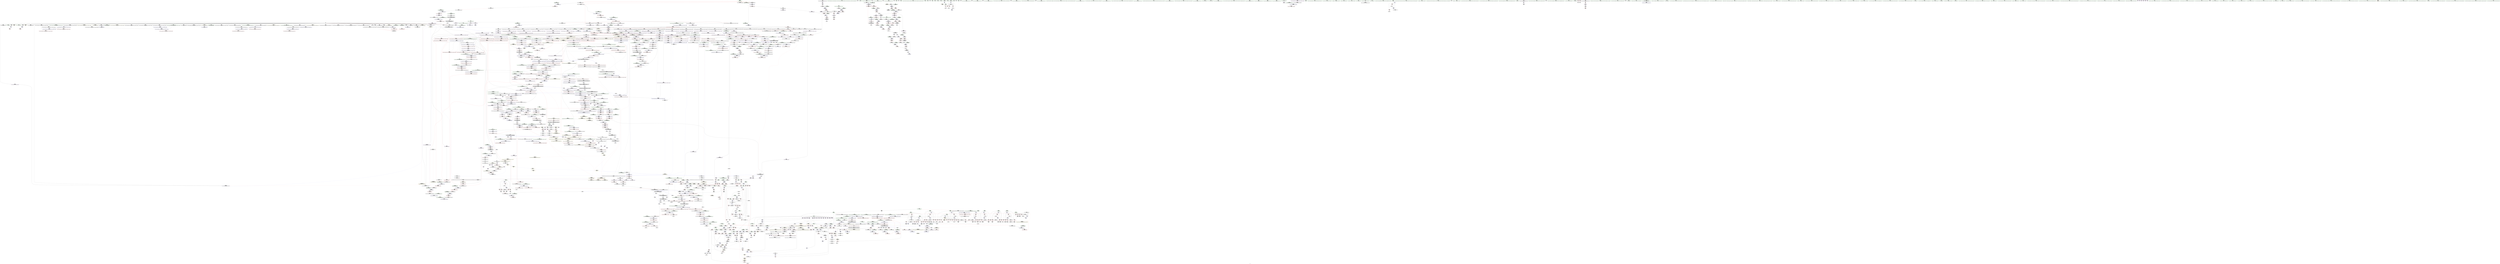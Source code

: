 digraph "SVFG" {
	label="SVFG";

	Node0x55c4c71f6da0 [shape=record,color=grey,label="{NodeID: 0\nNullPtr|{|<s42>132}}"];
	Node0x55c4c71f6da0 -> Node0x55c4c728ea30[style=solid];
	Node0x55c4c71f6da0 -> Node0x55c4c728eb30[style=solid];
	Node0x55c4c71f6da0 -> Node0x55c4c728ec00[style=solid];
	Node0x55c4c71f6da0 -> Node0x55c4c728ecd0[style=solid];
	Node0x55c4c71f6da0 -> Node0x55c4c728eda0[style=solid];
	Node0x55c4c71f6da0 -> Node0x55c4c728ee70[style=solid];
	Node0x55c4c71f6da0 -> Node0x55c4c728ef40[style=solid];
	Node0x55c4c71f6da0 -> Node0x55c4c728f010[style=solid];
	Node0x55c4c71f6da0 -> Node0x55c4c728f0e0[style=solid];
	Node0x55c4c71f6da0 -> Node0x55c4c728f1b0[style=solid];
	Node0x55c4c71f6da0 -> Node0x55c4c728f280[style=solid];
	Node0x55c4c71f6da0 -> Node0x55c4c728f350[style=solid];
	Node0x55c4c71f6da0 -> Node0x55c4c728f420[style=solid];
	Node0x55c4c71f6da0 -> Node0x55c4c728f4f0[style=solid];
	Node0x55c4c71f6da0 -> Node0x55c4c728f5c0[style=solid];
	Node0x55c4c71f6da0 -> Node0x55c4c728f690[style=solid];
	Node0x55c4c71f6da0 -> Node0x55c4c728f760[style=solid];
	Node0x55c4c71f6da0 -> Node0x55c4c728f830[style=solid];
	Node0x55c4c71f6da0 -> Node0x55c4c728f900[style=solid];
	Node0x55c4c71f6da0 -> Node0x55c4c728f9d0[style=solid];
	Node0x55c4c71f6da0 -> Node0x55c4c728faa0[style=solid];
	Node0x55c4c71f6da0 -> Node0x55c4c728fb70[style=solid];
	Node0x55c4c71f6da0 -> Node0x55c4c728fc40[style=solid];
	Node0x55c4c71f6da0 -> Node0x55c4c728fd10[style=solid];
	Node0x55c4c71f6da0 -> Node0x55c4c728fde0[style=solid];
	Node0x55c4c71f6da0 -> Node0x55c4c728feb0[style=solid];
	Node0x55c4c71f6da0 -> Node0x55c4c728ff80[style=solid];
	Node0x55c4c71f6da0 -> Node0x55c4c7290050[style=solid];
	Node0x55c4c71f6da0 -> Node0x55c4c7290120[style=solid];
	Node0x55c4c71f6da0 -> Node0x55c4c72901f0[style=solid];
	Node0x55c4c71f6da0 -> Node0x55c4c72902c0[style=solid];
	Node0x55c4c71f6da0 -> Node0x55c4c7290390[style=solid];
	Node0x55c4c71f6da0 -> Node0x55c4c7290460[style=solid];
	Node0x55c4c71f6da0 -> Node0x55c4c7290530[style=solid];
	Node0x55c4c71f6da0 -> Node0x55c4c72c0e10[style=solid];
	Node0x55c4c71f6da0 -> Node0x55c4c72c7160[style=solid];
	Node0x55c4c71f6da0 -> Node0x55c4c72c7230[style=solid];
	Node0x55c4c71f6da0 -> Node0x55c4c72c7300[style=solid];
	Node0x55c4c71f6da0 -> Node0x55c4c72c95f0[style=solid];
	Node0x55c4c71f6da0 -> Node0x55c4c6a66100[style=solid];
	Node0x55c4c71f6da0 -> Node0x55c4c72f95c0[style=solid];
	Node0x55c4c71f6da0 -> Node0x55c4c72faf40[style=solid];
	Node0x55c4c71f6da0:s42 -> Node0x55c4c72d8490[style=solid,color=red];
	Node0x55c4c7287350 [shape=record,color=black,label="{NodeID: 443\n809\<--827\n_ZNSt8ios_base9precisionEl_ret\<--\n_ZNSt8ios_base9precisionEl\n|{<s0>27}}"];
	Node0x55c4c7287350:s0 -> Node0x55c4c741b300[style=solid,color=blue];
	Node0x55c4c72d9b80 [shape=record,color=black,label="{NodeID: 3100\n1286 = PHI(1278, )\n0th arg _ZN9__gnu_cxx13new_allocatorISt4pairIS1_IiiEiEE10deallocateEPS3_m }"];
	Node0x55c4c72d9b80 -> Node0x55c4c72c8410[style=solid];
	Node0x55c4c7296780 [shape=record,color=red,label="{NodeID: 886\n827\<--816\n\<--__old\n_ZNSt8ios_base9precisionEl\n}"];
	Node0x55c4c7296780 -> Node0x55c4c7287350[style=solid];
	Node0x55c4c72cc9f0 [shape=record,color=blue, style = dotted,label="{NodeID: 1329\n2291\<--2293\noffset_0\<--dummyVal\n_ZSt18uninitialized_copyISt13move_iteratorIPSt4pairIS1_IiiEiEES4_ET0_T_S7_S6_\n}"];
	Node0x55c4c72cc9f0 -> Node0x55c4c72be650[style=dashed];
	Node0x55c4c727f6e0 [shape=record,color=green,label="{NodeID: 222\n1378\<--1379\n_ZNSt6vectorISt4pairIS0_IiiEiESaIS2_EE17_M_realloc_insertIJS2_EEEvN9__gnu_cxx17__normal_iteratorIPS2_S4_EEDpOT_\<--_ZNSt6vectorISt4pairIS0_IiiEiESaIS2_EE17_M_realloc_insertIJS2_EEEvN9__gnu_cxx17__normal_iteratorIPS2_S4_EEDpOT__field_insensitive\n}"];
	Node0x55c4c741a4c0 [shape=record,color=black,label="{NodeID: 2879\n350 = PHI()\n}"];
	Node0x55c4c72a2d80 [shape=record,color=purple,label="{NodeID: 665\n1559\<--1557\n_M_finish28\<--\n_ZNSt6vectorISt4pairIS0_IiiEiESaIS2_EE17_M_realloc_insertIJS2_EEEvN9__gnu_cxx17__normal_iteratorIPS2_S4_EEDpOT_\n}"];
	Node0x55c4c72a2d80 -> Node0x55c4c72bb660[style=solid];
	Node0x55c4c72c1660 [shape=record,color=blue,label="{NodeID: 1108\n82\<--133\nmx\<--\n_Z4terniidd\n}"];
	Node0x55c4c72c1660 -> Node0x55c4c73459e0[style=dashed];
	Node0x55c4c723ab20 [shape=record,color=green,label="{NodeID: 1\n7\<--1\n__dso_handle\<--dummyObj\nGlob }"];
	Node0x55c4c7287420 [shape=record,color=black,label="{NodeID: 444\n838\<--849\n_ZSt5fixedRSt8ios_base_ret\<--\n_ZSt5fixedRSt8ios_base\n}"];
	Node0x55c4c72d9c90 [shape=record,color=black,label="{NodeID: 3101\n1287 = PHI(1279, )\n1st arg _ZN9__gnu_cxx13new_allocatorISt4pairIS1_IiiEiEE10deallocateEPS3_m }"];
	Node0x55c4c72d9c90 -> Node0x55c4c72c84e0[style=solid];
	Node0x55c4c7296850 [shape=record,color=red,label="{NodeID: 887\n822\<--821\n\<--_M_precision\n_ZNSt8ios_base9precisionEl\n}"];
	Node0x55c4c7296850 -> Node0x55c4c72c5420[style=solid];
	Node0x55c4c72ccac0 [shape=record,color=blue, style = dotted,label="{NodeID: 1330\n2294\<--2296\noffset_0\<--dummyVal\n_ZSt18uninitialized_copyISt13move_iteratorIPSt4pairIS1_IiiEiEES4_ET0_T_S7_S6_\n}"];
	Node0x55c4c72ccac0 -> Node0x55c4c72be720[style=dashed];
	Node0x55c4c727f7e0 [shape=record,color=green,label="{NodeID: 223\n1384\<--1385\n__t.addr\<--__t.addr_field_insensitive\n_ZSt4moveIRSt4pairIS0_IiiEiEEONSt16remove_referenceIT_E4typeEOS5_\n}"];
	Node0x55c4c727f7e0 -> Node0x55c4c72b9b90[style=solid];
	Node0x55c4c727f7e0 -> Node0x55c4c72c8b60[style=solid];
	Node0x55c4c741a5c0 [shape=record,color=black,label="{NodeID: 2880\n268 = PHI()\n}"];
	Node0x55c4c72a2e50 [shape=record,color=purple,label="{NodeID: 666\n1566\<--1565\n_M_impl30\<--\n_ZNSt6vectorISt4pairIS0_IiiEiESaIS2_EE17_M_realloc_insertIJS2_EEEvN9__gnu_cxx17__normal_iteratorIPS2_S4_EEDpOT_\n}"];
	Node0x55c4c7378de0 [shape=record,color=yellow,style=double,label="{NodeID: 2216\n111V_1 = ENCHI(MR_111V_0)\npts\{2220000 \}\nFun[_ZN9__gnu_cxx13new_allocatorISt4pairIS1_IiiEiEE9constructIS3_JS3_EEEvPT_DpOT0_]}"];
	Node0x55c4c7378de0 -> Node0x55c4c72c01f0[style=dashed];
	Node0x55c4c72c1730 [shape=record,color=blue,label="{NodeID: 1109\n84\<--137\ni\<--inc\n_Z4terniidd\n}"];
	Node0x55c4c72c1730 -> Node0x55c4c7345ee0[style=dashed];
	Node0x55c4c7277370 [shape=record,color=green,label="{NodeID: 2\n11\<--1\n\<--dummyObj\nCan only get source location for instruction, argument, global var or function.}"];
	Node0x55c4c72874f0 [shape=record,color=black,label="{NodeID: 445\n869\<--868\n\<--this1\n_ZNSt6vectorISt4pairIS0_IiiEiESaIS2_EED2Ev\n}"];
	Node0x55c4c72874f0 -> Node0x55c4c72a0270[style=solid];
	Node0x55c4c72874f0 -> Node0x55c4c72a0340[style=solid];
	Node0x55c4c72d9da0 [shape=record,color=black,label="{NodeID: 3102\n1288 = PHI(1280, )\n2nd arg _ZN9__gnu_cxx13new_allocatorISt4pairIS1_IiiEiEE10deallocateEPS3_m }"];
	Node0x55c4c72d9da0 -> Node0x55c4c72c85b0[style=solid];
	Node0x55c4c7296920 [shape=record,color=red,label="{NodeID: 888\n843\<--840\n\<--__base.addr\n_ZSt5fixedRSt8ios_base\n|{<s0>46}}"];
	Node0x55c4c7296920:s0 -> Node0x55c4c74266e0[style=solid,color=red];
	Node0x55c4c72ccb90 [shape=record,color=blue,label="{NodeID: 1331\n2070\<--2055\ncoerce.dive\<--__first.coerce\n_ZNSt20__uninitialized_copyILb0EE13__uninit_copyISt13move_iteratorIPSt4pairIS3_IiiEiEES6_EET0_T_S9_S8_\n}"];
	Node0x55c4c72ccb90 -> Node0x55c4c734b3e0[style=dashed];
	Node0x55c4c727f8b0 [shape=record,color=green,label="{NodeID: 224\n1393\<--1394\n__a.addr\<--__a.addr_field_insensitive\n_ZNSt16allocator_traitsISaISt4pairIS0_IiiEiEEE9constructIS2_JS2_EEEvRS3_PT_DpOT0_\n}"];
	Node0x55c4c727f8b0 -> Node0x55c4c72b9c60[style=solid];
	Node0x55c4c727f8b0 -> Node0x55c4c72c8c30[style=solid];
	Node0x55c4c741a6c0 [shape=record,color=black,label="{NodeID: 2881\n278 = PHI()\n}"];
	Node0x55c4c72a2f20 [shape=record,color=purple,label="{NodeID: 667\n1567\<--1565\n_M_start31\<--\n_ZNSt6vectorISt4pairIS0_IiiEiESaIS2_EE17_M_realloc_insertIJS2_EEEvN9__gnu_cxx17__normal_iteratorIPS2_S4_EEDpOT_\n}"];
	Node0x55c4c72a2f20 -> Node0x55c4c72bb730[style=solid];
	Node0x55c4c7378ec0 [shape=record,color=yellow,style=double,label="{NodeID: 2217\n113V_1 = ENCHI(MR_113V_0)\npts\{2220001 \}\nFun[_ZN9__gnu_cxx13new_allocatorISt4pairIS1_IiiEiEE9constructIS3_JS3_EEEvPT_DpOT0_]}"];
	Node0x55c4c7378ec0 -> Node0x55c4c72c02c0[style=dashed];
	Node0x55c4c72c1800 [shape=record,color=blue,label="{NodeID: 1110\n15\<--142\nopt\<--\n_Z4terniidd\n|{<s0>24|<s1>25|<s2>26|<s3>26|<s4>26}}"];
	Node0x55c4c72c1800:s0 -> Node0x55c4c73a0ba0[style=dashed,color=blue];
	Node0x55c4c72c1800:s1 -> Node0x55c4c734c2e0[style=dashed,color=blue];
	Node0x55c4c72c1800:s2 -> Node0x55c4c72a6ce0[style=dashed,color=blue];
	Node0x55c4c72c1800:s3 -> Node0x55c4c734c2e0[style=dashed,color=blue];
	Node0x55c4c72c1800:s4 -> Node0x55c4c734eae0[style=dashed,color=blue];
	Node0x55c4c7277400 [shape=record,color=green,label="{NodeID: 3\n16\<--1\n\<--dummyObj\nCan only get source location for instruction, argument, global var or function.}"];
	Node0x55c4c72875c0 [shape=record,color=black,label="{NodeID: 446\n873\<--868\n\<--this1\n_ZNSt6vectorISt4pairIS0_IiiEiESaIS2_EED2Ev\n}"];
	Node0x55c4c72875c0 -> Node0x55c4c72a0410[style=solid];
	Node0x55c4c72875c0 -> Node0x55c4c72a04e0[style=solid];
	Node0x55c4c72d9eb0 [shape=record,color=black,label="{NodeID: 3103\n2217 = PHI(2208, 2212, )\n0th arg _ZNKSt13move_iteratorIPSt4pairIS0_IiiEiEE4baseEv }"];
	Node0x55c4c72d9eb0 -> Node0x55c4c72cdd70[style=solid];
	Node0x55c4c72969f0 [shape=record,color=red,label="{NodeID: 889\n849\<--840\n\<--__base.addr\n_ZSt5fixedRSt8ios_base\n}"];
	Node0x55c4c72969f0 -> Node0x55c4c7287420[style=solid];
	Node0x55c4c73864d0 [shape=record,color=yellow,style=double,label="{NodeID: 2439\n291V_1 = ENCHI(MR_291V_0)\npts\{20590000 20610000 \}\nFun[_ZNKSt13move_iteratorIPSt4pairIS0_IiiEiEE4baseEv]}"];
	Node0x55c4c73864d0 -> Node0x55c4c72bf900[style=dashed];
	Node0x55c4c72ccc60 [shape=record,color=blue,label="{NodeID: 1332\n2072\<--2056\ncoerce.dive1\<--__last.coerce\n_ZNSt20__uninitialized_copyILb0EE13__uninit_copyISt13move_iteratorIPSt4pairIS3_IiiEiEES6_EET0_T_S9_S8_\n|{<s0>143}}"];
	Node0x55c4c72ccc60:s0 -> Node0x55c4c7385fe0[style=dashed,color=red];
	Node0x55c4c727f980 [shape=record,color=green,label="{NodeID: 225\n1395\<--1396\n__p.addr\<--__p.addr_field_insensitive\n_ZNSt16allocator_traitsISaISt4pairIS0_IiiEiEEE9constructIS2_JS2_EEEvRS3_PT_DpOT0_\n}"];
	Node0x55c4c727f980 -> Node0x55c4c72b9d30[style=solid];
	Node0x55c4c727f980 -> Node0x55c4c72c8d00[style=solid];
	Node0x55c4c741a7c0 [shape=record,color=black,label="{NodeID: 2882\n281 = PHI()\n}"];
	Node0x55c4c72a2ff0 [shape=record,color=purple,label="{NodeID: 668\n1570\<--1569\n_M_impl32\<--\n_ZNSt6vectorISt4pairIS0_IiiEiESaIS2_EE17_M_realloc_insertIJS2_EEEvN9__gnu_cxx17__normal_iteratorIPS2_S4_EEDpOT_\n}"];
	Node0x55c4c7378fa0 [shape=record,color=yellow,style=double,label="{NodeID: 2218\n115V_1 = ENCHI(MR_115V_0)\npts\{2220002 \}\nFun[_ZN9__gnu_cxx13new_allocatorISt4pairIS1_IiiEiEE9constructIS3_JS3_EEEvPT_DpOT0_]}"];
	Node0x55c4c7378fa0 -> Node0x55c4c72c0390[style=dashed];
	Node0x55c4c72c18d0 [shape=record,color=blue,label="{NodeID: 1111\n151\<--147\n__a.addr\<--__a\n_ZSt3minIdERKT_S2_S2_\n}"];
	Node0x55c4c72c18d0 -> Node0x55c4c72a7d20[style=dashed];
	Node0x55c4c72c18d0 -> Node0x55c4c72a7df0[style=dashed];
	Node0x55c4c7277ac0 [shape=record,color=green,label="{NodeID: 4\n18\<--1\n.str\<--dummyObj\nGlob }"];
	Node0x55c4c7287690 [shape=record,color=black,label="{NodeID: 447\n877\<--868\n\<--this1\n_ZNSt6vectorISt4pairIS0_IiiEiESaIS2_EED2Ev\n|{<s0>47}}"];
	Node0x55c4c7287690:s0 -> Node0x55c4c7429910[style=solid,color=red];
	Node0x55c4c7296ac0 [shape=record,color=red,label="{NodeID: 890\n868\<--861\nthis1\<--this.addr\n_ZNSt6vectorISt4pairIS0_IiiEiESaIS2_EED2Ev\n}"];
	Node0x55c4c7296ac0 -> Node0x55c4c72874f0[style=solid];
	Node0x55c4c7296ac0 -> Node0x55c4c72875c0[style=solid];
	Node0x55c4c7296ac0 -> Node0x55c4c7287690[style=solid];
	Node0x55c4c7296ac0 -> Node0x55c4c7287760[style=solid];
	Node0x55c4c7296ac0 -> Node0x55c4c7287830[style=solid];
	Node0x55c4c72ccd30 [shape=record,color=blue,label="{NodeID: 1333\n2062\<--2057\n__result.addr\<--__result\n_ZNSt20__uninitialized_copyILb0EE13__uninit_copyISt13move_iteratorIPSt4pairIS3_IiiEiEES6_EET0_T_S9_S8_\n}"];
	Node0x55c4c72ccd30 -> Node0x55c4c72be7f0[style=dashed];
	Node0x55c4c72ccd30 -> Node0x55c4c72be8c0[style=dashed];
	Node0x55c4c727fa50 [shape=record,color=green,label="{NodeID: 226\n1397\<--1398\n__args.addr\<--__args.addr_field_insensitive\n_ZNSt16allocator_traitsISaISt4pairIS0_IiiEiEEE9constructIS2_JS2_EEEvRS3_PT_DpOT0_\n}"];
	Node0x55c4c727fa50 -> Node0x55c4c72b9e00[style=solid];
	Node0x55c4c727fa50 -> Node0x55c4c72c8dd0[style=solid];
	Node0x55c4c741a8c0 [shape=record,color=black,label="{NodeID: 2883\n290 = PHI()\n}"];
	Node0x55c4c72a30c0 [shape=record,color=purple,label="{NodeID: 669\n1571\<--1569\n_M_end_of_storage\<--\n_ZNSt6vectorISt4pairIS0_IiiEiESaIS2_EE17_M_realloc_insertIJS2_EEEvN9__gnu_cxx17__normal_iteratorIPS2_S4_EEDpOT_\n}"];
	Node0x55c4c72a30c0 -> Node0x55c4c72bb800[style=solid];
	Node0x55c4c72c19a0 [shape=record,color=blue,label="{NodeID: 1112\n153\<--148\n__b.addr\<--__b\n_ZSt3minIdERKT_S2_S2_\n}"];
	Node0x55c4c72c19a0 -> Node0x55c4c72a7ec0[style=dashed];
	Node0x55c4c72c19a0 -> Node0x55c4c72a7f90[style=dashed];
	Node0x55c4c7277b50 [shape=record,color=green,label="{NodeID: 5\n20\<--1\n.str.1\<--dummyObj\nGlob }"];
	Node0x55c4c7287760 [shape=record,color=black,label="{NodeID: 448\n884\<--868\n\<--this1\n_ZNSt6vectorISt4pairIS0_IiiEiESaIS2_EED2Ev\n|{<s0>49}}"];
	Node0x55c4c7287760:s0 -> Node0x55c4c74270f0[style=solid,color=red];
	Node0x55c4c7296b90 [shape=record,color=red,label="{NodeID: 891\n897\<--863\nexn\<--exn.slot\n_ZNSt6vectorISt4pairIS0_IiiEiESaIS2_EED2Ev\n|{<s0>51}}"];
	Node0x55c4c7296b90:s0 -> Node0x55c4c7423ee0[style=solid,color=red];
	Node0x55c4c72cce00 [shape=record,color=blue,label="{NodeID: 1334\n2064\<--2075\n__cur\<--\n_ZNSt20__uninitialized_copyILb0EE13__uninit_copyISt13move_iteratorIPSt4pairIS3_IiiEiEES6_EET0_T_S9_S8_\n}"];
	Node0x55c4c72cce00 -> Node0x55c4c734aee0[style=dashed];
	Node0x55c4c727fb20 [shape=record,color=green,label="{NodeID: 227\n1408\<--1409\n_ZN9__gnu_cxx13new_allocatorISt4pairIS1_IiiEiEE9constructIS3_JS3_EEEvPT_DpOT0_\<--_ZN9__gnu_cxx13new_allocatorISt4pairIS1_IiiEiEE9constructIS3_JS3_EEEvPT_DpOT0__field_insensitive\n}"];
	Node0x55c4c741a9c0 [shape=record,color=black,label="{NodeID: 2884\n380 = PHI(722, )\n}"];
	Node0x55c4c741a9c0 -> Node0x55c4c72c2ab0[style=solid];
	Node0x55c4c72a3190 [shape=record,color=purple,label="{NodeID: 670\n1574\<--1573\n_M_impl33\<--\n_ZNSt6vectorISt4pairIS0_IiiEiESaIS2_EE17_M_realloc_insertIJS2_EEEvN9__gnu_cxx17__normal_iteratorIPS2_S4_EEDpOT_\n}"];
	Node0x55c4c7379190 [shape=record,color=yellow,style=double,label="{NodeID: 2220\n145V_1 = ENCHI(MR_145V_0)\npts\{1165 \}\nFun[_ZNSt12_Vector_baseISt4pairIS0_IiiEiESaIS2_EED2Ev]}"];
	Node0x55c4c7379190 -> Node0x55c4c72c7980[style=dashed];
	Node0x55c4c72c1a70 [shape=record,color=blue,label="{NodeID: 1113\n149\<--163\nretval\<--\n_ZSt3minIdERKT_S2_S2_\n}"];
	Node0x55c4c72c1a70 -> Node0x55c4c734b8e0[style=dashed];
	Node0x55c4c7277be0 [shape=record,color=green,label="{NodeID: 6\n22\<--1\nstdin\<--dummyObj\nGlob }"];
	Node0x55c4c7287830 [shape=record,color=black,label="{NodeID: 449\n894\<--868\n\<--this1\n_ZNSt6vectorISt4pairIS0_IiiEiESaIS2_EED2Ev\n|{<s0>50}}"];
	Node0x55c4c7287830:s0 -> Node0x55c4c74270f0[style=solid,color=red];
	Node0x55c4c7296c60 [shape=record,color=red,label="{NodeID: 892\n872\<--871\n\<--_M_start\n_ZNSt6vectorISt4pairIS0_IiiEiESaIS2_EED2Ev\n|{<s0>48}}"];
	Node0x55c4c7296c60:s0 -> Node0x55c4c742b0a0[style=solid,color=red];
	Node0x55c4c72cced0 [shape=record,color=blue,label="{NodeID: 1335\n2064\<--2097\n__cur\<--incdec.ptr\n_ZNSt20__uninitialized_copyILb0EE13__uninit_copyISt13move_iteratorIPSt4pairIS3_IiiEiEES6_EET0_T_S9_S8_\n}"];
	Node0x55c4c72cced0 -> Node0x55c4c734aee0[style=dashed];
	Node0x55c4c7288290 [shape=record,color=green,label="{NodeID: 228\n1413\<--1414\n__t.addr\<--__t.addr_field_insensitive\n_ZSt7forwardISt4pairIS0_IiiEiEEOT_RNSt16remove_referenceIS3_E4typeE\n}"];
	Node0x55c4c7288290 -> Node0x55c4c72b9ed0[style=solid];
	Node0x55c4c7288290 -> Node0x55c4c72c8ea0[style=solid];
	Node0x55c4c741abf0 [shape=record,color=black,label="{NodeID: 2885\n385 = PHI(693, )\n}"];
	Node0x55c4c741abf0 -> Node0x55c4c72c2b80[style=solid];
	Node0x55c4c72a3260 [shape=record,color=purple,label="{NodeID: 671\n1575\<--1573\n_M_start34\<--\n_ZNSt6vectorISt4pairIS0_IiiEiESaIS2_EE17_M_realloc_insertIJS2_EEEvN9__gnu_cxx17__normal_iteratorIPS2_S4_EEDpOT_\n}"];
	Node0x55c4c72a3260 -> Node0x55c4c72bb8d0[style=solid];
	Node0x55c4c7379270 [shape=record,color=yellow,style=double,label="{NodeID: 2221\n147V_1 = ENCHI(MR_147V_0)\npts\{1167 \}\nFun[_ZNSt12_Vector_baseISt4pairIS0_IiiEiESaIS2_EED2Ev]}"];
	Node0x55c4c7379270 -> Node0x55c4c72c7a50[style=dashed];
	Node0x55c4c72c1b40 [shape=record,color=blue,label="{NodeID: 1114\n149\<--166\nretval\<--\n_ZSt3minIdERKT_S2_S2_\n}"];
	Node0x55c4c72c1b40 -> Node0x55c4c734b8e0[style=dashed];
	Node0x55c4c7277ca0 [shape=record,color=green,label="{NodeID: 7\n23\<--1\n.str.2\<--dummyObj\nGlob }"];
	Node0x55c4c7287900 [shape=record,color=black,label="{NodeID: 450\n900\<--905\n_ZSt7forwardISt4pairIiiEEOT_RNSt16remove_referenceIS2_E4typeE_ret\<--\n_ZSt7forwardISt4pairIiiEEOT_RNSt16remove_referenceIS2_E4typeE\n|{<s0>39|<s1>52}}"];
	Node0x55c4c7287900:s0 -> Node0x55c4c741c470[style=solid,color=blue];
	Node0x55c4c7287900:s1 -> Node0x55c4c741d9b0[style=solid,color=blue];
	Node0x55c4c73459e0 [shape=record,color=black,label="{NodeID: 2000\nMR_14V_3 = PHI(MR_14V_4, MR_14V_2, )\npts\{83 \}\n|{|<s5>4|<s6>5}}"];
	Node0x55c4c73459e0 -> Node0x55c4c72a7430[style=dashed];
	Node0x55c4c73459e0 -> Node0x55c4c72a79e0[style=dashed];
	Node0x55c4c73459e0 -> Node0x55c4c72a7ab0[style=dashed];
	Node0x55c4c73459e0 -> Node0x55c4c72a7b80[style=dashed];
	Node0x55c4c73459e0 -> Node0x55c4c72c1660[style=dashed];
	Node0x55c4c73459e0:s5 -> Node0x55c4c7376db0[style=dashed,color=red];
	Node0x55c4c73459e0:s6 -> Node0x55c4c7378950[style=dashed,color=red];
	Node0x55c4c7296d30 [shape=record,color=red,label="{NodeID: 893\n876\<--875\n\<--_M_finish\n_ZNSt6vectorISt4pairIS0_IiiEiESaIS2_EED2Ev\n|{<s0>48}}"];
	Node0x55c4c7296d30:s0 -> Node0x55c4c742b380[style=solid,color=red];
	Node0x55c4c72ccfa0 [shape=record,color=blue,label="{NodeID: 1336\n2066\<--2101\nexn.slot\<--\n_ZNSt20__uninitialized_copyILb0EE13__uninit_copyISt13move_iteratorIPSt4pairIS3_IiiEiEES6_EET0_T_S9_S8_\n}"];
	Node0x55c4c72ccfa0 -> Node0x55c4c72becd0[style=dashed];
	Node0x55c4c72ccfa0 -> Node0x55c4c72cd140[style=dashed];
	Node0x55c4c7288320 [shape=record,color=green,label="{NodeID: 229\n1422\<--1423\n__position\<--__position_field_insensitive\n_ZNSt6vectorISt4pairIS0_IiiEiESaIS2_EE17_M_realloc_insertIJS2_EEEvN9__gnu_cxx17__normal_iteratorIPS2_S4_EEDpOT_\n|{|<s1>88|<s2>92|<s3>95}}"];
	Node0x55c4c7288320 -> Node0x55c4c72a23c0[style=solid];
	Node0x55c4c7288320:s1 -> Node0x55c4c74248b0[style=solid,color=red];
	Node0x55c4c7288320:s2 -> Node0x55c4c7427380[style=solid,color=red];
	Node0x55c4c7288320:s3 -> Node0x55c4c7427380[style=solid,color=red];
	Node0x55c4c741ad30 [shape=record,color=black,label="{NodeID: 2886\n52 = PHI()\n}"];
	Node0x55c4c72a3330 [shape=record,color=purple,label="{NodeID: 672\n1584\<--1583\n_M_impl35\<--\n_ZNSt6vectorISt4pairIS0_IiiEiESaIS2_EE17_M_realloc_insertIJS2_EEEvN9__gnu_cxx17__normal_iteratorIPS2_S4_EEDpOT_\n}"];
	Node0x55c4c7379350 [shape=record,color=yellow,style=double,label="{NodeID: 2222\n105V_1 = ENCHI(MR_105V_0)\npts\{2100000 \}\nFun[_ZNSt12_Vector_baseISt4pairIS0_IiiEiESaIS2_EED2Ev]}"];
	Node0x55c4c7379350 -> Node0x55c4c72b8740[style=dashed];
	Node0x55c4c7379350 -> Node0x55c4c72b88e0[style=dashed];
	Node0x55c4c72c1c10 [shape=record,color=blue,label="{NodeID: 1115\n176\<--172\n__a.addr\<--__a\n_ZSt3maxIdERKT_S2_S2_\n}"];
	Node0x55c4c72c1c10 -> Node0x55c4c7290940[style=dashed];
	Node0x55c4c72c1c10 -> Node0x55c4c7290a10[style=dashed];
	Node0x55c4c7277d60 [shape=record,color=green,label="{NodeID: 8\n25\<--1\n.str.3\<--dummyObj\nGlob }"];
	Node0x55c4c72879d0 [shape=record,color=black,label="{NodeID: 451\n907\<--912\n_ZSt7forwardIRiEOT_RNSt16remove_referenceIS1_E4typeE_ret\<--\n_ZSt7forwardIRiEOT_RNSt16remove_referenceIS1_E4typeE\n|{<s0>40|<s1>43|<s2>44|<s3>54|<s4>55|<s5>56}}"];
	Node0x55c4c72879d0:s0 -> Node0x55c4c741c5b0[style=solid,color=blue];
	Node0x55c4c72879d0:s1 -> Node0x55c4c741c6f0[style=solid,color=blue];
	Node0x55c4c72879d0:s2 -> Node0x55c4c741c830[style=solid,color=blue];
	Node0x55c4c72879d0:s3 -> Node0x55c4c741daf0[style=solid,color=blue];
	Node0x55c4c72879d0:s4 -> Node0x55c4c741dc30[style=solid,color=blue];
	Node0x55c4c72879d0:s5 -> Node0x55c4c741dd70[style=solid,color=blue];
	Node0x55c4c7345ee0 [shape=record,color=black,label="{NodeID: 2001\nMR_16V_3 = PHI(MR_16V_4, MR_16V_2, )\npts\{85 \}\n}"];
	Node0x55c4c7345ee0 -> Node0x55c4c72a7500[style=dashed];
	Node0x55c4c7345ee0 -> Node0x55c4c72a75d0[style=dashed];
	Node0x55c4c7345ee0 -> Node0x55c4c72a76a0[style=dashed];
	Node0x55c4c7345ee0 -> Node0x55c4c72a7770[style=dashed];
	Node0x55c4c7345ee0 -> Node0x55c4c72c1730[style=dashed];
	Node0x55c4c7296e00 [shape=record,color=red,label="{NodeID: 894\n905\<--902\n\<--__t.addr\n_ZSt7forwardISt4pairIiiEEOT_RNSt16remove_referenceIS2_E4typeE\n}"];
	Node0x55c4c7296e00 -> Node0x55c4c7287900[style=solid];
	Node0x55c4c72cd070 [shape=record,color=blue,label="{NodeID: 1337\n2068\<--2103\nehselector.slot\<--\n_ZNSt20__uninitialized_copyILb0EE13__uninit_copyISt13move_iteratorIPSt4pairIS3_IiiEiEES6_EET0_T_S9_S8_\n}"];
	Node0x55c4c72cd070 -> Node0x55c4c72cd210[style=dashed];
	Node0x55c4c72883f0 [shape=record,color=green,label="{NodeID: 230\n1424\<--1425\nthis.addr\<--this.addr_field_insensitive\n_ZNSt6vectorISt4pairIS0_IiiEiESaIS2_EE17_M_realloc_insertIJS2_EEEvN9__gnu_cxx17__normal_iteratorIPS2_S4_EEDpOT_\n}"];
	Node0x55c4c72883f0 -> Node0x55c4c72b9fa0[style=solid];
	Node0x55c4c72883f0 -> Node0x55c4c72c9040[style=solid];
	Node0x55c4c741ae00 [shape=record,color=black,label="{NodeID: 2887\n125 = PHI(146, )\n}"];
	Node0x55c4c741ae00 -> Node0x55c4c72a79e0[style=solid];
	Node0x55c4c72a3400 [shape=record,color=purple,label="{NodeID: 673\n1585\<--1583\n_M_start36\<--\n_ZNSt6vectorISt4pairIS0_IiiEiESaIS2_EE17_M_realloc_insertIJS2_EEEvN9__gnu_cxx17__normal_iteratorIPS2_S4_EEDpOT_\n}"];
	Node0x55c4c72a3400 -> Node0x55c4c72c9c70[style=solid];
	Node0x55c4c7379430 [shape=record,color=yellow,style=double,label="{NodeID: 2223\n109V_1 = ENCHI(MR_109V_0)\npts\{2100002 \}\nFun[_ZNSt12_Vector_baseISt4pairIS0_IiiEiESaIS2_EED2Ev]}"];
	Node0x55c4c7379430 -> Node0x55c4c72b8810[style=dashed];
	Node0x55c4c72c1ce0 [shape=record,color=blue,label="{NodeID: 1116\n178\<--173\n__b.addr\<--__b\n_ZSt3maxIdERKT_S2_S2_\n}"];
	Node0x55c4c72c1ce0 -> Node0x55c4c7290ae0[style=dashed];
	Node0x55c4c72c1ce0 -> Node0x55c4c7290bb0[style=dashed];
	Node0x55c4c7277e20 [shape=record,color=green,label="{NodeID: 9\n27\<--1\nstdout\<--dummyObj\nGlob }"];
	Node0x55c4c7287aa0 [shape=record,color=black,label="{NodeID: 452\n928\<--927\n\<--this1\n_ZNSt4pairIS_IiiEiEC2IS0_RiLb1EEEOT_OT0_\n}"];
	Node0x55c4c73463e0 [shape=record,color=black,label="{NodeID: 2002\nMR_18V_2 = PHI(MR_18V_3, MR_18V_1, )\npts\{87 \}\n}"];
	Node0x55c4c73463e0 -> Node0x55c4c72c1590[style=dashed];
	Node0x55c4c7296ed0 [shape=record,color=red,label="{NodeID: 895\n912\<--909\n\<--__t.addr\n_ZSt7forwardIRiEOT_RNSt16remove_referenceIS1_E4typeE\n}"];
	Node0x55c4c7296ed0 -> Node0x55c4c72879d0[style=solid];
	Node0x55c4c72cd140 [shape=record,color=blue,label="{NodeID: 1338\n2066\<--2115\nexn.slot\<--\n_ZNSt20__uninitialized_copyILb0EE13__uninit_copyISt13move_iteratorIPSt4pairIS3_IiiEiEES6_EET0_T_S9_S8_\n}"];
	Node0x55c4c72cd140 -> Node0x55c4c72beda0[style=dashed];
	Node0x55c4c72884c0 [shape=record,color=green,label="{NodeID: 231\n1426\<--1427\n__args.addr\<--__args.addr_field_insensitive\n_ZNSt6vectorISt4pairIS0_IiiEiESaIS2_EE17_M_realloc_insertIJS2_EEEvN9__gnu_cxx17__normal_iteratorIPS2_S4_EEDpOT_\n}"];
	Node0x55c4c72884c0 -> Node0x55c4c72ba070[style=solid];
	Node0x55c4c72884c0 -> Node0x55c4c72c9110[style=solid];
	Node0x55c4c741af70 [shape=record,color=black,label="{NodeID: 2888\n130 = PHI(171, )\n}"];
	Node0x55c4c741af70 -> Node0x55c4c72a7ab0[style=solid];
	Node0x55c4c72a34d0 [shape=record,color=purple,label="{NodeID: 674\n1589\<--1588\n_M_impl37\<--\n_ZNSt6vectorISt4pairIS0_IiiEiESaIS2_EE17_M_realloc_insertIJS2_EEEvN9__gnu_cxx17__normal_iteratorIPS2_S4_EEDpOT_\n}"];
	Node0x55c4c7379510 [shape=record,color=yellow,style=double,label="{NodeID: 2224\n102V_1 = ENCHI(MR_102V_0)\npts\{1956 \}\nFun[_ZSt22__uninitialized_copy_aISt13move_iteratorIPSt4pairIS1_IiiEiEES4_S3_ET0_T_S7_S6_RSaIT1_E]|{<s0>138}}"];
	Node0x55c4c7379510:s0 -> Node0x55c4c7381d70[style=dashed,color=red];
	Node0x55c4c72c1db0 [shape=record,color=blue,label="{NodeID: 1117\n174\<--188\nretval\<--\n_ZSt3maxIdERKT_S2_S2_\n}"];
	Node0x55c4c72c1db0 -> Node0x55c4c7340be0[style=dashed];
	Node0x55c4c7277ee0 [shape=record,color=green,label="{NodeID: 10\n28\<--1\n_ZSt4cout\<--dummyObj\nGlob }"];
	Node0x55c4c7287b70 [shape=record,color=black,label="{NodeID: 453\n932\<--929\n\<--first\n_ZNSt4pairIS_IiiEiEC2IS0_RiLb1EEEOT_OT0_\n}"];
	Node0x55c4c7287b70 -> Node0x55c4c72a0750[style=solid];
	Node0x55c4c7287b70 -> Node0x55c4c72a0820[style=solid];
	Node0x55c4c73468e0 [shape=record,color=black,label="{NodeID: 2003\nMR_20V_2 = PHI(MR_20V_3, MR_20V_1, )\npts\{89 \}\n}"];
	Node0x55c4c73468e0 -> Node0x55c4c72a7b80[style=dashed];
	Node0x55c4c73468e0 -> Node0x55c4c72c13f0[style=dashed];
	Node0x55c4c7296fa0 [shape=record,color=red,label="{NodeID: 896\n927\<--918\nthis1\<--this.addr\n_ZNSt4pairIS_IiiEiEC2IS0_RiLb1EEEOT_OT0_\n}"];
	Node0x55c4c7296fa0 -> Node0x55c4c7287aa0[style=solid];
	Node0x55c4c7296fa0 -> Node0x55c4c72a05b0[style=solid];
	Node0x55c4c7296fa0 -> Node0x55c4c72a0680[style=solid];
	Node0x55c4c72cd210 [shape=record,color=blue,label="{NodeID: 1339\n2068\<--2117\nehselector.slot\<--\n_ZNSt20__uninitialized_copyILb0EE13__uninit_copyISt13move_iteratorIPSt4pairIS3_IiiEiEES6_EET0_T_S9_S8_\n}"];
	Node0x55c4c72cd210 -> Node0x55c4c72bee70[style=dashed];
	Node0x55c4c7288590 [shape=record,color=green,label="{NodeID: 232\n1428\<--1429\n__len\<--__len_field_insensitive\n_ZNSt6vectorISt4pairIS0_IiiEiESaIS2_EE17_M_realloc_insertIJS2_EEEvN9__gnu_cxx17__normal_iteratorIPS2_S4_EEDpOT_\n}"];
	Node0x55c4c7288590 -> Node0x55c4c72ba140[style=solid];
	Node0x55c4c7288590 -> Node0x55c4c72ba210[style=solid];
	Node0x55c4c7288590 -> Node0x55c4c72ba2e0[style=solid];
	Node0x55c4c7288590 -> Node0x55c4c72c91e0[style=solid];
	Node0x55c4c741b0b0 [shape=record,color=black,label="{NodeID: 2889\n141 = PHI(146, )\n}"];
	Node0x55c4c741b0b0 -> Node0x55c4c72a7b80[style=solid];
	Node0x55c4c72a35a0 [shape=record,color=purple,label="{NodeID: 675\n1590\<--1588\n_M_finish38\<--\n_ZNSt6vectorISt4pairIS0_IiiEiESaIS2_EE17_M_realloc_insertIJS2_EEEvN9__gnu_cxx17__normal_iteratorIPS2_S4_EEDpOT_\n}"];
	Node0x55c4c72a35a0 -> Node0x55c4c72c9d40[style=solid];
	Node0x55c4c72c1e80 [shape=record,color=blue,label="{NodeID: 1118\n174\<--191\nretval\<--\n_ZSt3maxIdERKT_S2_S2_\n}"];
	Node0x55c4c72c1e80 -> Node0x55c4c7340be0[style=dashed];
	Node0x55c4c7277fe0 [shape=record,color=green,label="{NodeID: 11\n31\<--1\n_ZSt3cin\<--dummyObj\nGlob }"];
	Node0x55c4c7287c40 [shape=record,color=black,label="{NodeID: 454\n933\<--931\n\<--call\n_ZNSt4pairIS_IiiEiEC2IS0_RiLb1EEEOT_OT0_\n}"];
	Node0x55c4c7287c40 -> Node0x55c4c72a08f0[style=solid];
	Node0x55c4c7287c40 -> Node0x55c4c72a09c0[style=solid];
	Node0x55c4c7346de0 [shape=record,color=black,label="{NodeID: 2004\nMR_22V_2 = PHI(MR_22V_3, MR_22V_1, )\npts\{91 \}\n}"];
	Node0x55c4c7346de0 -> Node0x55c4c72a7b80[style=dashed];
	Node0x55c4c7346de0 -> Node0x55c4c72c14c0[style=dashed];
	Node0x55c4c7297070 [shape=record,color=red,label="{NodeID: 897\n930\<--920\n\<--__x.addr\n_ZNSt4pairIS_IiiEiEC2IS0_RiLb1EEEOT_OT0_\n|{<s0>52}}"];
	Node0x55c4c7297070:s0 -> Node0x55c4c74191a0[style=solid,color=red];
	Node0x55c4c72cd2e0 [shape=record,color=blue,label="{NodeID: 1340\n2139\<--2137\n__x.addr\<--__x\n_ZStneIPSt4pairIS0_IiiEiEEbRKSt13move_iteratorIT_ES8_\n}"];
	Node0x55c4c72cd2e0 -> Node0x55c4c72bef40[style=dashed];
	Node0x55c4c7288660 [shape=record,color=green,label="{NodeID: 233\n1430\<--1431\n__elems_before\<--__elems_before_field_insensitive\n_ZNSt6vectorISt4pairIS0_IiiEiESaIS2_EE17_M_realloc_insertIJS2_EEEvN9__gnu_cxx17__normal_iteratorIPS2_S4_EEDpOT_\n}"];
	Node0x55c4c7288660 -> Node0x55c4c72ba3b0[style=solid];
	Node0x55c4c7288660 -> Node0x55c4c72ba480[style=solid];
	Node0x55c4c7288660 -> Node0x55c4c72c9380[style=solid];
	Node0x55c4c741b1f0 [shape=record,color=black,label="{NodeID: 2890\n589 = PHI(69, )\n}"];
	Node0x55c4c72a3670 [shape=record,color=purple,label="{NodeID: 676\n1596\<--1595\n_M_impl40\<--\n_ZNSt6vectorISt4pairIS0_IiiEiESaIS2_EE17_M_realloc_insertIJS2_EEEvN9__gnu_cxx17__normal_iteratorIPS2_S4_EEDpOT_\n}"];
	Node0x55c4c72c1f50 [shape=record,color=blue,label="{NodeID: 1119\n199\<--11\nretval\<--\nmain\n}"];
	Node0x55c4c7278160 [shape=record,color=green,label="{NodeID: 12\n34\<--1\n.str.4\<--dummyObj\nGlob }"];
	Node0x55c4c7287d10 [shape=record,color=black,label="{NodeID: 455\n956\<--955\n\<--this1\n_ZNSt4pairIiiEC2IRiS2_Lb1EEEOT_OT0_\n}"];
	Node0x55c4c73472e0 [shape=record,color=black,label="{NodeID: 2005\nMR_58V_4 = PHI(MR_58V_5, MR_58V_3, )\npts\{212 \}\n|{|<s7>15}}"];
	Node0x55c4c73472e0 -> Node0x55c4c7291980[style=dashed];
	Node0x55c4c73472e0 -> Node0x55c4c7291a50[style=dashed];
	Node0x55c4c73472e0 -> Node0x55c4c7291b20[style=dashed];
	Node0x55c4c73472e0 -> Node0x55c4c7291bf0[style=dashed];
	Node0x55c4c73472e0 -> Node0x55c4c7291cc0[style=dashed];
	Node0x55c4c73472e0 -> Node0x55c4c72c2ec0[style=dashed];
	Node0x55c4c73472e0 -> Node0x55c4c734f9e0[style=dashed];
	Node0x55c4c73472e0:s7 -> Node0x55c4c7382a70[style=dashed,color=red];
	Node0x55c4c7297140 [shape=record,color=red,label="{NodeID: 898\n937\<--922\n\<--__y.addr\n_ZNSt4pairIS_IiiEiEC2IS0_RiLb1EEEOT_OT0_\n|{<s0>54}}"];
	Node0x55c4c7297140:s0 -> Node0x55c4c72d9210[style=solid,color=red];
	Node0x55c4c72cd3b0 [shape=record,color=blue,label="{NodeID: 1341\n2141\<--2138\n__y.addr\<--__y\n_ZStneIPSt4pairIS0_IiiEiEEbRKSt13move_iteratorIT_ES8_\n}"];
	Node0x55c4c72cd3b0 -> Node0x55c4c72bf010[style=dashed];
	Node0x55c4c7288730 [shape=record,color=green,label="{NodeID: 234\n1432\<--1433\nref.tmp\<--ref.tmp_field_insensitive\n_ZNSt6vectorISt4pairIS0_IiiEiESaIS2_EE17_M_realloc_insertIJS2_EEEvN9__gnu_cxx17__normal_iteratorIPS2_S4_EEDpOT_\n|{|<s1>88}}"];
	Node0x55c4c7288730 -> Node0x55c4c72a2490[style=solid];
	Node0x55c4c7288730:s1 -> Node0x55c4c74249c0[style=solid,color=red];
	Node0x55c4c741b300 [shape=record,color=black,label="{NodeID: 2891\n601 = PHI(809, )\n}"];
	Node0x55c4c72a3740 [shape=record,color=purple,label="{NodeID: 677\n1597\<--1595\n_M_end_of_storage41\<--\n_ZNSt6vectorISt4pairIS0_IiiEiESaIS2_EE17_M_realloc_insertIJS2_EEEvN9__gnu_cxx17__normal_iteratorIPS2_S4_EEDpOT_\n}"];
	Node0x55c4c72a3740 -> Node0x55c4c72c9e10[style=solid];
	Node0x55c4c72c2020 [shape=record,color=blue,label="{NodeID: 1120\n203\<--11\ntest\<--\nmain\n}"];
	Node0x55c4c72c2020 -> Node0x55c4c734e5e0[style=dashed];
	Node0x55c4c72781f0 [shape=record,color=green,label="{NodeID: 13\n36\<--1\n.str.5\<--dummyObj\nGlob }"];
	Node0x55c4c7287de0 [shape=record,color=black,label="{NodeID: 456\n968\<--1004\n_ZNSt8ios_base4setfESt13_Ios_FmtflagsS0__ret\<--\n_ZNSt8ios_base4setfESt13_Ios_FmtflagsS0_\n|{<s0>46}}"];
	Node0x55c4c7287de0:s0 -> Node0x55c4c741d730[style=solid,color=blue];
	Node0x55c4c7297210 [shape=record,color=red,label="{NodeID: 899\n939\<--938\n\<--call2\n_ZNSt4pairIS_IiiEiEC2IS0_RiLb1EEEOT_OT0_\n}"];
	Node0x55c4c7297210 -> Node0x55c4c72c5eb0[style=solid];
	Node0x55c4c72cd480 [shape=record,color=blue,label="{NodeID: 1342\n2156\<--2154\n__p.addr\<--__p\n_ZSt10_ConstructISt4pairIS0_IiiEiEJS2_EEvPT_DpOT0_\n}"];
	Node0x55c4c72cd480 -> Node0x55c4c72bf0e0[style=dashed];
	Node0x55c4c7288800 [shape=record,color=green,label="{NodeID: 235\n1434\<--1435\n__new_start\<--__new_start_field_insensitive\n_ZNSt6vectorISt4pairIS0_IiiEiESaIS2_EE17_M_realloc_insertIJS2_EEEvN9__gnu_cxx17__normal_iteratorIPS2_S4_EEDpOT_\n}"];
	Node0x55c4c7288800 -> Node0x55c4c72ba550[style=solid];
	Node0x55c4c7288800 -> Node0x55c4c72ba620[style=solid];
	Node0x55c4c7288800 -> Node0x55c4c72ba6f0[style=solid];
	Node0x55c4c7288800 -> Node0x55c4c72ba7c0[style=solid];
	Node0x55c4c7288800 -> Node0x55c4c72ba890[style=solid];
	Node0x55c4c7288800 -> Node0x55c4c72ba960[style=solid];
	Node0x55c4c7288800 -> Node0x55c4c72baa30[style=solid];
	Node0x55c4c7288800 -> Node0x55c4c72bab00[style=solid];
	Node0x55c4c7288800 -> Node0x55c4c72c9450[style=solid];
	Node0x55c4c741b410 [shape=record,color=black,label="{NodeID: 2892\n606 = PHI()\n}"];
	Node0x55c4c72a3810 [shape=record,color=purple,label="{NodeID: 678\n1625\<--1613\ncoerce.dive\<--retval\n_ZNSt6vectorISt4pairIS0_IiiEiESaIS2_EE3endEv\n}"];
	Node0x55c4c72a3810 -> Node0x55c4c72bba70[style=solid];
	Node0x55c4c72c20f0 [shape=record,color=blue,label="{NodeID: 1121\n205\<--11\ni\<--\nmain\n}"];
	Node0x55c4c72c20f0 -> Node0x55c4c7291160[style=dashed];
	Node0x55c4c72c20f0 -> Node0x55c4c7291230[style=dashed];
	Node0x55c4c72c20f0 -> Node0x55c4c7291300[style=dashed];
	Node0x55c4c72c20f0 -> Node0x55c4c72913d0[style=dashed];
	Node0x55c4c72c20f0 -> Node0x55c4c72914a0[style=dashed];
	Node0x55c4c72c20f0 -> Node0x55c4c72c2500[style=dashed];
	Node0x55c4c72c20f0 -> Node0x55c4c734efe0[style=dashed];
	Node0x55c4c72782c0 [shape=record,color=green,label="{NodeID: 14\n38\<--1\n.str.6\<--dummyObj\nGlob }"];
	Node0x55c4c7287eb0 [shape=record,color=black,label="{NodeID: 457\n1006\<--1019\n_ZStaNRSt13_Ios_FmtflagsS__ret\<--\n_ZStaNRSt13_Ios_FmtflagsS_\n|{<s0>58}}"];
	Node0x55c4c7287eb0:s0 -> Node0x55c4c741dff0[style=solid,color=blue];
	Node0x55c4c72972e0 [shape=record,color=red,label="{NodeID: 900\n955\<--946\nthis1\<--this.addr\n_ZNSt4pairIiiEC2IRiS2_Lb1EEEOT_OT0_\n}"];
	Node0x55c4c72972e0 -> Node0x55c4c7287d10[style=solid];
	Node0x55c4c72972e0 -> Node0x55c4c72a0a90[style=solid];
	Node0x55c4c72972e0 -> Node0x55c4c72a0b60[style=solid];
	Node0x55c4c72cd550 [shape=record,color=blue,label="{NodeID: 1343\n2158\<--2155\n__args.addr\<--__args\n_ZSt10_ConstructISt4pairIS0_IiiEiEJS2_EEvPT_DpOT0_\n}"];
	Node0x55c4c72cd550 -> Node0x55c4c72bf1b0[style=dashed];
	Node0x55c4c72888d0 [shape=record,color=green,label="{NodeID: 236\n1436\<--1437\n__new_finish\<--__new_finish_field_insensitive\n_ZNSt6vectorISt4pairIS0_IiiEiESaIS2_EE17_M_realloc_insertIJS2_EEEvN9__gnu_cxx17__normal_iteratorIPS2_S4_EEDpOT_\n}"];
	Node0x55c4c72888d0 -> Node0x55c4c72babd0[style=solid];
	Node0x55c4c72888d0 -> Node0x55c4c72baca0[style=solid];
	Node0x55c4c72888d0 -> Node0x55c4c72bad70[style=solid];
	Node0x55c4c72888d0 -> Node0x55c4c72bae40[style=solid];
	Node0x55c4c72888d0 -> Node0x55c4c72baf10[style=solid];
	Node0x55c4c72888d0 -> Node0x55c4c72c9520[style=solid];
	Node0x55c4c72888d0 -> Node0x55c4c72c95f0[style=solid];
	Node0x55c4c72888d0 -> Node0x55c4c72c96c0[style=solid];
	Node0x55c4c72888d0 -> Node0x55c4c72c9790[style=solid];
	Node0x55c4c72888d0 -> Node0x55c4c72c9860[style=solid];
	Node0x55c4c741b4e0 [shape=record,color=black,label="{NodeID: 2893\n611 = PHI()\n}"];
	Node0x55c4c72a38e0 [shape=record,color=purple,label="{NodeID: 679\n1620\<--1619\n_M_impl\<--\n_ZNSt6vectorISt4pairIS0_IiiEiESaIS2_EE3endEv\n}"];
	Node0x55c4c72c21c0 [shape=record,color=blue,label="{NodeID: 1122\n207\<--11\nj\<--\nmain\n}"];
	Node0x55c4c72c21c0 -> Node0x55c4c7291570[style=dashed];
	Node0x55c4c72c21c0 -> Node0x55c4c7291640[style=dashed];
	Node0x55c4c72c21c0 -> Node0x55c4c7291710[style=dashed];
	Node0x55c4c72c21c0 -> Node0x55c4c72917e0[style=dashed];
	Node0x55c4c72c21c0 -> Node0x55c4c72918b0[style=dashed];
	Node0x55c4c72c21c0 -> Node0x55c4c72c21c0[style=dashed];
	Node0x55c4c72c21c0 -> Node0x55c4c72c2430[style=dashed];
	Node0x55c4c72c21c0 -> Node0x55c4c734f4e0[style=dashed];
	Node0x55c4c72783c0 [shape=record,color=green,label="{NodeID: 15\n41\<--1\n\<--dummyObj\nCan only get source location for instruction, argument, global var or function.}"];
	Node0x55c4c7287f80 [shape=record,color=black,label="{NodeID: 458\n1022\<--1028\n_ZStcoSt13_Ios_Fmtflags_ret\<--neg\n_ZStcoSt13_Ios_Fmtflags\n|{<s0>57}}"];
	Node0x55c4c7287f80:s0 -> Node0x55c4c741deb0[style=solid,color=blue];
	Node0x55c4c72973b0 [shape=record,color=red,label="{NodeID: 901\n958\<--948\n\<--__x.addr\n_ZNSt4pairIiiEC2IRiS2_Lb1EEEOT_OT0_\n|{<s0>55}}"];
	Node0x55c4c72973b0:s0 -> Node0x55c4c72d9210[style=solid,color=red];
	Node0x55c4c72cd620 [shape=record,color=blue, style = dotted,label="{NodeID: 1344\n2297\<--2299\noffset_0\<--dummyVal\n_ZSt10_ConstructISt4pairIS0_IiiEiEJS2_EEvPT_DpOT0_\n}"];
	Node0x55c4c72cd620 -> Node0x55c4c72c0870[style=dashed];
	Node0x55c4c72cd620 -> Node0x55c4c72cd6f0[style=dashed];
	Node0x55c4c72889a0 [shape=record,color=green,label="{NodeID: 237\n1438\<--1439\nexn.slot\<--exn.slot_field_insensitive\n_ZNSt6vectorISt4pairIS0_IiiEiESaIS2_EE17_M_realloc_insertIJS2_EEEvN9__gnu_cxx17__normal_iteratorIPS2_S4_EEDpOT_\n}"];
	Node0x55c4c72889a0 -> Node0x55c4c72bafe0[style=solid];
	Node0x55c4c72889a0 -> Node0x55c4c72bb0b0[style=solid];
	Node0x55c4c72889a0 -> Node0x55c4c72c9930[style=solid];
	Node0x55c4c72889a0 -> Node0x55c4c72c9ad0[style=solid];
	Node0x55c4c741b5e0 [shape=record,color=black,label="{NodeID: 2894\n615 = PHI()\n}"];
	Node0x55c4c72a39b0 [shape=record,color=purple,label="{NodeID: 680\n1621\<--1619\n_M_finish\<--\n_ZNSt6vectorISt4pairIS0_IiiEiESaIS2_EE3endEv\n|{<s0>109}}"];
	Node0x55c4c72a39b0:s0 -> Node0x55c4c74284f0[style=solid,color=red];
	Node0x55c4c72c2290 [shape=record,color=blue,label="{NodeID: 1123\n312\<--11\narrayidx14\<--\nmain\n}"];
	Node0x55c4c72c2290 -> Node0x55c4c72c2290[style=dashed];
	Node0x55c4c72c2290 -> Node0x55c4c72c2360[style=dashed];
	Node0x55c4c72c2290 -> Node0x55c4c73666e0[style=dashed];
	Node0x55c4c72784c0 [shape=record,color=green,label="{NodeID: 16\n138\<--1\n\<--dummyObj\nCan only get source location for instruction, argument, global var or function.}"];
	Node0x55c4c7288050 [shape=record,color=black,label="{NodeID: 459\n1030\<--1045\n_ZStoRRSt13_Ios_FmtflagsS__ret\<--\n_ZStoRRSt13_Ios_FmtflagsS_\n|{<s0>60}}"];
	Node0x55c4c7288050:s0 -> Node0x55c4c741e270[style=solid,color=blue];
	Node0x55c4c7297480 [shape=record,color=red,label="{NodeID: 902\n963\<--950\n\<--__y.addr\n_ZNSt4pairIiiEC2IRiS2_Lb1EEEOT_OT0_\n|{<s0>56}}"];
	Node0x55c4c7297480:s0 -> Node0x55c4c72d9210[style=solid,color=red];
	Node0x55c4c72cd6f0 [shape=record,color=blue, style = dotted,label="{NodeID: 1345\n2300\<--2302\noffset_1\<--dummyVal\n_ZSt10_ConstructISt4pairIS0_IiiEiEJS2_EEvPT_DpOT0_\n}"];
	Node0x55c4c72cd6f0 -> Node0x55c4c72c0940[style=dashed];
	Node0x55c4c72cd6f0 -> Node0x55c4c72cd7c0[style=dashed];
	Node0x55c4c7288a70 [shape=record,color=green,label="{NodeID: 238\n1440\<--1441\nehselector.slot\<--ehselector.slot_field_insensitive\n_ZNSt6vectorISt4pairIS0_IiiEiESaIS2_EE17_M_realloc_insertIJS2_EEEvN9__gnu_cxx17__normal_iteratorIPS2_S4_EEDpOT_\n}"];
	Node0x55c4c7288a70 -> Node0x55c4c72bb180[style=solid];
	Node0x55c4c7288a70 -> Node0x55c4c72c9a00[style=solid];
	Node0x55c4c7288a70 -> Node0x55c4c72c9ba0[style=solid];
	Node0x55c4c741b6e0 [shape=record,color=black,label="{NodeID: 2895\n616 = PHI()\n}"];
	Node0x55c4c72a3a80 [shape=record,color=purple,label="{NodeID: 681\n2276\<--1647\noffset_0\<--\n}"];
	Node0x55c4c72a3a80 -> Node0x55c4c72ca220[style=solid];
	Node0x55c4c72c2360 [shape=record,color=blue,label="{NodeID: 1124\n320\<--322\narrayidx18\<--\nmain\n}"];
	Node0x55c4c72c2360 -> Node0x55c4c72c2290[style=dashed];
	Node0x55c4c72c2360 -> Node0x55c4c72c2360[style=dashed];
	Node0x55c4c72c2360 -> Node0x55c4c73666e0[style=dashed];
	Node0x55c4c72785c0 [shape=record,color=green,label="{NodeID: 17\n269\<--1\n\<--dummyObj\nCan only get source location for instruction, argument, global var or function.}"];
	Node0x55c4c7288120 [shape=record,color=black,label="{NodeID: 460\n1048\<--1059\n_ZStanSt13_Ios_FmtflagsS__ret\<--and\n_ZStanSt13_Ios_FmtflagsS_\n|{<s0>59|<s1>61}}"];
	Node0x55c4c7288120:s0 -> Node0x55c4c741e100[style=solid,color=blue];
	Node0x55c4c7288120:s1 -> Node0x55c4c741e380[style=solid,color=blue];
	Node0x55c4c7297550 [shape=record,color=red,label="{NodeID: 903\n960\<--959\n\<--call\n_ZNSt4pairIiiEC2IRiS2_Lb1EEEOT_OT0_\n}"];
	Node0x55c4c7297550 -> Node0x55c4c72c61f0[style=solid];
	Node0x55c4c72cd7c0 [shape=record,color=blue, style = dotted,label="{NodeID: 1346\n2303\<--2305\noffset_2\<--dummyVal\n_ZSt10_ConstructISt4pairIS0_IiiEiEJS2_EEvPT_DpOT0_\n|{<s0>146}}"];
	Node0x55c4c72cd7c0:s0 -> Node0x55c4c734a9e0[style=dashed,color=blue];
	Node0x55c4c7288b40 [shape=record,color=green,label="{NodeID: 239\n1450\<--1451\n_ZNKSt6vectorISt4pairIS0_IiiEiESaIS2_EE12_M_check_lenEmPKc\<--_ZNKSt6vectorISt4pairIS0_IiiEiESaIS2_EE12_M_check_lenEmPKc_field_insensitive\n}"];
	Node0x55c4c741b7e0 [shape=record,color=black,label="{NodeID: 2896\n622 = PHI()\n}"];
	Node0x55c4c72a3b50 [shape=record,color=purple,label="{NodeID: 682\n2279\<--1647\noffset_1\<--\n}"];
	Node0x55c4c72a3b50 -> Node0x55c4c72ca2f0[style=solid];
	Node0x55c4c7379c70 [shape=record,color=yellow,style=double,label="{NodeID: 2232\n283V_1 = ENCHI(MR_283V_0)\npts\{20590000 \}\nFun[_ZNKSt13move_iteratorIPSt4pairIS0_IiiEiEEdeEv]}"];
	Node0x55c4c7379c70 -> Node0x55c4c72bf420[style=dashed];
	Node0x55c4c72c2430 [shape=record,color=blue,label="{NodeID: 1125\n207\<--326\nj\<--inc\nmain\n}"];
	Node0x55c4c72c2430 -> Node0x55c4c7291570[style=dashed];
	Node0x55c4c72c2430 -> Node0x55c4c7291640[style=dashed];
	Node0x55c4c72c2430 -> Node0x55c4c7291710[style=dashed];
	Node0x55c4c72c2430 -> Node0x55c4c72917e0[style=dashed];
	Node0x55c4c72c2430 -> Node0x55c4c72918b0[style=dashed];
	Node0x55c4c72c2430 -> Node0x55c4c72c21c0[style=dashed];
	Node0x55c4c72c2430 -> Node0x55c4c72c2430[style=dashed];
	Node0x55c4c72c2430 -> Node0x55c4c734f4e0[style=dashed];
	Node0x55c4c72786c0 [shape=record,color=green,label="{NodeID: 18\n322\<--1\n\<--dummyObj\nCan only get source location for instruction, argument, global var or function.}"];
	Node0x55c4c72881f0 [shape=record,color=black,label="{NodeID: 461\n1061\<--1072\n_ZStorSt13_Ios_FmtflagsS__ret\<--or\n_ZStorSt13_Ios_FmtflagsS_\n|{<s0>62}}"];
	Node0x55c4c72881f0:s0 -> Node0x55c4c741e4f0[style=solid,color=blue];
	Node0x55c4c73490e0 [shape=record,color=black,label="{NodeID: 2011\nMR_105V_4 = PHI(MR_105V_5, MR_105V_3, )\npts\{2100000 \}\n|{|<s3>20|<s4>21|<s5>22|<s6>23|<s7>34}}"];
	Node0x55c4c73490e0 -> Node0x55c4c73562e0[style=dashed];
	Node0x55c4c73490e0 -> Node0x55c4c7362ae0[style=dashed];
	Node0x55c4c73490e0 -> Node0x55c4c736f4e0[style=dashed];
	Node0x55c4c73490e0:s3 -> Node0x55c4c7377f20[style=dashed,color=red];
	Node0x55c4c73490e0:s4 -> Node0x55c4c7377430[style=dashed,color=red];
	Node0x55c4c73490e0:s5 -> Node0x55c4c7377430[style=dashed,color=red];
	Node0x55c4c73490e0:s6 -> Node0x55c4c7377430[style=dashed,color=red];
	Node0x55c4c73490e0:s7 -> Node0x55c4c7384e20[style=dashed,color=red];
	Node0x55c4c7297620 [shape=record,color=red,label="{NodeID: 904\n965\<--964\n\<--call2\n_ZNSt4pairIiiEC2IRiS2_Lb1EEEOT_OT0_\n}"];
	Node0x55c4c7297620 -> Node0x55c4c72c62c0[style=solid];
	Node0x55c4c72cd890 [shape=record,color=blue,label="{NodeID: 1347\n2173\<--2172\n__r.addr\<--__r\n_ZSt11__addressofISt4pairIS0_IiiEiEEPT_RS3_\n}"];
	Node0x55c4c72cd890 -> Node0x55c4c72bf280[style=dashed];
	Node0x55c4c7288c10 [shape=record,color=green,label="{NodeID: 240\n1454\<--1455\n_ZNSt6vectorISt4pairIS0_IiiEiESaIS2_EE5beginEv\<--_ZNSt6vectorISt4pairIS0_IiiEiESaIS2_EE5beginEv_field_insensitive\n}"];
	Node0x55c4c741b8e0 [shape=record,color=black,label="{NodeID: 2897\n625 = PHI()\n}"];
	Node0x55c4c72a3c20 [shape=record,color=purple,label="{NodeID: 683\n2282\<--1647\noffset_2\<--\n}"];
	Node0x55c4c72a3c20 -> Node0x55c4c72ca3c0[style=solid];
	Node0x55c4c72c2500 [shape=record,color=blue,label="{NodeID: 1126\n205\<--331\ni\<--inc20\nmain\n}"];
	Node0x55c4c72c2500 -> Node0x55c4c7291160[style=dashed];
	Node0x55c4c72c2500 -> Node0x55c4c7291230[style=dashed];
	Node0x55c4c72c2500 -> Node0x55c4c7291300[style=dashed];
	Node0x55c4c72c2500 -> Node0x55c4c72913d0[style=dashed];
	Node0x55c4c72c2500 -> Node0x55c4c72914a0[style=dashed];
	Node0x55c4c72c2500 -> Node0x55c4c72c2500[style=dashed];
	Node0x55c4c72c2500 -> Node0x55c4c734efe0[style=dashed];
	Node0x55c4c72787c0 [shape=record,color=green,label="{NodeID: 19\n353\<--1\n\<--dummyObj\nCan only get source location for instruction, argument, global var or function.}"];
	Node0x55c4c7298800 [shape=record,color=black,label="{NodeID: 462\n1103\<--1102\n\<--this1\n_ZNSt12_Vector_baseISt4pairIS0_IiiEiESaIS2_EE12_Vector_implC2Ev\n|{<s0>66}}"];
	Node0x55c4c7298800:s0 -> Node0x55c4c7429800[style=solid,color=red];
	Node0x55c4c73495e0 [shape=record,color=black,label="{NodeID: 2012\nMR_107V_4 = PHI(MR_107V_5, MR_107V_3, )\npts\{2100001 \}\n|{|<s3>20|<s4>34}}"];
	Node0x55c4c73495e0 -> Node0x55c4c73567e0[style=dashed];
	Node0x55c4c73495e0 -> Node0x55c4c7362fe0[style=dashed];
	Node0x55c4c73495e0 -> Node0x55c4c736f9e0[style=dashed];
	Node0x55c4c73495e0:s3 -> Node0x55c4c7378000[style=dashed,color=red];
	Node0x55c4c73495e0:s4 -> Node0x55c4c7384f00[style=dashed,color=red];
	Node0x55c4c72976f0 [shape=record,color=red,label="{NodeID: 905\n983\<--972\nthis1\<--this.addr\n_ZNSt8ios_base4setfESt13_Ios_FmtflagsS0_\n}"];
	Node0x55c4c72976f0 -> Node0x55c4c72a0c30[style=solid];
	Node0x55c4c72976f0 -> Node0x55c4c72a0d00[style=solid];
	Node0x55c4c72976f0 -> Node0x55c4c72a0dd0[style=solid];
	Node0x55c4c72cd960 [shape=record,color=blue,label="{NodeID: 1348\n2180\<--2179\nthis.addr\<--this\n_ZNKSt13move_iteratorIPSt4pairIS0_IiiEiEEdeEv\n}"];
	Node0x55c4c72cd960 -> Node0x55c4c72bf350[style=dashed];
	Node0x55c4c7288d10 [shape=record,color=green,label="{NodeID: 241\n1459\<--1460\n_ZN9__gnu_cxxmiIPSt4pairIS1_IiiEiESt6vectorIS3_SaIS3_EEEENS_17__normal_iteratorIT_T0_E15difference_typeERKSB_SE_\<--_ZN9__gnu_cxxmiIPSt4pairIS1_IiiEiESt6vectorIS3_SaIS3_EEEENS_17__normal_iteratorIT_T0_E15difference_typeERKSB_SE__field_insensitive\n}"];
	Node0x55c4c741b9b0 [shape=record,color=black,label="{NodeID: 2898\n466 = PHI(748, )\n}"];
	Node0x55c4c741b9b0 -> Node0x55c4c7294ff0[style=solid];
	Node0x55c4c72a3cf0 [shape=record,color=purple,label="{NodeID: 684\n2277\<--1648\noffset_0\<--\n}"];
	Node0x55c4c72a3cf0 -> Node0x55c4c72c01f0[style=solid];
	Node0x55c4c72c25d0 [shape=record,color=blue,label="{NodeID: 1127\n211\<--138\ni22\<--\nmain\n}"];
	Node0x55c4c72c25d0 -> Node0x55c4c73472e0[style=dashed];
	Node0x55c4c72788c0 [shape=record,color=green,label="{NodeID: 20\n392\<--1\n\<--dummyObj\nCan only get source location for instruction, argument, global var or function.}"];
	Node0x55c4c72988d0 [shape=record,color=black,label="{NodeID: 463\n1120\<--1119\n\<--this1\n_ZNSaISt4pairIS_IiiEiEEC2Ev\n|{<s0>67}}"];
	Node0x55c4c72988d0:s0 -> Node0x55c4c72d87c0[style=solid,color=red];
	Node0x55c4c7349ae0 [shape=record,color=black,label="{NodeID: 2013\nMR_109V_4 = PHI(MR_109V_5, MR_109V_3, )\npts\{2100002 \}\n|{|<s3>34}}"];
	Node0x55c4c7349ae0 -> Node0x55c4c7356ce0[style=dashed];
	Node0x55c4c7349ae0 -> Node0x55c4c73634e0[style=dashed];
	Node0x55c4c7349ae0 -> Node0x55c4c736fee0[style=dashed];
	Node0x55c4c7349ae0:s3 -> Node0x55c4c7384fe0[style=dashed,color=red];
	Node0x55c4c72977c0 [shape=record,color=red,label="{NodeID: 906\n995\<--974\n\<--__fmtfl.addr\n_ZNSt8ios_base4setfESt13_Ios_FmtflagsS0_\n|{<s0>59}}"];
	Node0x55c4c72977c0:s0 -> Node0x55c4c72d8f70[style=solid,color=red];
	Node0x55c4c72cda30 [shape=record,color=blue,label="{NodeID: 1349\n2189\<--2188\nthis.addr\<--this\n_ZNSt13move_iteratorIPSt4pairIS0_IiiEiEEppEv\n}"];
	Node0x55c4c72cda30 -> Node0x55c4c72bf4f0[style=dashed];
	Node0x55c4c7288e10 [shape=record,color=green,label="{NodeID: 242\n1465\<--1466\n_ZNSt12_Vector_baseISt4pairIS0_IiiEiESaIS2_EE11_M_allocateEm\<--_ZNSt12_Vector_baseISt4pairIS0_IiiEiESaIS2_EE11_M_allocateEm_field_insensitive\n}"];
	Node0x55c4c741bbb0 [shape=record,color=black,label="{NodeID: 2899\n498 = PHI(773, )\n}"];
	Node0x55c4c741bbb0 -> Node0x55c4c72fb9c0[style=solid];
	Node0x55c4c72a3dc0 [shape=record,color=purple,label="{NodeID: 685\n2280\<--1648\noffset_1\<--\n}"];
	Node0x55c4c72a3dc0 -> Node0x55c4c72c02c0[style=solid];
	Node0x55c4c7379f40 [shape=record,color=yellow,style=double,label="{NodeID: 2235\n328V_1 = ENCHI(MR_328V_0)\npts\{2100000 2100001 \}\nFun[_ZN9__gnu_cxx17__normal_iteratorIPSt4pairIS1_IiiEiESt6vectorIS3_SaIS3_EEEC2ERKS4_]}"];
	Node0x55c4c7379f40 -> Node0x55c4c72bdc90[style=dashed];
	Node0x55c4c72c26a0 [shape=record,color=blue,label="{NodeID: 1128\n213\<--11\nj26\<--\nmain\n}"];
	Node0x55c4c72c26a0 -> Node0x55c4c7344200[style=dashed];
	Node0x55c4c72789c0 [shape=record,color=green,label="{NodeID: 21\n493\<--1\n\<--dummyObj\nCan only get source location for instruction, argument, global var or function.}"];
	Node0x55c4c72989a0 [shape=record,color=black,label="{NodeID: 464\n1158\<--1157\n\<--_M_impl\n_ZNSt12_Vector_baseISt4pairIS0_IiiEiESaIS2_EE19_M_get_Tp_allocatorEv\n}"];
	Node0x55c4c72989a0 -> Node0x55c4c7298a70[style=solid];
	Node0x55c4c7297890 [shape=record,color=red,label="{NodeID: 907\n987\<--976\n\<--__mask.addr\n_ZNSt8ios_base4setfESt13_Ios_FmtflagsS0_\n|{<s0>57}}"];
	Node0x55c4c7297890:s0 -> Node0x55c4c742ba30[style=solid,color=red];
	Node0x55c4c72cdb00 [shape=record,color=blue,label="{NodeID: 1350\n2193\<--2195\n_M_current\<--incdec.ptr\n_ZNSt13move_iteratorIPSt4pairIS0_IiiEiEEppEv\n|{<s0>147}}"];
	Node0x55c4c72cdb00:s0 -> Node0x55c4c734b3e0[style=dashed,color=blue];
	Node0x55c4c7288f10 [shape=record,color=green,label="{NodeID: 243\n1485\<--1486\n_ZNK9__gnu_cxx17__normal_iteratorIPSt4pairIS1_IiiEiESt6vectorIS3_SaIS3_EEE4baseEv\<--_ZNK9__gnu_cxx17__normal_iteratorIPSt4pairIS1_IiiEiESt6vectorIS3_SaIS3_EEE4baseEv_field_insensitive\n}"];
	Node0x55c4c741bcf0 [shape=record,color=black,label="{NodeID: 2900\n505 = PHI(792, )\n}"];
	Node0x55c4c741bcf0 -> Node0x55c4c729f3d0[style=solid];
	Node0x55c4c741bcf0 -> Node0x55c4c729f4a0[style=solid];
	Node0x55c4c72a3e90 [shape=record,color=purple,label="{NodeID: 686\n2283\<--1648\noffset_2\<--\n}"];
	Node0x55c4c72a3e90 -> Node0x55c4c72c0390[style=solid];
	Node0x55c4c72c2770 [shape=record,color=blue,label="{NodeID: 1129\n217\<--357\nexn.slot\<--\nmain\n}"];
	Node0x55c4c72c2770 -> Node0x55c4c7292270[style=dashed];
	Node0x55c4c7278ac0 [shape=record,color=green,label="{NodeID: 22\n533\<--1\n\<--dummyObj\nCan only get source location for instruction, argument, global var or function.}"];
	Node0x55c4c7298a70 [shape=record,color=black,label="{NodeID: 465\n1151\<--1158\n_ZNSt12_Vector_baseISt4pairIS0_IiiEiESaIS2_EE19_M_get_Tp_allocatorEv_ret\<--\n_ZNSt12_Vector_baseISt4pairIS0_IiiEiESaIS2_EE19_M_get_Tp_allocatorEv\n|{<s0>47|<s1>93|<s2>96|<s3>101|<s4>105}}"];
	Node0x55c4c7298a70:s0 -> Node0x55c4c741d840[style=solid,color=blue];
	Node0x55c4c7298a70:s1 -> Node0x55c4c74214e0[style=solid,color=blue];
	Node0x55c4c7298a70:s2 -> Node0x55c4c74218a0[style=solid,color=blue];
	Node0x55c4c7298a70:s3 -> Node0x55c4c7421bf0[style=solid,color=blue];
	Node0x55c4c7298a70:s4 -> Node0x55c4c7421d60[style=solid,color=blue];
	Node0x55c4c7297960 [shape=record,color=red,label="{NodeID: 908\n996\<--976\n\<--__mask.addr\n_ZNSt8ios_base4setfESt13_Ios_FmtflagsS0_\n|{<s0>59}}"];
	Node0x55c4c7297960:s0 -> Node0x55c4c72d90c0[style=solid,color=red];
	Node0x55c4c72cdbd0 [shape=record,color=blue,label="{NodeID: 1351\n2202\<--2200\n__x.addr\<--__x\n_ZSteqIPSt4pairIS0_IiiEiEEbRKSt13move_iteratorIT_ES8_\n}"];
	Node0x55c4c72cdbd0 -> Node0x55c4c72bf690[style=dashed];
	Node0x55c4c7289010 [shape=record,color=green,label="{NodeID: 244\n1492\<--1493\n_ZSt34__uninitialized_move_if_noexcept_aIPSt4pairIS0_IiiEiES3_SaIS2_EET0_T_S6_S5_RT1_\<--_ZSt34__uninitialized_move_if_noexcept_aIPSt4pairIS0_IiiEiES3_SaIS2_EET0_T_S6_S5_RT1__field_insensitive\n}"];
	Node0x55c4c741bec0 [shape=record,color=black,label="{NodeID: 2901\n514 = PHI(792, )\n}"];
	Node0x55c4c741bec0 -> Node0x55c4c729f570[style=solid];
	Node0x55c4c741bec0 -> Node0x55c4c729f640[style=solid];
	Node0x55c4c72a3f60 [shape=record,color=purple,label="{NodeID: 687\n1737\<--1727\ncoerce.dive\<--retval\n_ZNSt6vectorISt4pairIS0_IiiEiESaIS2_EE5beginEv\n}"];
	Node0x55c4c72a3f60 -> Node0x55c4c72bc770[style=solid];
	Node0x55c4c72c2840 [shape=record,color=blue,label="{NodeID: 1130\n219\<--359\nehselector.slot\<--\nmain\n}"];
	Node0x55c4c72c2840 -> Node0x55c4c7292340[style=dashed];
	Node0x55c4c7278bc0 [shape=record,color=green,label="{NodeID: 23\n540\<--1\n\<--dummyObj\nCan only get source location for instruction, argument, global var or function.}"];
	Node0x55c4c7298b40 [shape=record,color=black,label="{NodeID: 466\n1179\<--1175\nsub.ptr.lhs.cast\<--\n_ZNSt12_Vector_baseISt4pairIS0_IiiEiESaIS2_EED2Ev\n}"];
	Node0x55c4c7298b40 -> Node0x55c4c72f74c0[style=solid];
	Node0x55c4c734a9e0 [shape=record,color=black,label="{NodeID: 2016\nMR_102V_2 = PHI(MR_102V_3, MR_102V_1, )\npts\{1956 \}\n|{<s0>142|<s1>146|<s2>146}}"];
	Node0x55c4c734a9e0:s0 -> Node0x55c4c73a28f0[style=dashed,color=blue];
	Node0x55c4c734a9e0:s1 -> Node0x55c4c72c07a0[style=dashed,color=red];
	Node0x55c4c734a9e0:s2 -> Node0x55c4c72cd620[style=dashed,color=red];
	Node0x55c4c7297a30 [shape=record,color=red,label="{NodeID: 909\n1004\<--978\n\<--__old\n_ZNSt8ios_base4setfESt13_Ios_FmtflagsS0_\n}"];
	Node0x55c4c7297a30 -> Node0x55c4c7287de0[style=solid];
	Node0x55c4c72cdca0 [shape=record,color=blue,label="{NodeID: 1352\n2204\<--2201\n__y.addr\<--__y\n_ZSteqIPSt4pairIS0_IiiEiEEbRKSt13move_iteratorIT_ES8_\n}"];
	Node0x55c4c72cdca0 -> Node0x55c4c72bf760[style=dashed];
	Node0x55c4c7289110 [shape=record,color=green,label="{NodeID: 245\n1528\<--1529\n_ZNSt16allocator_traitsISaISt4pairIS0_IiiEiEEE7destroyIS2_EEvRS3_PT_\<--_ZNSt16allocator_traitsISaISt4pairIS0_IiiEiEEE7destroyIS2_EEvRS3_PT__field_insensitive\n}"];
	Node0x55c4c741c000 [shape=record,color=black,label="{NodeID: 2902\n521 = PHI(792, )\n}"];
	Node0x55c4c741c000 -> Node0x55c4c729f710[style=solid];
	Node0x55c4c72a4030 [shape=record,color=purple,label="{NodeID: 688\n1734\<--1733\n_M_impl\<--\n_ZNSt6vectorISt4pairIS0_IiiEiESaIS2_EE5beginEv\n}"];
	Node0x55c4c72c2910 [shape=record,color=blue,label="{NodeID: 1131\n371\<--365\narrayidx37\<--\nmain\n}"];
	Node0x55c4c72c2910 -> Node0x55c4c72c29e0[style=dashed];
	Node0x55c4c7278cc0 [shape=record,color=green,label="{NodeID: 24\n581\<--1\n\<--dummyObj\nCan only get source location for instruction, argument, global var or function.}"];
	Node0x55c4c7298c10 [shape=record,color=black,label="{NodeID: 467\n1180\<--1178\nsub.ptr.rhs.cast\<--\n_ZNSt12_Vector_baseISt4pairIS0_IiiEiESaIS2_EED2Ev\n}"];
	Node0x55c4c7298c10 -> Node0x55c4c72f74c0[style=solid];
	Node0x55c4c734aee0 [shape=record,color=black,label="{NodeID: 2017\nMR_277V_3 = PHI(MR_277V_4, MR_277V_2, )\npts\{2065 \}\n}"];
	Node0x55c4c734aee0 -> Node0x55c4c72be990[style=dashed];
	Node0x55c4c734aee0 -> Node0x55c4c72bea60[style=dashed];
	Node0x55c4c734aee0 -> Node0x55c4c72beb30[style=dashed];
	Node0x55c4c734aee0 -> Node0x55c4c72bec00[style=dashed];
	Node0x55c4c734aee0 -> Node0x55c4c72cced0[style=dashed];
	Node0x55c4c7297b00 [shape=record,color=red,label="{NodeID: 910\n985\<--984\n\<--_M_flags\n_ZNSt8ios_base4setfESt13_Ios_FmtflagsS0_\n}"];
	Node0x55c4c7297b00 -> Node0x55c4c72c6600[style=solid];
	Node0x55c4c72cdd70 [shape=record,color=blue,label="{NodeID: 1353\n2218\<--2217\nthis.addr\<--this\n_ZNKSt13move_iteratorIPSt4pairIS0_IiiEiEE4baseEv\n}"];
	Node0x55c4c72cdd70 -> Node0x55c4c72bf830[style=dashed];
	Node0x55c4c7289210 [shape=record,color=green,label="{NodeID: 246\n1537\<--1538\n__cxa_end_catch\<--__cxa_end_catch_field_insensitive\n}"];
	Node0x55c4c741c110 [shape=record,color=black,label="{NodeID: 2903\n556 = PHI(69, )\n}"];
	Node0x55c4c741c110 -> Node0x55c4c72fbe40[style=solid];
	Node0x55c4c72a4100 [shape=record,color=purple,label="{NodeID: 689\n1735\<--1733\n_M_start\<--\n_ZNSt6vectorISt4pairIS0_IiiEiESaIS2_EE5beginEv\n|{<s0>123}}"];
	Node0x55c4c72a4100:s0 -> Node0x55c4c74284f0[style=solid,color=red];
	Node0x55c4c72c29e0 [shape=record,color=blue,label="{NodeID: 1132\n378\<--365\narrayidx41\<--\nmain\n}"];
	Node0x55c4c72c29e0 -> Node0x55c4c736efe0[style=dashed];
	Node0x55c4c7278dc0 [shape=record,color=green,label="{NodeID: 25\n602\<--1\n\<--dummyObj\nCan only get source location for instruction, argument, global var or function.|{<s0>27}}"];
	Node0x55c4c7278dc0:s0 -> Node0x55c4c7424470[style=solid,color=red];
	Node0x55c4c7298ce0 [shape=record,color=black,label="{NodeID: 468\n1245\<--1244\n\<--_M_impl\n_ZNSt12_Vector_baseISt4pairIS0_IiiEiESaIS2_EE13_M_deallocateEPS2_m\n|{<s0>74}}"];
	Node0x55c4c7298ce0:s0 -> Node0x55c4c742a980[style=solid,color=red];
	Node0x55c4c734b3e0 [shape=record,color=black,label="{NodeID: 2018\nMR_283V_3 = PHI(MR_283V_4, MR_283V_2, )\npts\{20590000 \}\n|{<s0>143|<s1>145|<s2>147|<s3>147}}"];
	Node0x55c4c734b3e0:s0 -> Node0x55c4c7385fe0[style=dashed,color=red];
	Node0x55c4c734b3e0:s1 -> Node0x55c4c7379c70[style=dashed,color=red];
	Node0x55c4c734b3e0:s2 -> Node0x55c4c72bf5c0[style=dashed,color=red];
	Node0x55c4c734b3e0:s3 -> Node0x55c4c72cdb00[style=dashed,color=red];
	Node0x55c4c7297bd0 [shape=record,color=red,label="{NodeID: 911\n1015\<--1009\n\<--__a.addr\n_ZStaNRSt13_Ios_FmtflagsS_\n}"];
	Node0x55c4c7297bd0 -> Node0x55c4c7297e40[style=solid];
	Node0x55c4c72cde40 [shape=record,color=blue,label="{NodeID: 1354\n2228\<--2226\nthis.addr\<--this\n_ZNSt13move_iteratorIPSt4pairIS0_IiiEiEEC2ES3_\n}"];
	Node0x55c4c72cde40 -> Node0x55c4c72bf9d0[style=dashed];
	Node0x55c4c7289310 [shape=record,color=green,label="{NodeID: 247\n1550\<--1551\n__cxa_rethrow\<--__cxa_rethrow_field_insensitive\n}"];
	Node0x55c4c741c220 [shape=record,color=black,label="{NodeID: 2904\n563 = PHI(69, )\n}"];
	Node0x55c4c741c220 -> Node0x55c4c72fbe40[style=solid];
	Node0x55c4c72a41d0 [shape=record,color=purple,label="{NodeID: 690\n1754\<--1749\n_M_impl\<--this1\n_ZNSt12_Vector_baseISt4pairIS0_IiiEiESaIS2_EE11_M_allocateEm\n}"];
	Node0x55c4c72a41d0 -> Node0x55c4c729b4b0[style=solid];
	Node0x55c4c72c2ab0 [shape=record,color=blue,label="{NodeID: 1133\n383\<--380\n\<--call44\nmain\n}"];
	Node0x55c4c72c2ab0 -> Node0x55c4c73442f0[style=dashed];
	Node0x55c4c7278ec0 [shape=record,color=green,label="{NodeID: 26\n845\<--1\n\<--dummyObj\nCan only get source location for instruction, argument, global var or function.|{<s0>46}}"];
	Node0x55c4c7278ec0:s0 -> Node0x55c4c74267f0[style=solid,color=red];
	Node0x55c4c7298db0 [shape=record,color=black,label="{NodeID: 469\n1259\<--1258\n\<--this1\n_ZNSt12_Vector_baseISt4pairIS0_IiiEiESaIS2_EE12_Vector_implD2Ev\n|{<s0>75}}"];
	Node0x55c4c7298db0:s0 -> Node0x55c4c7425d70[style=solid,color=red];
	Node0x55c4c734b8e0 [shape=record,color=black,label="{NodeID: 2019\nMR_26V_3 = PHI(MR_26V_4, MR_26V_2, )\npts\{150 \}\n}"];
	Node0x55c4c734b8e0 -> Node0x55c4c72a7c50[style=dashed];
	Node0x55c4c7297ca0 [shape=record,color=red,label="{NodeID: 912\n1019\<--1009\n\<--__a.addr\n_ZStaNRSt13_Ios_FmtflagsS_\n}"];
	Node0x55c4c7297ca0 -> Node0x55c4c7287eb0[style=solid];
	Node0x55c4c7297ca0 -> Node0x55c4c72c6870[style=solid];
	Node0x55c4c72cdf10 [shape=record,color=blue,label="{NodeID: 1355\n2230\<--2227\n__i.addr\<--__i\n_ZNSt13move_iteratorIPSt4pairIS0_IiiEiEEC2ES3_\n}"];
	Node0x55c4c72cdf10 -> Node0x55c4c72bfaa0[style=dashed];
	Node0x55c4c7289410 [shape=record,color=green,label="{NodeID: 248\n1613\<--1614\nretval\<--retval_field_insensitive\n_ZNSt6vectorISt4pairIS0_IiiEiESaIS2_EE3endEv\n|{|<s1>109}}"];
	Node0x55c4c7289410 -> Node0x55c4c72a3810[style=solid];
	Node0x55c4c7289410:s1 -> Node0x55c4c74282e0[style=solid,color=red];
	Node0x55c4c741c330 [shape=record,color=black,label="{NodeID: 2905\n686 = PHI(1382, )\n|{<s0>38}}"];
	Node0x55c4c741c330:s0 -> Node0x55c4c7428ea0[style=solid,color=red];
	Node0x55c4c72a42a0 [shape=record,color=purple,label="{NodeID: 691\n1789\<--1777\ncoerce.dive\<--agg.tmp\n_ZSt34__uninitialized_move_if_noexcept_aIPSt4pairIS0_IiiEiES3_SaIS2_EET0_T_S6_S5_RT1_\n}"];
	Node0x55c4c72a42a0 -> Node0x55c4c72caff0[style=solid];
	Node0x55c4c737a510 [shape=record,color=yellow,style=double,label="{NodeID: 2241\n80V_1 = ENCHI(MR_80V_0)\npts\{236 \}\nFun[_ZSt3minIiERKT_S2_S2_]}"];
	Node0x55c4c737a510 -> Node0x55c4c7295f60[style=dashed];
	Node0x55c4c72c2b80 [shape=record,color=blue,label="{NodeID: 1134\n225\<--385\ntmp\<--call46\nmain\n}"];
	Node0x55c4c72c2b80 -> Node0x55c4c736e610[style=dashed];
	Node0x55c4c7278fc0 [shape=record,color=green,label="{NodeID: 27\n846\<--1\n\<--dummyObj\nCan only get source location for instruction, argument, global var or function.|{<s0>46}}"];
	Node0x55c4c7278fc0:s0 -> Node0x55c4c7426900[style=solid,color=red];
	Node0x55c4c7298e80 [shape=record,color=black,label="{NodeID: 470\n1278\<--1277\n\<--\n_ZNSt16allocator_traitsISaISt4pairIS0_IiiEiEEE10deallocateERS3_PS2_m\n|{<s0>76}}"];
	Node0x55c4c7298e80:s0 -> Node0x55c4c72d9b80[style=solid,color=red];
	Node0x55c4c7297d70 [shape=record,color=red,label="{NodeID: 913\n1017\<--1011\n\<--__b.addr\n_ZStaNRSt13_Ios_FmtflagsS_\n|{<s0>61}}"];
	Node0x55c4c7297d70:s0 -> Node0x55c4c72d90c0[style=solid,color=red];
	Node0x55c4c72cdfe0 [shape=record,color=blue,label="{NodeID: 1356\n2235\<--2236\n_M_current\<--\n_ZNSt13move_iteratorIPSt4pairIS0_IiiEiEEC2ES3_\n|{<s0>139}}"];
	Node0x55c4c72cdfe0:s0 -> Node0x55c4c73a2790[style=dashed,color=blue];
	Node0x55c4c72894e0 [shape=record,color=green,label="{NodeID: 249\n1615\<--1616\nthis.addr\<--this.addr_field_insensitive\n_ZNSt6vectorISt4pairIS0_IiiEiESaIS2_EE3endEv\n}"];
	Node0x55c4c72894e0 -> Node0x55c4c72bb9a0[style=solid];
	Node0x55c4c72894e0 -> Node0x55c4c72c9ee0[style=solid];
	Node0x55c4c741c470 [shape=record,color=black,label="{NodeID: 2906\n707 = PHI(900, )\n|{<s0>41}}"];
	Node0x55c4c741c470:s0 -> Node0x55c4c742b810[style=solid,color=red];
	Node0x55c4c72a4370 [shape=record,color=purple,label="{NodeID: 692\n1797\<--1777\ncoerce.dive4\<--agg.tmp\n_ZSt34__uninitialized_move_if_noexcept_aIPSt4pairIS0_IiiEiES3_SaIS2_EET0_T_S6_S5_RT1_\n}"];
	Node0x55c4c72a4370 -> Node0x55c4c72bcdf0[style=solid];
	Node0x55c4c72c2c50 [shape=record,color=blue, style = dotted,label="{NodeID: 1135\n2258\<--2260\noffset_0\<--dummyVal\nmain\n|{|<s1>18}}"];
	Node0x55c4c72c2c50 -> Node0x55c4c73703e0[style=dashed];
	Node0x55c4c72c2c50:s1 -> Node0x55c4c7383010[style=dashed,color=red];
	Node0x55c4c72790c0 [shape=record,color=green,label="{NodeID: 28\n935\<--1\n\<--dummyObj\nCan only get source location for instruction, argument, global var or function.}"];
	Node0x55c4c7298f50 [shape=record,color=black,label="{NodeID: 471\n1300\<--1299\n\<--\n_ZN9__gnu_cxx13new_allocatorISt4pairIS1_IiiEiEE10deallocateEPS3_m\n}"];
	Node0x55c4c734c2e0 [shape=record,color=black,label="{NodeID: 2021\nMR_4V_6 = PHI(MR_4V_8, MR_4V_5, )\npts\{17 \}\n|{<s0>24|<s1>26}}"];
	Node0x55c4c734c2e0:s0 -> Node0x55c4c737b1e0[style=dashed,color=red];
	Node0x55c4c734c2e0:s1 -> Node0x55c4c737b1e0[style=dashed,color=red];
	Node0x55c4c7297e40 [shape=record,color=red,label="{NodeID: 914\n1016\<--1015\n\<--\n_ZStaNRSt13_Ios_FmtflagsS_\n|{<s0>61}}"];
	Node0x55c4c7297e40:s0 -> Node0x55c4c72d8f70[style=solid,color=red];
	Node0x55c4c72ce0b0 [shape=record,color=blue,label="{NodeID: 1357\n2242\<--2240\nthis.addr\<--this\n_ZN9__gnu_cxx13new_allocatorISt4pairIS1_IiiEiEE7destroyIS3_EEvPT_\n}"];
	Node0x55c4c72ce0b0 -> Node0x55c4c72bfb70[style=dashed];
	Node0x55c4c72895b0 [shape=record,color=green,label="{NodeID: 250\n1623\<--1624\n_ZN9__gnu_cxx17__normal_iteratorIPSt4pairIS1_IiiEiESt6vectorIS3_SaIS3_EEEC2ERKS4_\<--_ZN9__gnu_cxx17__normal_iteratorIPSt4pairIS1_IiiEiESt6vectorIS3_SaIS3_EEEC2ERKS4__field_insensitive\n}"];
	Node0x55c4c741c5b0 [shape=record,color=black,label="{NodeID: 2907\n711 = PHI(907, )\n|{<s0>41}}"];
	Node0x55c4c741c5b0:s0 -> Node0x55c4c742b920[style=solid,color=red];
	Node0x55c4c72a4440 [shape=record,color=purple,label="{NodeID: 693\n1793\<--1779\ncoerce.dive3\<--agg.tmp1\n_ZSt34__uninitialized_move_if_noexcept_aIPSt4pairIS0_IiiEiES3_SaIS2_EET0_T_S6_S5_RT1_\n}"];
	Node0x55c4c72a4440 -> Node0x55c4c72cb0c0[style=solid];
	Node0x55c4c72c2d20 [shape=record,color=blue, style = dotted,label="{NodeID: 1136\n2261\<--2263\noffset_1\<--dummyVal\nmain\n|{|<s1>18}}"];
	Node0x55c4c72c2d20 -> Node0x55c4c73708e0[style=dashed];
	Node0x55c4c72c2d20:s1 -> Node0x55c4c7383010[style=dashed,color=red];
	Node0x55c4c72791c0 [shape=record,color=green,label="{NodeID: 29\n1449\<--1\n\<--dummyObj\nCan only get source location for instruction, argument, global var or function.|{<s0>86}}"];
	Node0x55c4c72791c0:s0 -> Node0x55c4c74239e0[style=solid,color=red];
	Node0x55c4c7299020 [shape=record,color=black,label="{NodeID: 472\n1313\<--1312\n\<--this1\n_ZNSaISt4pairIS_IiiEiEED2Ev\n|{<s0>78}}"];
	Node0x55c4c7299020:s0 -> Node0x55c4c7424580[style=solid,color=red];
	Node0x55c4c7297f10 [shape=record,color=red,label="{NodeID: 915\n1027\<--1024\n\<--__a.addr\n_ZStcoSt13_Ios_Fmtflags\n}"];
	Node0x55c4c7297f10 -> Node0x55c4c72f65c0[style=solid];
	Node0x55c4c72ce180 [shape=record,color=blue,label="{NodeID: 1358\n2244\<--2241\n__p.addr\<--__p\n_ZN9__gnu_cxx13new_allocatorISt4pairIS1_IiiEiEE7destroyIS3_EEvPT_\n}"];
	Node0x55c4c72ce180 -> Node0x55c4c72bfc40[style=dashed];
	Node0x55c4c72896b0 [shape=record,color=green,label="{NodeID: 251\n1632\<--1633\nthis.addr\<--this.addr_field_insensitive\n_ZN9__gnu_cxx13new_allocatorISt4pairIS1_IiiEiEE9constructIS3_JS3_EEEvPT_DpOT0_\n}"];
	Node0x55c4c72896b0 -> Node0x55c4c72bbb40[style=solid];
	Node0x55c4c72896b0 -> Node0x55c4c72c9fb0[style=solid];
	Node0x55c4c741c6f0 [shape=record,color=black,label="{NodeID: 2908\n734 = PHI(907, )\n|{<s0>45}}"];
	Node0x55c4c741c6f0:s0 -> Node0x55c4c7425020[style=solid,color=red];
	Node0x55c4c72a4510 [shape=record,color=purple,label="{NodeID: 694\n1799\<--1779\ncoerce.dive5\<--agg.tmp1\n_ZSt34__uninitialized_move_if_noexcept_aIPSt4pairIS0_IiiEiES3_SaIS2_EET0_T_S6_S5_RT1_\n}"];
	Node0x55c4c72a4510 -> Node0x55c4c72bcec0[style=solid];
	Node0x55c4c72c2df0 [shape=record,color=blue,label="{NodeID: 1137\n213\<--400\nj26\<--inc49\nmain\n}"];
	Node0x55c4c72c2df0 -> Node0x55c4c7344200[style=dashed];
	Node0x55c4c72792c0 [shape=record,color=green,label="{NodeID: 30\n1752\<--1\n\<--dummyObj\nCan only get source location for instruction, argument, global var or function.}"];
	Node0x55c4c72990f0 [shape=record,color=black,label="{NodeID: 473\n1337\<--1336\n\<--this1\n_ZNSt6vectorISt4pairIS0_IiiEiESaIS2_EE12emplace_backIJS2_EEEvDpOT_\n}"];
	Node0x55c4c72990f0 -> Node0x55c4c72a1ba0[style=solid];
	Node0x55c4c72990f0 -> Node0x55c4c72a1c70[style=solid];
	Node0x55c4c7297fe0 [shape=record,color=red,label="{NodeID: 916\n1039\<--1033\n\<--__a.addr\n_ZStoRRSt13_Ios_FmtflagsS_\n}"];
	Node0x55c4c7297fe0 -> Node0x55c4c7298250[style=solid];
	Node0x55c4c7289780 [shape=record,color=green,label="{NodeID: 252\n1634\<--1635\n__p.addr\<--__p.addr_field_insensitive\n_ZN9__gnu_cxx13new_allocatorISt4pairIS1_IiiEiEE9constructIS3_JS3_EEEvPT_DpOT0_\n}"];
	Node0x55c4c7289780 -> Node0x55c4c72bbc10[style=solid];
	Node0x55c4c7289780 -> Node0x55c4c72ca080[style=solid];
	Node0x55c4c741c830 [shape=record,color=black,label="{NodeID: 2909\n736 = PHI(907, )\n|{<s0>45}}"];
	Node0x55c4c741c830:s0 -> Node0x55c4c7425160[style=solid,color=red];
	Node0x55c4c72a45e0 [shape=record,color=purple,label="{NodeID: 695\n1811\<--1810\n_M_current\<--this1\n_ZNK9__gnu_cxx17__normal_iteratorIPSt4pairIS1_IiiEiESt6vectorIS3_SaIS3_EEE4baseEv\n}"];
	Node0x55c4c72a45e0 -> Node0x55c4c729b720[style=solid];
	Node0x55c4c737a8c0 [shape=record,color=yellow,style=double,label="{NodeID: 2245\n24V_1 = ENCHI(MR_24V_0)\npts\{140000 \}\nFun[_ZSt3minIiERKT_S2_S2_]}"];
	Node0x55c4c737a8c0 -> Node0x55c4c7296030[style=dashed];
	Node0x55c4c72c2ec0 [shape=record,color=blue,label="{NodeID: 1138\n211\<--405\ni22\<--inc52\nmain\n}"];
	Node0x55c4c72c2ec0 -> Node0x55c4c73472e0[style=dashed];
	Node0x55c4c72793c0 [shape=record,color=green,label="{NodeID: 31\n1899\<--1\n\<--dummyObj\nCan only get source location for instruction, argument, global var or function.}"];
	Node0x55c4c72991c0 [shape=record,color=black,label="{NodeID: 474\n1341\<--1336\n\<--this1\n_ZNSt6vectorISt4pairIS0_IiiEiESaIS2_EE12emplace_backIJS2_EEEvDpOT_\n}"];
	Node0x55c4c72991c0 -> Node0x55c4c72a1d40[style=solid];
	Node0x55c4c72991c0 -> Node0x55c4c72a1e10[style=solid];
	Node0x55c4c72980b0 [shape=record,color=red,label="{NodeID: 917\n1045\<--1033\n\<--__a.addr\n_ZStoRRSt13_Ios_FmtflagsS_\n}"];
	Node0x55c4c72980b0 -> Node0x55c4c7288050[style=solid];
	Node0x55c4c72980b0 -> Node0x55c4c72c6bb0[style=solid];
	Node0x55c4c7289850 [shape=record,color=green,label="{NodeID: 253\n1636\<--1637\n__args.addr\<--__args.addr_field_insensitive\n_ZN9__gnu_cxx13new_allocatorISt4pairIS1_IiiEiEE9constructIS3_JS3_EEEvPT_DpOT0_\n}"];
	Node0x55c4c7289850 -> Node0x55c4c72bbce0[style=solid];
	Node0x55c4c7289850 -> Node0x55c4c72ca150[style=solid];
	Node0x55c4c741c970 [shape=record,color=black,label="{NodeID: 2910\n1646 = PHI(1411, )\n}"];
	Node0x55c4c741c970 -> Node0x55c4c729af00[style=solid];
	Node0x55c4c72a46b0 [shape=record,color=purple,label="{NodeID: 696\n1889\<--1888\n_M_impl\<--this1\n_ZNKSt12_Vector_baseISt4pairIS0_IiiEiESaIS2_EE19_M_get_Tp_allocatorEv\n}"];
	Node0x55c4c72a46b0 -> Node0x55c4c729bcd0[style=solid];
	Node0x55c4c72c2f90 [shape=record,color=blue,label="{NodeID: 1139\n227\<--11\ni54\<--\nmain\n}"];
	Node0x55c4c72c2f90 -> Node0x55c4c7292410[style=dashed];
	Node0x55c4c72c2f90 -> Node0x55c4c72924e0[style=dashed];
	Node0x55c4c72c2f90 -> Node0x55c4c72925b0[style=dashed];
	Node0x55c4c72c2f90 -> Node0x55c4c7292680[style=dashed];
	Node0x55c4c72c2f90 -> Node0x55c4c72c3130[style=dashed];
	Node0x55c4c72c2f90 -> Node0x55c4c7350de0[style=dashed];
	Node0x55c4c72794c0 [shape=record,color=green,label="{NodeID: 32\n2038\<--1\n\<--dummyObj\nCan only get source location for instruction, argument, global var or function.}"];
	Node0x55c4c7299290 [shape=record,color=black,label="{NodeID: 475\n1347\<--1336\n\<--this1\n_ZNSt6vectorISt4pairIS0_IiiEiESaIS2_EE12emplace_backIJS2_EEEvDpOT_\n}"];
	Node0x55c4c7299290 -> Node0x55c4c72a1ee0[style=solid];
	Node0x55c4c7298180 [shape=record,color=red,label="{NodeID: 918\n1041\<--1035\n\<--__b.addr\n_ZStoRRSt13_Ios_FmtflagsS_\n|{<s0>62}}"];
	Node0x55c4c7298180:s0 -> Node0x55c4c72d7750[style=solid,color=red];
	Node0x55c4c7289920 [shape=record,color=green,label="{NodeID: 254\n1655\<--1656\nthis.addr\<--this.addr_field_insensitive\n_ZNKSt6vectorISt4pairIS0_IiiEiESaIS2_EE12_M_check_lenEmPKc\n}"];
	Node0x55c4c7289920 -> Node0x55c4c72bbdb0[style=solid];
	Node0x55c4c7289920 -> Node0x55c4c72ca490[style=solid];
	Node0x55c4c741cab0 [shape=record,color=black,label="{NodeID: 2911\n1669 = PHI(1831, )\n}"];
	Node0x55c4c741cab0 -> Node0x55c4c72f77c0[style=solid];
	Node0x55c4c72a4780 [shape=record,color=purple,label="{NodeID: 697\n1910\<--1909\n_M_current\<--this1\n_ZN9__gnu_cxx17__normal_iteratorIPSt4pairIS1_IiiEiESt6vectorIS3_SaIS3_EEEC2ERKS4_\n}"];
	Node0x55c4c72a4780 -> Node0x55c4c72cbc20[style=solid];
	Node0x55c4c72c3060 [shape=record,color=blue,label="{NodeID: 1140\n419\<--11\narrayidx61\<--\nmain\n}"];
	Node0x55c4c72c3060 -> Node0x55c4c72c3060[style=dashed];
	Node0x55c4c72c3060 -> Node0x55c4c73657e0[style=dashed];
	Node0x55c4c72795c0 [shape=record,color=green,label="{NodeID: 33\n2151\<--1\n\<--dummyObj\nCan only get source location for instruction, argument, global var or function.}"];
	Node0x55c4c7299360 [shape=record,color=black,label="{NodeID: 476\n1350\<--1336\n\<--this1\n_ZNSt6vectorISt4pairIS0_IiiEiESaIS2_EE12emplace_backIJS2_EEEvDpOT_\n}"];
	Node0x55c4c7299360 -> Node0x55c4c72a1fb0[style=solid];
	Node0x55c4c7299360 -> Node0x55c4c72a2080[style=solid];
	Node0x55c4c7298250 [shape=record,color=red,label="{NodeID: 919\n1040\<--1039\n\<--\n_ZStoRRSt13_Ios_FmtflagsS_\n|{<s0>62}}"];
	Node0x55c4c7298250:s0 -> Node0x55c4c72d7610[style=solid,color=red];
	Node0x55c4c72899f0 [shape=record,color=green,label="{NodeID: 255\n1657\<--1658\n__n.addr\<--__n.addr_field_insensitive\n_ZNKSt6vectorISt4pairIS0_IiiEiESaIS2_EE12_M_check_lenEmPKc\n|{|<s2>117}}"];
	Node0x55c4c72899f0 -> Node0x55c4c72bbe80[style=solid];
	Node0x55c4c72899f0 -> Node0x55c4c72ca560[style=solid];
	Node0x55c4c72899f0:s2 -> Node0x55c4c742ae20[style=solid,color=red];
	Node0x55c4c741cbf0 [shape=record,color=black,label="{NodeID: 2912\n1672 = PHI(773, )\n}"];
	Node0x55c4c741cbf0 -> Node0x55c4c72f77c0[style=solid];
	Node0x55c4c72a4850 [shape=record,color=purple,label="{NodeID: 698\n1981\<--1969\ncoerce.dive\<--__first\n_ZSt22__uninitialized_copy_aISt13move_iteratorIPSt4pairIS1_IiiEiEES4_S3_ET0_T_S7_S6_RSaIT1_E\n}"];
	Node0x55c4c72a4850 -> Node0x55c4c72cc100[style=solid];
	Node0x55c4c737ab90 [shape=record,color=yellow,style=double,label="{NodeID: 2248\n102V_1 = ENCHI(MR_102V_0)\npts\{1956 \}\nFun[_ZNSt6vectorISt4pairIS0_IiiEiESaIS2_EE12emplace_backIJS2_EEEvDpOT_]|{<s0>80|<s1>83}}"];
	Node0x55c4c737ab90:s0 -> Node0x55c4c7383d10[style=dashed,color=red];
	Node0x55c4c737ab90:s1 -> Node0x55c4c737ecf0[style=dashed,color=red];
	Node0x55c4c72c3130 [shape=record,color=blue,label="{NodeID: 1141\n227\<--423\ni54\<--inc63\nmain\n}"];
	Node0x55c4c72c3130 -> Node0x55c4c7292410[style=dashed];
	Node0x55c4c72c3130 -> Node0x55c4c72924e0[style=dashed];
	Node0x55c4c72c3130 -> Node0x55c4c72925b0[style=dashed];
	Node0x55c4c72c3130 -> Node0x55c4c7292680[style=dashed];
	Node0x55c4c72c3130 -> Node0x55c4c72c3130[style=dashed];
	Node0x55c4c72c3130 -> Node0x55c4c7350de0[style=dashed];
	Node0x55c4c72796c0 [shape=record,color=green,label="{NodeID: 34\n4\<--6\n_ZStL8__ioinit\<--_ZStL8__ioinit_field_insensitive\nGlob }"];
	Node0x55c4c72796c0 -> Node0x55c4c729d460[style=solid];
	Node0x55c4c7299430 [shape=record,color=black,label="{NodeID: 477\n1361\<--1336\n\<--this1\n_ZNSt6vectorISt4pairIS0_IiiEiESaIS2_EE12emplace_backIJS2_EEEvDpOT_\n}"];
	Node0x55c4c7299430 -> Node0x55c4c72a2150[style=solid];
	Node0x55c4c7299430 -> Node0x55c4c72a2220[style=solid];
	Node0x55c4c734e0e0 [shape=record,color=black,label="{NodeID: 2027\nMR_44V_2 = PHI(MR_44V_4, MR_44V_1, )\npts\{1 \}\n|{|<s1>27|<s2>27}}"];
	Node0x55c4c734e0e0 -> Node0x55c4c72a6f50[style=dashed];
	Node0x55c4c734e0e0:s1 -> Node0x55c4c7296850[style=dashed,color=red];
	Node0x55c4c734e0e0:s2 -> Node0x55c4c72c54f0[style=dashed,color=red];
	Node0x55c4c7298320 [shape=record,color=red,label="{NodeID: 920\n1057\<--1051\n\<--__a.addr\n_ZStanSt13_Ios_FmtflagsS_\n}"];
	Node0x55c4c7298320 -> Node0x55c4c72f62c0[style=solid];
	Node0x55c4c7289ac0 [shape=record,color=green,label="{NodeID: 256\n1659\<--1660\n__s.addr\<--__s.addr_field_insensitive\n_ZNKSt6vectorISt4pairIS0_IiiEiESaIS2_EE12_M_check_lenEmPKc\n}"];
	Node0x55c4c7289ac0 -> Node0x55c4c72bbf50[style=solid];
	Node0x55c4c7289ac0 -> Node0x55c4c72ca630[style=solid];
	Node0x55c4c741cd30 [shape=record,color=black,label="{NodeID: 2913\n1682 = PHI(773, )\n}"];
	Node0x55c4c741cd30 -> Node0x55c4c72f80c0[style=solid];
	Node0x55c4c72a4920 [shape=record,color=purple,label="{NodeID: 699\n1983\<--1971\ncoerce.dive1\<--__last\n_ZSt22__uninitialized_copy_aISt13move_iteratorIPSt4pairIS1_IiiEiEES4_S3_ET0_T_S7_S6_RSaIT1_E\n}"];
	Node0x55c4c72a4920 -> Node0x55c4c72cc1d0[style=solid];
	Node0x55c4c737ac70 [shape=record,color=yellow,style=double,label="{NodeID: 2249\n105V_1 = ENCHI(MR_105V_0)\npts\{2100000 \}\nFun[_ZNSt6vectorISt4pairIS0_IiiEiESaIS2_EE12emplace_backIJS2_EEEvDpOT_]|{|<s1>81|<s2>83}}"];
	Node0x55c4c737ac70 -> Node0x55c4c7342e00[style=dashed];
	Node0x55c4c737ac70:s1 -> Node0x55c4c7377700[style=dashed,color=red];
	Node0x55c4c737ac70:s2 -> Node0x55c4c737edd0[style=dashed,color=red];
	Node0x55c4c72c3200 [shape=record,color=blue,label="{NodeID: 1142\n229\<--11\nk\<--\nmain\n}"];
	Node0x55c4c72c3200 -> Node0x55c4c7292750[style=dashed];
	Node0x55c4c72c3200 -> Node0x55c4c7292820[style=dashed];
	Node0x55c4c72c3200 -> Node0x55c4c72928f0[style=dashed];
	Node0x55c4c72c3200 -> Node0x55c4c72929c0[style=dashed];
	Node0x55c4c72c3200 -> Node0x55c4c72c37b0[style=dashed];
	Node0x55c4c72c3200 -> Node0x55c4c73512e0[style=dashed];
	Node0x55c4c72797c0 [shape=record,color=green,label="{NodeID: 35\n8\<--9\np\<--p_field_insensitive\nGlob }"];
	Node0x55c4c7299500 [shape=record,color=black,label="{NodeID: 478\n1349\<--1348\n\<--_M_impl3\n_ZNSt6vectorISt4pairIS0_IiiEiESaIS2_EE12emplace_backIJS2_EEEvDpOT_\n|{<s0>80}}"];
	Node0x55c4c7299500:s0 -> Node0x55c4c72d7890[style=solid,color=red];
	Node0x55c4c734e5e0 [shape=record,color=black,label="{NodeID: 2028\nMR_52V_3 = PHI(MR_52V_4, MR_52V_2, )\npts\{204 \}\n}"];
	Node0x55c4c734e5e0 -> Node0x55c4c7290ef0[style=dashed];
	Node0x55c4c734e5e0 -> Node0x55c4c7290fc0[style=dashed];
	Node0x55c4c734e5e0 -> Node0x55c4c7291090[style=dashed];
	Node0x55c4c734e5e0 -> Node0x55c4c72c44b0[style=dashed];
	Node0x55c4c72983f0 [shape=record,color=red,label="{NodeID: 921\n1058\<--1053\n\<--__b.addr\n_ZStanSt13_Ios_FmtflagsS_\n}"];
	Node0x55c4c72983f0 -> Node0x55c4c72f62c0[style=solid];
	Node0x55c4c7289b90 [shape=record,color=green,label="{NodeID: 257\n1661\<--1662\n__len\<--__len_field_insensitive\n_ZNKSt6vectorISt4pairIS0_IiiEiESaIS2_EE12_M_check_lenEmPKc\n}"];
	Node0x55c4c7289b90 -> Node0x55c4c72bc020[style=solid];
	Node0x55c4c7289b90 -> Node0x55c4c72bc0f0[style=solid];
	Node0x55c4c7289b90 -> Node0x55c4c72bc1c0[style=solid];
	Node0x55c4c7289b90 -> Node0x55c4c72ca7d0[style=solid];
	Node0x55c4c741ce70 [shape=record,color=black,label="{NodeID: 2914\n1683 = PHI(773, )\n}"];
	Node0x55c4c741ce70 -> Node0x55c4c72ca700[style=solid];
	Node0x55c4c72a49f0 [shape=record,color=purple,label="{NodeID: 700\n1994\<--1977\ncoerce.dive3\<--agg.tmp\n_ZSt22__uninitialized_copy_aISt13move_iteratorIPSt4pairIS1_IiiEiEES4_S3_ET0_T_S7_S6_RSaIT1_E\n}"];
	Node0x55c4c72a49f0 -> Node0x55c4c72be240[style=solid];
	Node0x55c4c737ad50 [shape=record,color=yellow,style=double,label="{NodeID: 2250\n107V_1 = ENCHI(MR_107V_0)\npts\{2100001 \}\nFun[_ZNSt6vectorISt4pairIS0_IiiEiESaIS2_EE12emplace_backIJS2_EEEvDpOT_]|{|<s4>81|<s5>83}}"];
	Node0x55c4c737ad50 -> Node0x55c4c72b9780[style=dashed];
	Node0x55c4c737ad50 -> Node0x55c4c72b9920[style=dashed];
	Node0x55c4c737ad50 -> Node0x55c4c72b99f0[style=dashed];
	Node0x55c4c737ad50 -> Node0x55c4c72c89c0[style=dashed];
	Node0x55c4c737ad50:s4 -> Node0x55c4c7377700[style=dashed,color=red];
	Node0x55c4c737ad50:s5 -> Node0x55c4c737eeb0[style=dashed,color=red];
	Node0x55c4c72c32d0 [shape=record,color=blue,label="{NodeID: 1143\n231\<--11\ni68\<--\nmain\n}"];
	Node0x55c4c72c32d0 -> Node0x55c4c7292a90[style=dashed];
	Node0x55c4c72c32d0 -> Node0x55c4c7292b60[style=dashed];
	Node0x55c4c72c32d0 -> Node0x55c4c7292c30[style=dashed];
	Node0x55c4c72c32d0 -> Node0x55c4c7292d00[style=dashed];
	Node0x55c4c72c32d0 -> Node0x55c4c7292dd0[style=dashed];
	Node0x55c4c72c32d0 -> Node0x55c4c72c32d0[style=dashed];
	Node0x55c4c72c32d0 -> Node0x55c4c72c36e0[style=dashed];
	Node0x55c4c72c32d0 -> Node0x55c4c73517e0[style=dashed];
	Node0x55c4c72798c0 [shape=record,color=green,label="{NodeID: 36\n10\<--12\nn\<--n_field_insensitive\nGlob }"];
	Node0x55c4c72798c0 -> Node0x55c4c72a6660[style=solid];
	Node0x55c4c72798c0 -> Node0x55c4c72a6730[style=solid];
	Node0x55c4c72798c0 -> Node0x55c4c72a6800[style=solid];
	Node0x55c4c72798c0 -> Node0x55c4c72a68d0[style=solid];
	Node0x55c4c72798c0 -> Node0x55c4c72a69a0[style=solid];
	Node0x55c4c72798c0 -> Node0x55c4c72a6a70[style=solid];
	Node0x55c4c72798c0 -> Node0x55c4c72a6b40[style=solid];
	Node0x55c4c72798c0 -> Node0x55c4c72a6c10[style=solid];
	Node0x55c4c72798c0 -> Node0x55c4c72c0a10[style=solid];
	Node0x55c4c72995d0 [shape=record,color=black,label="{NodeID: 479\n1382\<--1387\n_ZSt4moveIRSt4pairIS0_IiiEiEEONSt16remove_referenceIT_E4typeEOS5__ret\<--\n_ZSt4moveIRSt4pairIS0_IiiEiEEONSt16remove_referenceIT_E4typeEOS5_\n|{<s0>37}}"];
	Node0x55c4c72995d0:s0 -> Node0x55c4c741c330[style=solid,color=blue];
	Node0x55c4c734eae0 [shape=record,color=black,label="{NodeID: 2029\nMR_4V_2 = PHI(MR_4V_5, MR_4V_1, )\npts\{17 \}\n}"];
	Node0x55c4c734eae0 -> Node0x55c4c72c3880[style=dashed];
	Node0x55c4c72984c0 [shape=record,color=red,label="{NodeID: 922\n1070\<--1064\n\<--__a.addr\n_ZStorSt13_Ios_FmtflagsS_\n}"];
	Node0x55c4c72984c0 -> Node0x55c4c72f6a40[style=solid];
	Node0x55c4c7289c60 [shape=record,color=green,label="{NodeID: 258\n1663\<--1664\nref.tmp\<--ref.tmp_field_insensitive\n_ZNKSt6vectorISt4pairIS0_IiiEiESaIS2_EE12_M_check_lenEmPKc\n|{|<s1>117}}"];
	Node0x55c4c7289c60 -> Node0x55c4c72ca700[style=solid];
	Node0x55c4c7289c60:s1 -> Node0x55c4c742ace0[style=solid,color=red];
	Node0x55c4c741cfb0 [shape=record,color=black,label="{NodeID: 2915\n1685 = PHI(1847, )\n}"];
	Node0x55c4c741cfb0 -> Node0x55c4c72bc290[style=solid];
	Node0x55c4c72a4ac0 [shape=record,color=purple,label="{NodeID: 701\n1996\<--1979\ncoerce.dive4\<--agg.tmp2\n_ZSt22__uninitialized_copy_aISt13move_iteratorIPSt4pairIS1_IiiEiEES4_S3_ET0_T_S7_S6_RSaIT1_E\n}"];
	Node0x55c4c72a4ac0 -> Node0x55c4c72be310[style=solid];
	Node0x55c4c737ae30 [shape=record,color=yellow,style=double,label="{NodeID: 2251\n109V_1 = ENCHI(MR_109V_0)\npts\{2100002 \}\nFun[_ZNSt6vectorISt4pairIS0_IiiEiESaIS2_EE12emplace_backIJS2_EEEvDpOT_]|{|<s2>83|<s3>83}}"];
	Node0x55c4c737ae30 -> Node0x55c4c72b9850[style=dashed];
	Node0x55c4c737ae30 -> Node0x55c4c7343800[style=dashed];
	Node0x55c4c737ae30:s2 -> Node0x55c4c72bb800[style=dashed,color=red];
	Node0x55c4c737ae30:s3 -> Node0x55c4c72c9e10[style=dashed,color=red];
	Node0x55c4c72c33a0 [shape=record,color=blue,label="{NodeID: 1144\n233\<--11\nj72\<--\nmain\n}"];
	Node0x55c4c72c33a0 -> Node0x55c4c7292ea0[style=dashed];
	Node0x55c4c72c33a0 -> Node0x55c4c7292f70[style=dashed];
	Node0x55c4c72c33a0 -> Node0x55c4c7293040[style=dashed];
	Node0x55c4c72c33a0 -> Node0x55c4c7293110[style=dashed];
	Node0x55c4c72c33a0 -> Node0x55c4c72931e0[style=dashed];
	Node0x55c4c72c33a0 -> Node0x55c4c72c33a0[style=dashed];
	Node0x55c4c72c33a0 -> Node0x55c4c72c3610[style=dashed];
	Node0x55c4c72c33a0 -> Node0x55c4c7364de0[style=dashed];
	Node0x55c4c72799c0 [shape=record,color=green,label="{NodeID: 37\n13\<--14\na\<--a_field_insensitive\nGlob }"];
	Node0x55c4c72799c0 -> Node0x55c4c729d530[style=solid];
	Node0x55c4c72799c0 -> Node0x55c4c729d600[style=solid];
	Node0x55c4c72799c0 -> Node0x55c4c729d6d0[style=solid];
	Node0x55c4c72799c0 -> Node0x55c4c729d7a0[style=solid];
	Node0x55c4c72799c0 -> Node0x55c4c729d870[style=solid];
	Node0x55c4c72799c0 -> Node0x55c4c729d940[style=solid];
	Node0x55c4c72799c0 -> Node0x55c4c729da10[style=solid];
	Node0x55c4c72799c0 -> Node0x55c4c729dae0[style=solid];
	Node0x55c4c72799c0 -> Node0x55c4c729dbb0[style=solid];
	Node0x55c4c72799c0 -> Node0x55c4c729dc80[style=solid];
	Node0x55c4c72799c0 -> Node0x55c4c729dd50[style=solid];
	Node0x55c4c72799c0 -> Node0x55c4c729de20[style=solid];
	Node0x55c4c72799c0 -> Node0x55c4c729def0[style=solid];
	Node0x55c4c72799c0 -> Node0x55c4c729dfc0[style=solid];
	Node0x55c4c72799c0 -> Node0x55c4c729e090[style=solid];
	Node0x55c4c72799c0 -> Node0x55c4c729e160[style=solid];
	Node0x55c4c72799c0 -> Node0x55c4c729e230[style=solid];
	Node0x55c4c72799c0 -> Node0x55c4c729e300[style=solid];
	Node0x55c4c72799c0 -> Node0x55c4c729e3d0[style=solid];
	Node0x55c4c72799c0 -> Node0x55c4c729e4a0[style=solid];
	Node0x55c4c72799c0 -> Node0x55c4c729e570[style=solid];
	Node0x55c4c72799c0 -> Node0x55c4c729e640[style=solid];
	Node0x55c4c72996a0 [shape=record,color=black,label="{NodeID: 480\n1403\<--1402\n\<--\n_ZNSt16allocator_traitsISaISt4pairIS0_IiiEiEEE9constructIS2_JS2_EEEvRS3_PT_DpOT0_\n|{<s0>85}}"];
	Node0x55c4c72996a0:s0 -> Node0x55c4c7426dc0[style=solid,color=red];
	Node0x55c4c734efe0 [shape=record,color=black,label="{NodeID: 2030\nMR_54V_2 = PHI(MR_54V_4, MR_54V_1, )\npts\{206 \}\n}"];
	Node0x55c4c734efe0 -> Node0x55c4c72c20f0[style=dashed];
	Node0x55c4c7298590 [shape=record,color=red,label="{NodeID: 923\n1071\<--1066\n\<--__b.addr\n_ZStorSt13_Ios_FmtflagsS_\n}"];
	Node0x55c4c7298590 -> Node0x55c4c72f6a40[style=solid];
	Node0x55c4c7289d30 [shape=record,color=green,label="{NodeID: 259\n1670\<--1671\n_ZNKSt6vectorISt4pairIS0_IiiEiESaIS2_EE8max_sizeEv\<--_ZNKSt6vectorISt4pairIS0_IiiEiESaIS2_EE8max_sizeEv_field_insensitive\n}"];
	Node0x55c4c741d0f0 [shape=record,color=black,label="{NodeID: 2916\n1692 = PHI(773, )\n}"];
	Node0x55c4c741d0f0 -> Node0x55c4c72fb540[style=solid];
	Node0x55c4c72a4b90 [shape=record,color=purple,label="{NodeID: 702\n2285\<--1987\noffset_0\<--\n}"];
	Node0x55c4c72a4b90 -> Node0x55c4c72cc440[style=solid];
	Node0x55c4c72c3470 [shape=record,color=blue,label="{NodeID: 1145\n235\<--464\nref.tmp80\<--add\nmain\n|{|<s2>19}}"];
	Node0x55c4c72c3470 -> Node0x55c4c7294ff0[style=dashed];
	Node0x55c4c72c3470 -> Node0x55c4c73594e0[style=dashed];
	Node0x55c4c72c3470:s2 -> Node0x55c4c737a510[style=dashed,color=red];
	Node0x55c4c7279ac0 [shape=record,color=green,label="{NodeID: 38\n15\<--17\nopt\<--opt_field_insensitive\nGlob |{|<s4>5}}"];
	Node0x55c4c7279ac0 -> Node0x55c4c72a6ce0[style=solid];
	Node0x55c4c7279ac0 -> Node0x55c4c72c0b10[style=solid];
	Node0x55c4c7279ac0 -> Node0x55c4c72c1800[style=solid];
	Node0x55c4c7279ac0 -> Node0x55c4c72c3880[style=solid];
	Node0x55c4c7279ac0:s4 -> Node0x55c4c7426b20[style=solid,color=red];
	Node0x55c4c7299770 [shape=record,color=black,label="{NodeID: 481\n1411\<--1416\n_ZSt7forwardISt4pairIS0_IiiEiEEOT_RNSt16remove_referenceIS3_E4typeE_ret\<--\n_ZSt7forwardISt4pairIS0_IiiEiEEOT_RNSt16remove_referenceIS3_E4typeE\n|{<s0>79|<s1>82|<s2>84|<s3>90|<s4>110|<s5>155}}"];
	Node0x55c4c7299770:s0 -> Node0x55c4c741e700[style=solid,color=blue];
	Node0x55c4c7299770:s1 -> Node0x55c4c741e9b0[style=solid,color=blue];
	Node0x55c4c7299770:s2 -> Node0x55c4c741eaf0[style=solid,color=blue];
	Node0x55c4c7299770:s3 -> Node0x55c4c7421260[style=solid,color=blue];
	Node0x55c4c7299770:s4 -> Node0x55c4c741c970[style=solid,color=blue];
	Node0x55c4c7299770:s5 -> Node0x55c4c7423340[style=solid,color=blue];
	Node0x55c4c734f4e0 [shape=record,color=black,label="{NodeID: 2031\nMR_56V_2 = PHI(MR_56V_3, MR_56V_1, )\npts\{208 \}\n}"];
	Node0x55c4c734f4e0 -> Node0x55c4c72c21c0[style=dashed];
	Node0x55c4c734f4e0 -> Node0x55c4c734f4e0[style=dashed];
	Node0x55c4c7298660 [shape=record,color=red,label="{NodeID: 924\n1079\<--1076\nthis1\<--this.addr\n_ZNSt12_Vector_baseISt4pairIS0_IiiEiESaIS2_EEC2Ev\n}"];
	Node0x55c4c7298660 -> Node0x55c4c72a0ea0[style=solid];
	Node0x55c4c7289e30 [shape=record,color=green,label="{NodeID: 260\n1679\<--1680\n_ZSt20__throw_length_errorPKc\<--_ZSt20__throw_length_errorPKc_field_insensitive\n}"];
	Node0x55c4c741d230 [shape=record,color=black,label="{NodeID: 2917\n1696 = PHI(1831, )\n}"];
	Node0x55c4c741d230 -> Node0x55c4c72fb3c0[style=solid];
	Node0x55c4c72a4c60 [shape=record,color=purple,label="{NodeID: 703\n2286\<--1988\noffset_0\<--\n}"];
	Node0x55c4c72a4c60 -> Node0x55c4c72c0460[style=solid];
	Node0x55c4c737aff0 [shape=record,color=yellow,style=double,label="{NodeID: 2253\n131V_1 = ENCHI(MR_131V_0)\npts\{2220000 2220001 2220002 \}\nFun[_ZNSt6vectorISt4pairIS0_IiiEiESaIS2_EE12emplace_backIJS2_EEEvDpOT_]|{<s0>80|<s1>83}}"];
	Node0x55c4c737aff0:s0 -> Node0x55c4c7383df0[style=dashed,color=red];
	Node0x55c4c737aff0:s1 -> Node0x55c4c737f230[style=dashed,color=red];
	Node0x55c4c72c3540 [shape=record,color=blue,label="{NodeID: 1146\n475\<--469\narrayidx94\<--\nmain\n}"];
	Node0x55c4c72c3540 -> Node0x55c4c73599e0[style=dashed];
	Node0x55c4c7279bc0 [shape=record,color=green,label="{NodeID: 39\n40\<--44\nllvm.global_ctors\<--llvm.global_ctors_field_insensitive\nGlob }"];
	Node0x55c4c7279bc0 -> Node0x55c4c729ecc0[style=solid];
	Node0x55c4c7279bc0 -> Node0x55c4c729edc0[style=solid];
	Node0x55c4c7279bc0 -> Node0x55c4c729eec0[style=solid];
	Node0x55c4c7299840 [shape=record,color=black,label="{NodeID: 482\n1462\<--1446\n\<--this1\n_ZNSt6vectorISt4pairIS0_IiiEiESaIS2_EE17_M_realloc_insertIJS2_EEEvN9__gnu_cxx17__normal_iteratorIPS2_S4_EEDpOT_\n|{<s0>89}}"];
	Node0x55c4c7299840:s0 -> Node0x55c4c72d9520[style=solid,color=red];
	Node0x55c4c734f9e0 [shape=record,color=black,label="{NodeID: 2032\nMR_58V_2 = PHI(MR_58V_4, MR_58V_1, )\npts\{212 \}\n}"];
	Node0x55c4c734f9e0 -> Node0x55c4c72c25d0[style=dashed];
	Node0x55c4c7298730 [shape=record,color=red,label="{NodeID: 925\n1102\<--1099\nthis1\<--this.addr\n_ZNSt12_Vector_baseISt4pairIS0_IiiEiESaIS2_EE12_Vector_implC2Ev\n}"];
	Node0x55c4c7298730 -> Node0x55c4c7298800[style=solid];
	Node0x55c4c7298730 -> Node0x55c4c72a0f70[style=solid];
	Node0x55c4c7298730 -> Node0x55c4c72a1040[style=solid];
	Node0x55c4c7298730 -> Node0x55c4c72a1110[style=solid];
	Node0x55c4c7289f30 [shape=record,color=green,label="{NodeID: 261\n1686\<--1687\n_ZSt3maxImERKT_S2_S2_\<--_ZSt3maxImERKT_S2_S2__field_insensitive\n}"];
	Node0x55c4c741d370 [shape=record,color=black,label="{NodeID: 2918\n1699 = PHI(1831, )\n}"];
	Node0x55c4c741d370 -> Node0x55c4c6a69310[style=solid];
	Node0x55c4c72a4d30 [shape=record,color=purple,label="{NodeID: 704\n2288\<--1990\noffset_0\<--\n}"];
	Node0x55c4c72a4d30 -> Node0x55c4c72cc510[style=solid];
	Node0x55c4c737b0d0 [shape=record,color=yellow,style=double,label="{NodeID: 2254\n2V_1 = ENCHI(MR_2V_0)\npts\{12 \}\nFun[_Z4terniidd]}"];
	Node0x55c4c737b0d0 -> Node0x55c4c72a6660[style=dashed];
	Node0x55c4c72c3610 [shape=record,color=blue,label="{NodeID: 1147\n233\<--479\nj72\<--inc96\nmain\n}"];
	Node0x55c4c72c3610 -> Node0x55c4c7292ea0[style=dashed];
	Node0x55c4c72c3610 -> Node0x55c4c7292f70[style=dashed];
	Node0x55c4c72c3610 -> Node0x55c4c7293040[style=dashed];
	Node0x55c4c72c3610 -> Node0x55c4c7293110[style=dashed];
	Node0x55c4c72c3610 -> Node0x55c4c72931e0[style=dashed];
	Node0x55c4c72c3610 -> Node0x55c4c72c33a0[style=dashed];
	Node0x55c4c72c3610 -> Node0x55c4c72c3610[style=dashed];
	Node0x55c4c72c3610 -> Node0x55c4c7364de0[style=dashed];
	Node0x55c4c7279cc0 [shape=record,color=green,label="{NodeID: 40\n45\<--46\n__cxx_global_var_init\<--__cxx_global_var_init_field_insensitive\n}"];
	Node0x55c4c7299910 [shape=record,color=black,label="{NodeID: 483\n1470\<--1446\n\<--this1\n_ZNSt6vectorISt4pairIS0_IiiEiESaIS2_EE17_M_realloc_insertIJS2_EEEvN9__gnu_cxx17__normal_iteratorIPS2_S4_EEDpOT_\n}"];
	Node0x55c4c7299910 -> Node0x55c4c72a2560[style=solid];
	Node0x55c4c734fee0 [shape=record,color=black,label="{NodeID: 2033\nMR_60V_2 = PHI(MR_60V_3, MR_60V_1, )\npts\{214 \}\n}"];
	Node0x55c4c734fee0 -> Node0x55c4c72c26a0[style=dashed];
	Node0x55c4c734fee0 -> Node0x55c4c734fee0[style=dashed];
	Node0x55c4c72b8190 [shape=record,color=red,label="{NodeID: 926\n1119\<--1116\nthis1\<--this.addr\n_ZNSaISt4pairIS_IiiEiEEC2Ev\n}"];
	Node0x55c4c72b8190 -> Node0x55c4c72988d0[style=solid];
	Node0x55c4c728a030 [shape=record,color=green,label="{NodeID: 262\n1708\<--1709\n__lhs.addr\<--__lhs.addr_field_insensitive\n_ZN9__gnu_cxxmiIPSt4pairIS1_IiiEiESt6vectorIS3_SaIS3_EEEENS_17__normal_iteratorIT_T0_E15difference_typeERKSB_SE_\n}"];
	Node0x55c4c728a030 -> Node0x55c4c72bc360[style=solid];
	Node0x55c4c728a030 -> Node0x55c4c72ca8a0[style=solid];
	Node0x55c4c741d4b0 [shape=record,color=black,label="{NodeID: 2919\n1715 = PHI(1805, )\n}"];
	Node0x55c4c741d4b0 -> Node0x55c4c72bc500[style=solid];
	Node0x55c4c72a4e00 [shape=record,color=purple,label="{NodeID: 705\n2289\<--1991\noffset_0\<--\n}"];
	Node0x55c4c72a4e00 -> Node0x55c4c72c0530[style=solid];
	Node0x55c4c737b1e0 [shape=record,color=yellow,style=double,label="{NodeID: 2255\n4V_1 = ENCHI(MR_4V_0)\npts\{17 \}\nFun[_Z4terniidd]|{|<s3>3|<s4>5}}"];
	Node0x55c4c737b1e0 -> Node0x55c4c72a79e0[style=dashed];
	Node0x55c4c737b1e0 -> Node0x55c4c72a7b80[style=dashed];
	Node0x55c4c737b1e0 -> Node0x55c4c72c1800[style=dashed];
	Node0x55c4c737b1e0:s3 -> Node0x55c4c7378870[style=dashed,color=red];
	Node0x55c4c737b1e0:s4 -> Node0x55c4c7378870[style=dashed,color=red];
	Node0x55c4c72c36e0 [shape=record,color=blue,label="{NodeID: 1148\n231\<--484\ni68\<--inc99\nmain\n}"];
	Node0x55c4c72c36e0 -> Node0x55c4c7292a90[style=dashed];
	Node0x55c4c72c36e0 -> Node0x55c4c7292b60[style=dashed];
	Node0x55c4c72c36e0 -> Node0x55c4c7292c30[style=dashed];
	Node0x55c4c72c36e0 -> Node0x55c4c7292d00[style=dashed];
	Node0x55c4c72c36e0 -> Node0x55c4c7292dd0[style=dashed];
	Node0x55c4c72c36e0 -> Node0x55c4c72c32d0[style=dashed];
	Node0x55c4c72c36e0 -> Node0x55c4c72c36e0[style=dashed];
	Node0x55c4c72c36e0 -> Node0x55c4c73517e0[style=dashed];
	Node0x55c4c7279dc0 [shape=record,color=green,label="{NodeID: 41\n49\<--50\n_ZNSt8ios_base4InitC1Ev\<--_ZNSt8ios_base4InitC1Ev_field_insensitive\n}"];
	Node0x55c4c72999e0 [shape=record,color=black,label="{NodeID: 484\n1480\<--1446\n\<--this1\n_ZNSt6vectorISt4pairIS0_IiiEiESaIS2_EE17_M_realloc_insertIJS2_EEEvN9__gnu_cxx17__normal_iteratorIPS2_S4_EEDpOT_\n}"];
	Node0x55c4c72999e0 -> Node0x55c4c72a2630[style=solid];
	Node0x55c4c72999e0 -> Node0x55c4c72a2700[style=solid];
	Node0x55c4c73503e0 [shape=record,color=black,label="{NodeID: 2034\nMR_68V_2 = PHI(MR_68V_3, MR_68V_1, )\npts\{224 \}\n}"];
	Node0x55c4c73503e0 -> Node0x55c4c73503e0[style=dashed];
	Node0x55c4c73503e0 -> Node0x55c4c73442f0[style=dashed];
	Node0x55c4c72b8260 [shape=record,color=red,label="{NodeID: 927\n1130\<--1127\nthis1\<--this.addr\n_ZN9__gnu_cxx13new_allocatorISt4pairIS1_IiiEiEEC2Ev\n}"];
	Node0x55c4c728a100 [shape=record,color=green,label="{NodeID: 263\n1710\<--1711\n__rhs.addr\<--__rhs.addr_field_insensitive\n_ZN9__gnu_cxxmiIPSt4pairIS1_IiiEiESt6vectorIS3_SaIS3_EEEENS_17__normal_iteratorIT_T0_E15difference_typeERKSB_SE_\n}"];
	Node0x55c4c728a100 -> Node0x55c4c72bc430[style=solid];
	Node0x55c4c728a100 -> Node0x55c4c72ca970[style=solid];
	Node0x55c4c741d5f0 [shape=record,color=black,label="{NodeID: 2920\n1718 = PHI(1805, )\n}"];
	Node0x55c4c741d5f0 -> Node0x55c4c72bc5d0[style=solid];
	Node0x55c4c72a4ed0 [shape=record,color=purple,label="{NodeID: 706\n2013\<--2004\ncoerce.dive\<--retval\n_ZSt32__make_move_if_noexcept_iteratorISt4pairIS0_IiiEiESt13move_iteratorIPS2_EET0_PT_\n}"];
	Node0x55c4c72a4ed0 -> Node0x55c4c72be4b0[style=solid];
	Node0x55c4c72c37b0 [shape=record,color=blue,label="{NodeID: 1149\n229\<--489\nk\<--inc102\nmain\n}"];
	Node0x55c4c72c37b0 -> Node0x55c4c7292750[style=dashed];
	Node0x55c4c72c37b0 -> Node0x55c4c7292820[style=dashed];
	Node0x55c4c72c37b0 -> Node0x55c4c72928f0[style=dashed];
	Node0x55c4c72c37b0 -> Node0x55c4c72929c0[style=dashed];
	Node0x55c4c72c37b0 -> Node0x55c4c72c37b0[style=dashed];
	Node0x55c4c72c37b0 -> Node0x55c4c73512e0[style=dashed];
	Node0x55c4c7279ec0 [shape=record,color=green,label="{NodeID: 42\n55\<--56\n__cxa_atexit\<--__cxa_atexit_field_insensitive\n}"];
	Node0x55c4c7299ab0 [shape=record,color=black,label="{NodeID: 485\n1489\<--1446\n\<--this1\n_ZNSt6vectorISt4pairIS0_IiiEiESaIS2_EE17_M_realloc_insertIJS2_EEEvN9__gnu_cxx17__normal_iteratorIPS2_S4_EEDpOT_\n|{<s0>93}}"];
	Node0x55c4c7299ab0:s0 -> Node0x55c4c7429910[style=solid,color=red];
	Node0x55c4c73508e0 [shape=record,color=black,label="{NodeID: 2035\nMR_70V_2 = PHI(MR_70V_3, MR_70V_1, )\npts\{226 \}\n}"];
	Node0x55c4c73508e0 -> Node0x55c4c73508e0[style=dashed];
	Node0x55c4c73508e0 -> Node0x55c4c736e610[style=dashed];
	Node0x55c4c72b8330 [shape=record,color=red,label="{NodeID: 928\n1145\<--1136\n\<--__first.addr\n_ZSt8_DestroyIPSt4pairIS0_IiiEiES2_EvT_S4_RSaIT0_E\n|{<s0>68}}"];
	Node0x55c4c72b8330:s0 -> Node0x55c4c7425ad0[style=solid,color=red];
	Node0x55c4c728a1d0 [shape=record,color=green,label="{NodeID: 264\n1727\<--1728\nretval\<--retval_field_insensitive\n_ZNSt6vectorISt4pairIS0_IiiEiESaIS2_EE5beginEv\n|{|<s1>123}}"];
	Node0x55c4c728a1d0 -> Node0x55c4c72a3f60[style=solid];
	Node0x55c4c728a1d0:s1 -> Node0x55c4c74282e0[style=solid,color=red];
	Node0x55c4c741d730 [shape=record,color=black,label="{NodeID: 2921\n844 = PHI(968, )\n}"];
	Node0x55c4c72a4fa0 [shape=record,color=purple,label="{NodeID: 707\n2032\<--2020\ncoerce.dive\<--__first\n_ZSt18uninitialized_copyISt13move_iteratorIPSt4pairIS1_IiiEiEES4_ET0_T_S7_S6_\n}"];
	Node0x55c4c72a4fa0 -> Node0x55c4c72cc6b0[style=solid];
	Node0x55c4c72c3880 [shape=record,color=blue,label="{NodeID: 1150\n15\<--493\nopt\<--\nmain\n}"];
	Node0x55c4c72c3880 -> Node0x55c4c72a6ce0[style=dashed];
	Node0x55c4c72c3880 -> Node0x55c4c734c2e0[style=dashed];
	Node0x55c4c72c3880 -> Node0x55c4c734eae0[style=dashed];
	Node0x55c4c7279fc0 [shape=record,color=green,label="{NodeID: 43\n54\<--60\n_ZNSt8ios_base4InitD1Ev\<--_ZNSt8ios_base4InitD1Ev_field_insensitive\n}"];
	Node0x55c4c7279fc0 -> Node0x55c4c72845a0[style=solid];
	Node0x55c4c7299b80 [shape=record,color=black,label="{NodeID: 486\n1500\<--1446\n\<--this1\n_ZNSt6vectorISt4pairIS0_IiiEiESaIS2_EE17_M_realloc_insertIJS2_EEEvN9__gnu_cxx17__normal_iteratorIPS2_S4_EEDpOT_\n}"];
	Node0x55c4c7299b80 -> Node0x55c4c72a28a0[style=solid];
	Node0x55c4c7299b80 -> Node0x55c4c72a2970[style=solid];
	Node0x55c4c7350de0 [shape=record,color=black,label="{NodeID: 2036\nMR_72V_2 = PHI(MR_72V_5, MR_72V_1, )\npts\{228 \}\n}"];
	Node0x55c4c7350de0 -> Node0x55c4c72c2f90[style=dashed];
	Node0x55c4c72b8400 [shape=record,color=red,label="{NodeID: 929\n1146\<--1138\n\<--__last.addr\n_ZSt8_DestroyIPSt4pairIS0_IiiEiES2_EvT_S4_RSaIT0_E\n|{<s0>68}}"];
	Node0x55c4c72b8400:s0 -> Node0x55c4c7425c20[style=solid,color=red];
	Node0x55c4c728a2a0 [shape=record,color=green,label="{NodeID: 265\n1729\<--1730\nthis.addr\<--this.addr_field_insensitive\n_ZNSt6vectorISt4pairIS0_IiiEiESaIS2_EE5beginEv\n}"];
	Node0x55c4c728a2a0 -> Node0x55c4c72bc6a0[style=solid];
	Node0x55c4c728a2a0 -> Node0x55c4c72caa40[style=solid];
	Node0x55c4c741d840 [shape=record,color=black,label="{NodeID: 2922\n878 = PHI(1151, )\n|{<s0>48}}"];
	Node0x55c4c741d840:s0 -> Node0x55c4c742b540[style=solid,color=red];
	Node0x55c4c72a5070 [shape=record,color=purple,label="{NodeID: 708\n2034\<--2022\ncoerce.dive1\<--__last\n_ZSt18uninitialized_copyISt13move_iteratorIPSt4pairIS1_IiiEiEES4_ET0_T_S7_S6_\n}"];
	Node0x55c4c72a5070 -> Node0x55c4c72cc780[style=solid];
	Node0x55c4c72c3950 [shape=record,color=blue,label="{NodeID: 1151\n237\<--11\ni104\<--\nmain\n}"];
	Node0x55c4c72c3950 -> Node0x55c4c72932b0[style=dashed];
	Node0x55c4c72c3950 -> Node0x55c4c7293380[style=dashed];
	Node0x55c4c72c3950 -> Node0x55c4c7293450[style=dashed];
	Node0x55c4c72c3950 -> Node0x55c4c7293520[style=dashed];
	Node0x55c4c72c3950 -> Node0x55c4c72935f0[style=dashed];
	Node0x55c4c72c3950 -> Node0x55c4c72c43e0[style=dashed];
	Node0x55c4c72c3950 -> Node0x55c4c73526e0[style=dashed];
	Node0x55c4c727a0c0 [shape=record,color=green,label="{NodeID: 44\n67\<--68\n_Z4terniidd\<--_Z4terniidd_field_insensitive\n}"];
	Node0x55c4c7299c50 [shape=record,color=black,label="{NodeID: 487\n1505\<--1446\n\<--this1\n_ZNSt6vectorISt4pairIS0_IiiEiESaIS2_EE17_M_realloc_insertIJS2_EEEvN9__gnu_cxx17__normal_iteratorIPS2_S4_EEDpOT_\n|{<s0>96}}"];
	Node0x55c4c7299c50:s0 -> Node0x55c4c7429910[style=solid,color=red];
	Node0x55c4c73512e0 [shape=record,color=black,label="{NodeID: 2037\nMR_74V_2 = PHI(MR_74V_5, MR_74V_1, )\npts\{230 \}\n}"];
	Node0x55c4c73512e0 -> Node0x55c4c72c3200[style=dashed];
	Node0x55c4c72b84d0 [shape=record,color=red,label="{NodeID: 930\n1156\<--1153\nthis1\<--this.addr\n_ZNSt12_Vector_baseISt4pairIS0_IiiEiESaIS2_EE19_M_get_Tp_allocatorEv\n}"];
	Node0x55c4c72b84d0 -> Node0x55c4c72a11e0[style=solid];
	Node0x55c4c728a370 [shape=record,color=green,label="{NodeID: 266\n1743\<--1744\nthis.addr\<--this.addr_field_insensitive\n_ZNSt12_Vector_baseISt4pairIS0_IiiEiESaIS2_EE11_M_allocateEm\n}"];
	Node0x55c4c728a370 -> Node0x55c4c72bc840[style=solid];
	Node0x55c4c728a370 -> Node0x55c4c72cab10[style=solid];
	Node0x55c4c741d9b0 [shape=record,color=black,label="{NodeID: 2923\n931 = PHI(900, )\n}"];
	Node0x55c4c741d9b0 -> Node0x55c4c7287c40[style=solid];
	Node0x55c4c72a5140 [shape=record,color=purple,label="{NodeID: 709\n2046\<--2028\ncoerce.dive3\<--agg.tmp\n_ZSt18uninitialized_copyISt13move_iteratorIPSt4pairIS1_IiiEiEES4_ET0_T_S7_S6_\n}"];
	Node0x55c4c72a5140 -> Node0x55c4c72be650[style=solid];
	Node0x55c4c72c3a20 [shape=record,color=blue,label="{NodeID: 1152\n239\<--510\nfrom\<--\nmain\n}"];
	Node0x55c4c72c3a20 -> Node0x55c4c72936c0[style=dashed];
	Node0x55c4c72c3a20 -> Node0x55c4c7293790[style=dashed];
	Node0x55c4c72c3a20 -> Node0x55c4c7293860[style=dashed];
	Node0x55c4c72c3a20 -> Node0x55c4c72c3a20[style=dashed];
	Node0x55c4c72c3a20 -> Node0x55c4c7352be0[style=dashed];
	Node0x55c4c727a1c0 [shape=record,color=green,label="{NodeID: 45\n74\<--75\nfrom.addr\<--from.addr_field_insensitive\n_Z4terniidd\n}"];
	Node0x55c4c727a1c0 -> Node0x55c4c72a70f0[style=solid];
	Node0x55c4c727a1c0 -> Node0x55c4c72c0f10[style=solid];
	Node0x55c4c7299d20 [shape=record,color=black,label="{NodeID: 488\n1521\<--1446\n\<--this1\n_ZNSt6vectorISt4pairIS0_IiiEiESaIS2_EE17_M_realloc_insertIJS2_EEEvN9__gnu_cxx17__normal_iteratorIPS2_S4_EEDpOT_\n}"];
	Node0x55c4c7299d20 -> Node0x55c4c72a2a40[style=solid];
	Node0x55c4c73517e0 [shape=record,color=black,label="{NodeID: 2038\nMR_76V_2 = PHI(MR_76V_4, MR_76V_1, )\npts\{232 \}\n}"];
	Node0x55c4c73517e0 -> Node0x55c4c72c32d0[style=dashed];
	Node0x55c4c73517e0 -> Node0x55c4c73517e0[style=dashed];
	Node0x55c4c72b85a0 [shape=record,color=red,label="{NodeID: 931\n1169\<--1162\nthis1\<--this.addr\n_ZNSt12_Vector_baseISt4pairIS0_IiiEiESaIS2_EED2Ev\n|{|<s8>69}}"];
	Node0x55c4c72b85a0 -> Node0x55c4c72a12b0[style=solid];
	Node0x55c4c72b85a0 -> Node0x55c4c72a1380[style=solid];
	Node0x55c4c72b85a0 -> Node0x55c4c72a1450[style=solid];
	Node0x55c4c72b85a0 -> Node0x55c4c72a1520[style=solid];
	Node0x55c4c72b85a0 -> Node0x55c4c72a15f0[style=solid];
	Node0x55c4c72b85a0 -> Node0x55c4c72a16c0[style=solid];
	Node0x55c4c72b85a0 -> Node0x55c4c72a1790[style=solid];
	Node0x55c4c72b85a0 -> Node0x55c4c72a1860[style=solid];
	Node0x55c4c72b85a0:s8 -> Node0x55c4c6a6b630[style=solid,color=red];
	Node0x55c4c728a440 [shape=record,color=green,label="{NodeID: 267\n1745\<--1746\n__n.addr\<--__n.addr_field_insensitive\n_ZNSt12_Vector_baseISt4pairIS0_IiiEiESaIS2_EE11_M_allocateEm\n}"];
	Node0x55c4c728a440 -> Node0x55c4c72bc910[style=solid];
	Node0x55c4c728a440 -> Node0x55c4c72bc9e0[style=solid];
	Node0x55c4c728a440 -> Node0x55c4c72cabe0[style=solid];
	Node0x55c4c741daf0 [shape=record,color=black,label="{NodeID: 2924\n938 = PHI(907, )\n}"];
	Node0x55c4c741daf0 -> Node0x55c4c7297210[style=solid];
	Node0x55c4c72a5210 [shape=record,color=purple,label="{NodeID: 710\n2048\<--2030\ncoerce.dive4\<--agg.tmp2\n_ZSt18uninitialized_copyISt13move_iteratorIPSt4pairIS1_IiiEiEES4_ET0_T_S7_S6_\n}"];
	Node0x55c4c72a5210 -> Node0x55c4c72be720[style=solid];
	Node0x55c4c72c3af0 [shape=record,color=blue,label="{NodeID: 1153\n241\<--517\nto\<--\nmain\n}"];
	Node0x55c4c72c3af0 -> Node0x55c4c7293930[style=dashed];
	Node0x55c4c72c3af0 -> Node0x55c4c7293a00[style=dashed];
	Node0x55c4c72c3af0 -> Node0x55c4c7293ad0[style=dashed];
	Node0x55c4c72c3af0 -> Node0x55c4c72c3af0[style=dashed];
	Node0x55c4c72c3af0 -> Node0x55c4c73530e0[style=dashed];
	Node0x55c4c727a290 [shape=record,color=green,label="{NodeID: 46\n76\<--77\nto.addr\<--to.addr_field_insensitive\n_Z4terniidd\n}"];
	Node0x55c4c727a290 -> Node0x55c4c72a71c0[style=solid];
	Node0x55c4c727a290 -> Node0x55c4c72c0fe0[style=solid];
	Node0x55c4c7299df0 [shape=record,color=black,label="{NodeID: 489\n1541\<--1446\n\<--this1\n_ZNSt6vectorISt4pairIS0_IiiEiESaIS2_EE17_M_realloc_insertIJS2_EEEvN9__gnu_cxx17__normal_iteratorIPS2_S4_EEDpOT_\n|{<s0>101}}"];
	Node0x55c4c7299df0:s0 -> Node0x55c4c7429910[style=solid,color=red];
	Node0x55c4c7351ce0 [shape=record,color=black,label="{NodeID: 2039\nMR_78V_2 = PHI(MR_78V_4, MR_78V_1, )\npts\{234 \}\n}"];
	Node0x55c4c7351ce0 -> Node0x55c4c7364de0[style=dashed];
	Node0x55c4c72b8670 [shape=record,color=red,label="{NodeID: 932\n1199\<--1164\nexn\<--exn.slot\n_ZNSt12_Vector_baseISt4pairIS0_IiiEiESaIS2_EED2Ev\n|{<s0>72}}"];
	Node0x55c4c72b8670:s0 -> Node0x55c4c7423ee0[style=solid,color=red];
	Node0x55c4c728a510 [shape=record,color=green,label="{NodeID: 268\n1758\<--1759\n_ZNSt16allocator_traitsISaISt4pairIS0_IiiEiEEE8allocateERS3_m\<--_ZNSt16allocator_traitsISaISt4pairIS0_IiiEiEEE8allocateERS3_m_field_insensitive\n}"];
	Node0x55c4c741dc30 [shape=record,color=black,label="{NodeID: 2925\n959 = PHI(907, )\n}"];
	Node0x55c4c741dc30 -> Node0x55c4c7297550[style=solid];
	Node0x55c4c72a52e0 [shape=record,color=purple,label="{NodeID: 711\n2291\<--2039\noffset_0\<--\n}"];
	Node0x55c4c72a52e0 -> Node0x55c4c72cc9f0[style=solid];
	Node0x55c4c72c3bc0 [shape=record,color=blue,label="{NodeID: 1154\n243\<--524\nlen\<--conv118\nmain\n}"];
	Node0x55c4c72c3bc0 -> Node0x55c4c7293ba0[style=dashed];
	Node0x55c4c72c3bc0 -> Node0x55c4c7293c70[style=dashed];
	Node0x55c4c72c3bc0 -> Node0x55c4c7293d40[style=dashed];
	Node0x55c4c72c3bc0 -> Node0x55c4c7293e10[style=dashed];
	Node0x55c4c72c3bc0 -> Node0x55c4c72c3bc0[style=dashed];
	Node0x55c4c72c3bc0 -> Node0x55c4c73535e0[style=dashed];
	Node0x55c4c727a360 [shape=record,color=green,label="{NodeID: 47\n78\<--79\nwe1.addr\<--we1.addr_field_insensitive\n_Z4terniidd\n}"];
	Node0x55c4c727a360 -> Node0x55c4c72a7290[style=solid];
	Node0x55c4c727a360 -> Node0x55c4c72c10b0[style=solid];
	Node0x55c4c7299ec0 [shape=record,color=black,label="{NodeID: 490\n1545\<--1446\n\<--this1\n_ZNSt6vectorISt4pairIS0_IiiEiESaIS2_EE17_M_realloc_insertIJS2_EEEvN9__gnu_cxx17__normal_iteratorIPS2_S4_EEDpOT_\n|{<s0>103}}"];
	Node0x55c4c7299ec0:s0 -> Node0x55c4c6a6b630[style=solid,color=red];
	Node0x55c4c73521e0 [shape=record,color=black,label="{NodeID: 2040\nMR_80V_2 = PHI(MR_80V_4, MR_80V_1, )\npts\{236 \}\n}"];
	Node0x55c4c73521e0 -> Node0x55c4c73652e0[style=dashed];
	Node0x55c4c72b8740 [shape=record,color=red,label="{NodeID: 933\n1172\<--1171\n\<--_M_start\n_ZNSt12_Vector_baseISt4pairIS0_IiiEiESaIS2_EED2Ev\n|{<s0>69}}"];
	Node0x55c4c72b8740:s0 -> Node0x55c4c7418df0[style=solid,color=red];
	Node0x55c4c728a610 [shape=record,color=green,label="{NodeID: 269\n1769\<--1770\n__first.addr\<--__first.addr_field_insensitive\n_ZSt34__uninitialized_move_if_noexcept_aIPSt4pairIS0_IiiEiES3_SaIS2_EET0_T_S6_S5_RT1_\n}"];
	Node0x55c4c728a610 -> Node0x55c4c72bcab0[style=solid];
	Node0x55c4c728a610 -> Node0x55c4c72cacb0[style=solid];
	Node0x55c4c741dd70 [shape=record,color=black,label="{NodeID: 2926\n964 = PHI(907, )\n}"];
	Node0x55c4c741dd70 -> Node0x55c4c7297620[style=solid];
	Node0x55c4c72a53b0 [shape=record,color=purple,label="{NodeID: 712\n2292\<--2040\noffset_0\<--\n}"];
	Node0x55c4c72a53b0 -> Node0x55c4c72c0600[style=solid];
	Node0x55c4c72c3c90 [shape=record,color=blue,label="{NodeID: 1155\n245\<--16\nl\<--\nmain\n}"];
	Node0x55c4c72c3c90 -> Node0x55c4c7293ee0[style=dashed];
	Node0x55c4c72c3c90 -> Node0x55c4c7293fb0[style=dashed];
	Node0x55c4c72c3c90 -> Node0x55c4c7294080[style=dashed];
	Node0x55c4c72c3c90 -> Node0x55c4c7294150[style=dashed];
	Node0x55c4c72c3c90 -> Node0x55c4c72c3c90[style=dashed];
	Node0x55c4c72c3c90 -> Node0x55c4c72c4170[style=dashed];
	Node0x55c4c72c3c90 -> Node0x55c4c7353ae0[style=dashed];
	Node0x55c4c72c3c90 -> Node0x55c4c73721e0[style=dashed];
	Node0x55c4c727b450 [shape=record,color=green,label="{NodeID: 48\n80\<--81\nwe2.addr\<--we2.addr_field_insensitive\n_Z4terniidd\n}"];
	Node0x55c4c727b450 -> Node0x55c4c72a7360[style=solid];
	Node0x55c4c727b450 -> Node0x55c4c72c1180[style=solid];
	Node0x55c4c7299f90 [shape=record,color=black,label="{NodeID: 491\n1553\<--1446\n\<--this1\n_ZNSt6vectorISt4pairIS0_IiiEiESaIS2_EE17_M_realloc_insertIJS2_EEEvN9__gnu_cxx17__normal_iteratorIPS2_S4_EEDpOT_\n}"];
	Node0x55c4c7299f90 -> Node0x55c4c72a2b10[style=solid];
	Node0x55c4c7299f90 -> Node0x55c4c72a2be0[style=solid];
	Node0x55c4c73526e0 [shape=record,color=black,label="{NodeID: 2041\nMR_82V_2 = PHI(MR_82V_5, MR_82V_1, )\npts\{238 \}\n}"];
	Node0x55c4c73526e0 -> Node0x55c4c72c3950[style=dashed];
	Node0x55c4c72b8810 [shape=record,color=red,label="{NodeID: 934\n1175\<--1174\n\<--_M_end_of_storage\n_ZNSt12_Vector_baseISt4pairIS0_IiiEiESaIS2_EED2Ev\n}"];
	Node0x55c4c72b8810 -> Node0x55c4c7298b40[style=solid];
	Node0x55c4c728a6e0 [shape=record,color=green,label="{NodeID: 270\n1771\<--1772\n__last.addr\<--__last.addr_field_insensitive\n_ZSt34__uninitialized_move_if_noexcept_aIPSt4pairIS0_IiiEiES3_SaIS2_EET0_T_S6_S5_RT1_\n}"];
	Node0x55c4c728a6e0 -> Node0x55c4c72bcb80[style=solid];
	Node0x55c4c728a6e0 -> Node0x55c4c72cad80[style=solid];
	Node0x55c4c741deb0 [shape=record,color=black,label="{NodeID: 2927\n988 = PHI(1022, )\n|{<s0>58}}"];
	Node0x55c4c741deb0:s0 -> Node0x55c4c74289a0[style=solid,color=red];
	Node0x55c4c72a5480 [shape=record,color=purple,label="{NodeID: 713\n2294\<--2042\noffset_0\<--\n}"];
	Node0x55c4c72a5480 -> Node0x55c4c72ccac0[style=solid];
	Node0x55c4c72c3d60 [shape=record,color=blue,label="{NodeID: 1156\n247\<--527\nr\<--\nmain\n}"];
	Node0x55c4c72c3d60 -> Node0x55c4c7294220[style=dashed];
	Node0x55c4c72c3d60 -> Node0x55c4c72942f0[style=dashed];
	Node0x55c4c72c3d60 -> Node0x55c4c72943c0[style=dashed];
	Node0x55c4c72c3d60 -> Node0x55c4c7294490[style=dashed];
	Node0x55c4c72c3d60 -> Node0x55c4c72c3d60[style=dashed];
	Node0x55c4c72c3d60 -> Node0x55c4c72c40a0[style=dashed];
	Node0x55c4c72c3d60 -> Node0x55c4c7353fe0[style=dashed];
	Node0x55c4c72c3d60 -> Node0x55c4c73726e0[style=dashed];
	Node0x55c4c727b520 [shape=record,color=green,label="{NodeID: 49\n82\<--83\nmx\<--mx_field_insensitive\n_Z4terniidd\n|{|<s3>4|<s4>5}}"];
	Node0x55c4c727b520 -> Node0x55c4c72a7430[style=solid];
	Node0x55c4c727b520 -> Node0x55c4c72c1250[style=solid];
	Node0x55c4c727b520 -> Node0x55c4c72c1660[style=solid];
	Node0x55c4c727b520:s3 -> Node0x55c4c74252a0[style=solid,color=red];
	Node0x55c4c727b520:s4 -> Node0x55c4c7426c70[style=solid,color=red];
	Node0x55c4c729a060 [shape=record,color=black,label="{NodeID: 492\n1557\<--1446\n\<--this1\n_ZNSt6vectorISt4pairIS0_IiiEiESaIS2_EE17_M_realloc_insertIJS2_EEEvN9__gnu_cxx17__normal_iteratorIPS2_S4_EEDpOT_\n}"];
	Node0x55c4c729a060 -> Node0x55c4c72a2cb0[style=solid];
	Node0x55c4c729a060 -> Node0x55c4c72a2d80[style=solid];
	Node0x55c4c7352be0 [shape=record,color=black,label="{NodeID: 2042\nMR_84V_2 = PHI(MR_84V_4, MR_84V_1, )\npts\{240 \}\n}"];
	Node0x55c4c7352be0 -> Node0x55c4c72c3a20[style=dashed];
	Node0x55c4c7352be0 -> Node0x55c4c7352be0[style=dashed];
	Node0x55c4c72b88e0 [shape=record,color=red,label="{NodeID: 935\n1178\<--1177\n\<--_M_start4\n_ZNSt12_Vector_baseISt4pairIS0_IiiEiESaIS2_EED2Ev\n}"];
	Node0x55c4c72b88e0 -> Node0x55c4c7298c10[style=solid];
	Node0x55c4c728a7b0 [shape=record,color=green,label="{NodeID: 271\n1773\<--1774\n__result.addr\<--__result.addr_field_insensitive\n_ZSt34__uninitialized_move_if_noexcept_aIPSt4pairIS0_IiiEiES3_SaIS2_EET0_T_S6_S5_RT1_\n}"];
	Node0x55c4c728a7b0 -> Node0x55c4c72bcc50[style=solid];
	Node0x55c4c728a7b0 -> Node0x55c4c72cae50[style=solid];
	Node0x55c4c741dff0 [shape=record,color=black,label="{NodeID: 2928\n992 = PHI(1006, )\n}"];
	Node0x55c4c72a5550 [shape=record,color=purple,label="{NodeID: 714\n2295\<--2043\noffset_0\<--\n}"];
	Node0x55c4c72a5550 -> Node0x55c4c72c06d0[style=solid];
	Node0x55c4c72c3e30 [shape=record,color=blue,label="{NodeID: 1157\n249\<--11\nit\<--\nmain\n}"];
	Node0x55c4c72c3e30 -> Node0x55c4c7294560[style=dashed];
	Node0x55c4c72c3e30 -> Node0x55c4c7294630[style=dashed];
	Node0x55c4c72c3e30 -> Node0x55c4c72c3e30[style=dashed];
	Node0x55c4c72c3e30 -> Node0x55c4c72c4240[style=dashed];
	Node0x55c4c72c3e30 -> Node0x55c4c73544e0[style=dashed];
	Node0x55c4c727b5f0 [shape=record,color=green,label="{NodeID: 50\n84\<--85\ni\<--i_field_insensitive\n_Z4terniidd\n}"];
	Node0x55c4c727b5f0 -> Node0x55c4c72a7500[style=solid];
	Node0x55c4c727b5f0 -> Node0x55c4c72a75d0[style=solid];
	Node0x55c4c727b5f0 -> Node0x55c4c72a76a0[style=solid];
	Node0x55c4c727b5f0 -> Node0x55c4c72a7770[style=solid];
	Node0x55c4c727b5f0 -> Node0x55c4c72c1320[style=solid];
	Node0x55c4c727b5f0 -> Node0x55c4c72c1730[style=solid];
	Node0x55c4c729a130 [shape=record,color=black,label="{NodeID: 493\n1561\<--1446\n\<--this1\n_ZNSt6vectorISt4pairIS0_IiiEiESaIS2_EE17_M_realloc_insertIJS2_EEEvN9__gnu_cxx17__normal_iteratorIPS2_S4_EEDpOT_\n|{<s0>105}}"];
	Node0x55c4c729a130:s0 -> Node0x55c4c7429910[style=solid,color=red];
	Node0x55c4c73530e0 [shape=record,color=black,label="{NodeID: 2043\nMR_86V_2 = PHI(MR_86V_4, MR_86V_1, )\npts\{242 \}\n}"];
	Node0x55c4c73530e0 -> Node0x55c4c72c3af0[style=dashed];
	Node0x55c4c73530e0 -> Node0x55c4c73530e0[style=dashed];
	Node0x55c4c72b89b0 [shape=record,color=red,label="{NodeID: 936\n1211\<--1205\n\<--__first.addr\n_ZSt8_DestroyIPSt4pairIS0_IiiEiEEvT_S4_\n|{<s0>73}}"];
	Node0x55c4c72b89b0:s0 -> Node0x55c4c7424690[style=solid,color=red];
	Node0x55c4c728a880 [shape=record,color=green,label="{NodeID: 272\n1775\<--1776\n__alloc.addr\<--__alloc.addr_field_insensitive\n_ZSt34__uninitialized_move_if_noexcept_aIPSt4pairIS0_IiiEiES3_SaIS2_EET0_T_S6_S5_RT1_\n}"];
	Node0x55c4c728a880 -> Node0x55c4c72bcd20[style=solid];
	Node0x55c4c728a880 -> Node0x55c4c72caf20[style=solid];
	Node0x55c4c741e100 [shape=record,color=black,label="{NodeID: 2929\n997 = PHI(1048, )\n|{<s0>60}}"];
	Node0x55c4c741e100:s0 -> Node0x55c4c7429f00[style=solid,color=red];
	Node0x55c4c72a5620 [shape=record,color=purple,label="{NodeID: 715\n2070\<--2058\ncoerce.dive\<--__first\n_ZNSt20__uninitialized_copyILb0EE13__uninit_copyISt13move_iteratorIPSt4pairIS3_IiiEiEES6_EET0_T_S9_S8_\n}"];
	Node0x55c4c72a5620 -> Node0x55c4c72ccb90[style=solid];
	Node0x55c4c737baa0 [shape=record,color=yellow,style=double,label="{NodeID: 2265\n24V_1 = ENCHI(MR_24V_0)\npts\{140000 \}\nFun[_Z4terniidd]}"];
	Node0x55c4c737baa0 -> Node0x55c4c72a7840[style=dashed];
	Node0x55c4c737baa0 -> Node0x55c4c72a7910[style=dashed];
	Node0x55c4c72c3f00 [shape=record,color=blue,label="{NodeID: 1158\n251\<--541\nmid1\<--add123\nmain\n}"];
	Node0x55c4c72c3f00 -> Node0x55c4c7294700[style=dashed];
	Node0x55c4c72c3f00 -> Node0x55c4c72947d0[style=dashed];
	Node0x55c4c72c3f00 -> Node0x55c4c72948a0[style=dashed];
	Node0x55c4c72c3f00 -> Node0x55c4c72c3f00[style=dashed];
	Node0x55c4c72c3f00 -> Node0x55c4c73693e0[style=dashed];
	Node0x55c4c727b6c0 [shape=record,color=green,label="{NodeID: 51\n86\<--87\ntek\<--tek_field_insensitive\n_Z4terniidd\n|{|<s1>4}}"];
	Node0x55c4c727b6c0 -> Node0x55c4c72c1590[style=solid];
	Node0x55c4c727b6c0:s1 -> Node0x55c4c74253e0[style=solid,color=red];
	Node0x55c4c729a200 [shape=record,color=black,label="{NodeID: 494\n1564\<--1446\n\<--this1\n_ZNSt6vectorISt4pairIS0_IiiEiESaIS2_EE17_M_realloc_insertIJS2_EEEvN9__gnu_cxx17__normal_iteratorIPS2_S4_EEDpOT_\n|{<s0>107}}"];
	Node0x55c4c729a200:s0 -> Node0x55c4c6a6b630[style=solid,color=red];
	Node0x55c4c73535e0 [shape=record,color=black,label="{NodeID: 2044\nMR_88V_2 = PHI(MR_88V_4, MR_88V_1, )\npts\{244 \}\n}"];
	Node0x55c4c73535e0 -> Node0x55c4c72c3bc0[style=dashed];
	Node0x55c4c73535e0 -> Node0x55c4c73535e0[style=dashed];
	Node0x55c4c72b8a80 [shape=record,color=red,label="{NodeID: 937\n1212\<--1207\n\<--__last.addr\n_ZSt8_DestroyIPSt4pairIS0_IiiEiEEvT_S4_\n|{<s0>73}}"];
	Node0x55c4c72b8a80:s0 -> Node0x55c4c74247a0[style=solid,color=red];
	Node0x55c4c728a950 [shape=record,color=green,label="{NodeID: 273\n1777\<--1778\nagg.tmp\<--agg.tmp_field_insensitive\n_ZSt34__uninitialized_move_if_noexcept_aIPSt4pairIS0_IiiEiES3_SaIS2_EET0_T_S6_S5_RT1_\n}"];
	Node0x55c4c728a950 -> Node0x55c4c72a42a0[style=solid];
	Node0x55c4c728a950 -> Node0x55c4c72a4370[style=solid];
	Node0x55c4c741e270 [shape=record,color=black,label="{NodeID: 2930\n1001 = PHI(1030, )\n}"];
	Node0x55c4c72a56f0 [shape=record,color=purple,label="{NodeID: 716\n2072\<--2060\ncoerce.dive1\<--__last\n_ZNSt20__uninitialized_copyILb0EE13__uninit_copyISt13move_iteratorIPSt4pairIS3_IiiEiEES6_EET0_T_S9_S8_\n}"];
	Node0x55c4c72a56f0 -> Node0x55c4c72ccc60[style=solid];
	Node0x55c4c72c3fd0 [shape=record,color=blue,label="{NodeID: 1159\n253\<--548\nmid2\<--sub126\nmain\n}"];
	Node0x55c4c72c3fd0 -> Node0x55c4c7294970[style=dashed];
	Node0x55c4c72c3fd0 -> Node0x55c4c7294a40[style=dashed];
	Node0x55c4c72c3fd0 -> Node0x55c4c7294b10[style=dashed];
	Node0x55c4c72c3fd0 -> Node0x55c4c72c3fd0[style=dashed];
	Node0x55c4c72c3fd0 -> Node0x55c4c73698e0[style=dashed];
	Node0x55c4c727b790 [shape=record,color=green,label="{NodeID: 52\n88\<--89\nref.tmp\<--ref.tmp_field_insensitive\n_Z4terniidd\n|{|<s1>3}}"];
	Node0x55c4c727b790 -> Node0x55c4c72c13f0[style=solid];
	Node0x55c4c727b790:s1 -> Node0x55c4c7426b20[style=solid,color=red];
	Node0x55c4c729a2d0 [shape=record,color=black,label="{NodeID: 495\n1565\<--1446\n\<--this1\n_ZNSt6vectorISt4pairIS0_IiiEiESaIS2_EE17_M_realloc_insertIJS2_EEEvN9__gnu_cxx17__normal_iteratorIPS2_S4_EEDpOT_\n}"];
	Node0x55c4c729a2d0 -> Node0x55c4c72a2e50[style=solid];
	Node0x55c4c729a2d0 -> Node0x55c4c72a2f20[style=solid];
	Node0x55c4c7353ae0 [shape=record,color=black,label="{NodeID: 2045\nMR_90V_2 = PHI(MR_90V_4, MR_90V_1, )\npts\{246 \}\n}"];
	Node0x55c4c7353ae0 -> Node0x55c4c72c3c90[style=dashed];
	Node0x55c4c7353ae0 -> Node0x55c4c7353ae0[style=dashed];
	Node0x55c4c72b8b50 [shape=record,color=red,label="{NodeID: 938\n1240\<--1231\nthis1\<--this.addr\n_ZNSt12_Vector_baseISt4pairIS0_IiiEiESaIS2_EE13_M_deallocateEPS2_m\n}"];
	Node0x55c4c72b8b50 -> Node0x55c4c72a1930[style=solid];
	Node0x55c4c728aa20 [shape=record,color=green,label="{NodeID: 274\n1779\<--1780\nagg.tmp1\<--agg.tmp1_field_insensitive\n_ZSt34__uninitialized_move_if_noexcept_aIPSt4pairIS0_IiiEiES3_SaIS2_EET0_T_S6_S5_RT1_\n}"];
	Node0x55c4c728aa20 -> Node0x55c4c72a4440[style=solid];
	Node0x55c4c728aa20 -> Node0x55c4c72a4510[style=solid];
	Node0x55c4c741e380 [shape=record,color=black,label="{NodeID: 2931\n1018 = PHI(1048, )\n}"];
	Node0x55c4c741e380 -> Node0x55c4c72c6870[style=solid];
	Node0x55c4c72a57c0 [shape=record,color=purple,label="{NodeID: 717\n2097\<--2096\nincdec.ptr\<--\n_ZNSt20__uninitialized_copyILb0EE13__uninit_copyISt13move_iteratorIPSt4pairIS3_IiiEiEES6_EET0_T_S9_S8_\n}"];
	Node0x55c4c72a57c0 -> Node0x55c4c72cced0[style=solid];
	Node0x55c4c72c40a0 [shape=record,color=blue,label="{NodeID: 1160\n247\<--566\nr\<--\nmain\n}"];
	Node0x55c4c72c40a0 -> Node0x55c4c73726e0[style=dashed];
	Node0x55c4c727b860 [shape=record,color=green,label="{NodeID: 53\n90\<--91\nref.tmp3\<--ref.tmp3_field_insensitive\n_Z4terniidd\n|{|<s1>3}}"];
	Node0x55c4c727b860 -> Node0x55c4c72c14c0[style=solid];
	Node0x55c4c727b860:s1 -> Node0x55c4c7426c70[style=solid,color=red];
	Node0x55c4c729a3a0 [shape=record,color=black,label="{NodeID: 496\n1569\<--1446\n\<--this1\n_ZNSt6vectorISt4pairIS0_IiiEiESaIS2_EE17_M_realloc_insertIJS2_EEEvN9__gnu_cxx17__normal_iteratorIPS2_S4_EEDpOT_\n}"];
	Node0x55c4c729a3a0 -> Node0x55c4c72a2ff0[style=solid];
	Node0x55c4c729a3a0 -> Node0x55c4c72a30c0[style=solid];
	Node0x55c4c7353fe0 [shape=record,color=black,label="{NodeID: 2046\nMR_92V_2 = PHI(MR_92V_4, MR_92V_1, )\npts\{248 \}\n}"];
	Node0x55c4c7353fe0 -> Node0x55c4c72c3d60[style=dashed];
	Node0x55c4c7353fe0 -> Node0x55c4c7353fe0[style=dashed];
	Node0x55c4c72b8c20 [shape=record,color=red,label="{NodeID: 939\n1241\<--1233\n\<--__p.addr\n_ZNSt12_Vector_baseISt4pairIS0_IiiEiESaIS2_EE13_M_deallocateEPS2_m\n}"];
	Node0x55c4c72b8c20 -> Node0x55c4c72faf40[style=solid];
	Node0x55c4c728aaf0 [shape=record,color=green,label="{NodeID: 275\n1787\<--1788\n_ZSt32__make_move_if_noexcept_iteratorISt4pairIS0_IiiEiESt13move_iteratorIPS2_EET0_PT_\<--_ZSt32__make_move_if_noexcept_iteratorISt4pairIS0_IiiEiESt13move_iteratorIPS2_EET0_PT__field_insensitive\n}"];
	Node0x55c4c741e4f0 [shape=record,color=black,label="{NodeID: 2932\n1042 = PHI(1061, )\n}"];
	Node0x55c4c741e4f0 -> Node0x55c4c72c6bb0[style=solid];
	Node0x55c4c72a5890 [shape=record,color=purple,label="{NodeID: 718\n2297\<--2167\noffset_0\<--\n}"];
	Node0x55c4c72a5890 -> Node0x55c4c72cd620[style=solid];
	Node0x55c4c72c4170 [shape=record,color=blue,label="{NodeID: 1161\n245\<--569\nl\<--\nmain\n}"];
	Node0x55c4c72c4170 -> Node0x55c4c73721e0[style=dashed];
	Node0x55c4c727b930 [shape=record,color=green,label="{NodeID: 54\n126\<--127\n_ZSt3minIdERKT_S2_S2_\<--_ZSt3minIdERKT_S2_S2__field_insensitive\n}"];
	Node0x55c4c729a470 [shape=record,color=black,label="{NodeID: 497\n1573\<--1446\n\<--this1\n_ZNSt6vectorISt4pairIS0_IiiEiESaIS2_EE17_M_realloc_insertIJS2_EEEvN9__gnu_cxx17__normal_iteratorIPS2_S4_EEDpOT_\n}"];
	Node0x55c4c729a470 -> Node0x55c4c72a3190[style=solid];
	Node0x55c4c729a470 -> Node0x55c4c72a3260[style=solid];
	Node0x55c4c73544e0 [shape=record,color=black,label="{NodeID: 2047\nMR_94V_2 = PHI(MR_94V_4, MR_94V_1, )\npts\{250 \}\n}"];
	Node0x55c4c73544e0 -> Node0x55c4c72c3e30[style=dashed];
	Node0x55c4c73544e0 -> Node0x55c4c73544e0[style=dashed];
	Node0x55c4c72b8cf0 [shape=record,color=red,label="{NodeID: 940\n1246\<--1233\n\<--__p.addr\n_ZNSt12_Vector_baseISt4pairIS0_IiiEiESaIS2_EE13_M_deallocateEPS2_m\n|{<s0>74}}"];
	Node0x55c4c72b8cf0:s0 -> Node0x55c4c742aa90[style=solid,color=red];
	Node0x55c4c728abf0 [shape=record,color=green,label="{NodeID: 276\n1802\<--1803\n_ZSt22__uninitialized_copy_aISt13move_iteratorIPSt4pairIS1_IiiEiEES4_S3_ET0_T_S7_S6_RSaIT1_E\<--_ZSt22__uninitialized_copy_aISt13move_iteratorIPSt4pairIS1_IiiEiEES4_S3_ET0_T_S7_S6_RSaIT1_E_field_insensitive\n}"];
	Node0x55c4c741e630 [shape=record,color=black,label="{NodeID: 2933\n1087 = PHI()\n}"];
	Node0x55c4c72a5960 [shape=record,color=purple,label="{NodeID: 719\n2300\<--2167\noffset_1\<--\n}"];
	Node0x55c4c72a5960 -> Node0x55c4c72cd6f0[style=solid];
	Node0x55c4c737beb0 [shape=record,color=yellow,style=double,label="{NodeID: 2269\n259V_1 = ENCHI(MR_259V_0)\npts\{20050000 \}\nFun[_ZSt32__make_move_if_noexcept_iteratorISt4pairIS0_IiiEiESt13move_iteratorIPS2_EET0_PT_]|{<s0>139}}"];
	Node0x55c4c737beb0:s0 -> Node0x55c4c72cdfe0[style=dashed,color=red];
	Node0x55c4c72c4240 [shape=record,color=blue,label="{NodeID: 1162\n249\<--574\nit\<--inc138\nmain\n}"];
	Node0x55c4c72c4240 -> Node0x55c4c7294560[style=dashed];
	Node0x55c4c72c4240 -> Node0x55c4c7294630[style=dashed];
	Node0x55c4c72c4240 -> Node0x55c4c72c3e30[style=dashed];
	Node0x55c4c72c4240 -> Node0x55c4c72c4240[style=dashed];
	Node0x55c4c72c4240 -> Node0x55c4c73544e0[style=dashed];
	Node0x55c4c727ba30 [shape=record,color=green,label="{NodeID: 55\n131\<--132\n_ZSt3maxIdERKT_S2_S2_\<--_ZSt3maxIdERKT_S2_S2__field_insensitive\n}"];
	Node0x55c4c729a540 [shape=record,color=black,label="{NodeID: 498\n1583\<--1446\n\<--this1\n_ZNSt6vectorISt4pairIS0_IiiEiESaIS2_EE17_M_realloc_insertIJS2_EEEvN9__gnu_cxx17__normal_iteratorIPS2_S4_EEDpOT_\n}"];
	Node0x55c4c729a540 -> Node0x55c4c72a3330[style=solid];
	Node0x55c4c729a540 -> Node0x55c4c72a3400[style=solid];
	Node0x55c4c73549e0 [shape=record,color=black,label="{NodeID: 2048\nMR_96V_2 = PHI(MR_96V_4, MR_96V_1, )\npts\{252 \}\n}"];
	Node0x55c4c73549e0 -> Node0x55c4c73693e0[style=dashed];
	Node0x55c4c72b8dc0 [shape=record,color=red,label="{NodeID: 941\n1247\<--1235\n\<--__n.addr\n_ZNSt12_Vector_baseISt4pairIS0_IiiEiESaIS2_EE13_M_deallocateEPS2_m\n|{<s0>74}}"];
	Node0x55c4c72b8dc0:s0 -> Node0x55c4c742aba0[style=solid,color=red];
	Node0x55c4c728acf0 [shape=record,color=green,label="{NodeID: 277\n1807\<--1808\nthis.addr\<--this.addr_field_insensitive\n_ZNK9__gnu_cxx17__normal_iteratorIPSt4pairIS1_IiiEiESt6vectorIS3_SaIS3_EEE4baseEv\n}"];
	Node0x55c4c728acf0 -> Node0x55c4c72bcf90[style=solid];
	Node0x55c4c728acf0 -> Node0x55c4c72cb190[style=solid];
	Node0x55c4c741e700 [shape=record,color=black,label="{NodeID: 2934\n1355 = PHI(1411, )\n|{<s0>80}}"];
	Node0x55c4c741e700:s0 -> Node0x55c4c72d7c20[style=solid,color=red];
	Node0x55c4c72a5a30 [shape=record,color=purple,label="{NodeID: 720\n2303\<--2167\noffset_2\<--\n}"];
	Node0x55c4c72a5a30 -> Node0x55c4c72cd7c0[style=solid];
	Node0x55c4c72c4310 [shape=record,color=blue,label="{NodeID: 1163\n255\<--580\nmid\<--div141\nmain\n}"];
	Node0x55c4c72c4310 -> Node0x55c4c7294be0[style=dashed];
	Node0x55c4c72c4310 -> Node0x55c4c7294cb0[style=dashed];
	Node0x55c4c72c4310 -> Node0x55c4c72c4310[style=dashed];
	Node0x55c4c72c4310 -> Node0x55c4c73553e0[style=dashed];
	Node0x55c4c727bb30 [shape=record,color=green,label="{NodeID: 56\n149\<--150\nretval\<--retval_field_insensitive\n_ZSt3minIdERKT_S2_S2_\n}"];
	Node0x55c4c727bb30 -> Node0x55c4c72a7c50[style=solid];
	Node0x55c4c727bb30 -> Node0x55c4c72c1a70[style=solid];
	Node0x55c4c727bb30 -> Node0x55c4c72c1b40[style=solid];
	Node0x55c4c729a610 [shape=record,color=black,label="{NodeID: 499\n1588\<--1446\n\<--this1\n_ZNSt6vectorISt4pairIS0_IiiEiESaIS2_EE17_M_realloc_insertIJS2_EEEvN9__gnu_cxx17__normal_iteratorIPS2_S4_EEDpOT_\n}"];
	Node0x55c4c729a610 -> Node0x55c4c72a34d0[style=solid];
	Node0x55c4c729a610 -> Node0x55c4c72a35a0[style=solid];
	Node0x55c4c7354ee0 [shape=record,color=black,label="{NodeID: 2049\nMR_98V_2 = PHI(MR_98V_4, MR_98V_1, )\npts\{254 \}\n}"];
	Node0x55c4c7354ee0 -> Node0x55c4c73698e0[style=dashed];
	Node0x55c4c72b8e90 [shape=record,color=red,label="{NodeID: 942\n1258\<--1255\nthis1\<--this.addr\n_ZNSt12_Vector_baseISt4pairIS0_IiiEiESaIS2_EE12_Vector_implD2Ev\n}"];
	Node0x55c4c72b8e90 -> Node0x55c4c7298db0[style=solid];
	Node0x55c4c728adc0 [shape=record,color=green,label="{NodeID: 278\n1816\<--1817\n__a.addr\<--__a.addr_field_insensitive\n_ZNSt16allocator_traitsISaISt4pairIS0_IiiEiEEE7destroyIS2_EEvRS3_PT_\n}"];
	Node0x55c4c728adc0 -> Node0x55c4c72bd060[style=solid];
	Node0x55c4c728adc0 -> Node0x55c4c72cb260[style=solid];
	Node0x55c4c741e870 [shape=record,color=black,label="{NodeID: 2935\n1368 = PHI(1611, )\n}"];
	Node0x55c4c741e870 -> Node0x55c4c72c8a90[style=solid];
	Node0x55c4c72a5b00 [shape=record,color=purple,label="{NodeID: 721\n2298\<--2168\noffset_0\<--\n}"];
	Node0x55c4c72a5b00 -> Node0x55c4c72c07a0[style=solid];
	Node0x55c4c72c43e0 [shape=record,color=blue,label="{NodeID: 1164\n237\<--592\ni104\<--inc146\nmain\n}"];
	Node0x55c4c72c43e0 -> Node0x55c4c72932b0[style=dashed];
	Node0x55c4c72c43e0 -> Node0x55c4c7293380[style=dashed];
	Node0x55c4c72c43e0 -> Node0x55c4c7293450[style=dashed];
	Node0x55c4c72c43e0 -> Node0x55c4c7293520[style=dashed];
	Node0x55c4c72c43e0 -> Node0x55c4c72935f0[style=dashed];
	Node0x55c4c72c43e0 -> Node0x55c4c72c43e0[style=dashed];
	Node0x55c4c72c43e0 -> Node0x55c4c73526e0[style=dashed];
	Node0x55c4c727bc00 [shape=record,color=green,label="{NodeID: 57\n151\<--152\n__a.addr\<--__a.addr_field_insensitive\n_ZSt3minIdERKT_S2_S2_\n}"];
	Node0x55c4c727bc00 -> Node0x55c4c72a7d20[style=solid];
	Node0x55c4c727bc00 -> Node0x55c4c72a7df0[style=solid];
	Node0x55c4c727bc00 -> Node0x55c4c72c18d0[style=solid];
	Node0x55c4c729a6e0 [shape=record,color=black,label="{NodeID: 500\n1595\<--1446\n\<--this1\n_ZNSt6vectorISt4pairIS0_IiiEiESaIS2_EE17_M_realloc_insertIJS2_EEEvN9__gnu_cxx17__normal_iteratorIPS2_S4_EEDpOT_\n}"];
	Node0x55c4c729a6e0 -> Node0x55c4c72a3670[style=solid];
	Node0x55c4c729a6e0 -> Node0x55c4c72a3740[style=solid];
	Node0x55c4c73553e0 [shape=record,color=black,label="{NodeID: 2050\nMR_100V_2 = PHI(MR_100V_4, MR_100V_1, )\npts\{256 \}\n}"];
	Node0x55c4c73553e0 -> Node0x55c4c72c4310[style=dashed];
	Node0x55c4c73553e0 -> Node0x55c4c73553e0[style=dashed];
	Node0x55c4c72b8f60 [shape=record,color=red,label="{NodeID: 943\n1277\<--1268\n\<--__a.addr\n_ZNSt16allocator_traitsISaISt4pairIS0_IiiEiEEE10deallocateERS3_PS2_m\n}"];
	Node0x55c4c72b8f60 -> Node0x55c4c7298e80[style=solid];
	Node0x55c4c728ae90 [shape=record,color=green,label="{NodeID: 279\n1818\<--1819\n__p.addr\<--__p.addr_field_insensitive\n_ZNSt16allocator_traitsISaISt4pairIS0_IiiEiEEE7destroyIS2_EEvRS3_PT_\n}"];
	Node0x55c4c728ae90 -> Node0x55c4c72bd130[style=solid];
	Node0x55c4c728ae90 -> Node0x55c4c72cb330[style=solid];
	Node0x55c4c741e9b0 [shape=record,color=black,label="{NodeID: 2936\n1374 = PHI(1411, )\n|{<s0>83}}"];
	Node0x55c4c741e9b0:s0 -> Node0x55c4c742a230[style=solid,color=red];
	Node0x55c4c72a5bd0 [shape=record,color=purple,label="{NodeID: 722\n2301\<--2168\noffset_1\<--\n}"];
	Node0x55c4c72a5bd0 -> Node0x55c4c72c0870[style=solid];
	Node0x55c4c72c44b0 [shape=record,color=blue,label="{NodeID: 1165\n203\<--633\ntest\<--inc168\nmain\n}"];
	Node0x55c4c72c44b0 -> Node0x55c4c734e5e0[style=dashed];
	Node0x55c4c727bcd0 [shape=record,color=green,label="{NodeID: 58\n153\<--154\n__b.addr\<--__b.addr_field_insensitive\n_ZSt3minIdERKT_S2_S2_\n}"];
	Node0x55c4c727bcd0 -> Node0x55c4c72a7ec0[style=solid];
	Node0x55c4c727bcd0 -> Node0x55c4c72a7f90[style=solid];
	Node0x55c4c727bcd0 -> Node0x55c4c72c19a0[style=solid];
	Node0x55c4c729a7b0 [shape=record,color=black,label="{NodeID: 501\n1472\<--1471\n\<--_M_impl\n_ZNSt6vectorISt4pairIS0_IiiEiESaIS2_EE17_M_realloc_insertIJS2_EEEvN9__gnu_cxx17__normal_iteratorIPS2_S4_EEDpOT_\n|{<s0>91}}"];
	Node0x55c4c729a7b0:s0 -> Node0x55c4c72d7890[style=solid,color=red];
	Node0x55c4c73558e0 [shape=record,color=black,label="{NodeID: 2051\nMR_102V_2 = PHI(MR_102V_3, MR_102V_1, )\npts\{1956 \}\n}"];
	Node0x55c4c73558e0 -> Node0x55c4c72950c0[style=dashed];
	Node0x55c4c73558e0 -> Node0x55c4c7295190[style=dashed];
	Node0x55c4c73558e0 -> Node0x55c4c7295260[style=dashed];
	Node0x55c4c73558e0 -> Node0x55c4c73558e0[style=dashed];
	Node0x55c4c73558e0 -> Node0x55c4c736eae0[style=dashed];
	Node0x55c4c72b9030 [shape=record,color=red,label="{NodeID: 944\n1279\<--1270\n\<--__p.addr\n_ZNSt16allocator_traitsISaISt4pairIS0_IiiEiEEE10deallocateERS3_PS2_m\n|{<s0>76}}"];
	Node0x55c4c72b9030:s0 -> Node0x55c4c72d9c90[style=solid,color=red];
	Node0x55c4c728af60 [shape=record,color=green,label="{NodeID: 280\n1826\<--1827\n_ZN9__gnu_cxx13new_allocatorISt4pairIS1_IiiEiEE7destroyIS3_EEvPT_\<--_ZN9__gnu_cxx13new_allocatorISt4pairIS1_IiiEiEE7destroyIS3_EEvPT__field_insensitive\n}"];
	Node0x55c4c741eaf0 [shape=record,color=black,label="{NodeID: 2937\n1406 = PHI(1411, )\n|{<s0>85}}"];
	Node0x55c4c741eaf0:s0 -> Node0x55c4c7426fe0[style=solid,color=red];
	Node0x55c4c72a5ca0 [shape=record,color=purple,label="{NodeID: 723\n2304\<--2168\noffset_2\<--\n}"];
	Node0x55c4c72a5ca0 -> Node0x55c4c72c0940[style=solid];
	Node0x55c4c72c4580 [shape=record,color=blue,label="{NodeID: 1166\n656\<--655\nthis.addr\<--this\n_ZNSt6vectorISt4pairIS0_IiiEiESaIS2_EEC2Ev\n}"];
	Node0x55c4c72c4580 -> Node0x55c4c7295400[style=dashed];
	Node0x55c4c727bda0 [shape=record,color=green,label="{NodeID: 59\n174\<--175\nretval\<--retval_field_insensitive\n_ZSt3maxIdERKT_S2_S2_\n}"];
	Node0x55c4c727bda0 -> Node0x55c4c7290870[style=solid];
	Node0x55c4c727bda0 -> Node0x55c4c72c1db0[style=solid];
	Node0x55c4c727bda0 -> Node0x55c4c72c1e80[style=solid];
	Node0x55c4c729a880 [shape=record,color=black,label="{NodeID: 502\n1523\<--1522\n\<--_M_impl17\n_ZNSt6vectorISt4pairIS0_IiiEiESaIS2_EE17_M_realloc_insertIJS2_EEEvN9__gnu_cxx17__normal_iteratorIPS2_S4_EEDpOT_\n|{<s0>99}}"];
	Node0x55c4c729a880:s0 -> Node0x55c4c7428670[style=solid,color=red];
	Node0x55c4c7355de0 [shape=record,color=black,label="{NodeID: 2052\nMR_24V_2 = PHI(MR_24V_16, MR_24V_1, )\npts\{140000 \}\n}"];
	Node0x55c4c7355de0 -> Node0x55c4c73666e0[style=dashed];
	Node0x55c4c72b9100 [shape=record,color=red,label="{NodeID: 945\n1280\<--1272\n\<--__n.addr\n_ZNSt16allocator_traitsISaISt4pairIS0_IiiEiEEE10deallocateERS3_PS2_m\n|{<s0>76}}"];
	Node0x55c4c72b9100:s0 -> Node0x55c4c72d9da0[style=solid,color=red];
	Node0x55c4c728b060 [shape=record,color=green,label="{NodeID: 281\n1833\<--1834\nthis.addr\<--this.addr_field_insensitive\n_ZNKSt6vectorISt4pairIS0_IiiEiESaIS2_EE8max_sizeEv\n}"];
	Node0x55c4c728b060 -> Node0x55c4c72bd200[style=solid];
	Node0x55c4c728b060 -> Node0x55c4c72cb400[style=solid];
	Node0x55c4c741ec30 [shape=record,color=black,label="{NodeID: 2938\n1448 = PHI(1651, )\n}"];
	Node0x55c4c741ec30 -> Node0x55c4c72c91e0[style=solid];
	Node0x55c4c72a5d70 [shape=record,color=purple,label="{NodeID: 724\n2184\<--2183\n_M_current\<--this1\n_ZNKSt13move_iteratorIPSt4pairIS0_IiiEiEEdeEv\n}"];
	Node0x55c4c72a5d70 -> Node0x55c4c72bf420[style=solid];
	Node0x55c4c72c4650 [shape=record,color=blue,label="{NodeID: 1167\n678\<--676\nthis.addr\<--this\n_ZNSt6vectorISt4pairIS0_IiiEiESaIS2_EE9push_backEOS2_\n}"];
	Node0x55c4c72c4650 -> Node0x55c4c72954d0[style=dashed];
	Node0x55c4c727be70 [shape=record,color=green,label="{NodeID: 60\n176\<--177\n__a.addr\<--__a.addr_field_insensitive\n_ZSt3maxIdERKT_S2_S2_\n}"];
	Node0x55c4c727be70 -> Node0x55c4c7290940[style=solid];
	Node0x55c4c727be70 -> Node0x55c4c7290a10[style=solid];
	Node0x55c4c727be70 -> Node0x55c4c72c1c10[style=solid];
	Node0x55c4c729a950 [shape=record,color=black,label="{NodeID: 503\n1577\<--1572\nsub.ptr.lhs.cast\<--\n_ZNSt6vectorISt4pairIS0_IiiEiESaIS2_EE17_M_realloc_insertIJS2_EEEvN9__gnu_cxx17__normal_iteratorIPS2_S4_EEDpOT_\n}"];
	Node0x55c4c729a950 -> Node0x55c4c72f6140[style=solid];
	Node0x55c4c73562e0 [shape=record,color=black,label="{NodeID: 2053\nMR_105V_2 = PHI(MR_105V_4, MR_105V_1, )\npts\{2100000 \}\n|{<s0>12}}"];
	Node0x55c4c73562e0:s0 -> Node0x55c4c7374cd0[style=dashed,color=red];
	Node0x55c4c72b91d0 [shape=record,color=red,label="{NodeID: 946\n1298\<--1289\nthis1\<--this.addr\n_ZN9__gnu_cxx13new_allocatorISt4pairIS1_IiiEiEE10deallocateEPS3_m\n}"];
	Node0x55c4c728b130 [shape=record,color=green,label="{NodeID: 282\n1839\<--1840\n_ZNKSt12_Vector_baseISt4pairIS0_IiiEiESaIS2_EE19_M_get_Tp_allocatorEv\<--_ZNKSt12_Vector_baseISt4pairIS0_IiiEiESaIS2_EE19_M_get_Tp_allocatorEv_field_insensitive\n}"];
	Node0x55c4c741ed70 [shape=record,color=black,label="{NodeID: 2939\n1453 = PHI(1725, )\n}"];
	Node0x55c4c741ed70 -> Node0x55c4c72c92b0[style=solid];
	Node0x55c4c72a5e40 [shape=record,color=purple,label="{NodeID: 725\n2193\<--2192\n_M_current\<--this1\n_ZNSt13move_iteratorIPSt4pairIS0_IiiEiEEppEv\n}"];
	Node0x55c4c72a5e40 -> Node0x55c4c72bf5c0[style=solid];
	Node0x55c4c72a5e40 -> Node0x55c4c72cdb00[style=solid];
	Node0x55c4c72c4720 [shape=record,color=blue,label="{NodeID: 1168\n680\<--677\n__x.addr\<--__x\n_ZNSt6vectorISt4pairIS0_IiiEiESaIS2_EE9push_backEOS2_\n}"];
	Node0x55c4c72c4720 -> Node0x55c4c72955a0[style=dashed];
	Node0x55c4c727bf40 [shape=record,color=green,label="{NodeID: 61\n178\<--179\n__b.addr\<--__b.addr_field_insensitive\n_ZSt3maxIdERKT_S2_S2_\n}"];
	Node0x55c4c727bf40 -> Node0x55c4c7290ae0[style=solid];
	Node0x55c4c727bf40 -> Node0x55c4c7290bb0[style=solid];
	Node0x55c4c727bf40 -> Node0x55c4c72c1ce0[style=solid];
	Node0x55c4c729aa20 [shape=record,color=black,label="{NodeID: 504\n1578\<--1576\nsub.ptr.rhs.cast\<--\n_ZNSt6vectorISt4pairIS0_IiiEiESaIS2_EE17_M_realloc_insertIJS2_EEEvN9__gnu_cxx17__normal_iteratorIPS2_S4_EEDpOT_\n}"];
	Node0x55c4c729aa20 -> Node0x55c4c72f6140[style=solid];
	Node0x55c4c73567e0 [shape=record,color=black,label="{NodeID: 2054\nMR_107V_2 = PHI(MR_107V_4, MR_107V_1, )\npts\{2100001 \}\n|{<s0>12}}"];
	Node0x55c4c73567e0:s0 -> Node0x55c4c7374cd0[style=dashed,color=red];
	Node0x55c4c72b92a0 [shape=record,color=red,label="{NodeID: 947\n1299\<--1291\n\<--__p.addr\n_ZN9__gnu_cxx13new_allocatorISt4pairIS1_IiiEiEE10deallocateEPS3_m\n}"];
	Node0x55c4c72b92a0 -> Node0x55c4c7298f50[style=solid];
	Node0x55c4c728b230 [shape=record,color=green,label="{NodeID: 283\n1842\<--1843\n_ZNSt16allocator_traitsISaISt4pairIS0_IiiEiEEE8max_sizeERKS3_\<--_ZNSt16allocator_traitsISaISt4pairIS0_IiiEiEEE8max_sizeERKS3__field_insensitive\n}"];
	Node0x55c4c7420ef0 [shape=record,color=black,label="{NodeID: 2940\n1458 = PHI(1705, )\n}"];
	Node0x55c4c7420ef0 -> Node0x55c4c72c9380[style=solid];
	Node0x55c4c72a5f10 [shape=record,color=purple,label="{NodeID: 726\n2195\<--2194\nincdec.ptr\<--\n_ZNSt13move_iteratorIPSt4pairIS0_IiiEiEEppEv\n}"];
	Node0x55c4c72a5f10 -> Node0x55c4c72cdb00[style=solid];
	Node0x55c4c72c47f0 [shape=record,color=blue,label="{NodeID: 1169\n698\<--694\n__x.addr\<--__x\n_ZSt9make_pairISt4pairIiiERiES0_INSt17__decay_and_stripIT_E6__typeENS3_IT0_E6__typeEEOS4_OS7_\n}"];
	Node0x55c4c72c47f0 -> Node0x55c4c7295670[style=dashed];
	Node0x55c4c727c010 [shape=record,color=green,label="{NodeID: 62\n196\<--197\nmain\<--main_field_insensitive\n}"];
	Node0x55c4c729aaf0 [shape=record,color=black,label="{NodeID: 505\n1619\<--1618\n\<--this1\n_ZNSt6vectorISt4pairIS0_IiiEiESaIS2_EE3endEv\n}"];
	Node0x55c4c729aaf0 -> Node0x55c4c72a38e0[style=solid];
	Node0x55c4c729aaf0 -> Node0x55c4c72a39b0[style=solid];
	Node0x55c4c7356ce0 [shape=record,color=black,label="{NodeID: 2055\nMR_109V_2 = PHI(MR_109V_4, MR_109V_1, )\npts\{2100002 \}\n|{<s0>12}}"];
	Node0x55c4c7356ce0:s0 -> Node0x55c4c7374cd0[style=dashed,color=red];
	Node0x55c4c72b9370 [shape=record,color=red,label="{NodeID: 948\n1312\<--1309\nthis1\<--this.addr\n_ZNSaISt4pairIS_IiiEiEED2Ev\n}"];
	Node0x55c4c72b9370 -> Node0x55c4c7299020[style=solid];
	Node0x55c4c728b330 [shape=record,color=green,label="{NodeID: 284\n1850\<--1851\nretval\<--retval_field_insensitive\n_ZSt3maxImERKT_S2_S2_\n}"];
	Node0x55c4c728b330 -> Node0x55c4c72bd2d0[style=solid];
	Node0x55c4c728b330 -> Node0x55c4c72cb670[style=solid];
	Node0x55c4c728b330 -> Node0x55c4c72cb740[style=solid];
	Node0x55c4c7421120 [shape=record,color=black,label="{NodeID: 2941\n1464 = PHI(1740, )\n}"];
	Node0x55c4c7421120 -> Node0x55c4c72c9450[style=solid];
	Node0x55c4c72a5fe0 [shape=record,color=purple,label="{NodeID: 727\n2222\<--2221\n_M_current\<--this1\n_ZNKSt13move_iteratorIPSt4pairIS0_IiiEiEE4baseEv\n}"];
	Node0x55c4c72a5fe0 -> Node0x55c4c72bf900[style=solid];
	Node0x55c4c72c48c0 [shape=record,color=blue,label="{NodeID: 1170\n700\<--695\n__y.addr\<--__y\n_ZSt9make_pairISt4pairIiiERiES0_INSt17__decay_and_stripIT_E6__typeENS3_IT0_E6__typeEEOS4_OS7_\n}"];
	Node0x55c4c72c48c0 -> Node0x55c4c7295740[style=dashed];
	Node0x55c4c727c110 [shape=record,color=green,label="{NodeID: 63\n199\<--200\nretval\<--retval_field_insensitive\nmain\n}"];
	Node0x55c4c727c110 -> Node0x55c4c72c1f50[style=solid];
	Node0x55c4c729abc0 [shape=record,color=black,label="{NodeID: 506\n1611\<--1626\n_ZNSt6vectorISt4pairIS0_IiiEiESaIS2_EE3endEv_ret\<--\n_ZNSt6vectorISt4pairIS0_IiiEiESaIS2_EE3endEv\n|{<s0>81}}"];
	Node0x55c4c729abc0:s0 -> Node0x55c4c741e870[style=solid,color=blue];
	Node0x55c4c73571e0 [shape=record,color=black,label="{NodeID: 2056\nMR_111V_2 = PHI(MR_111V_3, MR_111V_1, )\npts\{2220000 \}\n}"];
	Node0x55c4c73571e0 -> Node0x55c4c73571e0[style=dashed];
	Node0x55c4c73571e0 -> Node0x55c4c73703e0[style=dashed];
	Node0x55c4c72b9440 [shape=record,color=red,label="{NodeID: 949\n1323\<--1320\nthis1\<--this.addr\n_ZN9__gnu_cxx13new_allocatorISt4pairIS1_IiiEiEED2Ev\n}"];
	Node0x55c4c728b400 [shape=record,color=green,label="{NodeID: 285\n1852\<--1853\n__a.addr\<--__a.addr_field_insensitive\n_ZSt3maxImERKT_S2_S2_\n}"];
	Node0x55c4c728b400 -> Node0x55c4c72bd3a0[style=solid];
	Node0x55c4c728b400 -> Node0x55c4c72bd470[style=solid];
	Node0x55c4c728b400 -> Node0x55c4c72cb4d0[style=solid];
	Node0x55c4c7421260 [shape=record,color=black,label="{NodeID: 2942\n1477 = PHI(1411, )\n|{<s0>91}}"];
	Node0x55c4c7421260:s0 -> Node0x55c4c72d7c20[style=solid,color=red];
	Node0x55c4c72a60b0 [shape=record,color=purple,label="{NodeID: 728\n2235\<--2234\n_M_current\<--this1\n_ZNSt13move_iteratorIPSt4pairIS0_IiiEiEEC2ES3_\n}"];
	Node0x55c4c72a60b0 -> Node0x55c4c72cdfe0[style=solid];
	Node0x55c4c737c6c0 [shape=record,color=yellow,style=double,label="{NodeID: 2278\n2V_1 = ENCHI(MR_2V_0)\npts\{12 \}\nFun[main]|{|<s7>24|<s8>25|<s9>26}}"];
	Node0x55c4c737c6c0 -> Node0x55c4c72a6730[style=dashed];
	Node0x55c4c737c6c0 -> Node0x55c4c72a6800[style=dashed];
	Node0x55c4c737c6c0 -> Node0x55c4c72a68d0[style=dashed];
	Node0x55c4c737c6c0 -> Node0x55c4c72a69a0[style=dashed];
	Node0x55c4c737c6c0 -> Node0x55c4c72a6a70[style=dashed];
	Node0x55c4c737c6c0 -> Node0x55c4c72a6b40[style=dashed];
	Node0x55c4c737c6c0 -> Node0x55c4c72a6c10[style=dashed];
	Node0x55c4c737c6c0:s7 -> Node0x55c4c737b0d0[style=dashed,color=red];
	Node0x55c4c737c6c0:s8 -> Node0x55c4c737b0d0[style=dashed,color=red];
	Node0x55c4c737c6c0:s9 -> Node0x55c4c737b0d0[style=dashed,color=red];
	Node0x55c4c72c4990 [shape=record,color=blue, style = dotted,label="{NodeID: 1171\n2264\<--2266\noffset_0\<--dummyVal\n_ZSt9make_pairISt4pairIiiERiES0_INSt17__decay_and_stripIT_E6__typeENS3_IT0_E6__typeEEOS4_OS7_\n}"];
	Node0x55c4c727c1e0 [shape=record,color=green,label="{NodeID: 64\n201\<--202\nt\<--t_field_insensitive\nmain\n}"];
	Node0x55c4c727c1e0 -> Node0x55c4c7290e20[style=solid];
	Node0x55c4c729ac90 [shape=record,color=black,label="{NodeID: 507\n1643\<--1642\n\<--\n_ZN9__gnu_cxx13new_allocatorISt4pairIS1_IiiEiEE9constructIS3_JS3_EEEvPT_DpOT0_\n}"];
	Node0x55c4c729ac90 -> Node0x55c4c729ad60[style=solid];
	Node0x55c4c73576e0 [shape=record,color=black,label="{NodeID: 2057\nMR_113V_2 = PHI(MR_113V_3, MR_113V_1, )\npts\{2220001 \}\n}"];
	Node0x55c4c73576e0 -> Node0x55c4c73576e0[style=dashed];
	Node0x55c4c73576e0 -> Node0x55c4c73708e0[style=dashed];
	Node0x55c4c72b9510 [shape=record,color=red,label="{NodeID: 950\n1336\<--1328\nthis1\<--this.addr\n_ZNSt6vectorISt4pairIS0_IiiEiESaIS2_EE12emplace_backIJS2_EEEvDpOT_\n|{|<s5>81|<s6>83}}"];
	Node0x55c4c72b9510 -> Node0x55c4c72990f0[style=solid];
	Node0x55c4c72b9510 -> Node0x55c4c72991c0[style=solid];
	Node0x55c4c72b9510 -> Node0x55c4c7299290[style=solid];
	Node0x55c4c72b9510 -> Node0x55c4c7299360[style=solid];
	Node0x55c4c72b9510 -> Node0x55c4c7299430[style=solid];
	Node0x55c4c72b9510:s5 -> Node0x55c4c74259c0[style=solid,color=red];
	Node0x55c4c72b9510:s6 -> Node0x55c4c742a010[style=solid,color=red];
	Node0x55c4c728b4d0 [shape=record,color=green,label="{NodeID: 286\n1854\<--1855\n__b.addr\<--__b.addr_field_insensitive\n_ZSt3maxImERKT_S2_S2_\n}"];
	Node0x55c4c728b4d0 -> Node0x55c4c72bd540[style=solid];
	Node0x55c4c728b4d0 -> Node0x55c4c72bd610[style=solid];
	Node0x55c4c728b4d0 -> Node0x55c4c72cb5a0[style=solid];
	Node0x55c4c74213a0 [shape=record,color=black,label="{NodeID: 2943\n1484 = PHI(1805, )\n}"];
	Node0x55c4c74213a0 -> Node0x55c4c72bb320[style=solid];
	Node0x55c4c72a6180 [shape=record,color=purple,label="{NodeID: 729\n599\<--29\nadd.ptr151\<--\nmain\n}"];
	Node0x55c4c72a6180 -> Node0x55c4c7286720[style=solid];
	Node0x55c4c72c4a60 [shape=record,color=blue, style = dotted,label="{NodeID: 1172\n2267\<--2269\noffset_1\<--dummyVal\n_ZSt9make_pairISt4pairIiiERiES0_INSt17__decay_and_stripIT_E6__typeENS3_IT0_E6__typeEEOS4_OS7_\n}"];
	Node0x55c4c727c2b0 [shape=record,color=green,label="{NodeID: 65\n203\<--204\ntest\<--test_field_insensitive\nmain\n}"];
	Node0x55c4c727c2b0 -> Node0x55c4c7290ef0[style=solid];
	Node0x55c4c727c2b0 -> Node0x55c4c7290fc0[style=solid];
	Node0x55c4c727c2b0 -> Node0x55c4c7291090[style=solid];
	Node0x55c4c727c2b0 -> Node0x55c4c72c2020[style=solid];
	Node0x55c4c727c2b0 -> Node0x55c4c72c44b0[style=solid];
	Node0x55c4c729ad60 [shape=record,color=black,label="{NodeID: 508\n1644\<--1643\n\<--\n_ZN9__gnu_cxx13new_allocatorISt4pairIS1_IiiEiEE9constructIS3_JS3_EEEvPT_DpOT0_\n}"];
	Node0x55c4c729ad60 -> Node0x55c4c729ae30[style=solid];
	Node0x55c4c72b95e0 [shape=record,color=red,label="{NodeID: 951\n1354\<--1330\n\<--__args.addr\n_ZNSt6vectorISt4pairIS0_IiiEiESaIS2_EE12emplace_backIJS2_EEEvDpOT_\n|{<s0>79}}"];
	Node0x55c4c72b95e0:s0 -> Node0x55c4c72d88d0[style=solid,color=red];
	Node0x55c4c728b5a0 [shape=record,color=green,label="{NodeID: 287\n1874\<--1875\n__a.addr\<--__a.addr_field_insensitive\n_ZNSt16allocator_traitsISaISt4pairIS0_IiiEiEEE8max_sizeERKS3_\n}"];
	Node0x55c4c728b5a0 -> Node0x55c4c72bd880[style=solid];
	Node0x55c4c728b5a0 -> Node0x55c4c72cb810[style=solid];
	Node0x55c4c74214e0 [shape=record,color=black,label="{NodeID: 2944\n1490 = PHI(1151, )\n|{<s0>94}}"];
	Node0x55c4c74214e0:s0 -> Node0x55c4c742a730[style=solid,color=red];
	Node0x55c4c72a6250 [shape=record,color=purple,label="{NodeID: 730\n276\<--32\nadd.ptr\<--\nmain\n}"];
	Node0x55c4c72a6250 -> Node0x55c4c72852d0[style=solid];
	Node0x55c4c72c4b30 [shape=record,color=blue,label="{NodeID: 1173\n727\<--723\n__x.addr\<--__x\n_ZSt9make_pairIRiS0_ESt4pairINSt17__decay_and_stripIT_E6__typeENS2_IT0_E6__typeEEOS3_OS6_\n}"];
	Node0x55c4c72c4b30 -> Node0x55c4c72958e0[style=dashed];
	Node0x55c4c727c380 [shape=record,color=green,label="{NodeID: 66\n205\<--206\ni\<--i_field_insensitive\nmain\n}"];
	Node0x55c4c727c380 -> Node0x55c4c7291160[style=solid];
	Node0x55c4c727c380 -> Node0x55c4c7291230[style=solid];
	Node0x55c4c727c380 -> Node0x55c4c7291300[style=solid];
	Node0x55c4c727c380 -> Node0x55c4c72913d0[style=solid];
	Node0x55c4c727c380 -> Node0x55c4c72914a0[style=solid];
	Node0x55c4c727c380 -> Node0x55c4c72c20f0[style=solid];
	Node0x55c4c727c380 -> Node0x55c4c72c2500[style=solid];
	Node0x55c4c729ae30 [shape=record,color=black,label="{NodeID: 509\n1647\<--1644\n\<--\n_ZN9__gnu_cxx13new_allocatorISt4pairIS1_IiiEiEE9constructIS3_JS3_EEEvPT_DpOT0_\n}"];
	Node0x55c4c729ae30 -> Node0x55c4c72a3a80[style=solid];
	Node0x55c4c729ae30 -> Node0x55c4c72a3b50[style=solid];
	Node0x55c4c729ae30 -> Node0x55c4c72a3c20[style=solid];
	Node0x55c4c72b96b0 [shape=record,color=red,label="{NodeID: 952\n1373\<--1330\n\<--__args.addr\n_ZNSt6vectorISt4pairIS0_IiiEiESaIS2_EE12emplace_backIJS2_EEEvDpOT_\n|{<s0>82}}"];
	Node0x55c4c72b96b0:s0 -> Node0x55c4c72d88d0[style=solid,color=red];
	Node0x55c4c728b670 [shape=record,color=green,label="{NodeID: 288\n1880\<--1881\n_ZNK9__gnu_cxx13new_allocatorISt4pairIS1_IiiEiEE8max_sizeEv\<--_ZNK9__gnu_cxx13new_allocatorISt4pairIS1_IiiEiEE8max_sizeEv_field_insensitive\n}"];
	Node0x55c4c7421620 [shape=record,color=black,label="{NodeID: 2945\n1491 = PHI(1764, )\n}"];
	Node0x55c4c7421620 -> Node0x55c4c72c96c0[style=solid];
	Node0x55c4c72a6320 [shape=record,color=purple,label="{NodeID: 731\n807\<--805\nadd.ptr\<--\n_ZNSt6vectorISt4pairIS0_IiiEiESaIS2_EEixEm\n}"];
	Node0x55c4c72a6320 -> Node0x55c4c7287280[style=solid];
	Node0x55c4c737c960 [shape=record,color=yellow,style=double,label="{NodeID: 2281\n50V_1 = ENCHI(MR_50V_0)\npts\{202 \}\nFun[main]}"];
	Node0x55c4c737c960 -> Node0x55c4c7290e20[style=dashed];
	Node0x55c4c72c4c00 [shape=record,color=blue,label="{NodeID: 1174\n729\<--724\n__y.addr\<--__y\n_ZSt9make_pairIRiS0_ESt4pairINSt17__decay_and_stripIT_E6__typeENS2_IT0_E6__typeEEOS3_OS6_\n}"];
	Node0x55c4c72c4c00 -> Node0x55c4c72959b0[style=dashed];
	Node0x55c4c727c450 [shape=record,color=green,label="{NodeID: 67\n207\<--208\nj\<--j_field_insensitive\nmain\n}"];
	Node0x55c4c727c450 -> Node0x55c4c7291570[style=solid];
	Node0x55c4c727c450 -> Node0x55c4c7291640[style=solid];
	Node0x55c4c727c450 -> Node0x55c4c7291710[style=solid];
	Node0x55c4c727c450 -> Node0x55c4c72917e0[style=solid];
	Node0x55c4c727c450 -> Node0x55c4c72918b0[style=solid];
	Node0x55c4c727c450 -> Node0x55c4c72c21c0[style=solid];
	Node0x55c4c727c450 -> Node0x55c4c72c2430[style=solid];
	Node0x55c4c729af00 [shape=record,color=black,label="{NodeID: 510\n1648\<--1646\n\<--call\n_ZN9__gnu_cxx13new_allocatorISt4pairIS1_IiiEiEE9constructIS3_JS3_EEEvPT_DpOT0_\n}"];
	Node0x55c4c729af00 -> Node0x55c4c72a3cf0[style=solid];
	Node0x55c4c729af00 -> Node0x55c4c72a3dc0[style=solid];
	Node0x55c4c729af00 -> Node0x55c4c72a3e90[style=solid];
	Node0x55c4c72b9780 [shape=record,color=red,label="{NodeID: 953\n1340\<--1339\n\<--_M_finish\n_ZNSt6vectorISt4pairIS0_IiiEiESaIS2_EE12emplace_backIJS2_EEEvDpOT_\n}"];
	Node0x55c4c72b9780 -> Node0x55c4c72fbb40[style=solid];
	Node0x55c4c728b770 [shape=record,color=green,label="{NodeID: 289\n1885\<--1886\nthis.addr\<--this.addr_field_insensitive\n_ZNKSt12_Vector_baseISt4pairIS0_IiiEiESaIS2_EE19_M_get_Tp_allocatorEv\n}"];
	Node0x55c4c728b770 -> Node0x55c4c72bd950[style=solid];
	Node0x55c4c728b770 -> Node0x55c4c72cb8e0[style=solid];
	Node0x55c4c7421760 [shape=record,color=black,label="{NodeID: 2946\n1498 = PHI(1805, )\n}"];
	Node0x55c4c7421760 -> Node0x55c4c72bb3f0[style=solid];
	Node0x55c4c72a63f0 [shape=record,color=purple,label="{NodeID: 732\n1475\<--1473\nadd.ptr\<--\n_ZNSt6vectorISt4pairIS0_IiiEiESaIS2_EE17_M_realloc_insertIJS2_EEEvN9__gnu_cxx17__normal_iteratorIPS2_S4_EEDpOT_\n|{<s0>91}}"];
	Node0x55c4c72a63f0:s0 -> Node0x55c4c72d7aa0[style=solid,color=red];
	Node0x55c4c72c4cd0 [shape=record,color=blue,label="{NodeID: 1175\n753\<--749\n__a.addr\<--__a\n_ZSt3minIiERKT_S2_S2_\n}"];
	Node0x55c4c72c4cd0 -> Node0x55c4c7295c20[style=dashed];
	Node0x55c4c72c4cd0 -> Node0x55c4c7295cf0[style=dashed];
	Node0x55c4c727c520 [shape=record,color=green,label="{NodeID: 68\n209\<--210\nw\<--w_field_insensitive\nmain\n|{<s0>12|<s1>14|<s2>18|<s3>20|<s4>21|<s5>22|<s6>23|<s7>34}}"];
	Node0x55c4c727c520:s0 -> Node0x55c4c7423760[style=solid,color=red];
	Node0x55c4c727c520:s1 -> Node0x55c4c72d8e20[style=solid,color=red];
	Node0x55c4c727c520:s2 -> Node0x55c4c7427c20[style=solid,color=red];
	Node0x55c4c727c520:s3 -> Node0x55c4c74262c0[style=solid,color=red];
	Node0x55c4c727c520:s4 -> Node0x55c4c7425520[style=solid,color=red];
	Node0x55c4c727c520:s5 -> Node0x55c4c7425520[style=solid,color=red];
	Node0x55c4c727c520:s6 -> Node0x55c4c7425520[style=solid,color=red];
	Node0x55c4c727c520:s7 -> Node0x55c4c72d8e20[style=solid,color=red];
	Node0x55c4c729afd0 [shape=record,color=black,label="{NodeID: 511\n1651\<--1703\n_ZNKSt6vectorISt4pairIS0_IiiEiESaIS2_EE12_M_check_lenEmPKc_ret\<--cond\n_ZNKSt6vectorISt4pairIS0_IiiEiESaIS2_EE12_M_check_lenEmPKc\n|{<s0>86}}"];
	Node0x55c4c729afd0:s0 -> Node0x55c4c741ec30[style=solid,color=blue];
	Node0x55c4c72b9850 [shape=record,color=red,label="{NodeID: 954\n1344\<--1343\n\<--_M_end_of_storage\n_ZNSt6vectorISt4pairIS0_IiiEiESaIS2_EE12emplace_backIJS2_EEEvDpOT_\n}"];
	Node0x55c4c72b9850 -> Node0x55c4c72fbb40[style=solid];
	Node0x55c4c728b840 [shape=record,color=green,label="{NodeID: 290\n1894\<--1895\nthis.addr\<--this.addr_field_insensitive\n_ZNK9__gnu_cxx13new_allocatorISt4pairIS1_IiiEiEE8max_sizeEv\n}"];
	Node0x55c4c728b840 -> Node0x55c4c72bda20[style=solid];
	Node0x55c4c728b840 -> Node0x55c4c72cb9b0[style=solid];
	Node0x55c4c74218a0 [shape=record,color=black,label="{NodeID: 2947\n1506 = PHI(1151, )\n|{<s0>97}}"];
	Node0x55c4c74218a0:s0 -> Node0x55c4c742a730[style=solid,color=red];
	Node0x55c4c72a64c0 [shape=record,color=purple,label="{NodeID: 733\n1526\<--1524\nadd.ptr18\<--\n_ZNSt6vectorISt4pairIS0_IiiEiESaIS2_EE17_M_realloc_insertIJS2_EEEvN9__gnu_cxx17__normal_iteratorIPS2_S4_EEDpOT_\n|{<s0>99}}"];
	Node0x55c4c72a64c0:s0 -> Node0x55c4c7428780[style=solid,color=red];
	Node0x55c4c72c4da0 [shape=record,color=blue,label="{NodeID: 1176\n755\<--750\n__b.addr\<--__b\n_ZSt3minIiERKT_S2_S2_\n}"];
	Node0x55c4c72c4da0 -> Node0x55c4c7295dc0[style=dashed];
	Node0x55c4c72c4da0 -> Node0x55c4c7295e90[style=dashed];
	Node0x55c4c727c5f0 [shape=record,color=green,label="{NodeID: 69\n211\<--212\ni22\<--i22_field_insensitive\nmain\n|{|<s7>15}}"];
	Node0x55c4c727c5f0 -> Node0x55c4c7291980[style=solid];
	Node0x55c4c727c5f0 -> Node0x55c4c7291a50[style=solid];
	Node0x55c4c727c5f0 -> Node0x55c4c7291b20[style=solid];
	Node0x55c4c727c5f0 -> Node0x55c4c7291bf0[style=solid];
	Node0x55c4c727c5f0 -> Node0x55c4c7291cc0[style=solid];
	Node0x55c4c727c5f0 -> Node0x55c4c72c25d0[style=solid];
	Node0x55c4c727c5f0 -> Node0x55c4c72c2ec0[style=solid];
	Node0x55c4c727c5f0:s7 -> Node0x55c4c74278f0[style=solid,color=red];
	Node0x55c4c729b0a0 [shape=record,color=black,label="{NodeID: 512\n1720\<--1716\nsub.ptr.lhs.cast\<--\n_ZN9__gnu_cxxmiIPSt4pairIS1_IiiEiESt6vectorIS3_SaIS3_EEEENS_17__normal_iteratorIT_T0_E15difference_typeERKSB_SE_\n}"];
	Node0x55c4c729b0a0 -> Node0x55c4c72f83c0[style=solid];
	Node0x55c4c72b9920 [shape=record,color=red,label="{NodeID: 955\n1353\<--1352\n\<--_M_finish5\n_ZNSt6vectorISt4pairIS0_IiiEiESaIS2_EE12emplace_backIJS2_EEEvDpOT_\n|{<s0>80}}"];
	Node0x55c4c72b9920:s0 -> Node0x55c4c72d7aa0[style=solid,color=red];
	Node0x55c4c728b910 [shape=record,color=green,label="{NodeID: 291\n1903\<--1904\nthis.addr\<--this.addr_field_insensitive\n_ZN9__gnu_cxx17__normal_iteratorIPSt4pairIS1_IiiEiESt6vectorIS3_SaIS3_EEEC2ERKS4_\n}"];
	Node0x55c4c728b910 -> Node0x55c4c72bdaf0[style=solid];
	Node0x55c4c728b910 -> Node0x55c4c72cba80[style=solid];
	Node0x55c4c74219e0 [shape=record,color=black,label="{NodeID: 2948\n1507 = PHI(1764, )\n}"];
	Node0x55c4c74219e0 -> Node0x55c4c72c9860[style=solid];
	Node0x55c4c72a6590 [shape=record,color=purple,label="{NodeID: 734\n1594\<--1592\nadd.ptr39\<--\n_ZNSt6vectorISt4pairIS0_IiiEiESaIS2_EE17_M_realloc_insertIJS2_EEEvN9__gnu_cxx17__normal_iteratorIPS2_S4_EEDpOT_\n}"];
	Node0x55c4c72a6590 -> Node0x55c4c72c9e10[style=solid];
	Node0x55c4c72c4e70 [shape=record,color=blue,label="{NodeID: 1177\n751\<--765\nretval\<--\n_ZSt3minIiERKT_S2_S2_\n}"];
	Node0x55c4c72c4e70 -> Node0x55c4c7373ae0[style=dashed];
	Node0x55c4c727c6c0 [shape=record,color=green,label="{NodeID: 70\n213\<--214\nj26\<--j26_field_insensitive\nmain\n|{|<s6>15}}"];
	Node0x55c4c727c6c0 -> Node0x55c4c7291d90[style=solid];
	Node0x55c4c727c6c0 -> Node0x55c4c7291e60[style=solid];
	Node0x55c4c727c6c0 -> Node0x55c4c7291f30[style=solid];
	Node0x55c4c727c6c0 -> Node0x55c4c7292000[style=solid];
	Node0x55c4c727c6c0 -> Node0x55c4c72c26a0[style=solid];
	Node0x55c4c727c6c0 -> Node0x55c4c72c2df0[style=solid];
	Node0x55c4c727c6c0:s6 -> Node0x55c4c7427a00[style=solid,color=red];
	Node0x55c4c729b170 [shape=record,color=black,label="{NodeID: 513\n1721\<--1719\nsub.ptr.rhs.cast\<--\n_ZN9__gnu_cxxmiIPSt4pairIS1_IiiEiESt6vectorIS3_SaIS3_EEEENS_17__normal_iteratorIT_T0_E15difference_typeERKSB_SE_\n}"];
	Node0x55c4c729b170 -> Node0x55c4c72f83c0[style=solid];
	Node0x55c4c73594e0 [shape=record,color=black,label="{NodeID: 2063\nMR_80V_6 = PHI(MR_80V_7, MR_80V_5, )\npts\{236 \}\n}"];
	Node0x55c4c73594e0 -> Node0x55c4c72c3470[style=dashed];
	Node0x55c4c73594e0 -> Node0x55c4c73594e0[style=dashed];
	Node0x55c4c73594e0 -> Node0x55c4c73652e0[style=dashed];
	Node0x55c4c72b99f0 [shape=record,color=red,label="{NodeID: 956\n1364\<--1363\n\<--_M_finish7\n_ZNSt6vectorISt4pairIS0_IiiEiESaIS2_EE12emplace_backIJS2_EEEvDpOT_\n}"];
	Node0x55c4c72b99f0 -> Node0x55c4c72a22f0[style=solid];
	Node0x55c4c728b9e0 [shape=record,color=green,label="{NodeID: 292\n1905\<--1906\n__i.addr\<--__i.addr_field_insensitive\n_ZN9__gnu_cxx17__normal_iteratorIPSt4pairIS1_IiiEiESt6vectorIS3_SaIS3_EEEC2ERKS4_\n}"];
	Node0x55c4c728b9e0 -> Node0x55c4c72bdbc0[style=solid];
	Node0x55c4c728b9e0 -> Node0x55c4c72cbb50[style=solid];
	Node0x55c4c7421b20 [shape=record,color=black,label="{NodeID: 2949\n1517 = PHI()\n}"];
	Node0x55c4c72a6660 [shape=record,color=red,label="{NodeID: 735\n100\<--10\n\<--n\n_Z4terniidd\n}"];
	Node0x55c4c72a6660 -> Node0x55c4c72f9a40[style=solid];
	Node0x55c4c72c4f40 [shape=record,color=blue,label="{NodeID: 1178\n751\<--768\nretval\<--\n_ZSt3minIiERKT_S2_S2_\n}"];
	Node0x55c4c72c4f40 -> Node0x55c4c7373ae0[style=dashed];
	Node0x55c4c727c790 [shape=record,color=green,label="{NodeID: 71\n215\<--216\nx\<--x_field_insensitive\nmain\n|{|<s2>16}}"];
	Node0x55c4c727c790 -> Node0x55c4c72920d0[style=solid];
	Node0x55c4c727c790 -> Node0x55c4c72921a0[style=solid];
	Node0x55c4c727c790:s2 -> Node0x55c4c72d9850[style=solid,color=red];
	Node0x55c4c729b240 [shape=record,color=black,label="{NodeID: 514\n1705\<--1723\n_ZN9__gnu_cxxmiIPSt4pairIS1_IiiEiESt6vectorIS3_SaIS3_EEEENS_17__normal_iteratorIT_T0_E15difference_typeERKSB_SE__ret\<--sub.ptr.div\n_ZN9__gnu_cxxmiIPSt4pairIS1_IiiEiESt6vectorIS3_SaIS3_EEEENS_17__normal_iteratorIT_T0_E15difference_typeERKSB_SE_\n|{<s0>88}}"];
	Node0x55c4c729b240:s0 -> Node0x55c4c7420ef0[style=solid,color=blue];
	Node0x55c4c73599e0 [shape=record,color=black,label="{NodeID: 2064\nMR_24V_18 = PHI(MR_24V_19, MR_24V_17, )\npts\{140000 \}\n|{|<s6>19}}"];
	Node0x55c4c73599e0 -> Node0x55c4c7294e50[style=dashed];
	Node0x55c4c73599e0 -> Node0x55c4c7294f20[style=dashed];
	Node0x55c4c73599e0 -> Node0x55c4c7294ff0[style=dashed];
	Node0x55c4c73599e0 -> Node0x55c4c72c3540[style=dashed];
	Node0x55c4c73599e0 -> Node0x55c4c73599e0[style=dashed];
	Node0x55c4c73599e0 -> Node0x55c4c73657e0[style=dashed];
	Node0x55c4c73599e0:s6 -> Node0x55c4c737a8c0[style=dashed,color=red];
	Node0x55c4c72b9ac0 [shape=record,color=red,label="{NodeID: 957\n1376\<--1375\n\<--coerce.dive10\n_ZNSt6vectorISt4pairIS0_IiiEiESaIS2_EE12emplace_backIJS2_EEEvDpOT_\n|{<s0>83}}"];
	Node0x55c4c72b9ac0:s0 -> Node0x55c4c742a120[style=solid,color=red];
	Node0x55c4c728bab0 [shape=record,color=green,label="{NodeID: 293\n1918\<--1919\n__a.addr\<--__a.addr_field_insensitive\n_ZNSt16allocator_traitsISaISt4pairIS0_IiiEiEEE8allocateERS3_m\n}"];
	Node0x55c4c728bab0 -> Node0x55c4c72bdd60[style=solid];
	Node0x55c4c728bab0 -> Node0x55c4c72cbcf0[style=solid];
	Node0x55c4c7421bf0 [shape=record,color=black,label="{NodeID: 2950\n1542 = PHI(1151, )\n|{<s0>102}}"];
	Node0x55c4c7421bf0:s0 -> Node0x55c4c742b540[style=solid,color=red];
	Node0x55c4c72a6730 [shape=record,color=red,label="{NodeID: 736\n294\<--10\n\<--n\nmain\n}"];
	Node0x55c4c72a6730 -> Node0x55c4c72fa4c0[style=solid];
	Node0x55c4c72c5010 [shape=record,color=blue,label="{NodeID: 1179\n775\<--774\nthis.addr\<--this\n_ZNKSt6vectorISt4pairIS0_IiiEiESaIS2_EE4sizeEv\n}"];
	Node0x55c4c72c5010 -> Node0x55c4c7296100[style=dashed];
	Node0x55c4c727c860 [shape=record,color=green,label="{NodeID: 72\n217\<--218\nexn.slot\<--exn.slot_field_insensitive\nmain\n}"];
	Node0x55c4c727c860 -> Node0x55c4c7292270[style=solid];
	Node0x55c4c727c860 -> Node0x55c4c72c2770[style=solid];
	Node0x55c4c729b310 [shape=record,color=black,label="{NodeID: 515\n1733\<--1732\n\<--this1\n_ZNSt6vectorISt4pairIS0_IiiEiESaIS2_EE5beginEv\n}"];
	Node0x55c4c729b310 -> Node0x55c4c72a4030[style=solid];
	Node0x55c4c729b310 -> Node0x55c4c72a4100[style=solid];
	Node0x55c4c72b9b90 [shape=record,color=red,label="{NodeID: 958\n1387\<--1384\n\<--__t.addr\n_ZSt4moveIRSt4pairIS0_IiiEiEEONSt16remove_referenceIT_E4typeEOS5_\n}"];
	Node0x55c4c72b9b90 -> Node0x55c4c72995d0[style=solid];
	Node0x55c4c728bb80 [shape=record,color=green,label="{NodeID: 294\n1920\<--1921\n__n.addr\<--__n.addr_field_insensitive\n_ZNSt16allocator_traitsISaISt4pairIS0_IiiEiEEE8allocateERS3_m\n}"];
	Node0x55c4c728bb80 -> Node0x55c4c72bde30[style=solid];
	Node0x55c4c728bb80 -> Node0x55c4c72cbdc0[style=solid];
	Node0x55c4c7421d60 [shape=record,color=black,label="{NodeID: 2951\n1562 = PHI(1151, )\n|{<s0>106}}"];
	Node0x55c4c7421d60:s0 -> Node0x55c4c742b540[style=solid,color=red];
	Node0x55c4c72a6800 [shape=record,color=red,label="{NodeID: 737\n300\<--10\n\<--n\nmain\n}"];
	Node0x55c4c72a6800 -> Node0x55c4c72fb0c0[style=solid];
	Node0x55c4c737cea0 [shape=record,color=yellow,style=double,label="{NodeID: 2287\n62V_1 = ENCHI(MR_62V_0)\npts\{216 \}\nFun[main]|{|<s2>16}}"];
	Node0x55c4c737cea0 -> Node0x55c4c72920d0[style=dashed];
	Node0x55c4c737cea0 -> Node0x55c4c72921a0[style=dashed];
	Node0x55c4c737cea0:s2 -> Node0x55c4c7385ce0[style=dashed,color=red];
	Node0x55c4c72c50e0 [shape=record,color=blue,label="{NodeID: 1180\n795\<--793\nthis.addr\<--this\n_ZNSt6vectorISt4pairIS0_IiiEiESaIS2_EEixEm\n}"];
	Node0x55c4c72c50e0 -> Node0x55c4c7296370[style=dashed];
	Node0x55c4c727c930 [shape=record,color=green,label="{NodeID: 73\n219\<--220\nehselector.slot\<--ehselector.slot_field_insensitive\nmain\n}"];
	Node0x55c4c727c930 -> Node0x55c4c7292340[style=solid];
	Node0x55c4c727c930 -> Node0x55c4c72c2840[style=solid];
	Node0x55c4c729b3e0 [shape=record,color=black,label="{NodeID: 516\n1725\<--1738\n_ZNSt6vectorISt4pairIS0_IiiEiESaIS2_EE5beginEv_ret\<--\n_ZNSt6vectorISt4pairIS0_IiiEiESaIS2_EE5beginEv\n|{<s0>87}}"];
	Node0x55c4c729b3e0:s0 -> Node0x55c4c741ed70[style=solid,color=blue];
	Node0x55c4c72b9c60 [shape=record,color=red,label="{NodeID: 959\n1402\<--1393\n\<--__a.addr\n_ZNSt16allocator_traitsISaISt4pairIS0_IiiEiEEE9constructIS2_JS2_EEEvRS3_PT_DpOT0_\n}"];
	Node0x55c4c72b9c60 -> Node0x55c4c72996a0[style=solid];
	Node0x55c4c728bc50 [shape=record,color=green,label="{NodeID: 295\n1928\<--1929\n_ZN9__gnu_cxx13new_allocatorISt4pairIS1_IiiEiEE8allocateEmPKv\<--_ZN9__gnu_cxx13new_allocatorISt4pairIS1_IiiEiEE8allocateEmPKv_field_insensitive\n}"];
	Node0x55c4c7421ea0 [shape=record,color=black,label="{NodeID: 2952\n1757 = PHI(1915, )\n}"];
	Node0x55c4c7421ea0 -> Node0x55c4c6a66100[style=solid];
	Node0x55c4c72a68d0 [shape=record,color=red,label="{NodeID: 738\n340\<--10\n\<--n\nmain\n}"];
	Node0x55c4c72a68d0 -> Node0x55c4c72f6bc0[style=solid];
	Node0x55c4c737cf80 [shape=record,color=yellow,style=double,label="{NodeID: 2288\n64V_1 = ENCHI(MR_64V_0)\npts\{218 \}\nFun[main]}"];
	Node0x55c4c737cf80 -> Node0x55c4c72c2770[style=dashed];
	Node0x55c4c72c51b0 [shape=record,color=blue,label="{NodeID: 1181\n797\<--794\n__n.addr\<--__n\n_ZNSt6vectorISt4pairIS0_IiiEiESaIS2_EEixEm\n}"];
	Node0x55c4c72c51b0 -> Node0x55c4c7296440[style=dashed];
	Node0x55c4c727ca00 [shape=record,color=green,label="{NodeID: 74\n221\<--222\nref.tmp\<--ref.tmp_field_insensitive\nmain\n|{|<s1>18}}"];
	Node0x55c4c727ca00 -> Node0x55c4c7284df0[style=solid];
	Node0x55c4c727ca00:s1 -> Node0x55c4c742bea0[style=solid,color=red];
	Node0x55c4c729b4b0 [shape=record,color=black,label="{NodeID: 517\n1755\<--1754\n\<--_M_impl\n_ZNSt12_Vector_baseISt4pairIS0_IiiEiESaIS2_EE11_M_allocateEm\n|{<s0>124}}"];
	Node0x55c4c729b4b0:s0 -> Node0x55c4c74276d0[style=solid,color=red];
	Node0x55c4c72b9d30 [shape=record,color=red,label="{NodeID: 960\n1404\<--1395\n\<--__p.addr\n_ZNSt16allocator_traitsISaISt4pairIS0_IiiEiEEE9constructIS2_JS2_EEEvRS3_PT_DpOT0_\n|{<s0>85}}"];
	Node0x55c4c72b9d30:s0 -> Node0x55c4c7426ed0[style=solid,color=red];
	Node0x55c4c728bd50 [shape=record,color=green,label="{NodeID: 296\n1935\<--1936\nthis.addr\<--this.addr_field_insensitive\n_ZN9__gnu_cxx13new_allocatorISt4pairIS1_IiiEiEE8allocateEmPKv\n}"];
	Node0x55c4c728bd50 -> Node0x55c4c72bdf00[style=solid];
	Node0x55c4c728bd50 -> Node0x55c4c72cbe90[style=solid];
	Node0x55c4c7421fe0 [shape=record,color=black,label="{NodeID: 2953\n1786 = PHI(2002, )\n}"];
	Node0x55c4c7421fe0 -> Node0x55c4c72caff0[style=solid];
	Node0x55c4c72a69a0 [shape=record,color=red,label="{NodeID: 739\n411\<--10\n\<--n\nmain\n}"];
	Node0x55c4c72a69a0 -> Node0x55c4c72fa040[style=solid];
	Node0x55c4c737d060 [shape=record,color=yellow,style=double,label="{NodeID: 2289\n66V_1 = ENCHI(MR_66V_0)\npts\{220 \}\nFun[main]}"];
	Node0x55c4c737d060 -> Node0x55c4c72c2840[style=dashed];
	Node0x55c4c72c5280 [shape=record,color=blue,label="{NodeID: 1182\n812\<--810\nthis.addr\<--this\n_ZNSt8ios_base9precisionEl\n}"];
	Node0x55c4c72c5280 -> Node0x55c4c72965e0[style=dashed];
	Node0x55c4c727cad0 [shape=record,color=green,label="{NodeID: 75\n223\<--224\nref.tmp42\<--ref.tmp42_field_insensitive\nmain\n|{|<s1>16}}"];
	Node0x55c4c727cad0 -> Node0x55c4c7284ec0[style=solid];
	Node0x55c4c727cad0:s1 -> Node0x55c4c72d9740[style=solid,color=red];
	Node0x55c4c729b580 [shape=record,color=black,label="{NodeID: 518\n1740\<--1762\n_ZNSt12_Vector_baseISt4pairIS0_IiiEiESaIS2_EE11_M_allocateEm_ret\<--cond\n_ZNSt12_Vector_baseISt4pairIS0_IiiEiESaIS2_EE11_M_allocateEm\n|{<s0>89}}"];
	Node0x55c4c729b580:s0 -> Node0x55c4c7421120[style=solid,color=blue];
	Node0x55c4c72b9e00 [shape=record,color=red,label="{NodeID: 961\n1405\<--1397\n\<--__args.addr\n_ZNSt16allocator_traitsISaISt4pairIS0_IiiEiEEE9constructIS2_JS2_EEEvRS3_PT_DpOT0_\n|{<s0>84}}"];
	Node0x55c4c72b9e00:s0 -> Node0x55c4c72d88d0[style=solid,color=red];
	Node0x55c4c728be20 [shape=record,color=green,label="{NodeID: 297\n1937\<--1938\n__n.addr\<--__n.addr_field_insensitive\n_ZN9__gnu_cxx13new_allocatorISt4pairIS1_IiiEiEE8allocateEmPKv\n}"];
	Node0x55c4c728be20 -> Node0x55c4c72bdfd0[style=solid];
	Node0x55c4c728be20 -> Node0x55c4c72be0a0[style=solid];
	Node0x55c4c728be20 -> Node0x55c4c72cbf60[style=solid];
	Node0x55c4c7422120 [shape=record,color=black,label="{NodeID: 2954\n1792 = PHI(2002, )\n}"];
	Node0x55c4c7422120 -> Node0x55c4c72cb0c0[style=solid];
	Node0x55c4c72a6a70 [shape=record,color=red,label="{NodeID: 740\n429\<--10\n\<--n\nmain\n}"];
	Node0x55c4c72a6a70 -> Node0x55c4c72f9ec0[style=solid];
	Node0x55c4c72c5350 [shape=record,color=blue,label="{NodeID: 1183\n814\<--811\n__prec.addr\<--__prec\n_ZNSt8ios_base9precisionEl\n}"];
	Node0x55c4c72c5350 -> Node0x55c4c72966b0[style=dashed];
	Node0x55c4c727cba0 [shape=record,color=green,label="{NodeID: 76\n225\<--226\ntmp\<--tmp_field_insensitive\nmain\n}"];
	Node0x55c4c727cba0 -> Node0x55c4c7284f90[style=solid];
	Node0x55c4c727cba0 -> Node0x55c4c72c2b80[style=solid];
	Node0x55c4c729b650 [shape=record,color=black,label="{NodeID: 519\n1764\<--1801\n_ZSt34__uninitialized_move_if_noexcept_aIPSt4pairIS0_IiiEiES3_SaIS2_EET0_T_S6_S5_RT1__ret\<--call6\n_ZSt34__uninitialized_move_if_noexcept_aIPSt4pairIS0_IiiEiES3_SaIS2_EET0_T_S6_S5_RT1_\n|{<s0>94|<s1>97}}"];
	Node0x55c4c729b650:s0 -> Node0x55c4c7421620[style=solid,color=blue];
	Node0x55c4c729b650:s1 -> Node0x55c4c74219e0[style=solid,color=blue];
	Node0x55c4c72b9ed0 [shape=record,color=red,label="{NodeID: 962\n1416\<--1413\n\<--__t.addr\n_ZSt7forwardISt4pairIS0_IiiEiEEOT_RNSt16remove_referenceIS3_E4typeE\n}"];
	Node0x55c4c72b9ed0 -> Node0x55c4c7299770[style=solid];
	Node0x55c4c728bef0 [shape=record,color=green,label="{NodeID: 298\n1939\<--1940\n.addr\<--.addr_field_insensitive\n_ZN9__gnu_cxx13new_allocatorISt4pairIS1_IiiEiEE8allocateEmPKv\n}"];
	Node0x55c4c728bef0 -> Node0x55c4c72cc030[style=solid];
	Node0x55c4c7422260 [shape=record,color=black,label="{NodeID: 2955\n1801 = PHI(1964, )\n}"];
	Node0x55c4c7422260 -> Node0x55c4c729b650[style=solid];
	Node0x55c4c72a6b40 [shape=record,color=red,label="{NodeID: 741\n435\<--10\n\<--n\nmain\n}"];
	Node0x55c4c72a6b40 -> Node0x55c4c72f9d40[style=solid];
	Node0x55c4c72c5420 [shape=record,color=blue,label="{NodeID: 1184\n816\<--822\n__old\<--\n_ZNSt8ios_base9precisionEl\n}"];
	Node0x55c4c72c5420 -> Node0x55c4c7296780[style=dashed];
	Node0x55c4c727cc70 [shape=record,color=green,label="{NodeID: 77\n227\<--228\ni54\<--i54_field_insensitive\nmain\n}"];
	Node0x55c4c727cc70 -> Node0x55c4c7292410[style=solid];
	Node0x55c4c727cc70 -> Node0x55c4c72924e0[style=solid];
	Node0x55c4c727cc70 -> Node0x55c4c72925b0[style=solid];
	Node0x55c4c727cc70 -> Node0x55c4c7292680[style=solid];
	Node0x55c4c727cc70 -> Node0x55c4c72c2f90[style=solid];
	Node0x55c4c727cc70 -> Node0x55c4c72c3130[style=solid];
	Node0x55c4c729b720 [shape=record,color=black,label="{NodeID: 520\n1805\<--1811\n_ZNK9__gnu_cxx17__normal_iteratorIPSt4pairIS1_IiiEiESt6vectorIS3_SaIS3_EEE4baseEv_ret\<--_M_current\n_ZNK9__gnu_cxx17__normal_iteratorIPSt4pairIS1_IiiEiESt6vectorIS3_SaIS3_EEE4baseEv\n|{<s0>92|<s1>95|<s2>121|<s3>122}}"];
	Node0x55c4c729b720:s0 -> Node0x55c4c74213a0[style=solid,color=blue];
	Node0x55c4c729b720:s1 -> Node0x55c4c7421760[style=solid,color=blue];
	Node0x55c4c729b720:s2 -> Node0x55c4c741d4b0[style=solid,color=blue];
	Node0x55c4c729b720:s3 -> Node0x55c4c741d5f0[style=solid,color=blue];
	Node0x55c4c72b9fa0 [shape=record,color=red,label="{NodeID: 963\n1446\<--1424\nthis1\<--this.addr\n_ZNSt6vectorISt4pairIS0_IiiEiESaIS2_EE17_M_realloc_insertIJS2_EEEvN9__gnu_cxx17__normal_iteratorIPS2_S4_EEDpOT_\n|{|<s19>86|<s20>87}}"];
	Node0x55c4c72b9fa0 -> Node0x55c4c7299840[style=solid];
	Node0x55c4c72b9fa0 -> Node0x55c4c7299910[style=solid];
	Node0x55c4c72b9fa0 -> Node0x55c4c72999e0[style=solid];
	Node0x55c4c72b9fa0 -> Node0x55c4c7299ab0[style=solid];
	Node0x55c4c72b9fa0 -> Node0x55c4c7299b80[style=solid];
	Node0x55c4c72b9fa0 -> Node0x55c4c7299c50[style=solid];
	Node0x55c4c72b9fa0 -> Node0x55c4c7299d20[style=solid];
	Node0x55c4c72b9fa0 -> Node0x55c4c7299df0[style=solid];
	Node0x55c4c72b9fa0 -> Node0x55c4c7299ec0[style=solid];
	Node0x55c4c72b9fa0 -> Node0x55c4c7299f90[style=solid];
	Node0x55c4c72b9fa0 -> Node0x55c4c729a060[style=solid];
	Node0x55c4c72b9fa0 -> Node0x55c4c729a130[style=solid];
	Node0x55c4c72b9fa0 -> Node0x55c4c729a200[style=solid];
	Node0x55c4c72b9fa0 -> Node0x55c4c729a2d0[style=solid];
	Node0x55c4c72b9fa0 -> Node0x55c4c729a3a0[style=solid];
	Node0x55c4c72b9fa0 -> Node0x55c4c729a470[style=solid];
	Node0x55c4c72b9fa0 -> Node0x55c4c729a540[style=solid];
	Node0x55c4c72b9fa0 -> Node0x55c4c729a610[style=solid];
	Node0x55c4c72b9fa0 -> Node0x55c4c729a6e0[style=solid];
	Node0x55c4c72b9fa0:s19 -> Node0x55c4c74238a0[style=solid,color=red];
	Node0x55c4c72b9fa0:s20 -> Node0x55c4c7427b10[style=solid,color=red];
	Node0x55c4c728bfc0 [shape=record,color=green,label="{NodeID: 299\n1950\<--1951\n_ZSt17__throw_bad_allocv\<--_ZSt17__throw_bad_allocv_field_insensitive\n}"];
	Node0x55c4c74223a0 [shape=record,color=black,label="{NodeID: 2956\n1838 = PHI(1883, )\n|{<s0>130}}"];
	Node0x55c4c74223a0:s0 -> Node0x55c4c6a661d0[style=solid,color=red];
	Node0x55c4c72a6c10 [shape=record,color=red,label="{NodeID: 742\n441\<--10\n\<--n\nmain\n}"];
	Node0x55c4c72a6c10 -> Node0x55c4c72fb6c0[style=solid];
	Node0x55c4c72c54f0 [shape=record,color=blue,label="{NodeID: 1185\n825\<--824\n_M_precision2\<--\n_ZNSt8ios_base9precisionEl\n|{<s0>27}}"];
	Node0x55c4c72c54f0:s0 -> Node0x55c4c734e0e0[style=dashed,color=blue];
	Node0x55c4c727cd40 [shape=record,color=green,label="{NodeID: 78\n229\<--230\nk\<--k_field_insensitive\nmain\n}"];
	Node0x55c4c727cd40 -> Node0x55c4c7292750[style=solid];
	Node0x55c4c727cd40 -> Node0x55c4c7292820[style=solid];
	Node0x55c4c727cd40 -> Node0x55c4c72928f0[style=solid];
	Node0x55c4c727cd40 -> Node0x55c4c72929c0[style=solid];
	Node0x55c4c727cd40 -> Node0x55c4c72c3200[style=solid];
	Node0x55c4c727cd40 -> Node0x55c4c72c37b0[style=solid];
	Node0x55c4c729b7f0 [shape=record,color=black,label="{NodeID: 521\n1823\<--1822\n\<--\n_ZNSt16allocator_traitsISaISt4pairIS0_IiiEiEEE7destroyIS2_EEvRS3_PT_\n|{<s0>128}}"];
	Node0x55c4c729b7f0:s0 -> Node0x55c4c7423c60[style=solid,color=red];
	Node0x55c4c72ba070 [shape=record,color=red,label="{NodeID: 964\n1476\<--1426\n\<--__args.addr\n_ZNSt6vectorISt4pairIS0_IiiEiESaIS2_EE17_M_realloc_insertIJS2_EEEvN9__gnu_cxx17__normal_iteratorIPS2_S4_EEDpOT_\n|{<s0>90}}"];
	Node0x55c4c72ba070:s0 -> Node0x55c4c72d88d0[style=solid,color=red];
	Node0x55c4c728c0c0 [shape=record,color=green,label="{NodeID: 300\n1955\<--1956\ncall2\<--call2_field_insensitive\n_ZN9__gnu_cxx13new_allocatorISt4pairIS1_IiiEiEE8allocateEmPKv\n}"];
	Node0x55c4c728c0c0 -> Node0x55c4c729c0e0[style=solid];
	Node0x55c4c7422570 [shape=record,color=black,label="{NodeID: 2957\n1841 = PHI(1872, )\n}"];
	Node0x55c4c7422570 -> Node0x55c4c729b990[style=solid];
	Node0x55c4c72a6ce0 [shape=record,color=red,label="{NodeID: 743\n621\<--15\n\<--opt\nmain\n}"];
	Node0x55c4c72c55c0 [shape=record,color=blue,label="{NodeID: 1186\n840\<--839\n__base.addr\<--__base\n_ZSt5fixedRSt8ios_base\n}"];
	Node0x55c4c72c55c0 -> Node0x55c4c7296920[style=dashed];
	Node0x55c4c72c55c0 -> Node0x55c4c72969f0[style=dashed];
	Node0x55c4c727ce10 [shape=record,color=green,label="{NodeID: 79\n231\<--232\ni68\<--i68_field_insensitive\nmain\n}"];
	Node0x55c4c727ce10 -> Node0x55c4c7292a90[style=solid];
	Node0x55c4c727ce10 -> Node0x55c4c7292b60[style=solid];
	Node0x55c4c727ce10 -> Node0x55c4c7292c30[style=solid];
	Node0x55c4c727ce10 -> Node0x55c4c7292d00[style=solid];
	Node0x55c4c727ce10 -> Node0x55c4c7292dd0[style=solid];
	Node0x55c4c727ce10 -> Node0x55c4c72c32d0[style=solid];
	Node0x55c4c727ce10 -> Node0x55c4c72c36e0[style=solid];
	Node0x55c4c729b8c0 [shape=record,color=black,label="{NodeID: 522\n1837\<--1836\n\<--this1\n_ZNKSt6vectorISt4pairIS0_IiiEiESaIS2_EE8max_sizeEv\n|{<s0>129}}"];
	Node0x55c4c729b8c0:s0 -> Node0x55c4c7424ad0[style=solid,color=red];
	Node0x55c4c72ba140 [shape=record,color=red,label="{NodeID: 965\n1463\<--1428\n\<--__len\n_ZNSt6vectorISt4pairIS0_IiiEiESaIS2_EE17_M_realloc_insertIJS2_EEEvN9__gnu_cxx17__normal_iteratorIPS2_S4_EEDpOT_\n|{<s0>89}}"];
	Node0x55c4c72ba140:s0 -> Node0x55c4c72d9630[style=solid,color=red];
	Node0x55c4c728c190 [shape=record,color=green,label="{NodeID: 301\n1957\<--1958\n_Znwm\<--_Znwm_field_insensitive\n}"];
	Node0x55c4c7422680 [shape=record,color=black,label="{NodeID: 2958\n1879 = PHI(1892, )\n}"];
	Node0x55c4c7422680 -> Node0x55c4c729bc00[style=solid];
	Node0x55c4c72a6db0 [shape=record,color=red,label="{NodeID: 744\n258\<--22\n\<--stdin\nmain\n}"];
	Node0x55c4c72a6db0 -> Node0x55c4c7285060[style=solid];
	Node0x55c4c72c5690 [shape=record,color=blue,label="{NodeID: 1187\n861\<--860\nthis.addr\<--this\n_ZNSt6vectorISt4pairIS0_IiiEiESaIS2_EED2Ev\n}"];
	Node0x55c4c72c5690 -> Node0x55c4c7296ac0[style=dashed];
	Node0x55c4c727cee0 [shape=record,color=green,label="{NodeID: 80\n233\<--234\nj72\<--j72_field_insensitive\nmain\n}"];
	Node0x55c4c727cee0 -> Node0x55c4c7292ea0[style=solid];
	Node0x55c4c727cee0 -> Node0x55c4c7292f70[style=solid];
	Node0x55c4c727cee0 -> Node0x55c4c7293040[style=solid];
	Node0x55c4c727cee0 -> Node0x55c4c7293110[style=solid];
	Node0x55c4c727cee0 -> Node0x55c4c72931e0[style=solid];
	Node0x55c4c727cee0 -> Node0x55c4c72c33a0[style=solid];
	Node0x55c4c727cee0 -> Node0x55c4c72c3610[style=solid];
	Node0x55c4c729b990 [shape=record,color=black,label="{NodeID: 523\n1831\<--1841\n_ZNKSt6vectorISt4pairIS0_IiiEiESaIS2_EE8max_sizeEv_ret\<--call2\n_ZNKSt6vectorISt4pairIS0_IiiEiESaIS2_EE8max_sizeEv\n|{<s0>112|<s1>119|<s2>120}}"];
	Node0x55c4c729b990:s0 -> Node0x55c4c741cab0[style=solid,color=blue];
	Node0x55c4c729b990:s1 -> Node0x55c4c741d230[style=solid,color=blue];
	Node0x55c4c729b990:s2 -> Node0x55c4c741d370[style=solid,color=blue];
	Node0x55c4c72ba210 [shape=record,color=red,label="{NodeID: 966\n1547\<--1428\n\<--__len\n_ZNSt6vectorISt4pairIS0_IiiEiESaIS2_EE17_M_realloc_insertIJS2_EEEvN9__gnu_cxx17__normal_iteratorIPS2_S4_EEDpOT_\n|{<s0>103}}"];
	Node0x55c4c72ba210:s0 -> Node0x55c4c7418fe0[style=solid,color=red];
	Node0x55c4c728c290 [shape=record,color=green,label="{NodeID: 302\n1969\<--1970\n__first\<--__first_field_insensitive\n_ZSt22__uninitialized_copy_aISt13move_iteratorIPSt4pairIS1_IiiEiEES4_S3_ET0_T_S7_S6_RSaIT1_E\n}"];
	Node0x55c4c728c290 -> Node0x55c4c729c280[style=solid];
	Node0x55c4c728c290 -> Node0x55c4c72a4850[style=solid];
	Node0x55c4c7422790 [shape=record,color=black,label="{NodeID: 2959\n1927 = PHI(1931, )\n}"];
	Node0x55c4c7422790 -> Node0x55c4c729c010[style=solid];
	Node0x55c4c72a6e80 [shape=record,color=red,label="{NodeID: 745\n264\<--27\n\<--stdout\nmain\n}"];
	Node0x55c4c72a6e80 -> Node0x55c4c7285130[style=solid];
	Node0x55c4c72c5760 [shape=record,color=blue,label="{NodeID: 1188\n863\<--890\nexn.slot\<--\n_ZNSt6vectorISt4pairIS0_IiiEiESaIS2_EED2Ev\n}"];
	Node0x55c4c72c5760 -> Node0x55c4c7296b90[style=dashed];
	Node0x55c4c727cfb0 [shape=record,color=green,label="{NodeID: 81\n235\<--236\nref.tmp80\<--ref.tmp80_field_insensitive\nmain\n|{|<s1>19}}"];
	Node0x55c4c727cfb0 -> Node0x55c4c72c3470[style=solid];
	Node0x55c4c727cfb0:s1 -> Node0x55c4c7428c20[style=solid,color=red];
	Node0x55c4c729ba60 [shape=record,color=black,label="{NodeID: 524\n1847\<--1870\n_ZSt3maxImERKT_S2_S2__ret\<--\n_ZSt3maxImERKT_S2_S2_\n|{<s0>117}}"];
	Node0x55c4c729ba60:s0 -> Node0x55c4c741cfb0[style=solid,color=blue];
	Node0x55c4c72ba2e0 [shape=record,color=red,label="{NodeID: 967\n1593\<--1428\n\<--__len\n_ZNSt6vectorISt4pairIS0_IiiEiESaIS2_EE17_M_realloc_insertIJS2_EEEvN9__gnu_cxx17__normal_iteratorIPS2_S4_EEDpOT_\n}"];
	Node0x55c4c728c360 [shape=record,color=green,label="{NodeID: 303\n1971\<--1972\n__last\<--__last_field_insensitive\n_ZSt22__uninitialized_copy_aISt13move_iteratorIPSt4pairIS1_IiiEiEES4_S3_ET0_T_S7_S6_RSaIT1_E\n}"];
	Node0x55c4c728c360 -> Node0x55c4c729c350[style=solid];
	Node0x55c4c728c360 -> Node0x55c4c72a4920[style=solid];
	Node0x55c4c74228a0 [shape=record,color=black,label="{NodeID: 2960\n1946 = PHI(1892, )\n}"];
	Node0x55c4c74228a0 -> Node0x55c4c72f9740[style=solid];
	Node0x55c4c72a6f50 [shape=record,color=red,label="{NodeID: 746\n595\<--30\nvtable148\<--\nmain\n}"];
	Node0x55c4c72a6f50 -> Node0x55c4c729f7e0[style=solid];
	Node0x55c4c72c5830 [shape=record,color=blue,label="{NodeID: 1189\n865\<--892\nehselector.slot\<--\n_ZNSt6vectorISt4pairIS0_IiiEiESaIS2_EED2Ev\n}"];
	Node0x55c4c727d080 [shape=record,color=green,label="{NodeID: 82\n237\<--238\ni104\<--i104_field_insensitive\nmain\n}"];
	Node0x55c4c727d080 -> Node0x55c4c72932b0[style=solid];
	Node0x55c4c727d080 -> Node0x55c4c7293380[style=solid];
	Node0x55c4c727d080 -> Node0x55c4c7293450[style=solid];
	Node0x55c4c727d080 -> Node0x55c4c7293520[style=solid];
	Node0x55c4c727d080 -> Node0x55c4c72935f0[style=solid];
	Node0x55c4c727d080 -> Node0x55c4c72c3950[style=solid];
	Node0x55c4c727d080 -> Node0x55c4c72c43e0[style=solid];
	Node0x55c4c729bb30 [shape=record,color=black,label="{NodeID: 525\n1878\<--1877\n\<--\n_ZNSt16allocator_traitsISaISt4pairIS0_IiiEiEEE8max_sizeERKS3_\n|{<s0>131}}"];
	Node0x55c4c729bb30:s0 -> Node0x55c4c7425e80[style=solid,color=red];
	Node0x55c4c72ba3b0 [shape=record,color=red,label="{NodeID: 968\n1474\<--1430\n\<--__elems_before\n_ZNSt6vectorISt4pairIS0_IiiEiESaIS2_EE17_M_realloc_insertIJS2_EEEvN9__gnu_cxx17__normal_iteratorIPS2_S4_EEDpOT_\n}"];
	Node0x55c4c728c430 [shape=record,color=green,label="{NodeID: 304\n1973\<--1974\n__result.addr\<--__result.addr_field_insensitive\n_ZSt22__uninitialized_copy_aISt13move_iteratorIPSt4pairIS1_IiiEiEES4_S3_ET0_T_S7_S6_RSaIT1_E\n}"];
	Node0x55c4c728c430 -> Node0x55c4c72be170[style=solid];
	Node0x55c4c728c430 -> Node0x55c4c72cc2a0[style=solid];
	Node0x55c4c74229e0 [shape=record,color=black,label="{NodeID: 2961\n1998 = PHI(2016, )\n}"];
	Node0x55c4c74229e0 -> Node0x55c4c729c5c0[style=solid];
	Node0x55c4c72a7020 [shape=record,color=red,label="{NodeID: 747\n272\<--33\nvtable\<--\nmain\n}"];
	Node0x55c4c72a7020 -> Node0x55c4c729efc0[style=solid];
	Node0x55c4c72c5900 [shape=record,color=blue,label="{NodeID: 1190\n902\<--901\n__t.addr\<--__t\n_ZSt7forwardISt4pairIiiEEOT_RNSt16remove_referenceIS2_E4typeE\n}"];
	Node0x55c4c72c5900 -> Node0x55c4c7296e00[style=dashed];
	Node0x55c4c727d150 [shape=record,color=green,label="{NodeID: 83\n239\<--240\nfrom\<--from_field_insensitive\nmain\n}"];
	Node0x55c4c727d150 -> Node0x55c4c72936c0[style=solid];
	Node0x55c4c727d150 -> Node0x55c4c7293790[style=solid];
	Node0x55c4c727d150 -> Node0x55c4c7293860[style=solid];
	Node0x55c4c727d150 -> Node0x55c4c72c3a20[style=solid];
	Node0x55c4c729bc00 [shape=record,color=black,label="{NodeID: 526\n1872\<--1879\n_ZNSt16allocator_traitsISaISt4pairIS0_IiiEiEEE8max_sizeERKS3__ret\<--call\n_ZNSt16allocator_traitsISaISt4pairIS0_IiiEiEEE8max_sizeERKS3_\n|{<s0>130}}"];
	Node0x55c4c729bc00:s0 -> Node0x55c4c7422570[style=solid,color=blue];
	Node0x55c4c72ba480 [shape=record,color=red,label="{NodeID: 969\n1525\<--1430\n\<--__elems_before\n_ZNSt6vectorISt4pairIS0_IiiEiESaIS2_EE17_M_realloc_insertIJS2_EEEvN9__gnu_cxx17__normal_iteratorIPS2_S4_EEDpOT_\n}"];
	Node0x55c4c728c500 [shape=record,color=green,label="{NodeID: 305\n1975\<--1976\n.addr\<--.addr_field_insensitive\n_ZSt22__uninitialized_copy_aISt13move_iteratorIPSt4pairIS1_IiiEiEES4_S3_ET0_T_S7_S6_RSaIT1_E\n}"];
	Node0x55c4c728c500 -> Node0x55c4c72cc370[style=solid];
	Node0x55c4c7422b20 [shape=record,color=black,label="{NodeID: 2962\n2050 = PHI(2054, )\n}"];
	Node0x55c4c7422b20 -> Node0x55c4c729caa0[style=solid];
	Node0x55c4c72a70f0 [shape=record,color=red,label="{NodeID: 748\n103\<--74\n\<--from.addr\n_Z4terniidd\n}"];
	Node0x55c4c72a70f0 -> Node0x55c4c72846a0[style=solid];
	Node0x55c4c72c59d0 [shape=record,color=blue,label="{NodeID: 1191\n909\<--908\n__t.addr\<--__t\n_ZSt7forwardIRiEOT_RNSt16remove_referenceIS1_E4typeE\n}"];
	Node0x55c4c72c59d0 -> Node0x55c4c7296ed0[style=dashed];
	Node0x55c4c727d220 [shape=record,color=green,label="{NodeID: 84\n241\<--242\nto\<--to_field_insensitive\nmain\n}"];
	Node0x55c4c727d220 -> Node0x55c4c7293930[style=solid];
	Node0x55c4c727d220 -> Node0x55c4c7293a00[style=solid];
	Node0x55c4c727d220 -> Node0x55c4c7293ad0[style=solid];
	Node0x55c4c727d220 -> Node0x55c4c72c3af0[style=solid];
	Node0x55c4c729bcd0 [shape=record,color=black,label="{NodeID: 527\n1890\<--1889\n\<--_M_impl\n_ZNKSt12_Vector_baseISt4pairIS0_IiiEiESaIS2_EE19_M_get_Tp_allocatorEv\n}"];
	Node0x55c4c729bcd0 -> Node0x55c4c729bda0[style=solid];
	Node0x55c4c72ba550 [shape=record,color=red,label="{NodeID: 970\n1468\<--1434\n\<--__new_start\n_ZNSt6vectorISt4pairIS0_IiiEiESaIS2_EE17_M_realloc_insertIJS2_EEEvN9__gnu_cxx17__normal_iteratorIPS2_S4_EEDpOT_\n}"];
	Node0x55c4c72ba550 -> Node0x55c4c72c9520[style=solid];
	Node0x55c4c728c5d0 [shape=record,color=green,label="{NodeID: 306\n1977\<--1978\nagg.tmp\<--agg.tmp_field_insensitive\n_ZSt22__uninitialized_copy_aISt13move_iteratorIPSt4pairIS1_IiiEiEES4_S3_ET0_T_S7_S6_RSaIT1_E\n}"];
	Node0x55c4c728c5d0 -> Node0x55c4c729c420[style=solid];
	Node0x55c4c728c5d0 -> Node0x55c4c72a49f0[style=solid];
	Node0x55c4c7422c60 [shape=record,color=black,label="{NodeID: 2963\n2147 = PHI(2199, )\n}"];
	Node0x55c4c7422c60 -> Node0x55c4c72f7c40[style=solid];
	Node0x55c4c72a71c0 [shape=record,color=red,label="{NodeID: 749\n114\<--76\n\<--to.addr\n_Z4terniidd\n}"];
	Node0x55c4c72a71c0 -> Node0x55c4c7284910[style=solid];
	Node0x55c4c72c5aa0 [shape=record,color=blue,label="{NodeID: 1192\n918\<--915\nthis.addr\<--this\n_ZNSt4pairIS_IiiEiEC2IS0_RiLb1EEEOT_OT0_\n}"];
	Node0x55c4c72c5aa0 -> Node0x55c4c7296fa0[style=dashed];
	Node0x55c4c727d2f0 [shape=record,color=green,label="{NodeID: 85\n243\<--244\nlen\<--len_field_insensitive\nmain\n}"];
	Node0x55c4c727d2f0 -> Node0x55c4c7293ba0[style=solid];
	Node0x55c4c727d2f0 -> Node0x55c4c7293c70[style=solid];
	Node0x55c4c727d2f0 -> Node0x55c4c7293d40[style=solid];
	Node0x55c4c727d2f0 -> Node0x55c4c7293e10[style=solid];
	Node0x55c4c727d2f0 -> Node0x55c4c72c3bc0[style=solid];
	Node0x55c4c729bda0 [shape=record,color=black,label="{NodeID: 528\n1883\<--1890\n_ZNKSt12_Vector_baseISt4pairIS0_IiiEiESaIS2_EE19_M_get_Tp_allocatorEv_ret\<--\n_ZNKSt12_Vector_baseISt4pairIS0_IiiEiESaIS2_EE19_M_get_Tp_allocatorEv\n|{<s0>129}}"];
	Node0x55c4c729bda0:s0 -> Node0x55c4c74223a0[style=solid,color=blue];
	Node0x55c4c72ba620 [shape=record,color=red,label="{NodeID: 971\n1473\<--1434\n\<--__new_start\n_ZNSt6vectorISt4pairIS0_IiiEiESaIS2_EE17_M_realloc_insertIJS2_EEEvN9__gnu_cxx17__normal_iteratorIPS2_S4_EEDpOT_\n}"];
	Node0x55c4c72ba620 -> Node0x55c4c72a63f0[style=solid];
	Node0x55c4c728c6a0 [shape=record,color=green,label="{NodeID: 307\n1979\<--1980\nagg.tmp2\<--agg.tmp2_field_insensitive\n_ZSt22__uninitialized_copy_aISt13move_iteratorIPSt4pairIS1_IiiEiEES4_S3_ET0_T_S7_S6_RSaIT1_E\n}"];
	Node0x55c4c728c6a0 -> Node0x55c4c729c4f0[style=solid];
	Node0x55c4c728c6a0 -> Node0x55c4c72a4ac0[style=solid];
	Node0x55c4c7422da0 [shape=record,color=black,label="{NodeID: 2964\n2078 = PHI(2136, )\n}"];
	Node0x55c4c72a7290 [shape=record,color=red,label="{NodeID: 750\n111\<--78\n\<--we1.addr\n_Z4terniidd\n}"];
	Node0x55c4c72a7290 -> Node0x55c4c72f5b40[style=solid];
	Node0x55c4c72c5b70 [shape=record,color=blue,label="{NodeID: 1193\n920\<--916\n__x.addr\<--__x\n_ZNSt4pairIS_IiiEiEC2IS0_RiLb1EEEOT_OT0_\n}"];
	Node0x55c4c72c5b70 -> Node0x55c4c7297070[style=dashed];
	Node0x55c4c727d3c0 [shape=record,color=green,label="{NodeID: 86\n245\<--246\nl\<--l_field_insensitive\nmain\n}"];
	Node0x55c4c727d3c0 -> Node0x55c4c7293ee0[style=solid];
	Node0x55c4c727d3c0 -> Node0x55c4c7293fb0[style=solid];
	Node0x55c4c727d3c0 -> Node0x55c4c7294080[style=solid];
	Node0x55c4c727d3c0 -> Node0x55c4c7294150[style=solid];
	Node0x55c4c727d3c0 -> Node0x55c4c72c3c90[style=solid];
	Node0x55c4c727d3c0 -> Node0x55c4c72c4170[style=solid];
	Node0x55c4c729be70 [shape=record,color=black,label="{NodeID: 529\n1892\<--1899\n_ZNK9__gnu_cxx13new_allocatorISt4pairIS1_IiiEiEE8max_sizeEv_ret\<--\n_ZNK9__gnu_cxx13new_allocatorISt4pairIS1_IiiEiEE8max_sizeEv\n|{<s0>131|<s1>133}}"];
	Node0x55c4c729be70:s0 -> Node0x55c4c7422680[style=solid,color=blue];
	Node0x55c4c729be70:s1 -> Node0x55c4c74228a0[style=solid,color=blue];
	Node0x55c4c72ba6f0 [shape=record,color=red,label="{NodeID: 972\n1488\<--1434\n\<--__new_start\n_ZNSt6vectorISt4pairIS0_IiiEiESaIS2_EE17_M_realloc_insertIJS2_EEEvN9__gnu_cxx17__normal_iteratorIPS2_S4_EEDpOT_\n|{<s0>94}}"];
	Node0x55c4c72ba6f0:s0 -> Node0x55c4c742a5e0[style=solid,color=red];
	Node0x55c4c728c770 [shape=record,color=green,label="{NodeID: 308\n1999\<--2000\n_ZSt18uninitialized_copyISt13move_iteratorIPSt4pairIS1_IiiEiEES4_ET0_T_S7_S6_\<--_ZSt18uninitialized_copyISt13move_iteratorIPSt4pairIS1_IiiEiEES4_ET0_T_S7_S6__field_insensitive\n}"];
	Node0x55c4c7422eb0 [shape=record,color=black,label="{NodeID: 2965\n2083 = PHI(2171, )\n|{<s0>146}}"];
	Node0x55c4c7422eb0:s0 -> Node0x55c4c7424cf0[style=solid,color=red];
	Node0x55c4c72a7360 [shape=record,color=red,label="{NodeID: 751\n122\<--80\n\<--we2.addr\n_Z4terniidd\n}"];
	Node0x55c4c72a7360 -> Node0x55c4c72f5840[style=solid];
	Node0x55c4c72c5c40 [shape=record,color=blue,label="{NodeID: 1194\n922\<--917\n__y.addr\<--__y\n_ZNSt4pairIS_IiiEiEC2IS0_RiLb1EEEOT_OT0_\n}"];
	Node0x55c4c72c5c40 -> Node0x55c4c7297140[style=dashed];
	Node0x55c4c727d490 [shape=record,color=green,label="{NodeID: 87\n247\<--248\nr\<--r_field_insensitive\nmain\n}"];
	Node0x55c4c727d490 -> Node0x55c4c7294220[style=solid];
	Node0x55c4c727d490 -> Node0x55c4c72942f0[style=solid];
	Node0x55c4c727d490 -> Node0x55c4c72943c0[style=solid];
	Node0x55c4c727d490 -> Node0x55c4c7294490[style=solid];
	Node0x55c4c727d490 -> Node0x55c4c72c3d60[style=solid];
	Node0x55c4c727d490 -> Node0x55c4c72c40a0[style=solid];
	Node0x55c4c729bf40 [shape=record,color=black,label="{NodeID: 530\n1925\<--1924\n\<--\n_ZNSt16allocator_traitsISaISt4pairIS0_IiiEiEEE8allocateERS3_m\n|{<s0>132}}"];
	Node0x55c4c729bf40:s0 -> Node0x55c4c72d8270[style=solid,color=red];
	Node0x55c4c72ba7c0 [shape=record,color=red,label="{NodeID: 973\n1524\<--1434\n\<--__new_start\n_ZNSt6vectorISt4pairIS0_IiiEiESaIS2_EE17_M_realloc_insertIJS2_EEEvN9__gnu_cxx17__normal_iteratorIPS2_S4_EEDpOT_\n}"];
	Node0x55c4c72ba7c0 -> Node0x55c4c72a64c0[style=solid];
	Node0x55c4c728c870 [shape=record,color=green,label="{NodeID: 309\n2004\<--2005\nretval\<--retval_field_insensitive\n_ZSt32__make_move_if_noexcept_iteratorISt4pairIS0_IiiEiESt13move_iteratorIPS2_EET0_PT_\n|{|<s1>139}}"];
	Node0x55c4c728c870 -> Node0x55c4c72a4ed0[style=solid];
	Node0x55c4c728c870:s1 -> Node0x55c4c72d85a0[style=solid,color=red];
	Node0x55c4c7423020 [shape=record,color=black,label="{NodeID: 2966\n2086 = PHI(2178, )\n|{<s0>146}}"];
	Node0x55c4c7423020:s0 -> Node0x55c4c7424e00[style=solid,color=red];
	Node0x55c4c72a7430 [shape=record,color=red,label="{NodeID: 752\n144\<--82\n\<--mx\n_Z4terniidd\n}"];
	Node0x55c4c72a7430 -> Node0x55c4c7284b80[style=solid];
	Node0x55c4c72c5d10 [shape=record,color=blue, style = dotted,label="{NodeID: 1195\n2270\<--2272\noffset_0\<--dummyVal\n_ZNSt4pairIS_IiiEiEC2IS0_RiLb1EEEOT_OT0_\n|{<s0>41}}"];
	Node0x55c4c72c5d10:s0 -> Node0x55c4c73a0ff0[style=dashed,color=blue];
	Node0x55c4c727d560 [shape=record,color=green,label="{NodeID: 88\n249\<--250\nit\<--it_field_insensitive\nmain\n}"];
	Node0x55c4c727d560 -> Node0x55c4c7294560[style=solid];
	Node0x55c4c727d560 -> Node0x55c4c7294630[style=solid];
	Node0x55c4c727d560 -> Node0x55c4c72c3e30[style=solid];
	Node0x55c4c727d560 -> Node0x55c4c72c4240[style=solid];
	Node0x55c4c729c010 [shape=record,color=black,label="{NodeID: 531\n1915\<--1927\n_ZNSt16allocator_traitsISaISt4pairIS0_IiiEiEEE8allocateERS3_m_ret\<--call\n_ZNSt16allocator_traitsISaISt4pairIS0_IiiEiEEE8allocateERS3_m\n|{<s0>124}}"];
	Node0x55c4c729c010:s0 -> Node0x55c4c7421ea0[style=solid,color=blue];
	Node0x55c4c72ba890 [shape=record,color=red,label="{NodeID: 974\n1539\<--1434\n\<--__new_start\n_ZNSt6vectorISt4pairIS0_IiiEiESaIS2_EE17_M_realloc_insertIJS2_EEEvN9__gnu_cxx17__normal_iteratorIPS2_S4_EEDpOT_\n|{<s0>102}}"];
	Node0x55c4c72ba890:s0 -> Node0x55c4c742b0a0[style=solid,color=red];
	Node0x55c4c728c940 [shape=record,color=green,label="{NodeID: 310\n2006\<--2007\n__i.addr\<--__i.addr_field_insensitive\n_ZSt32__make_move_if_noexcept_iteratorISt4pairIS0_IiiEiESt13move_iteratorIPS2_EET0_PT_\n}"];
	Node0x55c4c728c940 -> Node0x55c4c72be3e0[style=solid];
	Node0x55c4c728c940 -> Node0x55c4c72cc5e0[style=solid];
	Node0x55c4c7423160 [shape=record,color=black,label="{NodeID: 2967\n2093 = PHI(2187, )\n}"];
	Node0x55c4c72a7500 [shape=record,color=red,label="{NodeID: 753\n99\<--84\n\<--i\n_Z4terniidd\n}"];
	Node0x55c4c72a7500 -> Node0x55c4c72f9a40[style=solid];
	Node0x55c4c72c5de0 [shape=record,color=blue, style = dotted,label="{NodeID: 1196\n2273\<--2275\noffset_1\<--dummyVal\n_ZNSt4pairIS_IiiEiEC2IS0_RiLb1EEEOT_OT0_\n|{<s0>41}}"];
	Node0x55c4c72c5de0:s0 -> Node0x55c4c73a1150[style=dashed,color=blue];
	Node0x55c4c727d630 [shape=record,color=green,label="{NodeID: 89\n251\<--252\nmid1\<--mid1_field_insensitive\nmain\n}"];
	Node0x55c4c727d630 -> Node0x55c4c7294700[style=solid];
	Node0x55c4c727d630 -> Node0x55c4c72947d0[style=solid];
	Node0x55c4c727d630 -> Node0x55c4c72948a0[style=solid];
	Node0x55c4c727d630 -> Node0x55c4c72c3f00[style=solid];
	Node0x55c4c729c0e0 [shape=record,color=black,label="{NodeID: 532\n1959\<--1955\n\<--call2\n_ZN9__gnu_cxx13new_allocatorISt4pairIS1_IiiEiEE8allocateEmPKv\n}"];
	Node0x55c4c729c0e0 -> Node0x55c4c729c1b0[style=solid];
	Node0x55c4c72ba960 [shape=record,color=red,label="{NodeID: 975\n1546\<--1434\n\<--__new_start\n_ZNSt6vectorISt4pairIS0_IiiEiESaIS2_EE17_M_realloc_insertIJS2_EEEvN9__gnu_cxx17__normal_iteratorIPS2_S4_EEDpOT_\n|{<s0>103}}"];
	Node0x55c4c72ba960:s0 -> Node0x55c4c7418df0[style=solid,color=red];
	Node0x55c4c728ca10 [shape=record,color=green,label="{NodeID: 311\n2011\<--2012\n_ZNSt13move_iteratorIPSt4pairIS0_IiiEiEEC2ES3_\<--_ZNSt13move_iteratorIPSt4pairIS0_IiiEiEEC2ES3__field_insensitive\n}"];
	Node0x55c4c7423270 [shape=record,color=black,label="{NodeID: 2968\n2107 = PHI()\n}"];
	Node0x55c4c72a75d0 [shape=record,color=red,label="{NodeID: 754\n106\<--84\n\<--i\n_Z4terniidd\n}"];
	Node0x55c4c72a75d0 -> Node0x55c4c7284770[style=solid];
	Node0x55c4c72c5eb0 [shape=record,color=blue,label="{NodeID: 1197\n936\<--939\nsecond\<--\n_ZNSt4pairIS_IiiEiEC2IS0_RiLb1EEEOT_OT0_\n|{<s0>41}}"];
	Node0x55c4c72c5eb0:s0 -> Node0x55c4c73a1230[style=dashed,color=blue];
	Node0x55c4c727d700 [shape=record,color=green,label="{NodeID: 90\n253\<--254\nmid2\<--mid2_field_insensitive\nmain\n}"];
	Node0x55c4c727d700 -> Node0x55c4c7294970[style=solid];
	Node0x55c4c727d700 -> Node0x55c4c7294a40[style=solid];
	Node0x55c4c727d700 -> Node0x55c4c7294b10[style=solid];
	Node0x55c4c727d700 -> Node0x55c4c72c3fd0[style=solid];
	Node0x55c4c729c1b0 [shape=record,color=black,label="{NodeID: 533\n1931\<--1959\n_ZN9__gnu_cxx13new_allocatorISt4pairIS1_IiiEiEE8allocateEmPKv_ret\<--\n_ZN9__gnu_cxx13new_allocatorISt4pairIS1_IiiEiEE8allocateEmPKv\n|{<s0>132}}"];
	Node0x55c4c729c1b0:s0 -> Node0x55c4c7422790[style=solid,color=blue];
	Node0x55c4c72baa30 [shape=record,color=red,label="{NodeID: 976\n1582\<--1434\n\<--__new_start\n_ZNSt6vectorISt4pairIS0_IiiEiESaIS2_EE17_M_realloc_insertIJS2_EEEvN9__gnu_cxx17__normal_iteratorIPS2_S4_EEDpOT_\n}"];
	Node0x55c4c72baa30 -> Node0x55c4c72c9c70[style=solid];
	Node0x55c4c728cb10 [shape=record,color=green,label="{NodeID: 312\n2020\<--2021\n__first\<--__first_field_insensitive\n_ZSt18uninitialized_copyISt13move_iteratorIPSt4pairIS1_IiiEiEES4_ET0_T_S7_S6_\n}"];
	Node0x55c4c728cb10 -> Node0x55c4c729c760[style=solid];
	Node0x55c4c728cb10 -> Node0x55c4c72a4fa0[style=solid];
	Node0x55c4c7423340 [shape=record,color=black,label="{NodeID: 2969\n2166 = PHI(1411, )\n}"];
	Node0x55c4c7423340 -> Node0x55c4c729cf80[style=solid];
	Node0x55c4c72a76a0 [shape=record,color=red,label="{NodeID: 755\n117\<--84\n\<--i\n_Z4terniidd\n}"];
	Node0x55c4c72a76a0 -> Node0x55c4c72849e0[style=solid];
	Node0x55c4c72c5f80 [shape=record,color=blue,label="{NodeID: 1198\n946\<--943\nthis.addr\<--this\n_ZNSt4pairIiiEC2IRiS2_Lb1EEEOT_OT0_\n}"];
	Node0x55c4c72c5f80 -> Node0x55c4c72972e0[style=dashed];
	Node0x55c4c727d7d0 [shape=record,color=green,label="{NodeID: 91\n255\<--256\nmid\<--mid_field_insensitive\nmain\n}"];
	Node0x55c4c727d7d0 -> Node0x55c4c7294be0[style=solid];
	Node0x55c4c727d7d0 -> Node0x55c4c7294cb0[style=solid];
	Node0x55c4c727d7d0 -> Node0x55c4c72c4310[style=solid];
	Node0x55c4c729c280 [shape=record,color=black,label="{NodeID: 534\n1988\<--1969\n\<--__first\n_ZSt22__uninitialized_copy_aISt13move_iteratorIPSt4pairIS1_IiiEiEES4_S3_ET0_T_S7_S6_RSaIT1_E\n}"];
	Node0x55c4c729c280 -> Node0x55c4c72a4c60[style=solid];
	Node0x55c4c72bab00 [shape=record,color=red,label="{NodeID: 977\n1592\<--1434\n\<--__new_start\n_ZNSt6vectorISt4pairIS0_IiiEiESaIS2_EE17_M_realloc_insertIJS2_EEEvN9__gnu_cxx17__normal_iteratorIPS2_S4_EEDpOT_\n}"];
	Node0x55c4c72bab00 -> Node0x55c4c72a6590[style=solid];
	Node0x55c4c728cbe0 [shape=record,color=green,label="{NodeID: 313\n2022\<--2023\n__last\<--__last_field_insensitive\n_ZSt18uninitialized_copyISt13move_iteratorIPSt4pairIS1_IiiEiEES4_ET0_T_S7_S6_\n}"];
	Node0x55c4c728cbe0 -> Node0x55c4c729c830[style=solid];
	Node0x55c4c728cbe0 -> Node0x55c4c72a5070[style=solid];
	Node0x55c4c74234e0 [shape=record,color=black,label="{NodeID: 2970\n2209 = PHI(2216, )\n}"];
	Node0x55c4c74234e0 -> Node0x55c4c72faac0[style=solid];
	Node0x55c4c72a7770 [shape=record,color=red,label="{NodeID: 756\n136\<--84\n\<--i\n_Z4terniidd\n}"];
	Node0x55c4c72a7770 -> Node0x55c4c72f5cc0[style=solid];
	Node0x55c4c72c6050 [shape=record,color=blue,label="{NodeID: 1199\n948\<--944\n__x.addr\<--__x\n_ZNSt4pairIiiEC2IRiS2_Lb1EEEOT_OT0_\n}"];
	Node0x55c4c72c6050 -> Node0x55c4c72973b0[style=dashed];
	Node0x55c4c727d8a0 [shape=record,color=green,label="{NodeID: 92\n262\<--263\nfreopen\<--freopen_field_insensitive\n}"];
	Node0x55c4c729c350 [shape=record,color=black,label="{NodeID: 535\n1991\<--1971\n\<--__last\n_ZSt22__uninitialized_copy_aISt13move_iteratorIPSt4pairIS1_IiiEiEES4_S3_ET0_T_S7_S6_RSaIT1_E\n}"];
	Node0x55c4c729c350 -> Node0x55c4c72a4e00[style=solid];
	Node0x55c4c72babd0 [shape=record,color=red,label="{NodeID: 978\n1495\<--1436\n\<--__new_finish\n_ZNSt6vectorISt4pairIS0_IiiEiESaIS2_EE17_M_realloc_insertIJS2_EEEvN9__gnu_cxx17__normal_iteratorIPS2_S4_EEDpOT_\n}"];
	Node0x55c4c72babd0 -> Node0x55c4c72a27d0[style=solid];
	Node0x55c4c728ccb0 [shape=record,color=green,label="{NodeID: 314\n2024\<--2025\n__result.addr\<--__result.addr_field_insensitive\n_ZSt18uninitialized_copyISt13move_iteratorIPSt4pairIS1_IiiEiEES4_ET0_T_S7_S6_\n}"];
	Node0x55c4c728ccb0 -> Node0x55c4c72be580[style=solid];
	Node0x55c4c728ccb0 -> Node0x55c4c72cc850[style=solid];
	Node0x55c4c7423620 [shape=record,color=black,label="{NodeID: 2971\n2213 = PHI(2216, )\n}"];
	Node0x55c4c7423620 -> Node0x55c4c72faac0[style=solid];
	Node0x55c4c72a7840 [shape=record,color=red,label="{NodeID: 757\n109\<--108\n\<--arrayidx2\n_Z4terniidd\n}"];
	Node0x55c4c72a7840 -> Node0x55c4c7284840[style=solid];
	Node0x55c4c737e050 [shape=record,color=yellow,style=double,label="{NodeID: 2307\n115V_1 = ENCHI(MR_115V_0)\npts\{2220002 \}\nFun[main]|{<s0>18}}"];
	Node0x55c4c737e050:s0 -> Node0x55c4c7383010[style=dashed,color=red];
	Node0x55c4c72c6120 [shape=record,color=blue,label="{NodeID: 1200\n950\<--945\n__y.addr\<--__y\n_ZNSt4pairIiiEC2IRiS2_Lb1EEEOT_OT0_\n}"];
	Node0x55c4c72c6120 -> Node0x55c4c7297480[style=dashed];
	Node0x55c4c727d9a0 [shape=record,color=green,label="{NodeID: 93\n270\<--271\n_ZNSt8ios_base15sync_with_stdioEb\<--_ZNSt8ios_base15sync_with_stdioEb_field_insensitive\n}"];
	Node0x55c4c729c420 [shape=record,color=black,label="{NodeID: 536\n1987\<--1977\n\<--agg.tmp\n_ZSt22__uninitialized_copy_aISt13move_iteratorIPSt4pairIS1_IiiEiEES4_S3_ET0_T_S7_S6_RSaIT1_E\n}"];
	Node0x55c4c729c420 -> Node0x55c4c72a4b90[style=solid];
	Node0x55c4c72baca0 [shape=record,color=red,label="{NodeID: 979\n1504\<--1436\n\<--__new_finish\n_ZNSt6vectorISt4pairIS0_IiiEiESaIS2_EE17_M_realloc_insertIJS2_EEEvN9__gnu_cxx17__normal_iteratorIPS2_S4_EEDpOT_\n|{<s0>97}}"];
	Node0x55c4c72baca0:s0 -> Node0x55c4c742a5e0[style=solid,color=red];
	Node0x55c4c728cd80 [shape=record,color=green,label="{NodeID: 315\n2026\<--2027\n__assignable\<--__assignable_field_insensitive\n_ZSt18uninitialized_copyISt13move_iteratorIPSt4pairIS1_IiiEiEES4_ET0_T_S7_S6_\n}"];
	Node0x55c4c728cd80 -> Node0x55c4c72cc920[style=solid];
	Node0x55c4c7423760 [shape=record,color=black,label="{NodeID: 2972\n655 = PHI(209, )\n0th arg _ZNSt6vectorISt4pairIS0_IiiEiESaIS2_EEC2Ev }"];
	Node0x55c4c7423760 -> Node0x55c4c72c4580[style=solid];
	Node0x55c4c72a7910 [shape=record,color=red,label="{NodeID: 758\n120\<--119\n\<--arrayidx7\n_Z4terniidd\n}"];
	Node0x55c4c72a7910 -> Node0x55c4c7284ab0[style=solid];
	Node0x55c4c737e130 [shape=record,color=yellow,style=double,label="{NodeID: 2308\n117V_1 = ENCHI(MR_117V_0)\npts\{2260000 \}\nFun[main]}"];
	Node0x55c4c737e130 -> Node0x55c4c72bfd10[style=dashed];
	Node0x55c4c72c61f0 [shape=record,color=blue,label="{NodeID: 1201\n957\<--960\nfirst\<--\n_ZNSt4pairIiiEC2IRiS2_Lb1EEEOT_OT0_\n|{<s0>45}}"];
	Node0x55c4c72c61f0:s0 -> Node0x55c4c73a1310[style=dashed,color=blue];
	Node0x55c4c727daa0 [shape=record,color=green,label="{NodeID: 94\n279\<--280\n_ZNSt9basic_iosIcSt11char_traitsIcEE3tieEPSo\<--_ZNSt9basic_iosIcSt11char_traitsIcEE3tieEPSo_field_insensitive\n}"];
	Node0x55c4c729c4f0 [shape=record,color=black,label="{NodeID: 537\n1990\<--1979\n\<--agg.tmp2\n_ZSt22__uninitialized_copy_aISt13move_iteratorIPSt4pairIS1_IiiEiEES4_S3_ET0_T_S7_S6_RSaIT1_E\n}"];
	Node0x55c4c729c4f0 -> Node0x55c4c72a4d30[style=solid];
	Node0x55c4c72bad70 [shape=record,color=red,label="{NodeID: 980\n1518\<--1436\n\<--__new_finish\n_ZNSt6vectorISt4pairIS0_IiiEiESaIS2_EE17_M_realloc_insertIJS2_EEEvN9__gnu_cxx17__normal_iteratorIPS2_S4_EEDpOT_\n}"];
	Node0x55c4c72bad70 -> Node0x55c4c72f95c0[style=solid];
	Node0x55c4c728ce50 [shape=record,color=green,label="{NodeID: 316\n2028\<--2029\nagg.tmp\<--agg.tmp_field_insensitive\n_ZSt18uninitialized_copyISt13move_iteratorIPSt4pairIS1_IiiEiEES4_ET0_T_S7_S6_\n}"];
	Node0x55c4c728ce50 -> Node0x55c4c729c900[style=solid];
	Node0x55c4c728ce50 -> Node0x55c4c72a5140[style=solid];
	Node0x55c4c74238a0 [shape=record,color=black,label="{NodeID: 2973\n1652 = PHI(1446, )\n0th arg _ZNKSt6vectorISt4pairIS0_IiiEiESaIS2_EE12_M_check_lenEmPKc }"];
	Node0x55c4c74238a0 -> Node0x55c4c72ca490[style=solid];
	Node0x55c4c72a79e0 [shape=record,color=red,label="{NodeID: 759\n128\<--125\n\<--call\n_Z4terniidd\n}"];
	Node0x55c4c72a79e0 -> Node0x55c4c72c1590[style=solid];
	Node0x55c4c737e210 [shape=record,color=yellow,style=double,label="{NodeID: 2309\n119V_1 = ENCHI(MR_119V_0)\npts\{2260001 \}\nFun[main]}"];
	Node0x55c4c737e210 -> Node0x55c4c72bfde0[style=dashed];
	Node0x55c4c72c62c0 [shape=record,color=blue,label="{NodeID: 1202\n962\<--965\nsecond\<--\n_ZNSt4pairIiiEC2IRiS2_Lb1EEEOT_OT0_\n|{<s0>45}}"];
	Node0x55c4c72c62c0:s0 -> Node0x55c4c73a1310[style=dashed,color=blue];
	Node0x55c4c727dba0 [shape=record,color=green,label="{NodeID: 95\n282\<--283\n_ZNSirsERi\<--_ZNSirsERi_field_insensitive\n}"];
	Node0x55c4c729c5c0 [shape=record,color=black,label="{NodeID: 538\n1964\<--1998\n_ZSt22__uninitialized_copy_aISt13move_iteratorIPSt4pairIS1_IiiEiEES4_S3_ET0_T_S7_S6_RSaIT1_E_ret\<--call\n_ZSt22__uninitialized_copy_aISt13move_iteratorIPSt4pairIS1_IiiEiEES4_S3_ET0_T_S7_S6_RSaIT1_E\n|{<s0>127}}"];
	Node0x55c4c729c5c0:s0 -> Node0x55c4c7422260[style=solid,color=blue];
	Node0x55c4c72bae40 [shape=record,color=red,label="{NodeID: 981\n1540\<--1436\n\<--__new_finish\n_ZNSt6vectorISt4pairIS0_IiiEiESaIS2_EE17_M_realloc_insertIJS2_EEEvN9__gnu_cxx17__normal_iteratorIPS2_S4_EEDpOT_\n|{<s0>102}}"];
	Node0x55c4c72bae40:s0 -> Node0x55c4c742b380[style=solid,color=red];
	Node0x55c4c728cf20 [shape=record,color=green,label="{NodeID: 317\n2030\<--2031\nagg.tmp2\<--agg.tmp2_field_insensitive\n_ZSt18uninitialized_copyISt13move_iteratorIPSt4pairIS1_IiiEiEES4_ET0_T_S7_S6_\n}"];
	Node0x55c4c728cf20 -> Node0x55c4c729c9d0[style=solid];
	Node0x55c4c728cf20 -> Node0x55c4c72a5210[style=solid];
	Node0x55c4c74239e0 [shape=record,color=black,label="{NodeID: 2974\n1653 = PHI(1449, )\n1st arg _ZNKSt6vectorISt4pairIS0_IiiEiESaIS2_EE12_M_check_lenEmPKc }"];
	Node0x55c4c74239e0 -> Node0x55c4c72ca560[style=solid];
	Node0x55c4c72a7ab0 [shape=record,color=red,label="{NodeID: 760\n133\<--130\n\<--call10\n_Z4terniidd\n}"];
	Node0x55c4c72a7ab0 -> Node0x55c4c72c1660[style=solid];
	Node0x55c4c737e2f0 [shape=record,color=yellow,style=double,label="{NodeID: 2310\n121V_1 = ENCHI(MR_121V_0)\npts\{2240000 2240001 \}\nFun[main]|{<s0>16}}"];
	Node0x55c4c737e2f0:s0 -> Node0x55c4c7385ce0[style=dashed,color=red];
	Node0x55c4c72c6390 [shape=record,color=blue,label="{NodeID: 1203\n972\<--969\nthis.addr\<--this\n_ZNSt8ios_base4setfESt13_Ios_FmtflagsS0_\n}"];
	Node0x55c4c72c6390 -> Node0x55c4c72976f0[style=dashed];
	Node0x55c4c727a460 [shape=record,color=green,label="{NodeID: 96\n335\<--336\n_ZNSt6vectorISt4pairIS0_IiiEiESaIS2_EEC2Ev\<--_ZNSt6vectorISt4pairIS0_IiiEiESaIS2_EEC2Ev_field_insensitive\n}"];
	Node0x55c4c729c690 [shape=record,color=black,label="{NodeID: 539\n2002\<--2014\n_ZSt32__make_move_if_noexcept_iteratorISt4pairIS0_IiiEiESt13move_iteratorIPS2_EET0_PT__ret\<--\n_ZSt32__make_move_if_noexcept_iteratorISt4pairIS0_IiiEiESt13move_iteratorIPS2_EET0_PT_\n|{<s0>125|<s1>126}}"];
	Node0x55c4c729c690:s0 -> Node0x55c4c7421fe0[style=solid,color=blue];
	Node0x55c4c729c690:s1 -> Node0x55c4c7422120[style=solid,color=blue];
	Node0x55c4c72baf10 [shape=record,color=red,label="{NodeID: 982\n1587\<--1436\n\<--__new_finish\n_ZNSt6vectorISt4pairIS0_IiiEiESaIS2_EE17_M_realloc_insertIJS2_EEEvN9__gnu_cxx17__normal_iteratorIPS2_S4_EEDpOT_\n}"];
	Node0x55c4c72baf10 -> Node0x55c4c72c9d40[style=solid];
	Node0x55c4c728cff0 [shape=record,color=green,label="{NodeID: 318\n2051\<--2052\n_ZNSt20__uninitialized_copyILb0EE13__uninit_copyISt13move_iteratorIPSt4pairIS3_IiiEiEES6_EET0_T_S9_S8_\<--_ZNSt20__uninitialized_copyILb0EE13__uninit_copyISt13move_iteratorIPSt4pairIS3_IiiEiEES6_EET0_T_S9_S8__field_insensitive\n}"];
	Node0x55c4c7423b20 [shape=record,color=black,label="{NodeID: 2975\n1654 = PHI(1447, )\n2nd arg _ZNKSt6vectorISt4pairIS0_IiiEiESaIS2_EE12_M_check_lenEmPKc }"];
	Node0x55c4c7423b20 -> Node0x55c4c72ca630[style=solid];
	Node0x55c4c72a7b80 [shape=record,color=red,label="{NodeID: 761\n142\<--141\n\<--call11\n_Z4terniidd\n}"];
	Node0x55c4c72a7b80 -> Node0x55c4c72c1800[style=solid];
	Node0x55c4c72c6460 [shape=record,color=blue,label="{NodeID: 1204\n974\<--970\n__fmtfl.addr\<--__fmtfl\n_ZNSt8ios_base4setfESt13_Ios_FmtflagsS0_\n}"];
	Node0x55c4c72c6460 -> Node0x55c4c72977c0[style=dashed];
	Node0x55c4c727a560 [shape=record,color=green,label="{NodeID: 97\n362\<--363\n_ZNSt6vectorISt4pairIS0_IiiEiESaIS2_EED2Ev\<--_ZNSt6vectorISt4pairIS0_IiiEiESaIS2_EED2Ev_field_insensitive\n}"];
	Node0x55c4c729c760 [shape=record,color=black,label="{NodeID: 540\n2040\<--2020\n\<--__first\n_ZSt18uninitialized_copyISt13move_iteratorIPSt4pairIS1_IiiEiEES4_ET0_T_S7_S6_\n}"];
	Node0x55c4c729c760 -> Node0x55c4c72a53b0[style=solid];
	Node0x55c4c72bafe0 [shape=record,color=red,label="{NodeID: 983\n1516\<--1438\nexn\<--exn.slot\n_ZNSt6vectorISt4pairIS0_IiiEiESaIS2_EE17_M_realloc_insertIJS2_EEEvN9__gnu_cxx17__normal_iteratorIPS2_S4_EEDpOT_\n}"];
	Node0x55c4c728d0f0 [shape=record,color=green,label="{NodeID: 319\n2058\<--2059\n__first\<--__first_field_insensitive\n_ZNSt20__uninitialized_copyILb0EE13__uninit_copyISt13move_iteratorIPSt4pairIS3_IiiEiEES6_EET0_T_S9_S8_\n|{|<s1>143|<s2>145|<s3>147}}"];
	Node0x55c4c728d0f0 -> Node0x55c4c72a5620[style=solid];
	Node0x55c4c728d0f0:s1 -> Node0x55c4c72d9960[style=solid,color=red];
	Node0x55c4c728d0f0:s2 -> Node0x55c4c74281a0[style=solid,color=red];
	Node0x55c4c728d0f0:s3 -> Node0x55c4c742af60[style=solid,color=red];
	Node0x55c4c7423c60 [shape=record,color=black,label="{NodeID: 2976\n2240 = PHI(1823, )\n0th arg _ZN9__gnu_cxx13new_allocatorISt4pairIS1_IiiEiEE7destroyIS3_EEvPT_ }"];
	Node0x55c4c7423c60 -> Node0x55c4c72ce0b0[style=solid];
	Node0x55c4c72a7c50 [shape=record,color=red,label="{NodeID: 762\n169\<--149\n\<--retval\n_ZSt3minIdERKT_S2_S2_\n}"];
	Node0x55c4c72a7c50 -> Node0x55c4c7284c50[style=solid];
	Node0x55c4c72c6530 [shape=record,color=blue,label="{NodeID: 1205\n976\<--971\n__mask.addr\<--__mask\n_ZNSt8ios_base4setfESt13_Ios_FmtflagsS0_\n}"];
	Node0x55c4c72c6530 -> Node0x55c4c7297890[style=dashed];
	Node0x55c4c72c6530 -> Node0x55c4c7297960[style=dashed];
	Node0x55c4c727a660 [shape=record,color=green,label="{NodeID: 98\n381\<--382\n_ZSt9make_pairIRiS0_ESt4pairINSt17__decay_and_stripIT_E6__typeENS2_IT0_E6__typeEEOS3_OS6_\<--_ZSt9make_pairIRiS0_ESt4pairINSt17__decay_and_stripIT_E6__typeENS2_IT0_E6__typeEEOS3_OS6__field_insensitive\n}"];
	Node0x55c4c729c830 [shape=record,color=black,label="{NodeID: 541\n2043\<--2022\n\<--__last\n_ZSt18uninitialized_copyISt13move_iteratorIPSt4pairIS1_IiiEiEES4_ET0_T_S7_S6_\n}"];
	Node0x55c4c729c830 -> Node0x55c4c72a5550[style=solid];
	Node0x55c4c72bb0b0 [shape=record,color=red,label="{NodeID: 984\n1600\<--1438\nexn42\<--exn.slot\n_ZNSt6vectorISt4pairIS0_IiiEiESaIS2_EE17_M_realloc_insertIJS2_EEEvN9__gnu_cxx17__normal_iteratorIPS2_S4_EEDpOT_\n}"];
	Node0x55c4c728d1c0 [shape=record,color=green,label="{NodeID: 320\n2060\<--2061\n__last\<--__last_field_insensitive\n_ZNSt20__uninitialized_copyILb0EE13__uninit_copyISt13move_iteratorIPSt4pairIS3_IiiEiEES6_EET0_T_S9_S8_\n|{|<s1>143}}"];
	Node0x55c4c728d1c0 -> Node0x55c4c72a56f0[style=solid];
	Node0x55c4c728d1c0:s1 -> Node0x55c4c72d9a70[style=solid,color=red];
	Node0x55c4c7423da0 [shape=record,color=black,label="{NodeID: 2977\n2241 = PHI(1824, )\n1st arg _ZN9__gnu_cxx13new_allocatorISt4pairIS1_IiiEiEE7destroyIS3_EEvPT_ }"];
	Node0x55c4c7423da0 -> Node0x55c4c72ce180[style=solid];
	Node0x55c4c72a7d20 [shape=record,color=red,label="{NodeID: 763\n159\<--151\n\<--__a.addr\n_ZSt3minIdERKT_S2_S2_\n}"];
	Node0x55c4c72a7d20 -> Node0x55c4c72907a0[style=solid];
	Node0x55c4c72c6600 [shape=record,color=blue,label="{NodeID: 1206\n978\<--985\n__old\<--\n_ZNSt8ios_base4setfESt13_Ios_FmtflagsS0_\n}"];
	Node0x55c4c72c6600 -> Node0x55c4c7297a30[style=dashed];
	Node0x55c4c727a760 [shape=record,color=green,label="{NodeID: 99\n386\<--387\n_ZSt9make_pairISt4pairIiiERiES0_INSt17__decay_and_stripIT_E6__typeENS3_IT0_E6__typeEEOS4_OS7_\<--_ZSt9make_pairISt4pairIiiERiES0_INSt17__decay_and_stripIT_E6__typeENS3_IT0_E6__typeEEOS4_OS7__field_insensitive\n}"];
	Node0x55c4c729c900 [shape=record,color=black,label="{NodeID: 542\n2039\<--2028\n\<--agg.tmp\n_ZSt18uninitialized_copyISt13move_iteratorIPSt4pairIS1_IiiEiEES4_ET0_T_S7_S6_\n}"];
	Node0x55c4c729c900 -> Node0x55c4c72a52e0[style=solid];
	Node0x55c4c72bb180 [shape=record,color=red,label="{NodeID: 985\n1601\<--1440\nsel\<--ehselector.slot\n_ZNSt6vectorISt4pairIS0_IiiEiESaIS2_EE17_M_realloc_insertIJS2_EEEvN9__gnu_cxx17__normal_iteratorIPS2_S4_EEDpOT_\n}"];
	Node0x55c4c728d290 [shape=record,color=green,label="{NodeID: 321\n2062\<--2063\n__result.addr\<--__result.addr_field_insensitive\n_ZNSt20__uninitialized_copyILb0EE13__uninit_copyISt13move_iteratorIPSt4pairIS3_IiiEiEES6_EET0_T_S9_S8_\n}"];
	Node0x55c4c728d290 -> Node0x55c4c72be7f0[style=solid];
	Node0x55c4c728d290 -> Node0x55c4c72be8c0[style=solid];
	Node0x55c4c728d290 -> Node0x55c4c72ccd30[style=solid];
	Node0x55c4c7423ee0 [shape=record,color=black,label="{NodeID: 2978\n1086 = PHI(666, 897, 1199, 1606, 2131, )\n0th arg __clang_call_terminate }"];
	Node0x55c4c72a7df0 [shape=record,color=red,label="{NodeID: 764\n166\<--151\n\<--__a.addr\n_ZSt3minIdERKT_S2_S2_\n}"];
	Node0x55c4c72a7df0 -> Node0x55c4c72c1b40[style=solid];
	Node0x55c4c72c66d0 [shape=record,color=blue,label="{NodeID: 1207\n1009\<--1007\n__a.addr\<--__a\n_ZStaNRSt13_Ios_FmtflagsS_\n}"];
	Node0x55c4c72c66d0 -> Node0x55c4c7297bd0[style=dashed];
	Node0x55c4c72c66d0 -> Node0x55c4c7297ca0[style=dashed];
	Node0x55c4c727a860 [shape=record,color=green,label="{NodeID: 100\n393\<--394\nllvm.memcpy.p0i8.p0i8.i64\<--llvm.memcpy.p0i8.p0i8.i64_field_insensitive\n}"];
	Node0x55c4c729c9d0 [shape=record,color=black,label="{NodeID: 543\n2042\<--2030\n\<--agg.tmp2\n_ZSt18uninitialized_copyISt13move_iteratorIPSt4pairIS1_IiiEiEES4_ET0_T_S7_S6_\n}"];
	Node0x55c4c729c9d0 -> Node0x55c4c72a5480[style=solid];
	Node0x55c4c7362ae0 [shape=record,color=black,label="{NodeID: 2093\nMR_105V_8 = PHI(MR_105V_4, MR_105V_4, MR_105V_5, MR_105V_4, MR_105V_4, MR_105V_4, MR_105V_7, MR_105V_4, MR_105V_5, MR_105V_4, MR_105V_4, MR_105V_4, MR_105V_4, MR_105V_4, MR_105V_5, )\npts\{2100000 \}\n|{<s0>14}}"];
	Node0x55c4c7362ae0:s0 -> Node0x55c4c7384e20[style=dashed,color=red];
	Node0x55c4c72bb250 [shape=record,color=red,label="{NodeID: 986\n1483\<--1482\n\<--_M_start\n_ZNSt6vectorISt4pairIS0_IiiEiESaIS2_EE17_M_realloc_insertIJS2_EEEvN9__gnu_cxx17__normal_iteratorIPS2_S4_EEDpOT_\n|{<s0>94}}"];
	Node0x55c4c72bb250:s0 -> Node0x55c4c742a340[style=solid,color=red];
	Node0x55c4c728d360 [shape=record,color=green,label="{NodeID: 322\n2064\<--2065\n__cur\<--__cur_field_insensitive\n_ZNSt20__uninitialized_copyILb0EE13__uninit_copyISt13move_iteratorIPSt4pairIS3_IiiEiEES6_EET0_T_S9_S8_\n}"];
	Node0x55c4c728d360 -> Node0x55c4c72be990[style=solid];
	Node0x55c4c728d360 -> Node0x55c4c72bea60[style=solid];
	Node0x55c4c728d360 -> Node0x55c4c72beb30[style=solid];
	Node0x55c4c728d360 -> Node0x55c4c72bec00[style=solid];
	Node0x55c4c728d360 -> Node0x55c4c72cce00[style=solid];
	Node0x55c4c728d360 -> Node0x55c4c72cced0[style=solid];
	Node0x55c4c7424360 [shape=record,color=black,label="{NodeID: 2979\n810 = PHI(600, )\n0th arg _ZNSt8ios_base9precisionEl }"];
	Node0x55c4c7424360 -> Node0x55c4c72c5280[style=solid];
	Node0x55c4c72a7ec0 [shape=record,color=red,label="{NodeID: 765\n157\<--153\n\<--__b.addr\n_ZSt3minIdERKT_S2_S2_\n}"];
	Node0x55c4c72a7ec0 -> Node0x55c4c72a8060[style=solid];
	Node0x55c4c72c67a0 [shape=record,color=blue,label="{NodeID: 1208\n1011\<--1008\n__b.addr\<--__b\n_ZStaNRSt13_Ios_FmtflagsS_\n}"];
	Node0x55c4c72c67a0 -> Node0x55c4c7297d70[style=dashed];
	Node0x55c4c727a960 [shape=record,color=green,label="{NodeID: 101\n396\<--397\n_ZNSt6vectorISt4pairIS0_IiiEiESaIS2_EE9push_backEOS2_\<--_ZNSt6vectorISt4pairIS0_IiiEiESaIS2_EE9push_backEOS2__field_insensitive\n}"];
	Node0x55c4c729caa0 [shape=record,color=black,label="{NodeID: 544\n2016\<--2050\n_ZSt18uninitialized_copyISt13move_iteratorIPSt4pairIS1_IiiEiEES4_ET0_T_S7_S6__ret\<--call\n_ZSt18uninitialized_copyISt13move_iteratorIPSt4pairIS1_IiiEiEES4_ET0_T_S7_S6_\n|{<s0>138}}"];
	Node0x55c4c729caa0:s0 -> Node0x55c4c74229e0[style=solid,color=blue];
	Node0x55c4c7362fe0 [shape=record,color=black,label="{NodeID: 2094\nMR_107V_8 = PHI(MR_107V_4, MR_107V_4, MR_107V_5, MR_107V_4, MR_107V_4, MR_107V_4, MR_107V_7, MR_107V_4, MR_107V_5, MR_107V_4, MR_107V_4, MR_107V_4, MR_107V_4, MR_107V_4, MR_107V_5, )\npts\{2100001 \}\n|{<s0>14}}"];
	Node0x55c4c7362fe0:s0 -> Node0x55c4c7384f00[style=dashed,color=red];
	Node0x55c4c72bb320 [shape=record,color=red,label="{NodeID: 987\n1487\<--1484\n\<--call8\n_ZNSt6vectorISt4pairIS0_IiiEiESaIS2_EE17_M_realloc_insertIJS2_EEEvN9__gnu_cxx17__normal_iteratorIPS2_S4_EEDpOT_\n|{<s0>94}}"];
	Node0x55c4c72bb320:s0 -> Node0x55c4c742a490[style=solid,color=red];
	Node0x55c4c728d430 [shape=record,color=green,label="{NodeID: 323\n2066\<--2067\nexn.slot\<--exn.slot_field_insensitive\n_ZNSt20__uninitialized_copyILb0EE13__uninit_copyISt13move_iteratorIPSt4pairIS3_IiiEiEES6_EET0_T_S9_S8_\n}"];
	Node0x55c4c728d430 -> Node0x55c4c72becd0[style=solid];
	Node0x55c4c728d430 -> Node0x55c4c72beda0[style=solid];
	Node0x55c4c728d430 -> Node0x55c4c72ccfa0[style=solid];
	Node0x55c4c728d430 -> Node0x55c4c72cd140[style=solid];
	Node0x55c4c7424470 [shape=record,color=black,label="{NodeID: 2980\n811 = PHI(602, )\n1st arg _ZNSt8ios_base9precisionEl }"];
	Node0x55c4c7424470 -> Node0x55c4c72c5350[style=solid];
	Node0x55c4c72a7f90 [shape=record,color=red,label="{NodeID: 766\n163\<--153\n\<--__b.addr\n_ZSt3minIdERKT_S2_S2_\n}"];
	Node0x55c4c72a7f90 -> Node0x55c4c72c1a70[style=solid];
	Node0x55c4c72c6870 [shape=record,color=blue,label="{NodeID: 1209\n1019\<--1018\n\<--call\n_ZStaNRSt13_Ios_FmtflagsS_\n}"];
	Node0x55c4c727aa60 [shape=record,color=green,label="{NodeID: 102\n467\<--468\n_ZSt3minIiERKT_S2_S2_\<--_ZSt3minIiERKT_S2_S2__field_insensitive\n}"];
	Node0x55c4c729cb70 [shape=record,color=black,label="{NodeID: 545\n2054\<--2112\n_ZNSt20__uninitialized_copyILb0EE13__uninit_copyISt13move_iteratorIPSt4pairIS3_IiiEiEES6_EET0_T_S9_S8__ret\<--\n_ZNSt20__uninitialized_copyILb0EE13__uninit_copyISt13move_iteratorIPSt4pairIS3_IiiEiEES6_EET0_T_S9_S8_\n|{<s0>142}}"];
	Node0x55c4c729cb70:s0 -> Node0x55c4c7422b20[style=solid,color=blue];
	Node0x55c4c73634e0 [shape=record,color=black,label="{NodeID: 2095\nMR_109V_8 = PHI(MR_109V_4, MR_109V_4, MR_109V_5, MR_109V_4, MR_109V_4, MR_109V_4, MR_109V_7, MR_109V_4, MR_109V_5, MR_109V_4, MR_109V_4, MR_109V_4, MR_109V_4, MR_109V_4, MR_109V_5, )\npts\{2100002 \}\n|{<s0>14}}"];
	Node0x55c4c73634e0:s0 -> Node0x55c4c7384fe0[style=dashed,color=red];
	Node0x55c4c72bb3f0 [shape=record,color=red,label="{NodeID: 988\n1499\<--1498\n\<--call12\n_ZNSt6vectorISt4pairIS0_IiiEiESaIS2_EE17_M_realloc_insertIJS2_EEEvN9__gnu_cxx17__normal_iteratorIPS2_S4_EEDpOT_\n|{<s0>97}}"];
	Node0x55c4c72bb3f0:s0 -> Node0x55c4c742a340[style=solid,color=red];
	Node0x55c4c728d500 [shape=record,color=green,label="{NodeID: 324\n2068\<--2069\nehselector.slot\<--ehselector.slot_field_insensitive\n_ZNSt20__uninitialized_copyILb0EE13__uninit_copyISt13move_iteratorIPSt4pairIS3_IiiEiEES6_EET0_T_S9_S8_\n}"];
	Node0x55c4c728d500 -> Node0x55c4c72bee70[style=solid];
	Node0x55c4c728d500 -> Node0x55c4c72cd070[style=solid];
	Node0x55c4c728d500 -> Node0x55c4c72cd210[style=solid];
	Node0x55c4c7424580 [shape=record,color=black,label="{NodeID: 2981\n1319 = PHI(1313, )\n0th arg _ZN9__gnu_cxx13new_allocatorISt4pairIS1_IiiEiEED2Ev }"];
	Node0x55c4c7424580 -> Node0x55c4c72c8750[style=solid];
	Node0x55c4c72a8060 [shape=record,color=red,label="{NodeID: 767\n158\<--157\n\<--\n_ZSt3minIdERKT_S2_S2_\n}"];
	Node0x55c4c72a8060 -> Node0x55c4c72fbcc0[style=solid];
	Node0x55c4c72c6940 [shape=record,color=blue,label="{NodeID: 1210\n1024\<--1023\n__a.addr\<--__a\n_ZStcoSt13_Ios_Fmtflags\n}"];
	Node0x55c4c72c6940 -> Node0x55c4c7297f10[style=dashed];
	Node0x55c4c727ab60 [shape=record,color=green,label="{NodeID: 103\n499\<--500\n_ZNKSt6vectorISt4pairIS0_IiiEiESaIS2_EE4sizeEv\<--_ZNKSt6vectorISt4pairIS0_IiiEiESaIS2_EE4sizeEv_field_insensitive\n}"];
	Node0x55c4c729cc40 [shape=record,color=black,label="{NodeID: 546\n2136\<--2150\n_ZStneIPSt4pairIS0_IiiEiEEbRKSt13move_iteratorIT_ES8__ret\<--lnot\n_ZStneIPSt4pairIS0_IiiEiEEbRKSt13move_iteratorIT_ES8_\n|{<s0>143}}"];
	Node0x55c4c729cc40:s0 -> Node0x55c4c7422da0[style=solid,color=blue];
	Node0x55c4c72bb4c0 [shape=record,color=red,label="{NodeID: 989\n1503\<--1502\n\<--_M_finish\n_ZNSt6vectorISt4pairIS0_IiiEiESaIS2_EE17_M_realloc_insertIJS2_EEEvN9__gnu_cxx17__normal_iteratorIPS2_S4_EEDpOT_\n|{<s0>97}}"];
	Node0x55c4c72bb4c0:s0 -> Node0x55c4c742a490[style=solid,color=red];
	Node0x55c4c728d5d0 [shape=record,color=green,label="{NodeID: 325\n2079\<--2080\n_ZStneIPSt4pairIS0_IiiEiEEbRKSt13move_iteratorIT_ES8_\<--_ZStneIPSt4pairIS0_IiiEiEEbRKSt13move_iteratorIT_ES8__field_insensitive\n}"];
	Node0x55c4c7424690 [shape=record,color=black,label="{NodeID: 2982\n1218 = PHI(1211, )\n0th arg _ZNSt12_Destroy_auxILb1EE9__destroyIPSt4pairIS2_IiiEiEEEvT_S6_ }"];
	Node0x55c4c7424690 -> Node0x55c4c72c7cc0[style=solid];
	Node0x55c4c72907a0 [shape=record,color=red,label="{NodeID: 768\n160\<--159\n\<--\n_ZSt3minIdERKT_S2_S2_\n}"];
	Node0x55c4c72907a0 -> Node0x55c4c72fbcc0[style=solid];
	Node0x55c4c72c6a10 [shape=record,color=blue,label="{NodeID: 1211\n1033\<--1031\n__a.addr\<--__a\n_ZStoRRSt13_Ios_FmtflagsS_\n}"];
	Node0x55c4c72c6a10 -> Node0x55c4c7297fe0[style=dashed];
	Node0x55c4c72c6a10 -> Node0x55c4c72980b0[style=dashed];
	Node0x55c4c727ac60 [shape=record,color=green,label="{NodeID: 104\n506\<--507\n_ZNSt6vectorISt4pairIS0_IiiEiESaIS2_EEixEm\<--_ZNSt6vectorISt4pairIS0_IiiEiESaIS2_EEixEm_field_insensitive\n}"];
	Node0x55c4c729cd10 [shape=record,color=black,label="{NodeID: 547\n2163\<--2162\n\<--\n_ZSt10_ConstructISt4pairIS0_IiiEiEJS2_EEvPT_DpOT0_\n}"];
	Node0x55c4c729cd10 -> Node0x55c4c729cde0[style=solid];
	Node0x55c4c72bb590 [shape=record,color=red,label="{NodeID: 990\n1556\<--1555\n\<--_M_start26\n_ZNSt6vectorISt4pairIS0_IiiEiESaIS2_EE17_M_realloc_insertIJS2_EEEvN9__gnu_cxx17__normal_iteratorIPS2_S4_EEDpOT_\n|{<s0>106}}"];
	Node0x55c4c72bb590:s0 -> Node0x55c4c742b0a0[style=solid,color=red];
	Node0x55c4c728d6d0 [shape=record,color=green,label="{NodeID: 326\n2084\<--2085\n_ZSt11__addressofISt4pairIS0_IiiEiEEPT_RS3_\<--_ZSt11__addressofISt4pairIS0_IiiEiEEPT_RS3__field_insensitive\n}"];
	Node0x55c4c74247a0 [shape=record,color=black,label="{NodeID: 2983\n1219 = PHI(1212, )\n1st arg _ZNSt12_Destroy_auxILb1EE9__destroyIPSt4pairIS2_IiiEiEEEvT_S6_ }"];
	Node0x55c4c74247a0 -> Node0x55c4c72c7d90[style=solid];
	Node0x55c4c7290870 [shape=record,color=red,label="{NodeID: 769\n194\<--174\n\<--retval\n_ZSt3maxIdERKT_S2_S2_\n}"];
	Node0x55c4c7290870 -> Node0x55c4c7284d20[style=solid];
	Node0x55c4c737eb30 [shape=record,color=yellow,style=double,label="{NodeID: 2319\n446V_1 = ENCHI(MR_446V_0)\npts\{1439 \}\nFun[_ZNSt6vectorISt4pairIS0_IiiEiESaIS2_EE17_M_realloc_insertIJS2_EEEvN9__gnu_cxx17__normal_iteratorIPS2_S4_EEDpOT_]}"];
	Node0x55c4c737eb30 -> Node0x55c4c72c9930[style=dashed];
	Node0x55c4c72c6ae0 [shape=record,color=blue,label="{NodeID: 1212\n1035\<--1032\n__b.addr\<--__b\n_ZStoRRSt13_Ios_FmtflagsS_\n}"];
	Node0x55c4c72c6ae0 -> Node0x55c4c7298180[style=dashed];
	Node0x55c4c727ad60 [shape=record,color=green,label="{NodeID: 105\n603\<--604\n_ZNSt8ios_base9precisionEl\<--_ZNSt8ios_base9precisionEl_field_insensitive\n}"];
	Node0x55c4c729cde0 [shape=record,color=black,label="{NodeID: 548\n2164\<--2163\n\<--\n_ZSt10_ConstructISt4pairIS0_IiiEiEJS2_EEvPT_DpOT0_\n}"];
	Node0x55c4c729cde0 -> Node0x55c4c729ceb0[style=solid];
	Node0x55c4c72bb660 [shape=record,color=red,label="{NodeID: 991\n1560\<--1559\n\<--_M_finish28\n_ZNSt6vectorISt4pairIS0_IiiEiESaIS2_EE17_M_realloc_insertIJS2_EEEvN9__gnu_cxx17__normal_iteratorIPS2_S4_EEDpOT_\n|{<s0>106}}"];
	Node0x55c4c72bb660:s0 -> Node0x55c4c742b380[style=solid,color=red];
	Node0x55c4c728d7d0 [shape=record,color=green,label="{NodeID: 327\n2087\<--2088\n_ZNKSt13move_iteratorIPSt4pairIS0_IiiEiEEdeEv\<--_ZNKSt13move_iteratorIPSt4pairIS0_IiiEiEEdeEv_field_insensitive\n}"];
	Node0x55c4c74248b0 [shape=record,color=black,label="{NodeID: 2984\n1706 = PHI(1422, )\n0th arg _ZN9__gnu_cxxmiIPSt4pairIS1_IiiEiESt6vectorIS3_SaIS3_EEEENS_17__normal_iteratorIT_T0_E15difference_typeERKSB_SE_ }"];
	Node0x55c4c74248b0 -> Node0x55c4c72ca8a0[style=solid];
	Node0x55c4c7290940 [shape=record,color=red,label="{NodeID: 770\n182\<--176\n\<--__a.addr\n_ZSt3maxIdERKT_S2_S2_\n}"];
	Node0x55c4c7290940 -> Node0x55c4c7290c80[style=solid];
	Node0x55c4c737ec10 [shape=record,color=yellow,style=double,label="{NodeID: 2320\n448V_1 = ENCHI(MR_448V_0)\npts\{1441 \}\nFun[_ZNSt6vectorISt4pairIS0_IiiEiESaIS2_EE17_M_realloc_insertIJS2_EEEvN9__gnu_cxx17__normal_iteratorIPS2_S4_EEDpOT_]}"];
	Node0x55c4c737ec10 -> Node0x55c4c72c9a00[style=dashed];
	Node0x55c4c72c6bb0 [shape=record,color=blue,label="{NodeID: 1213\n1045\<--1042\n\<--call\n_ZStoRRSt13_Ios_FmtflagsS_\n}"];
	Node0x55c4c727ae60 [shape=record,color=green,label="{NodeID: 106\n607\<--608\n_ZStlsISt11char_traitsIcEERSt13basic_ostreamIcT_ES5_PKc\<--_ZStlsISt11char_traitsIcEERSt13basic_ostreamIcT_ES5_PKc_field_insensitive\n}"];
	Node0x55c4c729ceb0 [shape=record,color=black,label="{NodeID: 549\n2167\<--2164\n\<--\n_ZSt10_ConstructISt4pairIS0_IiiEiEJS2_EEvPT_DpOT0_\n}"];
	Node0x55c4c729ceb0 -> Node0x55c4c72a5890[style=solid];
	Node0x55c4c729ceb0 -> Node0x55c4c72a5960[style=solid];
	Node0x55c4c729ceb0 -> Node0x55c4c72a5a30[style=solid];
	Node0x55c4c72bb730 [shape=record,color=red,label="{NodeID: 992\n1568\<--1567\n\<--_M_start31\n_ZNSt6vectorISt4pairIS0_IiiEiESaIS2_EE17_M_realloc_insertIJS2_EEEvN9__gnu_cxx17__normal_iteratorIPS2_S4_EEDpOT_\n|{<s0>107}}"];
	Node0x55c4c72bb730:s0 -> Node0x55c4c7418df0[style=solid,color=red];
	Node0x55c4c728d8d0 [shape=record,color=green,label="{NodeID: 328\n2090\<--2091\n_ZSt10_ConstructISt4pairIS0_IiiEiEJS2_EEvPT_DpOT0_\<--_ZSt10_ConstructISt4pairIS0_IiiEiEJS2_EEvPT_DpOT0__field_insensitive\n}"];
	Node0x55c4c74249c0 [shape=record,color=black,label="{NodeID: 2985\n1707 = PHI(1432, )\n1st arg _ZN9__gnu_cxxmiIPSt4pairIS1_IiiEiESt6vectorIS3_SaIS3_EEEENS_17__normal_iteratorIT_T0_E15difference_typeERKSB_SE_ }"];
	Node0x55c4c74249c0 -> Node0x55c4c72ca970[style=solid];
	Node0x55c4c7290a10 [shape=record,color=red,label="{NodeID: 771\n191\<--176\n\<--__a.addr\n_ZSt3maxIdERKT_S2_S2_\n}"];
	Node0x55c4c7290a10 -> Node0x55c4c72c1e80[style=solid];
	Node0x55c4c737ecf0 [shape=record,color=yellow,style=double,label="{NodeID: 2321\n102V_1 = ENCHI(MR_102V_0)\npts\{1956 \}\nFun[_ZNSt6vectorISt4pairIS0_IiiEiESaIS2_EE17_M_realloc_insertIJS2_EEEvN9__gnu_cxx17__normal_iteratorIPS2_S4_EEDpOT_]|{<s0>91}}"];
	Node0x55c4c737ecf0:s0 -> Node0x55c4c7383d10[style=dashed,color=red];
	Node0x55c4c72c6c80 [shape=record,color=blue,label="{NodeID: 1214\n1051\<--1049\n__a.addr\<--__a\n_ZStanSt13_Ios_FmtflagsS_\n}"];
	Node0x55c4c72c6c80 -> Node0x55c4c7298320[style=dashed];
	Node0x55c4c727af60 [shape=record,color=green,label="{NodeID: 107\n612\<--613\n_ZNSolsEi\<--_ZNSolsEi_field_insensitive\n}"];
	Node0x55c4c729cf80 [shape=record,color=black,label="{NodeID: 550\n2168\<--2166\n\<--call\n_ZSt10_ConstructISt4pairIS0_IiiEiEJS2_EEvPT_DpOT0_\n}"];
	Node0x55c4c729cf80 -> Node0x55c4c72a5b00[style=solid];
	Node0x55c4c729cf80 -> Node0x55c4c72a5bd0[style=solid];
	Node0x55c4c729cf80 -> Node0x55c4c72a5ca0[style=solid];
	Node0x55c4c7364de0 [shape=record,color=black,label="{NodeID: 2100\nMR_78V_4 = PHI(MR_78V_5, MR_78V_2, )\npts\{234 \}\n}"];
	Node0x55c4c7364de0 -> Node0x55c4c72c33a0[style=dashed];
	Node0x55c4c7364de0 -> Node0x55c4c7351ce0[style=dashed];
	Node0x55c4c7364de0 -> Node0x55c4c7364de0[style=dashed];
	Node0x55c4c72bb800 [shape=record,color=red,label="{NodeID: 993\n1572\<--1571\n\<--_M_end_of_storage\n_ZNSt6vectorISt4pairIS0_IiiEiESaIS2_EE17_M_realloc_insertIJS2_EEEvN9__gnu_cxx17__normal_iteratorIPS2_S4_EEDpOT_\n}"];
	Node0x55c4c72bb800 -> Node0x55c4c729a950[style=solid];
	Node0x55c4c728d9d0 [shape=record,color=green,label="{NodeID: 329\n2094\<--2095\n_ZNSt13move_iteratorIPSt4pairIS0_IiiEiEEppEv\<--_ZNSt13move_iteratorIPSt4pairIS0_IiiEiEEppEv_field_insensitive\n}"];
	Node0x55c4c7424ad0 [shape=record,color=black,label="{NodeID: 2986\n1884 = PHI(1837, )\n0th arg _ZNKSt12_Vector_baseISt4pairIS0_IiiEiESaIS2_EE19_M_get_Tp_allocatorEv }"];
	Node0x55c4c7424ad0 -> Node0x55c4c72cb8e0[style=solid];
	Node0x55c4c7290ae0 [shape=record,color=red,label="{NodeID: 772\n184\<--178\n\<--__b.addr\n_ZSt3maxIdERKT_S2_S2_\n}"];
	Node0x55c4c7290ae0 -> Node0x55c4c7290d50[style=solid];
	Node0x55c4c737edd0 [shape=record,color=yellow,style=double,label="{NodeID: 2322\n105V_1 = ENCHI(MR_105V_0)\npts\{2100000 \}\nFun[_ZNSt6vectorISt4pairIS0_IiiEiESaIS2_EE17_M_realloc_insertIJS2_EEEvN9__gnu_cxx17__normal_iteratorIPS2_S4_EEDpOT_]|{|<s5>86|<s6>87}}"];
	Node0x55c4c737edd0 -> Node0x55c4c72bb250[style=dashed];
	Node0x55c4c737edd0 -> Node0x55c4c72bb590[style=dashed];
	Node0x55c4c737edd0 -> Node0x55c4c72bb730[style=dashed];
	Node0x55c4c737edd0 -> Node0x55c4c72bb8d0[style=dashed];
	Node0x55c4c737edd0 -> Node0x55c4c72c9c70[style=dashed];
	Node0x55c4c737edd0:s5 -> Node0x55c4c7374ec0[style=dashed,color=red];
	Node0x55c4c737edd0:s6 -> Node0x55c4c7382d40[style=dashed,color=red];
	Node0x55c4c72c6d50 [shape=record,color=blue,label="{NodeID: 1215\n1053\<--1050\n__b.addr\<--__b\n_ZStanSt13_Ios_FmtflagsS_\n}"];
	Node0x55c4c72c6d50 -> Node0x55c4c72983f0[style=dashed];
	Node0x55c4c727b060 [shape=record,color=green,label="{NodeID: 108\n617\<--618\n_ZSt5fixedRSt8ios_base\<--_ZSt5fixedRSt8ios_base_field_insensitive\n}"];
	Node0x55c4c729d050 [shape=record,color=black,label="{NodeID: 551\n2171\<--2176\n_ZSt11__addressofISt4pairIS0_IiiEiEEPT_RS3__ret\<--\n_ZSt11__addressofISt4pairIS0_IiiEiEEPT_RS3_\n|{<s0>144}}"];
	Node0x55c4c729d050:s0 -> Node0x55c4c7422eb0[style=solid,color=blue];
	Node0x55c4c73652e0 [shape=record,color=black,label="{NodeID: 2101\nMR_80V_4 = PHI(MR_80V_5, MR_80V_2, )\npts\{236 \}\n}"];
	Node0x55c4c73652e0 -> Node0x55c4c73521e0[style=dashed];
	Node0x55c4c73652e0 -> Node0x55c4c73594e0[style=dashed];
	Node0x55c4c73652e0 -> Node0x55c4c73652e0[style=dashed];
	Node0x55c4c72bb8d0 [shape=record,color=red,label="{NodeID: 994\n1576\<--1575\n\<--_M_start34\n_ZNSt6vectorISt4pairIS0_IiiEiESaIS2_EE17_M_realloc_insertIJS2_EEEvN9__gnu_cxx17__normal_iteratorIPS2_S4_EEDpOT_\n}"];
	Node0x55c4c72bb8d0 -> Node0x55c4c729aa20[style=solid];
	Node0x55c4c728dad0 [shape=record,color=green,label="{NodeID: 330\n2122\<--2123\nllvm.trap\<--llvm.trap_field_insensitive\n}"];
	Node0x55c4c7424be0 [shape=record,color=black,label="{NodeID: 2987\n1075 = PHI(660, )\n0th arg _ZNSt12_Vector_baseISt4pairIS0_IiiEiESaIS2_EEC2Ev }"];
	Node0x55c4c7424be0 -> Node0x55c4c72c6fc0[style=solid];
	Node0x55c4c7290bb0 [shape=record,color=red,label="{NodeID: 773\n188\<--178\n\<--__b.addr\n_ZSt3maxIdERKT_S2_S2_\n}"];
	Node0x55c4c7290bb0 -> Node0x55c4c72c1db0[style=solid];
	Node0x55c4c737eeb0 [shape=record,color=yellow,style=double,label="{NodeID: 2323\n107V_1 = ENCHI(MR_107V_0)\npts\{2100001 \}\nFun[_ZNSt6vectorISt4pairIS0_IiiEiESaIS2_EE17_M_realloc_insertIJS2_EEEvN9__gnu_cxx17__normal_iteratorIPS2_S4_EEDpOT_]|{|<s3>86|<s4>87}}"];
	Node0x55c4c737eeb0 -> Node0x55c4c72bb4c0[style=dashed];
	Node0x55c4c737eeb0 -> Node0x55c4c72bb660[style=dashed];
	Node0x55c4c737eeb0 -> Node0x55c4c72c9d40[style=dashed];
	Node0x55c4c737eeb0:s3 -> Node0x55c4c7374ec0[style=dashed,color=red];
	Node0x55c4c737eeb0:s4 -> Node0x55c4c7382d40[style=dashed,color=red];
	Node0x55c4c72c6e20 [shape=record,color=blue,label="{NodeID: 1216\n1064\<--1062\n__a.addr\<--__a\n_ZStorSt13_Ios_FmtflagsS_\n}"];
	Node0x55c4c72c6e20 -> Node0x55c4c72984c0[style=dashed];
	Node0x55c4c727b160 [shape=record,color=green,label="{NodeID: 109\n619\<--620\n_ZNSolsEPFRSt8ios_baseS0_E\<--_ZNSolsEPFRSt8ios_baseS0_E_field_insensitive\n}"];
	Node0x55c4c729d120 [shape=record,color=black,label="{NodeID: 552\n2178\<--2185\n_ZNKSt13move_iteratorIPSt4pairIS0_IiiEiEEdeEv_ret\<--\n_ZNKSt13move_iteratorIPSt4pairIS0_IiiEiEEdeEv\n|{<s0>145}}"];
	Node0x55c4c729d120:s0 -> Node0x55c4c7423020[style=solid,color=blue];
	Node0x55c4c73657e0 [shape=record,color=black,label="{NodeID: 2102\nMR_24V_16 = PHI(MR_24V_17, MR_24V_14, )\npts\{140000 \}\n|{|<s3>24|<s4>25|<s5>26}}"];
	Node0x55c4c73657e0 -> Node0x55c4c7355de0[style=dashed];
	Node0x55c4c73657e0 -> Node0x55c4c73599e0[style=dashed];
	Node0x55c4c73657e0 -> Node0x55c4c73657e0[style=dashed];
	Node0x55c4c73657e0:s3 -> Node0x55c4c737baa0[style=dashed,color=red];
	Node0x55c4c73657e0:s4 -> Node0x55c4c737baa0[style=dashed,color=red];
	Node0x55c4c73657e0:s5 -> Node0x55c4c737baa0[style=dashed,color=red];
	Node0x55c4c72bb9a0 [shape=record,color=red,label="{NodeID: 995\n1618\<--1615\nthis1\<--this.addr\n_ZNSt6vectorISt4pairIS0_IiiEiESaIS2_EE3endEv\n}"];
	Node0x55c4c72bb9a0 -> Node0x55c4c729aaf0[style=solid];
	Node0x55c4c728dbd0 [shape=record,color=green,label="{NodeID: 331\n2139\<--2140\n__x.addr\<--__x.addr_field_insensitive\n_ZStneIPSt4pairIS0_IiiEiEEbRKSt13move_iteratorIT_ES8_\n}"];
	Node0x55c4c728dbd0 -> Node0x55c4c72bef40[style=solid];
	Node0x55c4c728dbd0 -> Node0x55c4c72cd2e0[style=solid];
	Node0x55c4c7424cf0 [shape=record,color=black,label="{NodeID: 2988\n2154 = PHI(2083, )\n0th arg _ZSt10_ConstructISt4pairIS0_IiiEiEJS2_EEvPT_DpOT0_ }"];
	Node0x55c4c7424cf0 -> Node0x55c4c72cd480[style=solid];
	Node0x55c4c7290c80 [shape=record,color=red,label="{NodeID: 774\n183\<--182\n\<--\n_ZSt3maxIdERKT_S2_S2_\n}"];
	Node0x55c4c7290c80 -> Node0x55c4c72fa340[style=solid];
	Node0x55c4c72c6ef0 [shape=record,color=blue,label="{NodeID: 1217\n1066\<--1063\n__b.addr\<--__b\n_ZStorSt13_Ios_FmtflagsS_\n}"];
	Node0x55c4c72c6ef0 -> Node0x55c4c7298590[style=dashed];
	Node0x55c4c727b260 [shape=record,color=green,label="{NodeID: 110\n623\<--624\n_ZNSolsEd\<--_ZNSolsEd_field_insensitive\n}"];
	Node0x55c4c729d1f0 [shape=record,color=black,label="{NodeID: 553\n2187\<--2192\n_ZNSt13move_iteratorIPSt4pairIS0_IiiEiEEppEv_ret\<--this1\n_ZNSt13move_iteratorIPSt4pairIS0_IiiEiEEppEv\n|{<s0>147}}"];
	Node0x55c4c729d1f0:s0 -> Node0x55c4c7423160[style=solid,color=blue];
	Node0x55c4c72bba70 [shape=record,color=red,label="{NodeID: 996\n1626\<--1625\n\<--coerce.dive\n_ZNSt6vectorISt4pairIS0_IiiEiESaIS2_EE3endEv\n}"];
	Node0x55c4c72bba70 -> Node0x55c4c729abc0[style=solid];
	Node0x55c4c728dca0 [shape=record,color=green,label="{NodeID: 332\n2141\<--2142\n__y.addr\<--__y.addr_field_insensitive\n_ZStneIPSt4pairIS0_IiiEiEEbRKSt13move_iteratorIT_ES8_\n}"];
	Node0x55c4c728dca0 -> Node0x55c4c72bf010[style=solid];
	Node0x55c4c728dca0 -> Node0x55c4c72cd3b0[style=solid];
	Node0x55c4c7424e00 [shape=record,color=black,label="{NodeID: 2989\n2155 = PHI(2086, )\n1st arg _ZSt10_ConstructISt4pairIS0_IiiEiEJS2_EEvPT_DpOT0_ }"];
	Node0x55c4c7424e00 -> Node0x55c4c72cd550[style=solid];
	Node0x55c4c7290d50 [shape=record,color=red,label="{NodeID: 775\n185\<--184\n\<--\n_ZSt3maxIdERKT_S2_S2_\n}"];
	Node0x55c4c7290d50 -> Node0x55c4c72fa340[style=solid];
	Node0x55c4c72c6fc0 [shape=record,color=blue,label="{NodeID: 1218\n1076\<--1075\nthis.addr\<--this\n_ZNSt12_Vector_baseISt4pairIS0_IiiEiESaIS2_EEC2Ev\n}"];
	Node0x55c4c72c6fc0 -> Node0x55c4c7298660[style=dashed];
	Node0x55c4c727b360 [shape=record,color=green,label="{NodeID: 111\n626\<--627\n_ZSt4endlIcSt11char_traitsIcEERSt13basic_ostreamIT_T0_ES6_\<--_ZSt4endlIcSt11char_traitsIcEERSt13basic_ostreamIT_T0_ES6__field_insensitive\n}"];
	Node0x55c4c729d2c0 [shape=record,color=black,label="{NodeID: 554\n2199\<--2214\n_ZSteqIPSt4pairIS0_IiiEiEEbRKSt13move_iteratorIT_ES8__ret\<--cmp\n_ZSteqIPSt4pairIS0_IiiEiEEbRKSt13move_iteratorIT_ES8_\n|{<s0>154}}"];
	Node0x55c4c729d2c0:s0 -> Node0x55c4c7422c60[style=solid,color=blue];
	Node0x55c4c72bbb40 [shape=record,color=red,label="{NodeID: 997\n1641\<--1632\nthis1\<--this.addr\n_ZN9__gnu_cxx13new_allocatorISt4pairIS1_IiiEiEE9constructIS3_JS3_EEEvPT_DpOT0_\n}"];
	Node0x55c4c728dd70 [shape=record,color=green,label="{NodeID: 333\n2148\<--2149\n_ZSteqIPSt4pairIS0_IiiEiEEbRKSt13move_iteratorIT_ES8_\<--_ZSteqIPSt4pairIS0_IiiEiEEbRKSt13move_iteratorIT_ES8__field_insensitive\n}"];
	Node0x55c4c7424f10 [shape=record,color=black,label="{NodeID: 2990\n943 = PHI(725, )\n0th arg _ZNSt4pairIiiEC2IRiS2_Lb1EEEOT_OT0_ }"];
	Node0x55c4c7424f10 -> Node0x55c4c72c5f80[style=solid];
	Node0x55c4c7290e20 [shape=record,color=red,label="{NodeID: 776\n287\<--201\n\<--t\nmain\n}"];
	Node0x55c4c7290e20 -> Node0x55c4c72fa940[style=solid];
	Node0x55c4c72c7090 [shape=record,color=blue,label="{NodeID: 1219\n1099\<--1098\nthis.addr\<--this\n_ZNSt12_Vector_baseISt4pairIS0_IiiEiESaIS2_EE12_Vector_implC2Ev\n}"];
	Node0x55c4c72c7090 -> Node0x55c4c7298730[style=dashed];
	Node0x55c4c727fcc0 [shape=record,color=green,label="{NodeID: 112\n628\<--629\n_ZNSolsEPFRSoS_E\<--_ZNSolsEPFRSoS_E_field_insensitive\n}"];
	Node0x55c4c729d390 [shape=record,color=black,label="{NodeID: 555\n2216\<--2223\n_ZNKSt13move_iteratorIPSt4pairIS0_IiiEiEE4baseEv_ret\<--\n_ZNKSt13move_iteratorIPSt4pairIS0_IiiEiEE4baseEv\n|{<s0>157|<s1>158}}"];
	Node0x55c4c729d390:s0 -> Node0x55c4c74234e0[style=solid,color=blue];
	Node0x55c4c729d390:s1 -> Node0x55c4c7423620[style=solid,color=blue];
	Node0x55c4c73666e0 [shape=record,color=black,label="{NodeID: 2105\nMR_24V_3 = PHI(MR_24V_4, MR_24V_2, )\npts\{140000 \}\n}"];
	Node0x55c4c73666e0 -> Node0x55c4c72c2290[style=dashed];
	Node0x55c4c73666e0 -> Node0x55c4c72c2360[style=dashed];
	Node0x55c4c73666e0 -> Node0x55c4c72c3060[style=dashed];
	Node0x55c4c73666e0 -> Node0x55c4c73657e0[style=dashed];
	Node0x55c4c73666e0 -> Node0x55c4c73666e0[style=dashed];
	Node0x55c4c73666e0 -> Node0x55c4c736efe0[style=dashed];
	Node0x55c4c72bbc10 [shape=record,color=red,label="{NodeID: 998\n1642\<--1634\n\<--__p.addr\n_ZN9__gnu_cxx13new_allocatorISt4pairIS1_IiiEiEE9constructIS3_JS3_EEEvPT_DpOT0_\n}"];
	Node0x55c4c72bbc10 -> Node0x55c4c729ac90[style=solid];
	Node0x55c4c728de70 [shape=record,color=green,label="{NodeID: 334\n2156\<--2157\n__p.addr\<--__p.addr_field_insensitive\n_ZSt10_ConstructISt4pairIS0_IiiEiEJS2_EEvPT_DpOT0_\n}"];
	Node0x55c4c728de70 -> Node0x55c4c72bf0e0[style=solid];
	Node0x55c4c728de70 -> Node0x55c4c72cd480[style=solid];
	Node0x55c4c7425020 [shape=record,color=black,label="{NodeID: 2991\n944 = PHI(734, )\n1st arg _ZNSt4pairIiiEC2IRiS2_Lb1EEEOT_OT0_ }"];
	Node0x55c4c7425020 -> Node0x55c4c72c6050[style=solid];
	Node0x55c4c7290ef0 [shape=record,color=red,label="{NodeID: 777\n286\<--203\n\<--test\nmain\n}"];
	Node0x55c4c7290ef0 -> Node0x55c4c72fa940[style=solid];
	Node0x55c4c737f230 [shape=record,color=yellow,style=double,label="{NodeID: 2327\n131V_1 = ENCHI(MR_131V_0)\npts\{2220000 2220001 2220002 \}\nFun[_ZNSt6vectorISt4pairIS0_IiiEiESaIS2_EE17_M_realloc_insertIJS2_EEEvN9__gnu_cxx17__normal_iteratorIPS2_S4_EEDpOT_]|{<s0>91}}"];
	Node0x55c4c737f230:s0 -> Node0x55c4c7383df0[style=dashed,color=red];
	Node0x55c4c72c7160 [shape=record,color=blue, style = dotted,label="{NodeID: 1220\n1107\<--3\n_M_start\<--dummyVal\n_ZNSt12_Vector_baseISt4pairIS0_IiiEiESaIS2_EE12_Vector_implC2Ev\n|{<s0>63}}"];
	Node0x55c4c72c7160:s0 -> Node0x55c4c73a1890[style=dashed,color=blue];
	Node0x55c4c727fdc0 [shape=record,color=green,label="{NodeID: 113\n656\<--657\nthis.addr\<--this.addr_field_insensitive\n_ZNSt6vectorISt4pairIS0_IiiEiESaIS2_EEC2Ev\n}"];
	Node0x55c4c727fdc0 -> Node0x55c4c7295400[style=solid];
	Node0x55c4c727fdc0 -> Node0x55c4c72c4580[style=solid];
	Node0x55c4c729d460 [shape=record,color=purple,label="{NodeID: 556\n51\<--4\n\<--_ZStL8__ioinit\n__cxx_global_var_init\n}"];
	Node0x55c4c72bbce0 [shape=record,color=red,label="{NodeID: 999\n1645\<--1636\n\<--__args.addr\n_ZN9__gnu_cxx13new_allocatorISt4pairIS1_IiiEiEE9constructIS3_JS3_EEEvPT_DpOT0_\n|{<s0>110}}"];
	Node0x55c4c72bbce0:s0 -> Node0x55c4c72d88d0[style=solid,color=red];
	Node0x55c4c728df40 [shape=record,color=green,label="{NodeID: 335\n2158\<--2159\n__args.addr\<--__args.addr_field_insensitive\n_ZSt10_ConstructISt4pairIS0_IiiEiEJS2_EEvPT_DpOT0_\n}"];
	Node0x55c4c728df40 -> Node0x55c4c72bf1b0[style=solid];
	Node0x55c4c728df40 -> Node0x55c4c72cd550[style=solid];
	Node0x55c4c7425160 [shape=record,color=black,label="{NodeID: 2992\n945 = PHI(736, )\n2nd arg _ZNSt4pairIiiEC2IRiS2_Lb1EEEOT_OT0_ }"];
	Node0x55c4c7425160 -> Node0x55c4c72c6120[style=solid];
	Node0x55c4c7290fc0 [shape=record,color=red,label="{NodeID: 778\n609\<--203\n\<--test\nmain\n}"];
	Node0x55c4c7290fc0 -> Node0x55c4c72f7ac0[style=solid];
	Node0x55c4c72c7230 [shape=record,color=blue, style = dotted,label="{NodeID: 1221\n1109\<--3\n_M_finish\<--dummyVal\n_ZNSt12_Vector_baseISt4pairIS0_IiiEiESaIS2_EE12_Vector_implC2Ev\n|{<s0>63}}"];
	Node0x55c4c72c7230:s0 -> Node0x55c4c73a1890[style=dashed,color=blue];
	Node0x55c4c727fe90 [shape=record,color=green,label="{NodeID: 114\n662\<--663\n_ZNSt12_Vector_baseISt4pairIS0_IiiEiESaIS2_EEC2Ev\<--_ZNSt12_Vector_baseISt4pairIS0_IiiEiESaIS2_EEC2Ev_field_insensitive\n}"];
	Node0x55c4c729d530 [shape=record,color=purple,label="{NodeID: 557\n105\<--13\narrayidx\<--a\n_Z4terniidd\n}"];
	Node0x55c4c72bbdb0 [shape=record,color=red,label="{NodeID: 1000\n1668\<--1655\nthis1\<--this.addr\n_ZNKSt6vectorISt4pairIS0_IiiEiESaIS2_EE12_M_check_lenEmPKc\n|{<s0>112|<s1>113|<s2>115|<s3>116|<s4>118|<s5>119|<s6>120}}"];
	Node0x55c4c72bbdb0:s0 -> Node0x55c4c72d7fc0[style=solid,color=red];
	Node0x55c4c72bbdb0:s1 -> Node0x55c4c74262c0[style=solid,color=red];
	Node0x55c4c72bbdb0:s2 -> Node0x55c4c74262c0[style=solid,color=red];
	Node0x55c4c72bbdb0:s3 -> Node0x55c4c74262c0[style=solid,color=red];
	Node0x55c4c72bbdb0:s4 -> Node0x55c4c74262c0[style=solid,color=red];
	Node0x55c4c72bbdb0:s5 -> Node0x55c4c72d7fc0[style=solid,color=red];
	Node0x55c4c72bbdb0:s6 -> Node0x55c4c72d7fc0[style=solid,color=red];
	Node0x55c4c728e010 [shape=record,color=green,label="{NodeID: 336\n2173\<--2174\n__r.addr\<--__r.addr_field_insensitive\n_ZSt11__addressofISt4pairIS0_IiiEiEEPT_RS3_\n}"];
	Node0x55c4c728e010 -> Node0x55c4c72bf280[style=solid];
	Node0x55c4c728e010 -> Node0x55c4c72cd890[style=solid];
	Node0x55c4c74252a0 [shape=record,color=black,label="{NodeID: 2993\n172 = PHI(82, )\n0th arg _ZSt3maxIdERKT_S2_S2_ }"];
	Node0x55c4c74252a0 -> Node0x55c4c72c1c10[style=solid];
	Node0x55c4c7291090 [shape=record,color=red,label="{NodeID: 779\n632\<--203\n\<--test\nmain\n}"];
	Node0x55c4c7291090 -> Node0x55c4c72f7940[style=solid];
	Node0x55c4c72c7300 [shape=record,color=blue, style = dotted,label="{NodeID: 1222\n1111\<--3\n_M_end_of_storage\<--dummyVal\n_ZNSt12_Vector_baseISt4pairIS0_IiiEiESaIS2_EE12_Vector_implC2Ev\n|{<s0>63}}"];
	Node0x55c4c72c7300:s0 -> Node0x55c4c73a1890[style=dashed,color=blue];
	Node0x55c4c727ff90 [shape=record,color=green,label="{NodeID: 115\n668\<--669\n__clang_call_terminate\<--__clang_call_terminate_field_insensitive\n}"];
	Node0x55c4c729d600 [shape=record,color=purple,label="{NodeID: 558\n108\<--13\narrayidx2\<--a\n_Z4terniidd\n}"];
	Node0x55c4c729d600 -> Node0x55c4c72a7840[style=solid];
	Node0x55c4c72bbe80 [shape=record,color=red,label="{NodeID: 1001\n1674\<--1657\n\<--__n.addr\n_ZNKSt6vectorISt4pairIS0_IiiEiESaIS2_EE12_M_check_lenEmPKc\n}"];
	Node0x55c4c72bbe80 -> Node0x55c4c72fb240[style=solid];
	Node0x55c4c728e0e0 [shape=record,color=green,label="{NodeID: 337\n2180\<--2181\nthis.addr\<--this.addr_field_insensitive\n_ZNKSt13move_iteratorIPSt4pairIS0_IiiEiEEdeEv\n}"];
	Node0x55c4c728e0e0 -> Node0x55c4c72bf350[style=solid];
	Node0x55c4c728e0e0 -> Node0x55c4c72cd960[style=solid];
	Node0x55c4c74253e0 [shape=record,color=black,label="{NodeID: 2994\n173 = PHI(86, )\n1st arg _ZSt3maxIdERKT_S2_S2_ }"];
	Node0x55c4c74253e0 -> Node0x55c4c72c1ce0[style=solid];
	Node0x55c4c7291160 [shape=record,color=red,label="{NodeID: 780\n293\<--205\n\<--i\nmain\n}"];
	Node0x55c4c7291160 -> Node0x55c4c72fa4c0[style=solid];
	Node0x55c4c72c73d0 [shape=record,color=blue,label="{NodeID: 1223\n1116\<--1115\nthis.addr\<--this\n_ZNSaISt4pairIS_IiiEiEEC2Ev\n}"];
	Node0x55c4c72c73d0 -> Node0x55c4c72b8190[style=dashed];
	Node0x55c4c7280090 [shape=record,color=green,label="{NodeID: 116\n671\<--672\n__gxx_personality_v0\<--__gxx_personality_v0_field_insensitive\n}"];
	Node0x55c4c729d6d0 [shape=record,color=purple,label="{NodeID: 559\n116\<--13\narrayidx5\<--a\n_Z4terniidd\n}"];
	Node0x55c4c72bbf50 [shape=record,color=red,label="{NodeID: 1002\n1677\<--1659\n\<--__s.addr\n_ZNKSt6vectorISt4pairIS0_IiiEiESaIS2_EE12_M_check_lenEmPKc\n}"];
	Node0x55c4c728e1b0 [shape=record,color=green,label="{NodeID: 338\n2189\<--2190\nthis.addr\<--this.addr_field_insensitive\n_ZNSt13move_iteratorIPSt4pairIS0_IiiEiEEppEv\n}"];
	Node0x55c4c728e1b0 -> Node0x55c4c72bf4f0[style=solid];
	Node0x55c4c728e1b0 -> Node0x55c4c72cda30[style=solid];
	Node0x55c4c7425520 [shape=record,color=black,label="{NodeID: 2995\n793 = PHI(209, 209, 209, )\n0th arg _ZNSt6vectorISt4pairIS0_IiiEiESaIS2_EEixEm }"];
	Node0x55c4c7425520 -> Node0x55c4c72c50e0[style=solid];
	Node0x55c4c7291230 [shape=record,color=red,label="{NodeID: 781\n303\<--205\n\<--i\nmain\n}"];
	Node0x55c4c7291230 -> Node0x55c4c72fadc0[style=solid];
	Node0x55c4c72c74a0 [shape=record,color=blue,label="{NodeID: 1224\n1127\<--1126\nthis.addr\<--this\n_ZN9__gnu_cxx13new_allocatorISt4pairIS1_IiiEiEEC2Ev\n}"];
	Node0x55c4c72c74a0 -> Node0x55c4c72b8260[style=dashed];
	Node0x55c4c7280190 [shape=record,color=green,label="{NodeID: 117\n678\<--679\nthis.addr\<--this.addr_field_insensitive\n_ZNSt6vectorISt4pairIS0_IiiEiESaIS2_EE9push_backEOS2_\n}"];
	Node0x55c4c7280190 -> Node0x55c4c72954d0[style=solid];
	Node0x55c4c7280190 -> Node0x55c4c72c4650[style=solid];
	Node0x55c4c729d7a0 [shape=record,color=purple,label="{NodeID: 560\n119\<--13\narrayidx7\<--a\n_Z4terniidd\n}"];
	Node0x55c4c729d7a0 -> Node0x55c4c72a7910[style=solid];
	Node0x55c4c72bc020 [shape=record,color=red,label="{NodeID: 1003\n1691\<--1661\n\<--__len\n_ZNKSt6vectorISt4pairIS0_IiiEiESaIS2_EE12_M_check_lenEmPKc\n}"];
	Node0x55c4c72bc020 -> Node0x55c4c72fb540[style=solid];
	Node0x55c4c728e280 [shape=record,color=green,label="{NodeID: 339\n2202\<--2203\n__x.addr\<--__x.addr_field_insensitive\n_ZSteqIPSt4pairIS0_IiiEiEEbRKSt13move_iteratorIT_ES8_\n}"];
	Node0x55c4c728e280 -> Node0x55c4c72bf690[style=solid];
	Node0x55c4c728e280 -> Node0x55c4c72cdbd0[style=solid];
	Node0x55c4c7425800 [shape=record,color=black,label="{NodeID: 2996\n794 = PHI(504, 513, 520, )\n1st arg _ZNSt6vectorISt4pairIS0_IiiEiESaIS2_EEixEm }"];
	Node0x55c4c7425800 -> Node0x55c4c72c51b0[style=solid];
	Node0x55c4c7291300 [shape=record,color=red,label="{NodeID: 782\n307\<--205\n\<--i\nmain\n}"];
	Node0x55c4c7291300 -> Node0x55c4c72853a0[style=solid];
	Node0x55c4c737f6c0 [shape=record,color=yellow,style=double,label="{NodeID: 2332\n102V_1 = ENCHI(MR_102V_0)\npts\{1956 \}\nFun[_ZSt34__uninitialized_move_if_noexcept_aIPSt4pairIS0_IiiEiES3_SaIS2_EET0_T_S6_S5_RT1_]|{<s0>127}}"];
	Node0x55c4c737f6c0:s0 -> Node0x55c4c7379510[style=dashed,color=red];
	Node0x55c4c72c7570 [shape=record,color=blue,label="{NodeID: 1225\n1136\<--1133\n__first.addr\<--__first\n_ZSt8_DestroyIPSt4pairIS0_IiiEiES2_EvT_S4_RSaIT0_E\n}"];
	Node0x55c4c72c7570 -> Node0x55c4c72b8330[style=dashed];
	Node0x55c4c7280260 [shape=record,color=green,label="{NodeID: 118\n680\<--681\n__x.addr\<--__x.addr_field_insensitive\n_ZNSt6vectorISt4pairIS0_IiiEiESaIS2_EE9push_backEOS2_\n}"];
	Node0x55c4c7280260 -> Node0x55c4c72955a0[style=solid];
	Node0x55c4c7280260 -> Node0x55c4c72c4720[style=solid];
	Node0x55c4c729d870 [shape=record,color=purple,label="{NodeID: 561\n309\<--13\narrayidx\<--a\nmain\n}"];
	Node0x55c4c72bc0f0 [shape=record,color=red,label="{NodeID: 1004\n1695\<--1661\n\<--__len\n_ZNKSt6vectorISt4pairIS0_IiiEiESaIS2_EE12_M_check_lenEmPKc\n}"];
	Node0x55c4c72bc0f0 -> Node0x55c4c72fb3c0[style=solid];
	Node0x55c4c728e350 [shape=record,color=green,label="{NodeID: 340\n2204\<--2205\n__y.addr\<--__y.addr_field_insensitive\n_ZSteqIPSt4pairIS0_IiiEiEEbRKSt13move_iteratorIT_ES8_\n}"];
	Node0x55c4c728e350 -> Node0x55c4c72bf760[style=solid];
	Node0x55c4c728e350 -> Node0x55c4c72cdca0[style=solid];
	Node0x55c4c74259c0 [shape=record,color=black,label="{NodeID: 2997\n1612 = PHI(1336, )\n0th arg _ZNSt6vectorISt4pairIS0_IiiEiESaIS2_EE3endEv }"];
	Node0x55c4c74259c0 -> Node0x55c4c72c9ee0[style=solid];
	Node0x55c4c72913d0 [shape=record,color=red,label="{NodeID: 783\n315\<--205\n\<--i\nmain\n}"];
	Node0x55c4c72913d0 -> Node0x55c4c7285540[style=solid];
	Node0x55c4c72c7640 [shape=record,color=blue,label="{NodeID: 1226\n1138\<--1134\n__last.addr\<--__last\n_ZSt8_DestroyIPSt4pairIS0_IiiEiES2_EvT_S4_RSaIT0_E\n}"];
	Node0x55c4c72c7640 -> Node0x55c4c72b8400[style=dashed];
	Node0x55c4c7280330 [shape=record,color=green,label="{NodeID: 119\n687\<--688\n_ZSt4moveIRSt4pairIS0_IiiEiEEONSt16remove_referenceIT_E4typeEOS5_\<--_ZSt4moveIRSt4pairIS0_IiiEiEEONSt16remove_referenceIT_E4typeEOS5__field_insensitive\n}"];
	Node0x55c4c729d940 [shape=record,color=purple,label="{NodeID: 562\n312\<--13\narrayidx14\<--a\nmain\n}"];
	Node0x55c4c729d940 -> Node0x55c4c72c2290[style=solid];
	Node0x55c4c72bc1c0 [shape=record,color=red,label="{NodeID: 1005\n1701\<--1661\n\<--__len\n_ZNKSt6vectorISt4pairIS0_IiiEiESaIS2_EE12_M_check_lenEmPKc\n}"];
	Node0x55c4c72bc1c0 -> Node0x55c4c6a69310[style=solid];
	Node0x55c4c728e420 [shape=record,color=green,label="{NodeID: 341\n2210\<--2211\n_ZNKSt13move_iteratorIPSt4pairIS0_IiiEiEE4baseEv\<--_ZNKSt13move_iteratorIPSt4pairIS0_IiiEiEE4baseEv_field_insensitive\n}"];
	Node0x55c4c7425ad0 [shape=record,color=black,label="{NodeID: 2998\n1203 = PHI(1145, 2108, )\n0th arg _ZSt8_DestroyIPSt4pairIS0_IiiEiEEvT_S4_ }"];
	Node0x55c4c7425ad0 -> Node0x55c4c72c7b20[style=solid];
	Node0x55c4c72914a0 [shape=record,color=red,label="{NodeID: 784\n330\<--205\n\<--i\nmain\n}"];
	Node0x55c4c72914a0 -> Node0x55c4c72f6d40[style=solid];
	Node0x55c4c72c7710 [shape=record,color=blue,label="{NodeID: 1227\n1140\<--1135\n.addr\<--\n_ZSt8_DestroyIPSt4pairIS0_IiiEiES2_EvT_S4_RSaIT0_E\n}"];
	Node0x55c4c7280430 [shape=record,color=green,label="{NodeID: 120\n690\<--691\n_ZNSt6vectorISt4pairIS0_IiiEiESaIS2_EE12emplace_backIJS2_EEEvDpOT_\<--_ZNSt6vectorISt4pairIS0_IiiEiESaIS2_EE12emplace_backIJS2_EEEvDpOT__field_insensitive\n}"];
	Node0x55c4c729da10 [shape=record,color=purple,label="{NodeID: 563\n317\<--13\narrayidx16\<--a\nmain\n}"];
	Node0x55c4c72bc290 [shape=record,color=red,label="{NodeID: 1006\n1688\<--1685\n\<--call5\n_ZNKSt6vectorISt4pairIS0_IiiEiESaIS2_EE12_M_check_lenEmPKc\n}"];
	Node0x55c4c72bc290 -> Node0x55c4c72f80c0[style=solid];
	Node0x55c4c728e520 [shape=record,color=green,label="{NodeID: 342\n2218\<--2219\nthis.addr\<--this.addr_field_insensitive\n_ZNKSt13move_iteratorIPSt4pairIS0_IiiEiEE4baseEv\n}"];
	Node0x55c4c728e520 -> Node0x55c4c72bf830[style=solid];
	Node0x55c4c728e520 -> Node0x55c4c72cdd70[style=solid];
	Node0x55c4c7425c20 [shape=record,color=black,label="{NodeID: 2999\n1204 = PHI(1146, 2109, )\n1st arg _ZSt8_DestroyIPSt4pairIS0_IiiEiEEvT_S4_ }"];
	Node0x55c4c7425c20 -> Node0x55c4c72c7bf0[style=solid];
	Node0x55c4c7291570 [shape=record,color=red,label="{NodeID: 785\n299\<--207\n\<--j\nmain\n}"];
	Node0x55c4c7291570 -> Node0x55c4c72fb0c0[style=solid];
	Node0x55c4c737f960 [shape=record,color=yellow,style=double,label="{NodeID: 2335\n231V_1 = ENCHI(MR_231V_0)\npts\{841 \}\nFun[_ZSt5fixedRSt8ios_base]}"];
	Node0x55c4c737f960 -> Node0x55c4c72c55c0[style=dashed];
	Node0x55c4c72c77e0 [shape=record,color=blue,label="{NodeID: 1228\n1153\<--1152\nthis.addr\<--this\n_ZNSt12_Vector_baseISt4pairIS0_IiiEiESaIS2_EE19_M_get_Tp_allocatorEv\n}"];
	Node0x55c4c72c77e0 -> Node0x55c4c72b84d0[style=dashed];
	Node0x55c4c7280530 [shape=record,color=green,label="{NodeID: 121\n696\<--697\nretval\<--retval_field_insensitive\n_ZSt9make_pairISt4pairIiiERiES0_INSt17__decay_and_stripIT_E6__typeENS3_IT0_E6__typeEEOS4_OS7_\n|{|<s1>41}}"];
	Node0x55c4c7280530 -> Node0x55c4c72868c0[style=solid];
	Node0x55c4c7280530:s1 -> Node0x55c4c742b700[style=solid,color=red];
	Node0x55c4c729dae0 [shape=record,color=purple,label="{NodeID: 564\n320\<--13\narrayidx18\<--a\nmain\n}"];
	Node0x55c4c729dae0 -> Node0x55c4c72c2360[style=solid];
	Node0x55c4c73693e0 [shape=record,color=black,label="{NodeID: 2114\nMR_96V_4 = PHI(MR_96V_5, MR_96V_2, )\npts\{252 \}\n}"];
	Node0x55c4c73693e0 -> Node0x55c4c72c3f00[style=dashed];
	Node0x55c4c73693e0 -> Node0x55c4c73549e0[style=dashed];
	Node0x55c4c73693e0 -> Node0x55c4c73693e0[style=dashed];
	Node0x55c4c72bc360 [shape=record,color=red,label="{NodeID: 1007\n1714\<--1708\n\<--__lhs.addr\n_ZN9__gnu_cxxmiIPSt4pairIS1_IiiEiESt6vectorIS3_SaIS3_EEEENS_17__normal_iteratorIT_T0_E15difference_typeERKSB_SE_\n|{<s0>121}}"];
	Node0x55c4c72bc360:s0 -> Node0x55c4c7427380[style=solid,color=red];
	Node0x55c4c728e5f0 [shape=record,color=green,label="{NodeID: 343\n2228\<--2229\nthis.addr\<--this.addr_field_insensitive\n_ZNSt13move_iteratorIPSt4pairIS0_IiiEiEEC2ES3_\n}"];
	Node0x55c4c728e5f0 -> Node0x55c4c72bf9d0[style=solid];
	Node0x55c4c728e5f0 -> Node0x55c4c72cde40[style=solid];
	Node0x55c4c7425d70 [shape=record,color=black,label="{NodeID: 3000\n1308 = PHI(1259, )\n0th arg _ZNSaISt4pairIS_IiiEiEED2Ev }"];
	Node0x55c4c7425d70 -> Node0x55c4c72c8680[style=solid];
	Node0x55c4c7291640 [shape=record,color=red,label="{NodeID: 786\n304\<--207\n\<--j\nmain\n}"];
	Node0x55c4c7291640 -> Node0x55c4c72fadc0[style=solid];
	Node0x55c4c72c78b0 [shape=record,color=blue,label="{NodeID: 1229\n1162\<--1161\nthis.addr\<--this\n_ZNSt12_Vector_baseISt4pairIS0_IiiEiESaIS2_EED2Ev\n}"];
	Node0x55c4c72c78b0 -> Node0x55c4c72b85a0[style=dashed];
	Node0x55c4c7280600 [shape=record,color=green,label="{NodeID: 122\n698\<--699\n__x.addr\<--__x.addr_field_insensitive\n_ZSt9make_pairISt4pairIiiERiES0_INSt17__decay_and_stripIT_E6__typeENS3_IT0_E6__typeEEOS4_OS7_\n}"];
	Node0x55c4c7280600 -> Node0x55c4c7295670[style=solid];
	Node0x55c4c7280600 -> Node0x55c4c72c47f0[style=solid];
	Node0x55c4c729dbb0 [shape=record,color=purple,label="{NodeID: 565\n368\<--13\narrayidx35\<--a\nmain\n}"];
	Node0x55c4c73698e0 [shape=record,color=black,label="{NodeID: 2115\nMR_98V_4 = PHI(MR_98V_5, MR_98V_2, )\npts\{254 \}\n}"];
	Node0x55c4c73698e0 -> Node0x55c4c72c3fd0[style=dashed];
	Node0x55c4c73698e0 -> Node0x55c4c7354ee0[style=dashed];
	Node0x55c4c73698e0 -> Node0x55c4c73698e0[style=dashed];
	Node0x55c4c72bc430 [shape=record,color=red,label="{NodeID: 1008\n1717\<--1710\n\<--__rhs.addr\n_ZN9__gnu_cxxmiIPSt4pairIS1_IiiEiESt6vectorIS3_SaIS3_EEEENS_17__normal_iteratorIT_T0_E15difference_typeERKSB_SE_\n|{<s0>122}}"];
	Node0x55c4c72bc430:s0 -> Node0x55c4c7427380[style=solid,color=red];
	Node0x55c4c728e6c0 [shape=record,color=green,label="{NodeID: 344\n2230\<--2231\n__i.addr\<--__i.addr_field_insensitive\n_ZNSt13move_iteratorIPSt4pairIS0_IiiEiEEC2ES3_\n}"];
	Node0x55c4c728e6c0 -> Node0x55c4c72bfaa0[style=solid];
	Node0x55c4c728e6c0 -> Node0x55c4c72cdf10[style=solid];
	Node0x55c4c7425e80 [shape=record,color=black,label="{NodeID: 3001\n1893 = PHI(1878, 1944, )\n0th arg _ZNK9__gnu_cxx13new_allocatorISt4pairIS1_IiiEiEE8max_sizeEv }"];
	Node0x55c4c7425e80 -> Node0x55c4c72cb9b0[style=solid];
	Node0x55c4c7291710 [shape=record,color=red,label="{NodeID: 787\n310\<--207\n\<--j\nmain\n}"];
	Node0x55c4c7291710 -> Node0x55c4c7285470[style=solid];
	Node0x55c4c72c7980 [shape=record,color=blue,label="{NodeID: 1230\n1164\<--1192\nexn.slot\<--\n_ZNSt12_Vector_baseISt4pairIS0_IiiEiESaIS2_EED2Ev\n}"];
	Node0x55c4c72c7980 -> Node0x55c4c72b8670[style=dashed];
	Node0x55c4c72806d0 [shape=record,color=green,label="{NodeID: 123\n700\<--701\n__y.addr\<--__y.addr_field_insensitive\n_ZSt9make_pairISt4pairIiiERiES0_INSt17__decay_and_stripIT_E6__typeENS3_IT0_E6__typeEEOS4_OS7_\n}"];
	Node0x55c4c72806d0 -> Node0x55c4c7295740[style=solid];
	Node0x55c4c72806d0 -> Node0x55c4c72c48c0[style=solid];
	Node0x55c4c729dc80 [shape=record,color=purple,label="{NodeID: 566\n371\<--13\narrayidx37\<--a\nmain\n}"];
	Node0x55c4c729dc80 -> Node0x55c4c72c2910[style=solid];
	Node0x55c4c72bc500 [shape=record,color=red,label="{NodeID: 1009\n1716\<--1715\n\<--call\n_ZN9__gnu_cxxmiIPSt4pairIS1_IiiEiESt6vectorIS3_SaIS3_EEEENS_17__normal_iteratorIT_T0_E15difference_typeERKSB_SE_\n}"];
	Node0x55c4c72bc500 -> Node0x55c4c729b0a0[style=solid];
	Node0x55c4c728e790 [shape=record,color=green,label="{NodeID: 345\n2242\<--2243\nthis.addr\<--this.addr_field_insensitive\n_ZN9__gnu_cxx13new_allocatorISt4pairIS1_IiiEiEE7destroyIS3_EEvPT_\n}"];
	Node0x55c4c728e790 -> Node0x55c4c72bfb70[style=solid];
	Node0x55c4c728e790 -> Node0x55c4c72ce0b0[style=solid];
	Node0x55c4c7426030 [shape=record,color=black,label="{NodeID: 3002\n1254 = PHI(1186, 1196, )\n0th arg _ZNSt12_Vector_baseISt4pairIS0_IiiEiESaIS2_EE12_Vector_implD2Ev }"];
	Node0x55c4c7426030 -> Node0x55c4c72c80d0[style=solid];
	Node0x55c4c72917e0 [shape=record,color=red,label="{NodeID: 788\n318\<--207\n\<--j\nmain\n}"];
	Node0x55c4c72917e0 -> Node0x55c4c7285610[style=solid];
	Node0x55c4c72c7a50 [shape=record,color=blue,label="{NodeID: 1231\n1166\<--1194\nehselector.slot\<--\n_ZNSt12_Vector_baseISt4pairIS0_IiiEiESaIS2_EED2Ev\n}"];
	Node0x55c4c72807a0 [shape=record,color=green,label="{NodeID: 124\n702\<--703\ntmp\<--tmp_field_insensitive\n_ZSt9make_pairISt4pairIiiERiES0_INSt17__decay_and_stripIT_E6__typeENS3_IT0_E6__typeEEOS4_OS7_\n}"];
	Node0x55c4c72807a0 -> Node0x55c4c7286990[style=solid];
	Node0x55c4c72807a0 -> Node0x55c4c7295810[style=solid];
	Node0x55c4c729dd50 [shape=record,color=purple,label="{NodeID: 567\n375\<--13\narrayidx39\<--a\nmain\n}"];
	Node0x55c4c7342900 [shape=record,color=black,label="{NodeID: 2117\nMR_102V_3 = PHI(MR_102V_4, MR_102V_2, )\npts\{1956 \}\n|{<s0>38}}"];
	Node0x55c4c7342900:s0 -> Node0x55c4c73a0e60[style=dashed,color=blue];
	Node0x55c4c72bc5d0 [shape=record,color=red,label="{NodeID: 1010\n1719\<--1718\n\<--call1\n_ZN9__gnu_cxxmiIPSt4pairIS1_IiiEiESt6vectorIS3_SaIS3_EEEENS_17__normal_iteratorIT_T0_E15difference_typeERKSB_SE_\n}"];
	Node0x55c4c72bc5d0 -> Node0x55c4c729b170[style=solid];
	Node0x55c4c728e860 [shape=record,color=green,label="{NodeID: 346\n2244\<--2245\n__p.addr\<--__p.addr_field_insensitive\n_ZN9__gnu_cxx13new_allocatorISt4pairIS1_IiiEiEE7destroyIS3_EEvPT_\n}"];
	Node0x55c4c728e860 -> Node0x55c4c72bfc40[style=solid];
	Node0x55c4c728e860 -> Node0x55c4c72ce180[style=solid];
	Node0x55c4c74261b0 [shape=record,color=black,label="{NodeID: 3003\n2172 = PHI(2082, )\n0th arg _ZSt11__addressofISt4pairIS0_IiiEiEEPT_RS3_ }"];
	Node0x55c4c74261b0 -> Node0x55c4c72cd890[style=solid];
	Node0x55c4c72918b0 [shape=record,color=red,label="{NodeID: 789\n325\<--207\n\<--j\nmain\n}"];
	Node0x55c4c72918b0 -> Node0x55c4c72f6ec0[style=solid];
	Node0x55c4c737fd40 [shape=record,color=yellow,style=double,label="{NodeID: 2339\n476V_1 = ENCHI(MR_476V_0)\npts\{1658 \}\nFun[_ZSt3maxImERKT_S2_S2_]}"];
	Node0x55c4c737fd40 -> Node0x55c4c72bd7b0[style=dashed];
	Node0x55c4c72c7b20 [shape=record,color=blue,label="{NodeID: 1232\n1205\<--1203\n__first.addr\<--__first\n_ZSt8_DestroyIPSt4pairIS0_IiiEiEEvT_S4_\n}"];
	Node0x55c4c72c7b20 -> Node0x55c4c72b89b0[style=dashed];
	Node0x55c4c7280870 [shape=record,color=green,label="{NodeID: 125\n708\<--709\n_ZSt7forwardISt4pairIiiEEOT_RNSt16remove_referenceIS2_E4typeE\<--_ZSt7forwardISt4pairIiiEEOT_RNSt16remove_referenceIS2_E4typeE_field_insensitive\n}"];
	Node0x55c4c729de20 [shape=record,color=purple,label="{NodeID: 568\n378\<--13\narrayidx41\<--a\nmain\n}"];
	Node0x55c4c729de20 -> Node0x55c4c72c29e0[style=solid];
	Node0x55c4c7342e00 [shape=record,color=black,label="{NodeID: 2118\nMR_105V_2 = PHI(MR_105V_3, MR_105V_1, )\npts\{2100000 \}\n|{<s0>38}}"];
	Node0x55c4c7342e00:s0 -> Node0x55c4c73a0e60[style=dashed,color=blue];
	Node0x55c4c72bc6a0 [shape=record,color=red,label="{NodeID: 1011\n1732\<--1729\nthis1\<--this.addr\n_ZNSt6vectorISt4pairIS0_IiiEiESaIS2_EE5beginEv\n}"];
	Node0x55c4c72bc6a0 -> Node0x55c4c729b310[style=solid];
	Node0x55c4c728e930 [shape=record,color=green,label="{NodeID: 347\n42\<--2251\n_GLOBAL__sub_I_AlexiaS_3_0.cpp\<--_GLOBAL__sub_I_AlexiaS_3_0.cpp_field_insensitive\n}"];
	Node0x55c4c728e930 -> Node0x55c4c72c0d10[style=solid];
	Node0x55c4c74262c0 [shape=record,color=black,label="{NodeID: 3004\n774 = PHI(209, 1668, 1668, 1668, 1668, )\n0th arg _ZNKSt6vectorISt4pairIS0_IiiEiESaIS2_EE4sizeEv }"];
	Node0x55c4c74262c0 -> Node0x55c4c72c5010[style=solid];
	Node0x55c4c7291980 [shape=record,color=red,label="{NodeID: 790\n339\<--211\n\<--i22\nmain\n}"];
	Node0x55c4c7291980 -> Node0x55c4c72fa7c0[style=solid];
	Node0x55c4c737fe50 [shape=record,color=yellow,style=double,label="{NodeID: 2340\n482V_1 = ENCHI(MR_482V_0)\npts\{1664 \}\nFun[_ZSt3maxImERKT_S2_S2_]}"];
	Node0x55c4c737fe50 -> Node0x55c4c72bd6e0[style=dashed];
	Node0x55c4c72c7bf0 [shape=record,color=blue,label="{NodeID: 1233\n1207\<--1204\n__last.addr\<--__last\n_ZSt8_DestroyIPSt4pairIS0_IiiEiEEvT_S4_\n}"];
	Node0x55c4c72c7bf0 -> Node0x55c4c72b8a80[style=dashed];
	Node0x55c4c7280970 [shape=record,color=green,label="{NodeID: 126\n712\<--713\n_ZSt7forwardIRiEOT_RNSt16remove_referenceIS1_E4typeE\<--_ZSt7forwardIRiEOT_RNSt16remove_referenceIS1_E4typeE_field_insensitive\n}"];
	Node0x55c4c729def0 [shape=record,color=purple,label="{NodeID: 569\n416\<--13\narrayidx59\<--a\nmain\n}"];
	Node0x55c4c7343300 [shape=record,color=black,label="{NodeID: 2119\nMR_107V_3 = PHI(MR_107V_4, MR_107V_2, )\npts\{2100001 \}\n|{<s0>38}}"];
	Node0x55c4c7343300:s0 -> Node0x55c4c73a0e60[style=dashed,color=blue];
	Node0x55c4c72bc770 [shape=record,color=red,label="{NodeID: 1012\n1738\<--1737\n\<--coerce.dive\n_ZNSt6vectorISt4pairIS0_IiiEiESaIS2_EE5beginEv\n}"];
	Node0x55c4c72bc770 -> Node0x55c4c729b3e0[style=solid];
	Node0x55c4c728ea30 [shape=record,color=black,label="{NodeID: 348\n2\<--3\ndummyVal\<--dummyVal\n}"];
	Node0x55c4c74266e0 [shape=record,color=black,label="{NodeID: 3005\n969 = PHI(843, )\n0th arg _ZNSt8ios_base4setfESt13_Ios_FmtflagsS0_ }"];
	Node0x55c4c74266e0 -> Node0x55c4c72c6390[style=solid];
	Node0x55c4c7291a50 [shape=record,color=red,label="{NodeID: 791\n347\<--211\n\<--i22\nmain\n}"];
	Node0x55c4c7291a50 -> Node0x55c4c72fa640[style=solid];
	Node0x55c4c72c7cc0 [shape=record,color=blue,label="{NodeID: 1234\n1220\<--1218\n.addr\<--\n_ZNSt12_Destroy_auxILb1EE9__destroyIPSt4pairIS2_IiiEiEEEvT_S6_\n}"];
	Node0x55c4c7280a70 [shape=record,color=green,label="{NodeID: 127\n715\<--716\n_ZNSt4pairIS_IiiEiEC2IS0_RiLb1EEEOT_OT0_\<--_ZNSt4pairIS_IiiEiEC2IS0_RiLb1EEEOT_OT0__field_insensitive\n}"];
	Node0x55c4c729dfc0 [shape=record,color=purple,label="{NodeID: 570\n419\<--13\narrayidx61\<--a\nmain\n}"];
	Node0x55c4c729dfc0 -> Node0x55c4c72c3060[style=solid];
	Node0x55c4c7343800 [shape=record,color=black,label="{NodeID: 2120\nMR_109V_2 = PHI(MR_109V_3, MR_109V_1, )\npts\{2100002 \}\n|{<s0>38}}"];
	Node0x55c4c7343800:s0 -> Node0x55c4c73a0e60[style=dashed,color=blue];
	Node0x55c4c72bc840 [shape=record,color=red,label="{NodeID: 1013\n1749\<--1743\nthis1\<--this.addr\n_ZNSt12_Vector_baseISt4pairIS0_IiiEiESaIS2_EE11_M_allocateEm\n}"];
	Node0x55c4c72bc840 -> Node0x55c4c72a41d0[style=solid];
	Node0x55c4c728eb30 [shape=record,color=black,label="{NodeID: 349\n356\<--3\n\<--dummyVal\nmain\n}"];
	Node0x55c4c74267f0 [shape=record,color=black,label="{NodeID: 3006\n970 = PHI(845, )\n1st arg _ZNSt8ios_base4setfESt13_Ios_FmtflagsS0_ }"];
	Node0x55c4c74267f0 -> Node0x55c4c72c6460[style=solid];
	Node0x55c4c7291b20 [shape=record,color=red,label="{NodeID: 792\n366\<--211\n\<--i22\nmain\n}"];
	Node0x55c4c7291b20 -> Node0x55c4c72856e0[style=solid];
	Node0x55c4c72c7d90 [shape=record,color=blue,label="{NodeID: 1235\n1222\<--1219\n.addr1\<--\n_ZNSt12_Destroy_auxILb1EE9__destroyIPSt4pairIS2_IiiEiEEEvT_S6_\n}"];
	Node0x55c4c7280b70 [shape=record,color=green,label="{NodeID: 128\n725\<--726\nretval\<--retval_field_insensitive\n_ZSt9make_pairIRiS0_ESt4pairINSt17__decay_and_stripIT_E6__typeENS2_IT0_E6__typeEEOS3_OS6_\n|{|<s1>45}}"];
	Node0x55c4c7280b70 -> Node0x55c4c7286b30[style=solid];
	Node0x55c4c7280b70:s1 -> Node0x55c4c7424f10[style=solid,color=red];
	Node0x55c4c729e090 [shape=record,color=purple,label="{NodeID: 571\n446\<--13\narrayidx77\<--a\nmain\n}"];
	Node0x55c4c7343d00 [shape=record,color=black,label="{NodeID: 2121\nMR_419V_2 = PHI(MR_419V_3, MR_419V_1, )\npts\{13330000 \}\n}"];
	Node0x55c4c72bc910 [shape=record,color=red,label="{NodeID: 1014\n1750\<--1745\n\<--__n.addr\n_ZNSt12_Vector_baseISt4pairIS0_IiiEiESaIS2_EE11_M_allocateEm\n}"];
	Node0x55c4c72bc910 -> Node0x55c4c72fb840[style=solid];
	Node0x55c4c728ec00 [shape=record,color=black,label="{NodeID: 350\n357\<--3\n\<--dummyVal\nmain\n}"];
	Node0x55c4c728ec00 -> Node0x55c4c72c2770[style=solid];
	Node0x55c4c7426900 [shape=record,color=black,label="{NodeID: 3007\n971 = PHI(846, )\n2nd arg _ZNSt8ios_base4setfESt13_Ios_FmtflagsS0_ }"];
	Node0x55c4c7426900 -> Node0x55c4c72c6530[style=solid];
	Node0x55c4c7291bf0 [shape=record,color=red,label="{NodeID: 793\n376\<--211\n\<--i22\nmain\n}"];
	Node0x55c4c7291bf0 -> Node0x55c4c7285950[style=solid];
	Node0x55c4c72c7e60 [shape=record,color=blue,label="{NodeID: 1236\n1231\<--1228\nthis.addr\<--this\n_ZNSt12_Vector_baseISt4pairIS0_IiiEiESaIS2_EE13_M_deallocateEPS2_m\n}"];
	Node0x55c4c72c7e60 -> Node0x55c4c72b8b50[style=dashed];
	Node0x55c4c7280c40 [shape=record,color=green,label="{NodeID: 129\n727\<--728\n__x.addr\<--__x.addr_field_insensitive\n_ZSt9make_pairIRiS0_ESt4pairINSt17__decay_and_stripIT_E6__typeENS2_IT0_E6__typeEEOS3_OS6_\n}"];
	Node0x55c4c7280c40 -> Node0x55c4c72958e0[style=solid];
	Node0x55c4c7280c40 -> Node0x55c4c72c4b30[style=solid];
	Node0x55c4c729e160 [shape=record,color=purple,label="{NodeID: 572\n449\<--13\narrayidx79\<--a\nmain\n|{<s0>19}}"];
	Node0x55c4c729e160:s0 -> Node0x55c4c7428ae0[style=solid,color=red];
	Node0x55c4c7344200 [shape=record,color=black,label="{NodeID: 2122\nMR_60V_5 = PHI(MR_60V_6, MR_60V_4, )\npts\{214 \}\n|{|<s7>15}}"];
	Node0x55c4c7344200 -> Node0x55c4c7291d90[style=dashed];
	Node0x55c4c7344200 -> Node0x55c4c7291e60[style=dashed];
	Node0x55c4c7344200 -> Node0x55c4c7291f30[style=dashed];
	Node0x55c4c7344200 -> Node0x55c4c7292000[style=dashed];
	Node0x55c4c7344200 -> Node0x55c4c72c26a0[style=dashed];
	Node0x55c4c7344200 -> Node0x55c4c72c2df0[style=dashed];
	Node0x55c4c7344200 -> Node0x55c4c734fee0[style=dashed];
	Node0x55c4c7344200:s7 -> Node0x55c4c7382a70[style=dashed,color=red];
	Node0x55c4c72bc9e0 [shape=record,color=red,label="{NodeID: 1015\n1756\<--1745\n\<--__n.addr\n_ZNSt12_Vector_baseISt4pairIS0_IiiEiESaIS2_EE11_M_allocateEm\n|{<s0>124}}"];
	Node0x55c4c72bc9e0:s0 -> Node0x55c4c74277e0[style=solid,color=red];
	Node0x55c4c728ecd0 [shape=record,color=black,label="{NodeID: 351\n359\<--3\n\<--dummyVal\nmain\n}"];
	Node0x55c4c728ecd0 -> Node0x55c4c72c2840[style=solid];
	Node0x55c4c7426a10 [shape=record,color=black,label="{NodeID: 3008\n1383 = PHI(685, )\n0th arg _ZSt4moveIRSt4pairIS0_IiiEiEEONSt16remove_referenceIT_E4typeEOS5_ }"];
	Node0x55c4c7426a10 -> Node0x55c4c72c8b60[style=solid];
	Node0x55c4c7291cc0 [shape=record,color=red,label="{NodeID: 794\n404\<--211\n\<--i22\nmain\n}"];
	Node0x55c4c7291cc0 -> Node0x55c4c72f68c0[style=solid];
	Node0x55c4c72c7f30 [shape=record,color=blue,label="{NodeID: 1237\n1233\<--1229\n__p.addr\<--__p\n_ZNSt12_Vector_baseISt4pairIS0_IiiEiESaIS2_EE13_M_deallocateEPS2_m\n}"];
	Node0x55c4c72c7f30 -> Node0x55c4c72b8c20[style=dashed];
	Node0x55c4c72c7f30 -> Node0x55c4c72b8cf0[style=dashed];
	Node0x55c4c7280d10 [shape=record,color=green,label="{NodeID: 130\n729\<--730\n__y.addr\<--__y.addr_field_insensitive\n_ZSt9make_pairIRiS0_ESt4pairINSt17__decay_and_stripIT_E6__typeENS2_IT0_E6__typeEEOS3_OS6_\n}"];
	Node0x55c4c7280d10 -> Node0x55c4c72959b0[style=solid];
	Node0x55c4c7280d10 -> Node0x55c4c72c4c00[style=solid];
	Node0x55c4c729e230 [shape=record,color=purple,label="{NodeID: 573\n452\<--13\narrayidx82\<--a\nmain\n}"];
	Node0x55c4c73442f0 [shape=record,color=black,label="{NodeID: 2123\nMR_68V_4 = PHI(MR_68V_5, MR_68V_3, )\npts\{224 \}\n}"];
	Node0x55c4c73442f0 -> Node0x55c4c72c2ab0[style=dashed];
	Node0x55c4c73442f0 -> Node0x55c4c73503e0[style=dashed];
	Node0x55c4c73442f0 -> Node0x55c4c73442f0[style=dashed];
	Node0x55c4c72bcab0 [shape=record,color=red,label="{NodeID: 1016\n1785\<--1769\n\<--__first.addr\n_ZSt34__uninitialized_move_if_noexcept_aIPSt4pairIS0_IiiEiES3_SaIS2_EET0_T_S6_S5_RT1_\n|{<s0>125}}"];
	Node0x55c4c72bcab0:s0 -> Node0x55c4c7429ca0[style=solid,color=red];
	Node0x55c4c728eda0 [shape=record,color=black,label="{NodeID: 352\n639\<--3\nlpad.val\<--dummyVal\nmain\n}"];
	Node0x55c4c7426b20 [shape=record,color=black,label="{NodeID: 3009\n147 = PHI(88, 15, )\n0th arg _ZSt3minIdERKT_S2_S2_ }"];
	Node0x55c4c7426b20 -> Node0x55c4c72c18d0[style=solid];
	Node0x55c4c7291d90 [shape=record,color=red,label="{NodeID: 795\n346\<--213\n\<--j26\nmain\n}"];
	Node0x55c4c7291d90 -> Node0x55c4c72fa640[style=solid];
	Node0x55c4c72c8000 [shape=record,color=blue,label="{NodeID: 1238\n1235\<--1230\n__n.addr\<--__n\n_ZNSt12_Vector_baseISt4pairIS0_IiiEiESaIS2_EE13_M_deallocateEPS2_m\n}"];
	Node0x55c4c72c8000 -> Node0x55c4c72b8dc0[style=dashed];
	Node0x55c4c7280de0 [shape=record,color=green,label="{NodeID: 131\n738\<--739\n_ZNSt4pairIiiEC2IRiS2_Lb1EEEOT_OT0_\<--_ZNSt4pairIiiEC2IRiS2_Lb1EEEOT_OT0__field_insensitive\n}"];
	Node0x55c4c729e300 [shape=record,color=purple,label="{NodeID: 574\n455\<--13\narrayidx84\<--a\nmain\n}"];
	Node0x55c4c729e300 -> Node0x55c4c7294e50[style=solid];
	Node0x55c4c736e610 [shape=record,color=black,label="{NodeID: 2124\nMR_70V_4 = PHI(MR_70V_5, MR_70V_3, )\npts\{226 \}\n}"];
	Node0x55c4c736e610 -> Node0x55c4c72c2b80[style=dashed];
	Node0x55c4c736e610 -> Node0x55c4c73508e0[style=dashed];
	Node0x55c4c736e610 -> Node0x55c4c736e610[style=dashed];
	Node0x55c4c72bcb80 [shape=record,color=red,label="{NodeID: 1017\n1791\<--1771\n\<--__last.addr\n_ZSt34__uninitialized_move_if_noexcept_aIPSt4pairIS0_IiiEiES3_SaIS2_EET0_T_S6_S5_RT1_\n|{<s0>126}}"];
	Node0x55c4c72bcb80:s0 -> Node0x55c4c7429ca0[style=solid,color=red];
	Node0x55c4c728ee70 [shape=record,color=black,label="{NodeID: 353\n640\<--3\nlpad.val170\<--dummyVal\nmain\n}"];
	Node0x55c4c7426c70 [shape=record,color=black,label="{NodeID: 3010\n148 = PHI(90, 82, )\n1st arg _ZSt3minIdERKT_S2_S2_ }"];
	Node0x55c4c7426c70 -> Node0x55c4c72c19a0[style=solid];
	Node0x55c4c7291e60 [shape=record,color=red,label="{NodeID: 796\n369\<--213\n\<--j26\nmain\n}"];
	Node0x55c4c7291e60 -> Node0x55c4c72857b0[style=solid];
	Node0x55c4c72c80d0 [shape=record,color=blue,label="{NodeID: 1239\n1255\<--1254\nthis.addr\<--this\n_ZNSt12_Vector_baseISt4pairIS0_IiiEiESaIS2_EE12_Vector_implD2Ev\n}"];
	Node0x55c4c72c80d0 -> Node0x55c4c72b8e90[style=dashed];
	Node0x55c4c7280ee0 [shape=record,color=green,label="{NodeID: 132\n751\<--752\nretval\<--retval_field_insensitive\n_ZSt3minIiERKT_S2_S2_\n}"];
	Node0x55c4c7280ee0 -> Node0x55c4c7295b50[style=solid];
	Node0x55c4c7280ee0 -> Node0x55c4c72c4e70[style=solid];
	Node0x55c4c7280ee0 -> Node0x55c4c72c4f40[style=solid];
	Node0x55c4c729e3d0 [shape=record,color=purple,label="{NodeID: 575\n459\<--13\narrayidx86\<--a\nmain\n}"];
	Node0x55c4c736eae0 [shape=record,color=black,label="{NodeID: 2125\nMR_102V_4 = PHI(MR_102V_5, MR_102V_3, )\npts\{1956 \}\n|{|<s5>18}}"];
	Node0x55c4c736eae0 -> Node0x55c4c72950c0[style=dashed];
	Node0x55c4c736eae0 -> Node0x55c4c7295190[style=dashed];
	Node0x55c4c736eae0 -> Node0x55c4c7295260[style=dashed];
	Node0x55c4c736eae0 -> Node0x55c4c73558e0[style=dashed];
	Node0x55c4c736eae0 -> Node0x55c4c736eae0[style=dashed];
	Node0x55c4c736eae0:s5 -> Node0x55c4c73830f0[style=dashed,color=red];
	Node0x55c4c72bcc50 [shape=record,color=red,label="{NodeID: 1018\n1795\<--1773\n\<--__result.addr\n_ZSt34__uninitialized_move_if_noexcept_aIPSt4pairIS0_IiiEiES3_SaIS2_EET0_T_S6_S5_RT1_\n|{<s0>127}}"];
	Node0x55c4c72bcc50:s0 -> Node0x55c4c7427f50[style=solid,color=red];
	Node0x55c4c728ef40 [shape=record,color=black,label="{NodeID: 354\n665\<--3\n\<--dummyVal\n_ZNSt6vectorISt4pairIS0_IiiEiESaIS2_EEC2Ev\n}"];
	Node0x55c4c7426dc0 [shape=record,color=black,label="{NodeID: 3011\n1629 = PHI(1403, )\n0th arg _ZN9__gnu_cxx13new_allocatorISt4pairIS1_IiiEiEE9constructIS3_JS3_EEEvPT_DpOT0_ }"];
	Node0x55c4c7426dc0 -> Node0x55c4c72c9fb0[style=solid];
	Node0x55c4c7291f30 [shape=record,color=red,label="{NodeID: 797\n373\<--213\n\<--j26\nmain\n}"];
	Node0x55c4c7291f30 -> Node0x55c4c7285880[style=solid];
	Node0x55c4c72c81a0 [shape=record,color=blue,label="{NodeID: 1240\n1268\<--1265\n__a.addr\<--__a\n_ZNSt16allocator_traitsISaISt4pairIS0_IiiEiEEE10deallocateERS3_PS2_m\n}"];
	Node0x55c4c72c81a0 -> Node0x55c4c72b8f60[style=dashed];
	Node0x55c4c7280fb0 [shape=record,color=green,label="{NodeID: 133\n753\<--754\n__a.addr\<--__a.addr_field_insensitive\n_ZSt3minIiERKT_S2_S2_\n}"];
	Node0x55c4c7280fb0 -> Node0x55c4c7295c20[style=solid];
	Node0x55c4c7280fb0 -> Node0x55c4c7295cf0[style=solid];
	Node0x55c4c7280fb0 -> Node0x55c4c72c4cd0[style=solid];
	Node0x55c4c729e4a0 [shape=record,color=purple,label="{NodeID: 576\n462\<--13\narrayidx88\<--a\nmain\n}"];
	Node0x55c4c729e4a0 -> Node0x55c4c7294f20[style=solid];
	Node0x55c4c736efe0 [shape=record,color=black,label="{NodeID: 2126\nMR_24V_9 = PHI(MR_24V_10, MR_24V_8, )\npts\{140000 \}\n}"];
	Node0x55c4c736efe0 -> Node0x55c4c72c2910[style=dashed];
	Node0x55c4c736efe0 -> Node0x55c4c72c3060[style=dashed];
	Node0x55c4c736efe0 -> Node0x55c4c73657e0[style=dashed];
	Node0x55c4c736efe0 -> Node0x55c4c736efe0[style=dashed];
	Node0x55c4c72bcd20 [shape=record,color=red,label="{NodeID: 1019\n1796\<--1775\n\<--__alloc.addr\n_ZSt34__uninitialized_move_if_noexcept_aIPSt4pairIS0_IiiEiES3_SaIS2_EET0_T_S6_S5_RT1_\n|{<s0>127}}"];
	Node0x55c4c72bcd20:s0 -> Node0x55c4c7428060[style=solid,color=red];
	Node0x55c4c728f010 [shape=record,color=black,label="{NodeID: 355\n666\<--3\n\<--dummyVal\n_ZNSt6vectorISt4pairIS0_IiiEiESaIS2_EEC2Ev\n|{<s0>36}}"];
	Node0x55c4c728f010:s0 -> Node0x55c4c7423ee0[style=solid,color=red];
	Node0x55c4c7426ed0 [shape=record,color=black,label="{NodeID: 3012\n1630 = PHI(1404, )\n1st arg _ZN9__gnu_cxx13new_allocatorISt4pairIS1_IiiEiEE9constructIS3_JS3_EEEvPT_DpOT0_ }"];
	Node0x55c4c7426ed0 -> Node0x55c4c72ca080[style=solid];
	Node0x55c4c7292000 [shape=record,color=red,label="{NodeID: 798\n399\<--213\n\<--j26\nmain\n}"];
	Node0x55c4c7292000 -> Node0x55c4c72f6740[style=solid];
	Node0x55c4c72c8270 [shape=record,color=blue,label="{NodeID: 1241\n1270\<--1266\n__p.addr\<--__p\n_ZNSt16allocator_traitsISaISt4pairIS0_IiiEiEEE10deallocateERS3_PS2_m\n}"];
	Node0x55c4c72c8270 -> Node0x55c4c72b9030[style=dashed];
	Node0x55c4c7281080 [shape=record,color=green,label="{NodeID: 134\n755\<--756\n__b.addr\<--__b.addr_field_insensitive\n_ZSt3minIiERKT_S2_S2_\n}"];
	Node0x55c4c7281080 -> Node0x55c4c7295dc0[style=solid];
	Node0x55c4c7281080 -> Node0x55c4c7295e90[style=solid];
	Node0x55c4c7281080 -> Node0x55c4c72c4da0[style=solid];
	Node0x55c4c729e570 [shape=record,color=purple,label="{NodeID: 577\n472\<--13\narrayidx92\<--a\nmain\n}"];
	Node0x55c4c736f4e0 [shape=record,color=black,label="{NodeID: 2127\nMR_105V_5 = PHI(MR_105V_6, MR_105V_4, )\npts\{2100000 \}\n|{|<s3>18}}"];
	Node0x55c4c736f4e0 -> Node0x55c4c73490e0[style=dashed];
	Node0x55c4c736f4e0 -> Node0x55c4c7362ae0[style=dashed];
	Node0x55c4c736f4e0 -> Node0x55c4c736f4e0[style=dashed];
	Node0x55c4c736f4e0:s3 -> Node0x55c4c73830f0[style=dashed,color=red];
	Node0x55c4c72bcdf0 [shape=record,color=red,label="{NodeID: 1020\n1798\<--1797\n\<--coerce.dive4\n_ZSt34__uninitialized_move_if_noexcept_aIPSt4pairIS0_IiiEiES3_SaIS2_EET0_T_S6_S5_RT1_\n|{<s0>127}}"];
	Node0x55c4c72bcdf0:s0 -> Node0x55c4c7427d30[style=solid,color=red];
	Node0x55c4c728f0e0 [shape=record,color=black,label="{NodeID: 356\n889\<--3\n\<--dummyVal\n_ZNSt6vectorISt4pairIS0_IiiEiESaIS2_EED2Ev\n}"];
	Node0x55c4c7426fe0 [shape=record,color=black,label="{NodeID: 3013\n1631 = PHI(1406, )\n2nd arg _ZN9__gnu_cxx13new_allocatorISt4pairIS1_IiiEiEE9constructIS3_JS3_EEEvPT_DpOT0_ }"];
	Node0x55c4c7426fe0 -> Node0x55c4c72ca150[style=solid];
	Node0x55c4c72920d0 [shape=record,color=red,label="{NodeID: 799\n351\<--215\n\<--x\nmain\n}"];
	Node0x55c4c72920d0 -> Node0x55c4c72f9bc0[style=solid];
	Node0x55c4c72c8340 [shape=record,color=blue,label="{NodeID: 1242\n1272\<--1267\n__n.addr\<--__n\n_ZNSt16allocator_traitsISaISt4pairIS0_IiiEiEEE10deallocateERS3_PS2_m\n}"];
	Node0x55c4c72c8340 -> Node0x55c4c72b9100[style=dashed];
	Node0x55c4c7281150 [shape=record,color=green,label="{NodeID: 135\n775\<--776\nthis.addr\<--this.addr_field_insensitive\n_ZNKSt6vectorISt4pairIS0_IiiEiESaIS2_EE4sizeEv\n}"];
	Node0x55c4c7281150 -> Node0x55c4c7296100[style=solid];
	Node0x55c4c7281150 -> Node0x55c4c72c5010[style=solid];
	Node0x55c4c729e640 [shape=record,color=purple,label="{NodeID: 578\n475\<--13\narrayidx94\<--a\nmain\n}"];
	Node0x55c4c729e640 -> Node0x55c4c72c3540[style=solid];
	Node0x55c4c736f9e0 [shape=record,color=black,label="{NodeID: 2128\nMR_107V_5 = PHI(MR_107V_6, MR_107V_4, )\npts\{2100001 \}\n|{|<s3>18}}"];
	Node0x55c4c736f9e0 -> Node0x55c4c73495e0[style=dashed];
	Node0x55c4c736f9e0 -> Node0x55c4c7362fe0[style=dashed];
	Node0x55c4c736f9e0 -> Node0x55c4c736f9e0[style=dashed];
	Node0x55c4c736f9e0:s3 -> Node0x55c4c73830f0[style=dashed,color=red];
	Node0x55c4c72bcec0 [shape=record,color=red,label="{NodeID: 1021\n1800\<--1799\n\<--coerce.dive5\n_ZSt34__uninitialized_move_if_noexcept_aIPSt4pairIS0_IiiEiES3_SaIS2_EET0_T_S6_S5_RT1_\n|{<s0>127}}"];
	Node0x55c4c72bcec0:s0 -> Node0x55c4c7427e40[style=solid,color=red];
	Node0x55c4c728f1b0 [shape=record,color=black,label="{NodeID: 357\n890\<--3\n\<--dummyVal\n_ZNSt6vectorISt4pairIS0_IiiEiESaIS2_EED2Ev\n}"];
	Node0x55c4c728f1b0 -> Node0x55c4c72c5760[style=solid];
	Node0x55c4c74270f0 [shape=record,color=black,label="{NodeID: 3014\n1161 = PHI(884, 894, )\n0th arg _ZNSt12_Vector_baseISt4pairIS0_IiiEiESaIS2_EED2Ev }"];
	Node0x55c4c74270f0 -> Node0x55c4c72c78b0[style=solid];
	Node0x55c4c72921a0 [shape=record,color=red,label="{NodeID: 800\n365\<--215\n\<--x\nmain\n}"];
	Node0x55c4c72921a0 -> Node0x55c4c72c2910[style=solid];
	Node0x55c4c72921a0 -> Node0x55c4c72c29e0[style=solid];
	Node0x55c4c72c8410 [shape=record,color=blue,label="{NodeID: 1243\n1289\<--1286\nthis.addr\<--this\n_ZN9__gnu_cxx13new_allocatorISt4pairIS1_IiiEiEE10deallocateEPS3_m\n}"];
	Node0x55c4c72c8410 -> Node0x55c4c72b91d0[style=dashed];
	Node0x55c4c7281220 [shape=record,color=green,label="{NodeID: 136\n795\<--796\nthis.addr\<--this.addr_field_insensitive\n_ZNSt6vectorISt4pairIS0_IiiEiESaIS2_EEixEm\n}"];
	Node0x55c4c7281220 -> Node0x55c4c7296370[style=solid];
	Node0x55c4c7281220 -> Node0x55c4c72c50e0[style=solid];
	Node0x55c4c729e710 [shape=record,color=purple,label="{NodeID: 579\n259\<--18\n\<--.str\nmain\n}"];
	Node0x55c4c736fee0 [shape=record,color=black,label="{NodeID: 2129\nMR_109V_5 = PHI(MR_109V_6, MR_109V_4, )\npts\{2100002 \}\n|{|<s3>18}}"];
	Node0x55c4c736fee0 -> Node0x55c4c7349ae0[style=dashed];
	Node0x55c4c736fee0 -> Node0x55c4c73634e0[style=dashed];
	Node0x55c4c736fee0 -> Node0x55c4c736fee0[style=dashed];
	Node0x55c4c736fee0:s3 -> Node0x55c4c73830f0[style=dashed,color=red];
	Node0x55c4c72bcf90 [shape=record,color=red,label="{NodeID: 1022\n1810\<--1807\nthis1\<--this.addr\n_ZNK9__gnu_cxx17__normal_iteratorIPSt4pairIS1_IiiEiESt6vectorIS3_SaIS3_EEE4baseEv\n}"];
	Node0x55c4c72bcf90 -> Node0x55c4c72a45e0[style=solid];
	Node0x55c4c728f280 [shape=record,color=black,label="{NodeID: 358\n892\<--3\n\<--dummyVal\n_ZNSt6vectorISt4pairIS0_IiiEiESaIS2_EED2Ev\n}"];
	Node0x55c4c728f280 -> Node0x55c4c72c5830[style=solid];
	Node0x55c4c7427270 [shape=record,color=black,label="{NodeID: 3015\n2019 = PHI(1993, )\n2nd arg _ZSt18uninitialized_copyISt13move_iteratorIPSt4pairIS1_IiiEiEES4_ET0_T_S7_S6_ }"];
	Node0x55c4c7427270 -> Node0x55c4c72cc850[style=solid];
	Node0x55c4c7292270 [shape=record,color=red,label="{NodeID: 801\n637\<--217\nexn\<--exn.slot\nmain\n}"];
	Node0x55c4c72c84e0 [shape=record,color=blue,label="{NodeID: 1244\n1291\<--1287\n__p.addr\<--__p\n_ZN9__gnu_cxx13new_allocatorISt4pairIS1_IiiEiEE10deallocateEPS3_m\n}"];
	Node0x55c4c72c84e0 -> Node0x55c4c72b92a0[style=dashed];
	Node0x55c4c72812f0 [shape=record,color=green,label="{NodeID: 137\n797\<--798\n__n.addr\<--__n.addr_field_insensitive\n_ZNSt6vectorISt4pairIS0_IiiEiESaIS2_EEixEm\n}"];
	Node0x55c4c72812f0 -> Node0x55c4c7296440[style=solid];
	Node0x55c4c72812f0 -> Node0x55c4c72c51b0[style=solid];
	Node0x55c4c729e7e0 [shape=record,color=purple,label="{NodeID: 580\n260\<--20\n\<--.str.1\nmain\n}"];
	Node0x55c4c73703e0 [shape=record,color=black,label="{NodeID: 2130\nMR_111V_4 = PHI(MR_111V_5, MR_111V_3, )\npts\{2220000 \}\n}"];
	Node0x55c4c73703e0 -> Node0x55c4c72c2c50[style=dashed];
	Node0x55c4c73703e0 -> Node0x55c4c73571e0[style=dashed];
	Node0x55c4c73703e0 -> Node0x55c4c73703e0[style=dashed];
	Node0x55c4c72bd060 [shape=record,color=red,label="{NodeID: 1023\n1822\<--1816\n\<--__a.addr\n_ZNSt16allocator_traitsISaISt4pairIS0_IiiEiEEE7destroyIS2_EEvRS3_PT_\n}"];
	Node0x55c4c72bd060 -> Node0x55c4c729b7f0[style=solid];
	Node0x55c4c728f350 [shape=record,color=black,label="{NodeID: 359\n1191\<--3\n\<--dummyVal\n_ZNSt12_Vector_baseISt4pairIS0_IiiEiESaIS2_EED2Ev\n}"];
	Node0x55c4c7427380 [shape=record,color=black,label="{NodeID: 3016\n1806 = PHI(1422, 1422, 1714, 1717, )\n0th arg _ZNK9__gnu_cxx17__normal_iteratorIPSt4pairIS1_IiiEiESt6vectorIS3_SaIS3_EEE4baseEv }"];
	Node0x55c4c7427380 -> Node0x55c4c72cb190[style=solid];
	Node0x55c4c7292340 [shape=record,color=red,label="{NodeID: 802\n638\<--219\nsel\<--ehselector.slot\nmain\n}"];
	Node0x55c4c7374470 [shape=record,color=yellow,style=double,label="{NodeID: 2352\n199V_1 = ENCHI(MR_199V_0)\npts\{2240000 \}\nFun[_ZNSt4pairIS_IiiEiEC2IS0_RiLb1EEEOT_OT0_]}"];
	Node0x55c4c7374470 -> Node0x55c4c72c0050[style=dashed];
	Node0x55c4c72c85b0 [shape=record,color=blue,label="{NodeID: 1245\n1293\<--1288\n.addr\<--\n_ZN9__gnu_cxx13new_allocatorISt4pairIS1_IiiEiEE10deallocateEPS3_m\n}"];
	Node0x55c4c72813c0 [shape=record,color=green,label="{NodeID: 138\n812\<--813\nthis.addr\<--this.addr_field_insensitive\n_ZNSt8ios_base9precisionEl\n}"];
	Node0x55c4c72813c0 -> Node0x55c4c72965e0[style=solid];
	Node0x55c4c72813c0 -> Node0x55c4c72c5280[style=solid];
	Node0x55c4c729e8b0 [shape=record,color=purple,label="{NodeID: 581\n265\<--23\n\<--.str.2\nmain\n}"];
	Node0x55c4c73708e0 [shape=record,color=black,label="{NodeID: 2131\nMR_113V_4 = PHI(MR_113V_5, MR_113V_3, )\npts\{2220001 \}\n}"];
	Node0x55c4c73708e0 -> Node0x55c4c72c2d20[style=dashed];
	Node0x55c4c73708e0 -> Node0x55c4c73576e0[style=dashed];
	Node0x55c4c73708e0 -> Node0x55c4c73708e0[style=dashed];
	Node0x55c4c72bd130 [shape=record,color=red,label="{NodeID: 1024\n1824\<--1818\n\<--__p.addr\n_ZNSt16allocator_traitsISaISt4pairIS0_IiiEiEEE7destroyIS2_EEvRS3_PT_\n|{<s0>128}}"];
	Node0x55c4c72bd130:s0 -> Node0x55c4c7423da0[style=solid,color=red];
	Node0x55c4c728f420 [shape=record,color=black,label="{NodeID: 360\n1192\<--3\n\<--dummyVal\n_ZNSt12_Vector_baseISt4pairIS0_IiiEiESaIS2_EED2Ev\n}"];
	Node0x55c4c728f420 -> Node0x55c4c72c7980[style=solid];
	Node0x55c4c74276d0 [shape=record,color=black,label="{NodeID: 3017\n1916 = PHI(1755, )\n0th arg _ZNSt16allocator_traitsISaISt4pairIS0_IiiEiEEE8allocateERS3_m }"];
	Node0x55c4c74276d0 -> Node0x55c4c72cbcf0[style=solid];
	Node0x55c4c7292410 [shape=record,color=red,label="{NodeID: 803\n410\<--227\n\<--i54\nmain\n}"];
	Node0x55c4c7292410 -> Node0x55c4c72fa040[style=solid];
	Node0x55c4c7374550 [shape=record,color=yellow,style=double,label="{NodeID: 2353\n201V_1 = ENCHI(MR_201V_0)\npts\{2240001 \}\nFun[_ZNSt4pairIS_IiiEiEC2IS0_RiLb1EEEOT_OT0_]}"];
	Node0x55c4c7374550 -> Node0x55c4c72c0120[style=dashed];
	Node0x55c4c72c8680 [shape=record,color=blue,label="{NodeID: 1246\n1309\<--1308\nthis.addr\<--this\n_ZNSaISt4pairIS_IiiEiEED2Ev\n}"];
	Node0x55c4c72c8680 -> Node0x55c4c72b9370[style=dashed];
	Node0x55c4c7281490 [shape=record,color=green,label="{NodeID: 139\n814\<--815\n__prec.addr\<--__prec.addr_field_insensitive\n_ZNSt8ios_base9precisionEl\n}"];
	Node0x55c4c7281490 -> Node0x55c4c72966b0[style=solid];
	Node0x55c4c7281490 -> Node0x55c4c72c5350[style=solid];
	Node0x55c4c729e980 [shape=record,color=purple,label="{NodeID: 582\n266\<--25\n\<--.str.3\nmain\n}"];
	Node0x55c4c72bd200 [shape=record,color=red,label="{NodeID: 1025\n1836\<--1833\nthis1\<--this.addr\n_ZNKSt6vectorISt4pairIS0_IiiEiESaIS2_EE8max_sizeEv\n}"];
	Node0x55c4c72bd200 -> Node0x55c4c729b8c0[style=solid];
	Node0x55c4c728f4f0 [shape=record,color=black,label="{NodeID: 361\n1194\<--3\n\<--dummyVal\n_ZNSt12_Vector_baseISt4pairIS0_IiiEiESaIS2_EED2Ev\n}"];
	Node0x55c4c728f4f0 -> Node0x55c4c72c7a50[style=solid];
	Node0x55c4c74277e0 [shape=record,color=black,label="{NodeID: 3018\n1917 = PHI(1756, )\n1st arg _ZNSt16allocator_traitsISaISt4pairIS0_IiiEiEEE8allocateERS3_m }"];
	Node0x55c4c74277e0 -> Node0x55c4c72cbdc0[style=solid];
	Node0x55c4c72924e0 [shape=record,color=red,label="{NodeID: 804\n414\<--227\n\<--i54\nmain\n}"];
	Node0x55c4c72924e0 -> Node0x55c4c7285a20[style=solid];
	Node0x55c4c72c8750 [shape=record,color=blue,label="{NodeID: 1247\n1320\<--1319\nthis.addr\<--this\n_ZN9__gnu_cxx13new_allocatorISt4pairIS1_IiiEiEED2Ev\n}"];
	Node0x55c4c72c8750 -> Node0x55c4c72b9440[style=dashed];
	Node0x55c4c7281560 [shape=record,color=green,label="{NodeID: 140\n816\<--817\n__old\<--__old_field_insensitive\n_ZNSt8ios_base9precisionEl\n}"];
	Node0x55c4c7281560 -> Node0x55c4c7296780[style=solid];
	Node0x55c4c7281560 -> Node0x55c4c72c5420[style=solid];
	Node0x55c4c729ea50 [shape=record,color=purple,label="{NodeID: 583\n605\<--34\n\<--.str.4\nmain\n}"];
	Node0x55c4c72bd2d0 [shape=record,color=red,label="{NodeID: 1026\n1870\<--1850\n\<--retval\n_ZSt3maxImERKT_S2_S2_\n}"];
	Node0x55c4c72bd2d0 -> Node0x55c4c729ba60[style=solid];
	Node0x55c4c728f5c0 [shape=record,color=black,label="{NodeID: 362\n1510\<--3\n\<--dummyVal\n_ZNSt6vectorISt4pairIS0_IiiEiESaIS2_EE17_M_realloc_insertIJS2_EEEvN9__gnu_cxx17__normal_iteratorIPS2_S4_EEDpOT_\n}"];
	Node0x55c4c74278f0 [shape=record,color=black,label="{NodeID: 3019\n723 = PHI(211, )\n0th arg _ZSt9make_pairIRiS0_ESt4pairINSt17__decay_and_stripIT_E6__typeENS2_IT0_E6__typeEEOS3_OS6_ }"];
	Node0x55c4c74278f0 -> Node0x55c4c72c4b30[style=solid];
	Node0x55c4c72925b0 [shape=record,color=red,label="{NodeID: 805\n417\<--227\n\<--i54\nmain\n}"];
	Node0x55c4c72925b0 -> Node0x55c4c7285af0[style=solid];
	Node0x55c4c72c8820 [shape=record,color=blue,label="{NodeID: 1248\n1328\<--1326\nthis.addr\<--this\n_ZNSt6vectorISt4pairIS0_IiiEiESaIS2_EE12emplace_backIJS2_EEEvDpOT_\n}"];
	Node0x55c4c72c8820 -> Node0x55c4c72b9510[style=dashed];
	Node0x55c4c7281630 [shape=record,color=green,label="{NodeID: 141\n840\<--841\n__base.addr\<--__base.addr_field_insensitive\n_ZSt5fixedRSt8ios_base\n}"];
	Node0x55c4c7281630 -> Node0x55c4c7296920[style=solid];
	Node0x55c4c7281630 -> Node0x55c4c72969f0[style=solid];
	Node0x55c4c7281630 -> Node0x55c4c72c55c0[style=solid];
	Node0x55c4c729eb20 [shape=record,color=purple,label="{NodeID: 584\n614\<--36\n\<--.str.5\nmain\n}"];
	Node0x55c4c72bd3a0 [shape=record,color=red,label="{NodeID: 1027\n1858\<--1852\n\<--__a.addr\n_ZSt3maxImERKT_S2_S2_\n}"];
	Node0x55c4c72bd3a0 -> Node0x55c4c72bd6e0[style=solid];
	Node0x55c4c728f690 [shape=record,color=black,label="{NodeID: 363\n1511\<--3\n\<--dummyVal\n_ZNSt6vectorISt4pairIS0_IiiEiESaIS2_EE17_M_realloc_insertIJS2_EEEvN9__gnu_cxx17__normal_iteratorIPS2_S4_EEDpOT_\n}"];
	Node0x55c4c728f690 -> Node0x55c4c72c9930[style=solid];
	Node0x55c4c7427a00 [shape=record,color=black,label="{NodeID: 3020\n724 = PHI(213, )\n1st arg _ZSt9make_pairIRiS0_ESt4pairINSt17__decay_and_stripIT_E6__typeENS2_IT0_E6__typeEEOS3_OS6_ }"];
	Node0x55c4c7427a00 -> Node0x55c4c72c4c00[style=solid];
	Node0x55c4c7292680 [shape=record,color=red,label="{NodeID: 806\n422\<--227\n\<--i54\nmain\n}"];
	Node0x55c4c7292680 -> Node0x55c4c72f6440[style=solid];
	Node0x55c4c72c88f0 [shape=record,color=blue,label="{NodeID: 1249\n1330\<--1327\n__args.addr\<--__args\n_ZNSt6vectorISt4pairIS0_IiiEiESaIS2_EE12emplace_backIJS2_EEEvDpOT_\n}"];
	Node0x55c4c72c88f0 -> Node0x55c4c72b95e0[style=dashed];
	Node0x55c4c72c88f0 -> Node0x55c4c72b96b0[style=dashed];
	Node0x55c4c7281700 [shape=record,color=green,label="{NodeID: 142\n847\<--848\n_ZNSt8ios_base4setfESt13_Ios_FmtflagsS0_\<--_ZNSt8ios_base4setfESt13_Ios_FmtflagsS0__field_insensitive\n}"];
	Node0x55c4c729ebf0 [shape=record,color=purple,label="{NodeID: 585\n1447\<--38\n\<--.str.6\n_ZNSt6vectorISt4pairIS0_IiiEiESaIS2_EE17_M_realloc_insertIJS2_EEEvN9__gnu_cxx17__normal_iteratorIPS2_S4_EEDpOT_\n|{<s0>86}}"];
	Node0x55c4c729ebf0:s0 -> Node0x55c4c7423b20[style=solid,color=red];
	Node0x55c4c72bd470 [shape=record,color=red,label="{NodeID: 1028\n1867\<--1852\n\<--__a.addr\n_ZSt3maxImERKT_S2_S2_\n}"];
	Node0x55c4c72bd470 -> Node0x55c4c72cb740[style=solid];
	Node0x55c4c728f760 [shape=record,color=black,label="{NodeID: 364\n1513\<--3\n\<--dummyVal\n_ZNSt6vectorISt4pairIS0_IiiEiESaIS2_EE17_M_realloc_insertIJS2_EEEvN9__gnu_cxx17__normal_iteratorIPS2_S4_EEDpOT_\n}"];
	Node0x55c4c728f760 -> Node0x55c4c72c9a00[style=solid];
	Node0x55c4c7427b10 [shape=record,color=black,label="{NodeID: 3021\n1726 = PHI(1446, )\n0th arg _ZNSt6vectorISt4pairIS0_IiiEiESaIS2_EE5beginEv }"];
	Node0x55c4c7427b10 -> Node0x55c4c72caa40[style=solid];
	Node0x55c4c7292750 [shape=record,color=red,label="{NodeID: 807\n428\<--229\n\<--k\nmain\n}"];
	Node0x55c4c7292750 -> Node0x55c4c72f9ec0[style=solid];
	Node0x55c4c73748d0 [shape=record,color=yellow,style=double,label="{NodeID: 2357\n191V_1 = ENCHI(MR_191V_0)\npts\{212 214 216 \}\nFun[_ZNSt4pairIS_IiiEiEC2IS0_RiLb1EEEOT_OT0_]}"];
	Node0x55c4c73748d0 -> Node0x55c4c7297210[style=dashed];
	Node0x55c4c72c89c0 [shape=record,color=blue,label="{NodeID: 1250\n1363\<--1365\n_M_finish7\<--incdec.ptr\n_ZNSt6vectorISt4pairIS0_IiiEiESaIS2_EE12emplace_backIJS2_EEEvDpOT_\n}"];
	Node0x55c4c72c89c0 -> Node0x55c4c7343300[style=dashed];
	Node0x55c4c7281800 [shape=record,color=green,label="{NodeID: 143\n861\<--862\nthis.addr\<--this.addr_field_insensitive\n_ZNSt6vectorISt4pairIS0_IiiEiESaIS2_EED2Ev\n}"];
	Node0x55c4c7281800 -> Node0x55c4c7296ac0[style=solid];
	Node0x55c4c7281800 -> Node0x55c4c72c5690[style=solid];
	Node0x55c4c729ecc0 [shape=record,color=purple,label="{NodeID: 586\n2255\<--40\nllvm.global_ctors_0\<--llvm.global_ctors\nGlob }"];
	Node0x55c4c729ecc0 -> Node0x55c4c72c0c10[style=solid];
	Node0x55c4c73721e0 [shape=record,color=black,label="{NodeID: 2136\nMR_90V_7 = PHI(MR_90V_8, MR_90V_6, )\npts\{246 \}\n}"];
	Node0x55c4c73721e0 -> Node0x55c4c7293ee0[style=dashed];
	Node0x55c4c73721e0 -> Node0x55c4c7293fb0[style=dashed];
	Node0x55c4c73721e0 -> Node0x55c4c7294080[style=dashed];
	Node0x55c4c73721e0 -> Node0x55c4c7294150[style=dashed];
	Node0x55c4c73721e0 -> Node0x55c4c72c3c90[style=dashed];
	Node0x55c4c73721e0 -> Node0x55c4c72c4170[style=dashed];
	Node0x55c4c73721e0 -> Node0x55c4c7353ae0[style=dashed];
	Node0x55c4c73721e0 -> Node0x55c4c73721e0[style=dashed];
	Node0x55c4c72bd540 [shape=record,color=red,label="{NodeID: 1029\n1860\<--1854\n\<--__b.addr\n_ZSt3maxImERKT_S2_S2_\n}"];
	Node0x55c4c72bd540 -> Node0x55c4c72bd7b0[style=solid];
	Node0x55c4c728f830 [shape=record,color=black,label="{NodeID: 365\n1531\<--3\n\<--dummyVal\n_ZNSt6vectorISt4pairIS0_IiiEiESaIS2_EE17_M_realloc_insertIJS2_EEEvN9__gnu_cxx17__normal_iteratorIPS2_S4_EEDpOT_\n}"];
	Node0x55c4c7427c20 [shape=record,color=black,label="{NodeID: 3022\n676 = PHI(209, )\n0th arg _ZNSt6vectorISt4pairIS0_IiiEiESaIS2_EE9push_backEOS2_ }"];
	Node0x55c4c7427c20 -> Node0x55c4c72c4650[style=solid];
	Node0x55c4c7292820 [shape=record,color=red,label="{NodeID: 808\n453\<--229\n\<--k\nmain\n}"];
	Node0x55c4c7292820 -> Node0x55c4c7285e30[style=solid];
	Node0x55c4c72c8a90 [shape=record,color=blue,label="{NodeID: 1251\n1371\<--1368\ncoerce.dive\<--call8\n_ZNSt6vectorISt4pairIS0_IiiEiESaIS2_EE12emplace_backIJS2_EEEvDpOT_\n}"];
	Node0x55c4c72c8a90 -> Node0x55c4c72b9ac0[style=dashed];
	Node0x55c4c72c8a90 -> Node0x55c4c7343d00[style=dashed];
	Node0x55c4c72818d0 [shape=record,color=green,label="{NodeID: 144\n863\<--864\nexn.slot\<--exn.slot_field_insensitive\n_ZNSt6vectorISt4pairIS0_IiiEiESaIS2_EED2Ev\n}"];
	Node0x55c4c72818d0 -> Node0x55c4c7296b90[style=solid];
	Node0x55c4c72818d0 -> Node0x55c4c72c5760[style=solid];
	Node0x55c4c729edc0 [shape=record,color=purple,label="{NodeID: 587\n2256\<--40\nllvm.global_ctors_1\<--llvm.global_ctors\nGlob }"];
	Node0x55c4c729edc0 -> Node0x55c4c72c0d10[style=solid];
	Node0x55c4c73726e0 [shape=record,color=black,label="{NodeID: 2137\nMR_92V_8 = PHI(MR_92V_6, MR_92V_7, )\npts\{248 \}\n}"];
	Node0x55c4c73726e0 -> Node0x55c4c7294220[style=dashed];
	Node0x55c4c73726e0 -> Node0x55c4c72942f0[style=dashed];
	Node0x55c4c73726e0 -> Node0x55c4c72943c0[style=dashed];
	Node0x55c4c73726e0 -> Node0x55c4c7294490[style=dashed];
	Node0x55c4c73726e0 -> Node0x55c4c72c3d60[style=dashed];
	Node0x55c4c73726e0 -> Node0x55c4c72c40a0[style=dashed];
	Node0x55c4c73726e0 -> Node0x55c4c7353fe0[style=dashed];
	Node0x55c4c73726e0 -> Node0x55c4c73726e0[style=dashed];
	Node0x55c4c72bd610 [shape=record,color=red,label="{NodeID: 1030\n1864\<--1854\n\<--__b.addr\n_ZSt3maxImERKT_S2_S2_\n}"];
	Node0x55c4c72bd610 -> Node0x55c4c72cb670[style=solid];
	Node0x55c4c728f900 [shape=record,color=black,label="{NodeID: 366\n1532\<--3\n\<--dummyVal\n_ZNSt6vectorISt4pairIS0_IiiEiESaIS2_EE17_M_realloc_insertIJS2_EEEvN9__gnu_cxx17__normal_iteratorIPS2_S4_EEDpOT_\n}"];
	Node0x55c4c728f900 -> Node0x55c4c72c9ad0[style=solid];
	Node0x55c4c7427d30 [shape=record,color=black,label="{NodeID: 3023\n1965 = PHI(1798, )\n0th arg _ZSt22__uninitialized_copy_aISt13move_iteratorIPSt4pairIS1_IiiEiEES4_S3_ET0_T_S7_S6_RSaIT1_E }"];
	Node0x55c4c7427d30 -> Node0x55c4c72cc100[style=solid];
	Node0x55c4c72928f0 [shape=record,color=red,label="{NodeID: 809\n457\<--229\n\<--k\nmain\n}"];
	Node0x55c4c72928f0 -> Node0x55c4c7285f00[style=solid];
	Node0x55c4c72c8b60 [shape=record,color=blue,label="{NodeID: 1252\n1384\<--1383\n__t.addr\<--__t\n_ZSt4moveIRSt4pairIS0_IiiEiEEONSt16remove_referenceIT_E4typeEOS5_\n}"];
	Node0x55c4c72c8b60 -> Node0x55c4c72b9b90[style=dashed];
	Node0x55c4c72819a0 [shape=record,color=green,label="{NodeID: 145\n865\<--866\nehselector.slot\<--ehselector.slot_field_insensitive\n_ZNSt6vectorISt4pairIS0_IiiEiESaIS2_EED2Ev\n}"];
	Node0x55c4c72819a0 -> Node0x55c4c72c5830[style=solid];
	Node0x55c4c729eec0 [shape=record,color=purple,label="{NodeID: 588\n2257\<--40\nllvm.global_ctors_2\<--llvm.global_ctors\nGlob }"];
	Node0x55c4c729eec0 -> Node0x55c4c72c0e10[style=solid];
	Node0x55c4c7372be0 [shape=record,color=black,label="{NodeID: 2138\nMR_523V_3 = PHI(MR_523V_4, MR_523V_2, )\npts\{1851 \}\n}"];
	Node0x55c4c7372be0 -> Node0x55c4c72bd2d0[style=dashed];
	Node0x55c4c72bd6e0 [shape=record,color=red,label="{NodeID: 1031\n1859\<--1858\n\<--\n_ZSt3maxImERKT_S2_S2_\n}"];
	Node0x55c4c72bd6e0 -> Node0x55c4c72f98c0[style=solid];
	Node0x55c4c728f9d0 [shape=record,color=black,label="{NodeID: 367\n1534\<--3\n\<--dummyVal\n_ZNSt6vectorISt4pairIS0_IiiEiESaIS2_EE17_M_realloc_insertIJS2_EEEvN9__gnu_cxx17__normal_iteratorIPS2_S4_EEDpOT_\n}"];
	Node0x55c4c728f9d0 -> Node0x55c4c72c9ba0[style=solid];
	Node0x55c4c7427e40 [shape=record,color=black,label="{NodeID: 3024\n1966 = PHI(1800, )\n1st arg _ZSt22__uninitialized_copy_aISt13move_iteratorIPSt4pairIS1_IiiEiEES4_S3_ET0_T_S7_S6_RSaIT1_E }"];
	Node0x55c4c7427e40 -> Node0x55c4c72cc1d0[style=solid];
	Node0x55c4c6a69310 [shape=record,color=black,label="{NodeID: 1917\n1703 = PHI(1699, 1701, )\n}"];
	Node0x55c4c6a69310 -> Node0x55c4c729afd0[style=solid];
	Node0x55c4c72929c0 [shape=record,color=red,label="{NodeID: 810\n488\<--229\n\<--k\nmain\n}"];
	Node0x55c4c72929c0 -> Node0x55c4c72f8840[style=solid];
	Node0x55c4c72c8c30 [shape=record,color=blue,label="{NodeID: 1253\n1393\<--1390\n__a.addr\<--__a\n_ZNSt16allocator_traitsISaISt4pairIS0_IiiEiEEE9constructIS2_JS2_EEEvRS3_PT_DpOT0_\n}"];
	Node0x55c4c72c8c30 -> Node0x55c4c72b9c60[style=dashed];
	Node0x55c4c7281a70 [shape=record,color=green,label="{NodeID: 146\n879\<--880\n_ZNSt12_Vector_baseISt4pairIS0_IiiEiESaIS2_EE19_M_get_Tp_allocatorEv\<--_ZNSt12_Vector_baseISt4pairIS0_IiiEiESaIS2_EE19_M_get_Tp_allocatorEv_field_insensitive\n}"];
	Node0x55c4c729efc0 [shape=record,color=purple,label="{NodeID: 589\n273\<--272\nvbase.offset.ptr\<--vtable\nmain\n}"];
	Node0x55c4c729efc0 -> Node0x55c4c7285200[style=solid];
	Node0x55c4c72bd7b0 [shape=record,color=red,label="{NodeID: 1032\n1861\<--1860\n\<--\n_ZSt3maxImERKT_S2_S2_\n}"];
	Node0x55c4c72bd7b0 -> Node0x55c4c72f98c0[style=solid];
	Node0x55c4c728faa0 [shape=record,color=black,label="{NodeID: 368\n1602\<--3\nlpad.val\<--dummyVal\n_ZNSt6vectorISt4pairIS0_IiiEiESaIS2_EE17_M_realloc_insertIJS2_EEEvN9__gnu_cxx17__normal_iteratorIPS2_S4_EEDpOT_\n}"];
	Node0x55c4c7427f50 [shape=record,color=black,label="{NodeID: 3025\n1967 = PHI(1795, )\n2nd arg _ZSt22__uninitialized_copy_aISt13move_iteratorIPSt4pairIS1_IiiEiEES4_S3_ET0_T_S7_S6_RSaIT1_E }"];
	Node0x55c4c7427f50 -> Node0x55c4c72cc2a0[style=solid];
	Node0x55c4c6a66100 [shape=record,color=black,label="{NodeID: 1918\n1762 = PHI(1757, 3, )\n}"];
	Node0x55c4c6a66100 -> Node0x55c4c729b580[style=solid];
	Node0x55c4c7292a90 [shape=record,color=red,label="{NodeID: 811\n434\<--231\n\<--i68\nmain\n}"];
	Node0x55c4c7292a90 -> Node0x55c4c72f9d40[style=solid];
	Node0x55c4c72c8d00 [shape=record,color=blue,label="{NodeID: 1254\n1395\<--1391\n__p.addr\<--__p\n_ZNSt16allocator_traitsISaISt4pairIS0_IiiEiEEE9constructIS2_JS2_EEEvRS3_PT_DpOT0_\n}"];
	Node0x55c4c72c8d00 -> Node0x55c4c72b9d30[style=dashed];
	Node0x55c4c7281b70 [shape=record,color=green,label="{NodeID: 147\n882\<--883\n_ZSt8_DestroyIPSt4pairIS0_IiiEiES2_EvT_S4_RSaIT0_E\<--_ZSt8_DestroyIPSt4pairIS0_IiiEiES2_EvT_S4_RSaIT0_E_field_insensitive\n}"];
	Node0x55c4c729f090 [shape=record,color=purple,label="{NodeID: 590\n2259\<--389\noffset_0\<--\n}"];
	Node0x55c4c729f090 -> Node0x55c4c72bfd10[style=solid];
	Node0x55c4c72bd880 [shape=record,color=red,label="{NodeID: 1033\n1877\<--1874\n\<--__a.addr\n_ZNSt16allocator_traitsISaISt4pairIS0_IiiEiEEE8max_sizeERKS3_\n}"];
	Node0x55c4c72bd880 -> Node0x55c4c729bb30[style=solid];
	Node0x55c4c728fb70 [shape=record,color=black,label="{NodeID: 369\n1603\<--3\nlpad.val43\<--dummyVal\n_ZNSt6vectorISt4pairIS0_IiiEiESaIS2_EE17_M_realloc_insertIJS2_EEEvN9__gnu_cxx17__normal_iteratorIPS2_S4_EEDpOT_\n}"];
	Node0x55c4c7428060 [shape=record,color=black,label="{NodeID: 3026\n1968 = PHI(1796, )\n3rd arg _ZSt22__uninitialized_copy_aISt13move_iteratorIPSt4pairIS1_IiiEiEES4_S3_ET0_T_S7_S6_RSaIT1_E }"];
	Node0x55c4c7428060 -> Node0x55c4c72cc370[style=solid];
	Node0x55c4c72f5540 [shape=record,color=grey,label="{NodeID: 1919\n579 = Binary(577, 578, )\n}"];
	Node0x55c4c72f5540 -> Node0x55c4c72f56c0[style=solid];
	Node0x55c4c7292b60 [shape=record,color=red,label="{NodeID: 812\n444\<--231\n\<--i68\nmain\n}"];
	Node0x55c4c7292b60 -> Node0x55c4c7285bc0[style=solid];
	Node0x55c4c72c8dd0 [shape=record,color=blue,label="{NodeID: 1255\n1397\<--1392\n__args.addr\<--__args\n_ZNSt16allocator_traitsISaISt4pairIS0_IiiEiEEE9constructIS2_JS2_EEEvRS3_PT_DpOT0_\n}"];
	Node0x55c4c72c8dd0 -> Node0x55c4c72b9e00[style=dashed];
	Node0x55c4c7281c70 [shape=record,color=green,label="{NodeID: 148\n886\<--887\n_ZNSt12_Vector_baseISt4pairIS0_IiiEiESaIS2_EED2Ev\<--_ZNSt12_Vector_baseISt4pairIS0_IiiEiESaIS2_EED2Ev_field_insensitive\n}"];
	Node0x55c4c729f160 [shape=record,color=purple,label="{NodeID: 591\n2262\<--389\noffset_1\<--\n}"];
	Node0x55c4c729f160 -> Node0x55c4c72bfde0[style=solid];
	Node0x55c4c7373ae0 [shape=record,color=black,label="{NodeID: 2141\nMR_208V_3 = PHI(MR_208V_4, MR_208V_2, )\npts\{752 \}\n}"];
	Node0x55c4c7373ae0 -> Node0x55c4c7295b50[style=dashed];
	Node0x55c4c72bd950 [shape=record,color=red,label="{NodeID: 1034\n1888\<--1885\nthis1\<--this.addr\n_ZNKSt12_Vector_baseISt4pairIS0_IiiEiESaIS2_EE19_M_get_Tp_allocatorEv\n}"];
	Node0x55c4c72bd950 -> Node0x55c4c72a46b0[style=solid];
	Node0x55c4c728fc40 [shape=record,color=black,label="{NodeID: 370\n1605\<--3\n\<--dummyVal\n_ZNSt6vectorISt4pairIS0_IiiEiESaIS2_EE17_M_realloc_insertIJS2_EEEvN9__gnu_cxx17__normal_iteratorIPS2_S4_EEDpOT_\n}"];
	Node0x55c4c74281a0 [shape=record,color=black,label="{NodeID: 3027\n2179 = PHI(2058, )\n0th arg _ZNKSt13move_iteratorIPSt4pairIS0_IiiEiEEdeEv }"];
	Node0x55c4c74281a0 -> Node0x55c4c72cd960[style=solid];
	Node0x55c4c72f56c0 [shape=record,color=grey,label="{NodeID: 1920\n580 = Binary(579, 581, )\n}"];
	Node0x55c4c72f56c0 -> Node0x55c4c72c4310[style=solid];
	Node0x55c4c7292c30 [shape=record,color=red,label="{NodeID: 813\n450\<--231\n\<--i68\nmain\n}"];
	Node0x55c4c7292c30 -> Node0x55c4c7285d60[style=solid];
	Node0x55c4c7381d70 [shape=record,color=yellow,style=double,label="{NodeID: 2363\n102V_1 = ENCHI(MR_102V_0)\npts\{1956 \}\nFun[_ZSt18uninitialized_copyISt13move_iteratorIPSt4pairIS1_IiiEiEES4_ET0_T_S7_S6_]|{<s0>142}}"];
	Node0x55c4c7381d70:s0 -> Node0x55c4c734a9e0[style=dashed,color=red];
	Node0x55c4c72c8ea0 [shape=record,color=blue,label="{NodeID: 1256\n1413\<--1412\n__t.addr\<--__t\n_ZSt7forwardISt4pairIS0_IiiEiEEOT_RNSt16remove_referenceIS3_E4typeE\n}"];
	Node0x55c4c72c8ea0 -> Node0x55c4c72b9ed0[style=dashed];
	Node0x55c4c7281d70 [shape=record,color=green,label="{NodeID: 149\n902\<--903\n__t.addr\<--__t.addr_field_insensitive\n_ZSt7forwardISt4pairIiiEEOT_RNSt16remove_referenceIS2_E4typeE\n}"];
	Node0x55c4c7281d70 -> Node0x55c4c7296e00[style=solid];
	Node0x55c4c7281d70 -> Node0x55c4c72c5900[style=solid];
	Node0x55c4c729f230 [shape=record,color=purple,label="{NodeID: 592\n2258\<--390\noffset_0\<--\n}"];
	Node0x55c4c729f230 -> Node0x55c4c72c2c50[style=solid];
	Node0x55c4c72bda20 [shape=record,color=red,label="{NodeID: 1035\n1897\<--1894\nthis1\<--this.addr\n_ZNK9__gnu_cxx13new_allocatorISt4pairIS1_IiiEiEE8max_sizeEv\n}"];
	Node0x55c4c728fd10 [shape=record,color=black,label="{NodeID: 371\n1606\<--3\n\<--dummyVal\n_ZNSt6vectorISt4pairIS0_IiiEiESaIS2_EE17_M_realloc_insertIJS2_EEEvN9__gnu_cxx17__normal_iteratorIPS2_S4_EEDpOT_\n|{<s0>108}}"];
	Node0x55c4c728fd10:s0 -> Node0x55c4c7423ee0[style=solid,color=red];
	Node0x55c4c74282e0 [shape=record,color=black,label="{NodeID: 3028\n1901 = PHI(1613, 1727, )\n0th arg _ZN9__gnu_cxx17__normal_iteratorIPSt4pairIS1_IiiEiESt6vectorIS3_SaIS3_EEEC2ERKS4_ }"];
	Node0x55c4c74282e0 -> Node0x55c4c72cba80[style=solid];
	Node0x55c4c72f5840 [shape=record,color=grey,label="{NodeID: 1921\n123 = Binary(121, 122, )\n}"];
	Node0x55c4c72f5840 -> Node0x55c4c72c14c0[style=solid];
	Node0x55c4c7292d00 [shape=record,color=red,label="{NodeID: 814\n470\<--231\n\<--i68\nmain\n}"];
	Node0x55c4c7292d00 -> Node0x55c4c72860a0[style=solid];
	Node0x55c4c72c8f70 [shape=record,color=blue,label="{NodeID: 1257\n1442\<--1420\ncoerce.dive\<--__position.coerce\n_ZNSt6vectorISt4pairIS0_IiiEiESaIS2_EE17_M_realloc_insertIJS2_EEEvN9__gnu_cxx17__normal_iteratorIPS2_S4_EEDpOT_\n|{|<s2>88}}"];
	Node0x55c4c72c8f70 -> Node0x55c4c72bb320[style=dashed];
	Node0x55c4c72c8f70 -> Node0x55c4c72bb3f0[style=dashed];
	Node0x55c4c72c8f70:s2 -> Node0x55c4c7375de0[style=dashed,color=red];
	Node0x55c4c7281e40 [shape=record,color=green,label="{NodeID: 150\n909\<--910\n__t.addr\<--__t.addr_field_insensitive\n_ZSt7forwardIRiEOT_RNSt16remove_referenceIS1_E4typeE\n}"];
	Node0x55c4c7281e40 -> Node0x55c4c7296ed0[style=solid];
	Node0x55c4c7281e40 -> Node0x55c4c72c59d0[style=solid];
	Node0x55c4c729f300 [shape=record,color=purple,label="{NodeID: 593\n2261\<--390\noffset_1\<--\n}"];
	Node0x55c4c729f300 -> Node0x55c4c72c2d20[style=solid];
	Node0x55c4c72bdaf0 [shape=record,color=red,label="{NodeID: 1036\n1909\<--1903\nthis1\<--this.addr\n_ZN9__gnu_cxx17__normal_iteratorIPSt4pairIS1_IiiEiESt6vectorIS3_SaIS3_EEEC2ERKS4_\n}"];
	Node0x55c4c72bdaf0 -> Node0x55c4c72a4780[style=solid];
	Node0x55c4c728fde0 [shape=record,color=black,label="{NodeID: 372\n2100\<--3\n\<--dummyVal\n_ZNSt20__uninitialized_copyILb0EE13__uninit_copyISt13move_iteratorIPSt4pairIS3_IiiEiEES6_EET0_T_S9_S8_\n}"];
	Node0x55c4c74284f0 [shape=record,color=black,label="{NodeID: 3029\n1902 = PHI(1621, 1735, )\n1st arg _ZN9__gnu_cxx17__normal_iteratorIPSt4pairIS1_IiiEiESt6vectorIS3_SaIS3_EEEC2ERKS4_ }"];
	Node0x55c4c74284f0 -> Node0x55c4c72cbb50[style=solid];
	Node0x55c4c72f59c0 [shape=record,color=grey,label="{NodeID: 1922\n574 = Binary(573, 138, )\n}"];
	Node0x55c4c72f59c0 -> Node0x55c4c72c4240[style=solid];
	Node0x55c4c7292dd0 [shape=record,color=red,label="{NodeID: 815\n483\<--231\n\<--i68\nmain\n}"];
	Node0x55c4c7292dd0 -> Node0x55c4c72f89c0[style=solid];
	Node0x55c4c72c9040 [shape=record,color=blue,label="{NodeID: 1258\n1424\<--1419\nthis.addr\<--this\n_ZNSt6vectorISt4pairIS0_IiiEiESaIS2_EE17_M_realloc_insertIJS2_EEEvN9__gnu_cxx17__normal_iteratorIPS2_S4_EEDpOT_\n}"];
	Node0x55c4c72c9040 -> Node0x55c4c72b9fa0[style=dashed];
	Node0x55c4c7281f10 [shape=record,color=green,label="{NodeID: 151\n918\<--919\nthis.addr\<--this.addr_field_insensitive\n_ZNSt4pairIS_IiiEiEC2IS0_RiLb1EEEOT_OT0_\n}"];
	Node0x55c4c7281f10 -> Node0x55c4c7296fa0[style=solid];
	Node0x55c4c7281f10 -> Node0x55c4c72c5aa0[style=solid];
	Node0x55c4c729f3d0 [shape=record,color=purple,label="{NodeID: 594\n508\<--505\nfirst\<--call110\nmain\n}"];
	Node0x55c4c72bdbc0 [shape=record,color=red,label="{NodeID: 1037\n1911\<--1905\n\<--__i.addr\n_ZN9__gnu_cxx17__normal_iteratorIPSt4pairIS1_IiiEiESt6vectorIS3_SaIS3_EEEC2ERKS4_\n}"];
	Node0x55c4c72bdbc0 -> Node0x55c4c72bdc90[style=solid];
	Node0x55c4c728feb0 [shape=record,color=black,label="{NodeID: 373\n2101\<--3\n\<--dummyVal\n_ZNSt20__uninitialized_copyILb0EE13__uninit_copyISt13move_iteratorIPSt4pairIS3_IiiEiEES6_EET0_T_S9_S8_\n}"];
	Node0x55c4c728feb0 -> Node0x55c4c72ccfa0[style=solid];
	Node0x55c4c7428670 [shape=record,color=black,label="{NodeID: 3030\n1814 = PHI(1523, )\n0th arg _ZNSt16allocator_traitsISaISt4pairIS0_IiiEiEEE7destroyIS2_EEvRS3_PT_ }"];
	Node0x55c4c7428670 -> Node0x55c4c72cb260[style=solid];
	Node0x55c4c72f5b40 [shape=record,color=grey,label="{NodeID: 1923\n112 = Binary(110, 111, )\n}"];
	Node0x55c4c72f5b40 -> Node0x55c4c72c13f0[style=solid];
	Node0x55c4c7292ea0 [shape=record,color=red,label="{NodeID: 816\n440\<--233\n\<--j72\nmain\n}"];
	Node0x55c4c7292ea0 -> Node0x55c4c72fb6c0[style=solid];
	Node0x55c4c72c9110 [shape=record,color=blue,label="{NodeID: 1259\n1426\<--1421\n__args.addr\<--__args\n_ZNSt6vectorISt4pairIS0_IiiEiESaIS2_EE17_M_realloc_insertIJS2_EEEvN9__gnu_cxx17__normal_iteratorIPS2_S4_EEDpOT_\n}"];
	Node0x55c4c72c9110 -> Node0x55c4c72ba070[style=dashed];
	Node0x55c4c7281fe0 [shape=record,color=green,label="{NodeID: 152\n920\<--921\n__x.addr\<--__x.addr_field_insensitive\n_ZNSt4pairIS_IiiEiEC2IS0_RiLb1EEEOT_OT0_\n}"];
	Node0x55c4c7281fe0 -> Node0x55c4c7297070[style=solid];
	Node0x55c4c7281fe0 -> Node0x55c4c72c5b70[style=solid];
	Node0x55c4c729f4a0 [shape=record,color=purple,label="{NodeID: 595\n509\<--505\nfirst111\<--call110\nmain\n}"];
	Node0x55c4c729f4a0 -> Node0x55c4c72950c0[style=solid];
	Node0x55c4c72bdc90 [shape=record,color=red,label="{NodeID: 1038\n1912\<--1911\n\<--\n_ZN9__gnu_cxx17__normal_iteratorIPSt4pairIS1_IiiEiESt6vectorIS3_SaIS3_EEEC2ERKS4_\n}"];
	Node0x55c4c72bdc90 -> Node0x55c4c72cbc20[style=solid];
	Node0x55c4c728ff80 [shape=record,color=black,label="{NodeID: 374\n2103\<--3\n\<--dummyVal\n_ZNSt20__uninitialized_copyILb0EE13__uninit_copyISt13move_iteratorIPSt4pairIS3_IiiEiEES6_EET0_T_S9_S8_\n}"];
	Node0x55c4c728ff80 -> Node0x55c4c72cd070[style=solid];
	Node0x55c4c7428780 [shape=record,color=black,label="{NodeID: 3031\n1815 = PHI(1526, )\n1st arg _ZNSt16allocator_traitsISaISt4pairIS0_IiiEiEEE7destroyIS2_EEvRS3_PT_ }"];
	Node0x55c4c7428780 -> Node0x55c4c72cb330[style=solid];
	Node0x55c4c72f5cc0 [shape=record,color=grey,label="{NodeID: 1924\n137 = Binary(136, 138, )\n}"];
	Node0x55c4c72f5cc0 -> Node0x55c4c72c1730[style=solid];
	Node0x55c4c7292f70 [shape=record,color=red,label="{NodeID: 817\n447\<--233\n\<--j72\nmain\n}"];
	Node0x55c4c7292f70 -> Node0x55c4c7285c90[style=solid];
	Node0x55c4c72c91e0 [shape=record,color=blue,label="{NodeID: 1260\n1428\<--1448\n__len\<--call\n_ZNSt6vectorISt4pairIS0_IiiEiESaIS2_EE17_M_realloc_insertIJS2_EEEvN9__gnu_cxx17__normal_iteratorIPS2_S4_EEDpOT_\n}"];
	Node0x55c4c72c91e0 -> Node0x55c4c72ba140[style=dashed];
	Node0x55c4c72c91e0 -> Node0x55c4c72ba210[style=dashed];
	Node0x55c4c72c91e0 -> Node0x55c4c72ba2e0[style=dashed];
	Node0x55c4c72820b0 [shape=record,color=green,label="{NodeID: 153\n922\<--923\n__y.addr\<--__y.addr_field_insensitive\n_ZNSt4pairIS_IiiEiEC2IS0_RiLb1EEEOT_OT0_\n}"];
	Node0x55c4c72820b0 -> Node0x55c4c7297140[style=solid];
	Node0x55c4c72820b0 -> Node0x55c4c72c5c40[style=solid];
	Node0x55c4c729f570 [shape=record,color=purple,label="{NodeID: 596\n515\<--514\nfirst114\<--call113\nmain\n}"];
	Node0x55c4c72bdd60 [shape=record,color=red,label="{NodeID: 1039\n1924\<--1918\n\<--__a.addr\n_ZNSt16allocator_traitsISaISt4pairIS0_IiiEiEEE8allocateERS3_m\n}"];
	Node0x55c4c72bdd60 -> Node0x55c4c729bf40[style=solid];
	Node0x55c4c7290050 [shape=record,color=black,label="{NodeID: 375\n2114\<--3\n\<--dummyVal\n_ZNSt20__uninitialized_copyILb0EE13__uninit_copyISt13move_iteratorIPSt4pairIS3_IiiEiEES6_EET0_T_S9_S8_\n}"];
	Node0x55c4c7428890 [shape=record,color=black,label="{NodeID: 3032\n1007 = PHI(991, )\n0th arg _ZStaNRSt13_Ios_FmtflagsS_ }"];
	Node0x55c4c7428890 -> Node0x55c4c72c66d0[style=solid];
	Node0x55c4c72f5e40 [shape=record,color=grey,label="{NodeID: 1925\n1954 = Binary(1953, 392, )\n}"];
	Node0x55c4c7293040 [shape=record,color=red,label="{NodeID: 818\n460\<--233\n\<--j72\nmain\n}"];
	Node0x55c4c7293040 -> Node0x55c4c7285fd0[style=solid];
	Node0x55c4c72c92b0 [shape=record,color=blue,label="{NodeID: 1261\n1456\<--1453\ncoerce.dive3\<--call2\n_ZNSt6vectorISt4pairIS0_IiiEiESaIS2_EE17_M_realloc_insertIJS2_EEEvN9__gnu_cxx17__normal_iteratorIPS2_S4_EEDpOT_\n|{|<s2>88}}"];
	Node0x55c4c72c92b0 -> Node0x55c4c72bb320[style=dashed];
	Node0x55c4c72c92b0 -> Node0x55c4c72bb3f0[style=dashed];
	Node0x55c4c72c92b0:s2 -> Node0x55c4c7375de0[style=dashed,color=red];
	Node0x55c4c7282180 [shape=record,color=green,label="{NodeID: 154\n946\<--947\nthis.addr\<--this.addr_field_insensitive\n_ZNSt4pairIiiEC2IRiS2_Lb1EEEOT_OT0_\n}"];
	Node0x55c4c7282180 -> Node0x55c4c72972e0[style=solid];
	Node0x55c4c7282180 -> Node0x55c4c72c5f80[style=solid];
	Node0x55c4c729f640 [shape=record,color=purple,label="{NodeID: 597\n516\<--514\nsecond\<--call113\nmain\n}"];
	Node0x55c4c729f640 -> Node0x55c4c7295190[style=solid];
	Node0x55c4c7374cd0 [shape=record,color=yellow,style=double,label="{NodeID: 2147\n125V_1 = ENCHI(MR_125V_0)\npts\{2100000 2100001 2100002 \}\nFun[_ZNSt6vectorISt4pairIS0_IiiEiESaIS2_EEC2Ev]|{<s0>35}}"];
	Node0x55c4c7374cd0:s0 -> Node0x55c4c73761f0[style=dashed,color=red];
	Node0x55c4c72bde30 [shape=record,color=red,label="{NodeID: 1040\n1926\<--1920\n\<--__n.addr\n_ZNSt16allocator_traitsISaISt4pairIS0_IiiEiEEE8allocateERS3_m\n|{<s0>132}}"];
	Node0x55c4c72bde30:s0 -> Node0x55c4c72d8380[style=solid,color=red];
	Node0x55c4c7290120 [shape=record,color=black,label="{NodeID: 376\n2115\<--3\n\<--dummyVal\n_ZNSt20__uninitialized_copyILb0EE13__uninit_copyISt13move_iteratorIPSt4pairIS3_IiiEiEES6_EET0_T_S9_S8_\n}"];
	Node0x55c4c7290120 -> Node0x55c4c72cd140[style=solid];
	Node0x55c4c74289a0 [shape=record,color=black,label="{NodeID: 3033\n1008 = PHI(988, )\n1st arg _ZStaNRSt13_Ios_FmtflagsS_ }"];
	Node0x55c4c74289a0 -> Node0x55c4c72c67a0[style=solid];
	Node0x55c4c72f5fc0 [shape=record,color=grey,label="{NodeID: 1926\n1580 = Binary(1579, 392, )\n|{<s0>107}}"];
	Node0x55c4c72f5fc0:s0 -> Node0x55c4c7418fe0[style=solid,color=red];
	Node0x55c4c7293110 [shape=record,color=red,label="{NodeID: 819\n473\<--233\n\<--j72\nmain\n}"];
	Node0x55c4c7293110 -> Node0x55c4c7286170[style=solid];
	Node0x55c4c72c9380 [shape=record,color=blue,label="{NodeID: 1262\n1430\<--1458\n__elems_before\<--call4\n_ZNSt6vectorISt4pairIS0_IiiEiESaIS2_EE17_M_realloc_insertIJS2_EEEvN9__gnu_cxx17__normal_iteratorIPS2_S4_EEDpOT_\n}"];
	Node0x55c4c72c9380 -> Node0x55c4c72ba3b0[style=dashed];
	Node0x55c4c72c9380 -> Node0x55c4c72ba480[style=dashed];
	Node0x55c4c7282250 [shape=record,color=green,label="{NodeID: 155\n948\<--949\n__x.addr\<--__x.addr_field_insensitive\n_ZNSt4pairIiiEC2IRiS2_Lb1EEEOT_OT0_\n}"];
	Node0x55c4c7282250 -> Node0x55c4c72973b0[style=solid];
	Node0x55c4c7282250 -> Node0x55c4c72c6050[style=solid];
	Node0x55c4c729f710 [shape=record,color=purple,label="{NodeID: 598\n522\<--521\nsecond117\<--call116\nmain\n}"];
	Node0x55c4c729f710 -> Node0x55c4c7295260[style=solid];
	Node0x55c4c72bdf00 [shape=record,color=red,label="{NodeID: 1041\n1944\<--1935\nthis1\<--this.addr\n_ZN9__gnu_cxx13new_allocatorISt4pairIS1_IiiEiEE8allocateEmPKv\n|{<s0>133}}"];
	Node0x55c4c72bdf00:s0 -> Node0x55c4c7425e80[style=solid,color=red];
	Node0x55c4c72901f0 [shape=record,color=black,label="{NodeID: 377\n2117\<--3\n\<--dummyVal\n_ZNSt20__uninitialized_copyILb0EE13__uninit_copyISt13move_iteratorIPSt4pairIS3_IiiEiEES6_EET0_T_S9_S8_\n}"];
	Node0x55c4c72901f0 -> Node0x55c4c72cd210[style=solid];
	Node0x55c4c7428ae0 [shape=record,color=black,label="{NodeID: 3034\n749 = PHI(449, )\n0th arg _ZSt3minIiERKT_S2_S2_ }"];
	Node0x55c4c7428ae0 -> Node0x55c4c72c4cd0[style=solid];
	Node0x55c4c72f6140 [shape=record,color=grey,label="{NodeID: 1927\n1579 = Binary(1577, 1578, )\n}"];
	Node0x55c4c72f6140 -> Node0x55c4c72f5fc0[style=solid];
	Node0x55c4c72931e0 [shape=record,color=red,label="{NodeID: 820\n478\<--233\n\<--j72\nmain\n}"];
	Node0x55c4c72931e0 -> Node0x55c4c72f86c0[style=solid];
	Node0x55c4c72c9450 [shape=record,color=blue,label="{NodeID: 1263\n1434\<--1464\n__new_start\<--call5\n_ZNSt6vectorISt4pairIS0_IiiEiESaIS2_EE17_M_realloc_insertIJS2_EEEvN9__gnu_cxx17__normal_iteratorIPS2_S4_EEDpOT_\n}"];
	Node0x55c4c72c9450 -> Node0x55c4c72ba550[style=dashed];
	Node0x55c4c72c9450 -> Node0x55c4c72ba620[style=dashed];
	Node0x55c4c72c9450 -> Node0x55c4c72ba6f0[style=dashed];
	Node0x55c4c72c9450 -> Node0x55c4c72ba7c0[style=dashed];
	Node0x55c4c72c9450 -> Node0x55c4c72ba890[style=dashed];
	Node0x55c4c72c9450 -> Node0x55c4c72ba960[style=dashed];
	Node0x55c4c72c9450 -> Node0x55c4c72baa30[style=dashed];
	Node0x55c4c72c9450 -> Node0x55c4c72bab00[style=dashed];
	Node0x55c4c7282320 [shape=record,color=green,label="{NodeID: 156\n950\<--951\n__y.addr\<--__y.addr_field_insensitive\n_ZNSt4pairIiiEC2IRiS2_Lb1EEEOT_OT0_\n}"];
	Node0x55c4c7282320 -> Node0x55c4c7297480[style=solid];
	Node0x55c4c7282320 -> Node0x55c4c72c6120[style=solid];
	Node0x55c4c729f7e0 [shape=record,color=purple,label="{NodeID: 599\n596\<--595\nvbase.offset.ptr149\<--vtable148\nmain\n}"];
	Node0x55c4c729f7e0 -> Node0x55c4c7286650[style=solid];
	Node0x55c4c7374ec0 [shape=record,color=yellow,style=double,label="{NodeID: 2149\n328V_1 = ENCHI(MR_328V_0)\npts\{2100000 2100001 \}\nFun[_ZNKSt6vectorISt4pairIS0_IiiEiESaIS2_EE12_M_check_lenEmPKc]|{<s0>113|<s1>113|<s2>115|<s3>115|<s4>116|<s5>116|<s6>118|<s7>118}}"];
	Node0x55c4c7374ec0:s0 -> Node0x55c4c7377f20[style=dashed,color=red];
	Node0x55c4c7374ec0:s1 -> Node0x55c4c7378000[style=dashed,color=red];
	Node0x55c4c7374ec0:s2 -> Node0x55c4c7377f20[style=dashed,color=red];
	Node0x55c4c7374ec0:s3 -> Node0x55c4c7378000[style=dashed,color=red];
	Node0x55c4c7374ec0:s4 -> Node0x55c4c7377f20[style=dashed,color=red];
	Node0x55c4c7374ec0:s5 -> Node0x55c4c7378000[style=dashed,color=red];
	Node0x55c4c7374ec0:s6 -> Node0x55c4c7377f20[style=dashed,color=red];
	Node0x55c4c7374ec0:s7 -> Node0x55c4c7378000[style=dashed,color=red];
	Node0x55c4c72bdfd0 [shape=record,color=red,label="{NodeID: 1042\n1945\<--1937\n\<--__n.addr\n_ZN9__gnu_cxx13new_allocatorISt4pairIS1_IiiEiEE8allocateEmPKv\n}"];
	Node0x55c4c72bdfd0 -> Node0x55c4c72f9740[style=solid];
	Node0x55c4c72902c0 [shape=record,color=black,label="{NodeID: 378\n2127\<--3\nlpad.val\<--dummyVal\n_ZNSt20__uninitialized_copyILb0EE13__uninit_copyISt13move_iteratorIPSt4pairIS3_IiiEiEES6_EET0_T_S9_S8_\n}"];
	Node0x55c4c7428c20 [shape=record,color=black,label="{NodeID: 3035\n750 = PHI(235, )\n1st arg _ZSt3minIiERKT_S2_S2_ }"];
	Node0x55c4c7428c20 -> Node0x55c4c72c4da0[style=solid];
	Node0x55c4c72f62c0 [shape=record,color=grey,label="{NodeID: 1928\n1059 = Binary(1057, 1058, )\n}"];
	Node0x55c4c72f62c0 -> Node0x55c4c7288120[style=solid];
	Node0x55c4c72932b0 [shape=record,color=red,label="{NodeID: 821\n496\<--237\n\<--i104\nmain\n}"];
	Node0x55c4c72932b0 -> Node0x55c4c7286240[style=solid];
	Node0x55c4c72c9520 [shape=record,color=blue,label="{NodeID: 1264\n1436\<--1468\n__new_finish\<--\n_ZNSt6vectorISt4pairIS0_IiiEiESaIS2_EE17_M_realloc_insertIJS2_EEEvN9__gnu_cxx17__normal_iteratorIPS2_S4_EEDpOT_\n}"];
	Node0x55c4c72c9520 -> Node0x55c4c72bad70[style=dashed];
	Node0x55c4c72c9520 -> Node0x55c4c72bae40[style=dashed];
	Node0x55c4c72c9520 -> Node0x55c4c72c95f0[style=dashed];
	Node0x55c4c72823f0 [shape=record,color=green,label="{NodeID: 157\n972\<--973\nthis.addr\<--this.addr_field_insensitive\n_ZNSt8ios_base4setfESt13_Ios_FmtflagsS0_\n}"];
	Node0x55c4c72823f0 -> Node0x55c4c72976f0[style=solid];
	Node0x55c4c72823f0 -> Node0x55c4c72c6390[style=solid];
	Node0x55c4c729f8b0 [shape=record,color=purple,label="{NodeID: 600\n2264\<--717\noffset_0\<--\n}"];
	Node0x55c4c729f8b0 -> Node0x55c4c72c4990[style=solid];
	Node0x55c4c72be0a0 [shape=record,color=red,label="{NodeID: 1043\n1953\<--1937\n\<--__n.addr\n_ZN9__gnu_cxx13new_allocatorISt4pairIS1_IiiEiEE8allocateEmPKv\n}"];
	Node0x55c4c72be0a0 -> Node0x55c4c72f5e40[style=solid];
	Node0x55c4c7290390 [shape=record,color=black,label="{NodeID: 379\n2128\<--3\nlpad.val12\<--dummyVal\n_ZNSt20__uninitialized_copyILb0EE13__uninit_copyISt13move_iteratorIPSt4pairIS3_IiiEiEES6_EET0_T_S9_S8_\n}"];
	Node0x55c4c7428d60 [shape=record,color=black,label="{NodeID: 3036\n1326 = PHI(684, )\n0th arg _ZNSt6vectorISt4pairIS0_IiiEiESaIS2_EE12emplace_backIJS2_EEEvDpOT_ }"];
	Node0x55c4c7428d60 -> Node0x55c4c72c8820[style=solid];
	Node0x55c4c72f6440 [shape=record,color=grey,label="{NodeID: 1929\n423 = Binary(422, 138, )\n}"];
	Node0x55c4c72f6440 -> Node0x55c4c72c3130[style=solid];
	Node0x55c4c7293380 [shape=record,color=red,label="{NodeID: 822\n503\<--237\n\<--i104\nmain\n}"];
	Node0x55c4c7293380 -> Node0x55c4c7286310[style=solid];
	Node0x55c4c72c95f0 [shape=record,color=blue, style = dotted,label="{NodeID: 1265\n1436\<--3\n__new_finish\<--dummyVal\n_ZNSt6vectorISt4pairIS0_IiiEiESaIS2_EE17_M_realloc_insertIJS2_EEEvN9__gnu_cxx17__normal_iteratorIPS2_S4_EEDpOT_\n}"];
	Node0x55c4c72c95f0 -> Node0x55c4c72bad70[style=dashed];
	Node0x55c4c72c95f0 -> Node0x55c4c72bae40[style=dashed];
	Node0x55c4c72c95f0 -> Node0x55c4c72c96c0[style=dashed];
	Node0x55c4c72824c0 [shape=record,color=green,label="{NodeID: 158\n974\<--975\n__fmtfl.addr\<--__fmtfl.addr_field_insensitive\n_ZNSt8ios_base4setfESt13_Ios_FmtflagsS0_\n}"];
	Node0x55c4c72824c0 -> Node0x55c4c72977c0[style=solid];
	Node0x55c4c72824c0 -> Node0x55c4c72c6460[style=solid];
	Node0x55c4c729f980 [shape=record,color=purple,label="{NodeID: 601\n2267\<--717\noffset_1\<--\n}"];
	Node0x55c4c729f980 -> Node0x55c4c72c4a60[style=solid];
	Node0x55c4c72be170 [shape=record,color=red,label="{NodeID: 1044\n1993\<--1973\n\<--__result.addr\n_ZSt22__uninitialized_copy_aISt13move_iteratorIPSt4pairIS1_IiiEiEES4_S3_ET0_T_S7_S6_RSaIT1_E\n|{<s0>138}}"];
	Node0x55c4c72be170:s0 -> Node0x55c4c7427270[style=solid,color=red];
	Node0x55c4c7290460 [shape=record,color=black,label="{NodeID: 380\n2130\<--3\n\<--dummyVal\n_ZNSt20__uninitialized_copyILb0EE13__uninit_copyISt13move_iteratorIPSt4pairIS3_IiiEiEES6_EET0_T_S9_S8_\n}"];
	Node0x55c4c7428ea0 [shape=record,color=black,label="{NodeID: 3037\n1327 = PHI(686, )\n1st arg _ZNSt6vectorISt4pairIS0_IiiEiESaIS2_EE12emplace_backIJS2_EEEvDpOT_ }"];
	Node0x55c4c7428ea0 -> Node0x55c4c72c88f0[style=solid];
	Node0x55c4c72f65c0 [shape=record,color=grey,label="{NodeID: 1930\n1028 = Binary(1027, 353, )\n}"];
	Node0x55c4c72f65c0 -> Node0x55c4c7287f80[style=solid];
	Node0x55c4c7293450 [shape=record,color=red,label="{NodeID: 823\n512\<--237\n\<--i104\nmain\n}"];
	Node0x55c4c7293450 -> Node0x55c4c72863e0[style=solid];
	Node0x55c4c73826c0 [shape=record,color=yellow,style=double,label="{NodeID: 2373\n183V_1 = ENCHI(MR_183V_0)\npts\{726 \}\nFun[_ZSt9make_pairIRiS0_ESt4pairINSt17__decay_and_stripIT_E6__typeENS2_IT0_E6__typeEEOS3_OS6_]}"];
	Node0x55c4c73826c0 -> Node0x55c4c7295a80[style=dashed];
	Node0x55c4c72c96c0 [shape=record,color=blue,label="{NodeID: 1266\n1436\<--1491\n__new_finish\<--call11\n_ZNSt6vectorISt4pairIS0_IiiEiESaIS2_EE17_M_realloc_insertIJS2_EEEvN9__gnu_cxx17__normal_iteratorIPS2_S4_EEDpOT_\n}"];
	Node0x55c4c72c96c0 -> Node0x55c4c72babd0[style=dashed];
	Node0x55c4c72c96c0 -> Node0x55c4c72c9790[style=dashed];
	Node0x55c4c7282590 [shape=record,color=green,label="{NodeID: 159\n976\<--977\n__mask.addr\<--__mask.addr_field_insensitive\n_ZNSt8ios_base4setfESt13_Ios_FmtflagsS0_\n}"];
	Node0x55c4c7282590 -> Node0x55c4c7297890[style=solid];
	Node0x55c4c7282590 -> Node0x55c4c7297960[style=solid];
	Node0x55c4c7282590 -> Node0x55c4c72c6530[style=solid];
	Node0x55c4c729fa50 [shape=record,color=purple,label="{NodeID: 602\n2265\<--718\noffset_0\<--\n}"];
	Node0x55c4c729fa50 -> Node0x55c4c72bfeb0[style=solid];
	Node0x55c4c72be240 [shape=record,color=red,label="{NodeID: 1045\n1995\<--1994\n\<--coerce.dive3\n_ZSt22__uninitialized_copy_aISt13move_iteratorIPSt4pairIS1_IiiEiEES4_S3_ET0_T_S7_S6_RSaIT1_E\n|{<s0>138}}"];
	Node0x55c4c72be240:s0 -> Node0x55c4c742bc50[style=solid,color=red];
	Node0x55c4c7290530 [shape=record,color=black,label="{NodeID: 381\n2131\<--3\n\<--dummyVal\n_ZNSt20__uninitialized_copyILb0EE13__uninit_copyISt13move_iteratorIPSt4pairIS3_IiiEiEES6_EET0_T_S9_S8_\n|{<s0>153}}"];
	Node0x55c4c7290530:s0 -> Node0x55c4c7423ee0[style=solid,color=red];
	Node0x55c4c7428fe0 [shape=record,color=black,label="{NodeID: 3038\n70 = PHI(550, 557, 583, )\n0th arg _Z4terniidd }"];
	Node0x55c4c7428fe0 -> Node0x55c4c72c0f10[style=solid];
	Node0x55c4c72f6740 [shape=record,color=grey,label="{NodeID: 1931\n400 = Binary(399, 138, )\n}"];
	Node0x55c4c72f6740 -> Node0x55c4c72c2df0[style=solid];
	Node0x55c4c7293520 [shape=record,color=red,label="{NodeID: 824\n519\<--237\n\<--i104\nmain\n}"];
	Node0x55c4c7293520 -> Node0x55c4c72864b0[style=solid];
	Node0x55c4c72c9790 [shape=record,color=blue,label="{NodeID: 1267\n1436\<--1496\n__new_finish\<--incdec.ptr\n_ZNSt6vectorISt4pairIS0_IiiEiESaIS2_EE17_M_realloc_insertIJS2_EEEvN9__gnu_cxx17__normal_iteratorIPS2_S4_EEDpOT_\n}"];
	Node0x55c4c72c9790 -> Node0x55c4c72baca0[style=dashed];
	Node0x55c4c72c9790 -> Node0x55c4c72bad70[style=dashed];
	Node0x55c4c72c9790 -> Node0x55c4c72bae40[style=dashed];
	Node0x55c4c72c9790 -> Node0x55c4c72c9860[style=dashed];
	Node0x55c4c7282660 [shape=record,color=green,label="{NodeID: 160\n978\<--979\n__old\<--__old_field_insensitive\n_ZNSt8ios_base4setfESt13_Ios_FmtflagsS0_\n}"];
	Node0x55c4c7282660 -> Node0x55c4c7297a30[style=solid];
	Node0x55c4c7282660 -> Node0x55c4c72c6600[style=solid];
	Node0x55c4c729fb20 [shape=record,color=purple,label="{NodeID: 603\n2268\<--718\noffset_1\<--\n}"];
	Node0x55c4c729fb20 -> Node0x55c4c72bff80[style=solid];
	Node0x55c4c72be310 [shape=record,color=red,label="{NodeID: 1046\n1997\<--1996\n\<--coerce.dive4\n_ZSt22__uninitialized_copy_aISt13move_iteratorIPSt4pairIS1_IiiEiEES4_S3_ET0_T_S7_S6_RSaIT1_E\n|{<s0>138}}"];
	Node0x55c4c72be310:s0 -> Node0x55c4c742bd60[style=solid,color=red];
	Node0x55c4c7290600 [shape=record,color=black,label="{NodeID: 382\n198\<--11\nmain_ret\<--\nmain\n}"];
	Node0x55c4c74292c0 [shape=record,color=black,label="{NodeID: 3039\n71 = PHI(551, 558, 584, )\n1st arg _Z4terniidd }"];
	Node0x55c4c74292c0 -> Node0x55c4c72c0fe0[style=solid];
	Node0x55c4c72f68c0 [shape=record,color=grey,label="{NodeID: 1932\n405 = Binary(404, 138, )\n}"];
	Node0x55c4c72f68c0 -> Node0x55c4c72c2ec0[style=solid];
	Node0x55c4c72935f0 [shape=record,color=red,label="{NodeID: 825\n591\<--237\n\<--i104\nmain\n}"];
	Node0x55c4c72935f0 -> Node0x55c4c72f7dc0[style=solid];
	Node0x55c4c72c9860 [shape=record,color=blue,label="{NodeID: 1268\n1436\<--1507\n__new_finish\<--call16\n_ZNSt6vectorISt4pairIS0_IiiEiESaIS2_EE17_M_realloc_insertIJS2_EEEvN9__gnu_cxx17__normal_iteratorIPS2_S4_EEDpOT_\n}"];
	Node0x55c4c72c9860 -> Node0x55c4c72baf10[style=dashed];
	Node0x55c4c7282730 [shape=record,color=green,label="{NodeID: 161\n989\<--990\n_ZStcoSt13_Ios_Fmtflags\<--_ZStcoSt13_Ios_Fmtflags_field_insensitive\n}"];
	Node0x55c4c729fbf0 [shape=record,color=purple,label="{NodeID: 604\n780\<--779\n_M_impl\<--\n_ZNKSt6vectorISt4pairIS0_IiiEiESaIS2_EE4sizeEv\n}"];
	Node0x55c4c72be3e0 [shape=record,color=red,label="{NodeID: 1047\n2009\<--2006\n\<--__i.addr\n_ZSt32__make_move_if_noexcept_iteratorISt4pairIS0_IiiEiESt13move_iteratorIPS2_EET0_PT_\n|{<s0>139}}"];
	Node0x55c4c72be3e0:s0 -> Node0x55c4c72d86b0[style=solid,color=red];
	Node0x55c4c72906d0 [shape=record,color=black,label="{NodeID: 383\n29\<--28\n\<--_ZSt4cout\nCan only get source location for instruction, argument, global var or function.}"];
	Node0x55c4c72906d0 -> Node0x55c4c72a6180[style=solid];
	Node0x55c4c7429480 [shape=record,color=black,label="{NodeID: 3040\n72 = PHI(552, 559, 585, )\n2nd arg _Z4terniidd }"];
	Node0x55c4c7429480 -> Node0x55c4c72c10b0[style=solid];
	Node0x55c4c72f6a40 [shape=record,color=grey,label="{NodeID: 1933\n1072 = Binary(1070, 1071, )\n}"];
	Node0x55c4c72f6a40 -> Node0x55c4c72881f0[style=solid];
	Node0x55c4c72936c0 [shape=record,color=red,label="{NodeID: 826\n550\<--239\n\<--from\nmain\n|{<s0>24}}"];
	Node0x55c4c72936c0:s0 -> Node0x55c4c7428fe0[style=solid,color=red];
	Node0x55c4c7382990 [shape=record,color=yellow,style=double,label="{NodeID: 2376\n189V_1 = ENCHI(MR_189V_0)\npts\{7260000 7260001 \}\nFun[_ZSt9make_pairIRiS0_ESt4pairINSt17__decay_and_stripIT_E6__typeENS2_IT0_E6__typeEEOS3_OS6_]|{<s0>45|<s1>45}}"];
	Node0x55c4c7382990:s0 -> Node0x55c4c72c61f0[style=dashed,color=red];
	Node0x55c4c7382990:s1 -> Node0x55c4c72c62c0[style=dashed,color=red];
	Node0x55c4c72c9930 [shape=record,color=blue,label="{NodeID: 1269\n1438\<--1511\nexn.slot\<--\n_ZNSt6vectorISt4pairIS0_IiiEiESaIS2_EE17_M_realloc_insertIJS2_EEEvN9__gnu_cxx17__normal_iteratorIPS2_S4_EEDpOT_\n}"];
	Node0x55c4c72c9930 -> Node0x55c4c72bafe0[style=dashed];
	Node0x55c4c72c9930 -> Node0x55c4c72c9ad0[style=dashed];
	Node0x55c4c7282830 [shape=record,color=green,label="{NodeID: 162\n993\<--994\n_ZStaNRSt13_Ios_FmtflagsS_\<--_ZStaNRSt13_Ios_FmtflagsS__field_insensitive\n}"];
	Node0x55c4c729fcc0 [shape=record,color=purple,label="{NodeID: 605\n781\<--779\n_M_finish\<--\n_ZNKSt6vectorISt4pairIS0_IiiEiESaIS2_EE4sizeEv\n}"];
	Node0x55c4c729fcc0 -> Node0x55c4c72961d0[style=solid];
	Node0x55c4c72be4b0 [shape=record,color=red,label="{NodeID: 1048\n2014\<--2013\n\<--coerce.dive\n_ZSt32__make_move_if_noexcept_iteratorISt4pairIS0_IiiEiESt13move_iteratorIPS2_EET0_PT_\n}"];
	Node0x55c4c72be4b0 -> Node0x55c4c729c690[style=solid];
	Node0x55c4c72842a0 [shape=record,color=black,label="{NodeID: 384\n30\<--28\n\<--_ZSt4cout\nCan only get source location for instruction, argument, global var or function.}"];
	Node0x55c4c72842a0 -> Node0x55c4c72a6f50[style=solid];
	Node0x55c4c7429640 [shape=record,color=black,label="{NodeID: 3041\n73 = PHI(555, 562, 588, )\n3rd arg _Z4terniidd }"];
	Node0x55c4c7429640 -> Node0x55c4c72c1180[style=solid];
	Node0x55c4c72f6bc0 [shape=record,color=grey,label="{NodeID: 1934\n341 = Binary(340, 138, )\n}"];
	Node0x55c4c72f6bc0 -> Node0x55c4c72fa7c0[style=solid];
	Node0x55c4c7293790 [shape=record,color=red,label="{NodeID: 827\n557\<--239\n\<--from\nmain\n|{<s0>25}}"];
	Node0x55c4c7293790:s0 -> Node0x55c4c7428fe0[style=solid,color=red];
	Node0x55c4c7382a70 [shape=record,color=yellow,style=double,label="{NodeID: 2377\n191V_1 = ENCHI(MR_191V_0)\npts\{212 214 216 \}\nFun[_ZSt9make_pairIRiS0_ESt4pairINSt17__decay_and_stripIT_E6__typeENS2_IT0_E6__typeEEOS3_OS6_]|{<s0>45}}"];
	Node0x55c4c7382a70:s0 -> Node0x55c4c7376cd0[style=dashed,color=red];
	Node0x55c4c72c9a00 [shape=record,color=blue,label="{NodeID: 1270\n1440\<--1513\nehselector.slot\<--\n_ZNSt6vectorISt4pairIS0_IiiEiESaIS2_EE17_M_realloc_insertIJS2_EEEvN9__gnu_cxx17__normal_iteratorIPS2_S4_EEDpOT_\n}"];
	Node0x55c4c72c9a00 -> Node0x55c4c72c9ba0[style=dashed];
	Node0x55c4c7282930 [shape=record,color=green,label="{NodeID: 163\n998\<--999\n_ZStanSt13_Ios_FmtflagsS_\<--_ZStanSt13_Ios_FmtflagsS__field_insensitive\n}"];
	Node0x55c4c729fd90 [shape=record,color=purple,label="{NodeID: 606\n784\<--783\n_M_impl2\<--\n_ZNKSt6vectorISt4pairIS0_IiiEiESaIS2_EE4sizeEv\n}"];
	Node0x55c4c72be580 [shape=record,color=red,label="{NodeID: 1049\n2045\<--2024\n\<--__result.addr\n_ZSt18uninitialized_copyISt13move_iteratorIPSt4pairIS1_IiiEiEES4_ET0_T_S7_S6_\n|{<s0>142}}"];
	Node0x55c4c72be580:s0 -> Node0x55c4c72d74d0[style=solid,color=red];
	Node0x55c4c72843a0 [shape=record,color=black,label="{NodeID: 385\n32\<--31\n\<--_ZSt3cin\nCan only get source location for instruction, argument, global var or function.}"];
	Node0x55c4c72843a0 -> Node0x55c4c72a6250[style=solid];
	Node0x55c4c7429800 [shape=record,color=black,label="{NodeID: 3042\n1115 = PHI(1103, )\n0th arg _ZNSaISt4pairIS_IiiEiEEC2Ev }"];
	Node0x55c4c7429800 -> Node0x55c4c72c73d0[style=solid];
	Node0x55c4c72f6d40 [shape=record,color=grey,label="{NodeID: 1935\n331 = Binary(330, 138, )\n}"];
	Node0x55c4c72f6d40 -> Node0x55c4c72c2500[style=solid];
	Node0x55c4c7293860 [shape=record,color=red,label="{NodeID: 828\n583\<--239\n\<--from\nmain\n|{<s0>26}}"];
	Node0x55c4c7293860:s0 -> Node0x55c4c7428fe0[style=solid,color=red];
	Node0x55c4c72c9ad0 [shape=record,color=blue,label="{NodeID: 1271\n1438\<--1532\nexn.slot\<--\n_ZNSt6vectorISt4pairIS0_IiiEiESaIS2_EE17_M_realloc_insertIJS2_EEEvN9__gnu_cxx17__normal_iteratorIPS2_S4_EEDpOT_\n}"];
	Node0x55c4c72c9ad0 -> Node0x55c4c72bb0b0[style=dashed];
	Node0x55c4c7282a30 [shape=record,color=green,label="{NodeID: 164\n1002\<--1003\n_ZStoRRSt13_Ios_FmtflagsS_\<--_ZStoRRSt13_Ios_FmtflagsS__field_insensitive\n}"];
	Node0x55c4c729fe60 [shape=record,color=purple,label="{NodeID: 607\n785\<--783\n_M_start\<--\n_ZNKSt6vectorISt4pairIS0_IiiEiESaIS2_EE4sizeEv\n}"];
	Node0x55c4c729fe60 -> Node0x55c4c72962a0[style=solid];
	Node0x55c4c72be650 [shape=record,color=red,label="{NodeID: 1050\n2047\<--2046\n\<--coerce.dive3\n_ZSt18uninitialized_copyISt13move_iteratorIPSt4pairIS1_IiiEiEES4_ET0_T_S7_S6_\n|{<s0>142}}"];
	Node0x55c4c72be650:s0 -> Node0x55c4c72d7250[style=solid,color=red];
	Node0x55c4c72844a0 [shape=record,color=black,label="{NodeID: 386\n33\<--31\n\<--_ZSt3cin\nCan only get source location for instruction, argument, global var or function.}"];
	Node0x55c4c72844a0 -> Node0x55c4c72a7020[style=solid];
	Node0x55c4c7429910 [shape=record,color=black,label="{NodeID: 3043\n1152 = PHI(877, 1489, 1505, 1541, 1561, )\n0th arg _ZNSt12_Vector_baseISt4pairIS0_IiiEiESaIS2_EE19_M_get_Tp_allocatorEv }"];
	Node0x55c4c7429910 -> Node0x55c4c72c77e0[style=solid];
	Node0x55c4c72f6ec0 [shape=record,color=grey,label="{NodeID: 1936\n326 = Binary(325, 138, )\n}"];
	Node0x55c4c72f6ec0 -> Node0x55c4c72c2430[style=solid];
	Node0x55c4c7293930 [shape=record,color=red,label="{NodeID: 829\n551\<--241\n\<--to\nmain\n|{<s0>24}}"];
	Node0x55c4c7293930:s0 -> Node0x55c4c74292c0[style=solid,color=red];
	Node0x55c4c7382c60 [shape=record,color=yellow,style=double,label="{NodeID: 2379\n493V_1 = ENCHI(MR_493V_0)\npts\{17280000 \}\nFun[_ZNSt6vectorISt4pairIS0_IiiEiESaIS2_EE5beginEv]|{<s0>123}}"];
	Node0x55c4c7382c60:s0 -> Node0x55c4c72cbc20[style=dashed,color=red];
	Node0x55c4c72c9ba0 [shape=record,color=blue,label="{NodeID: 1272\n1440\<--1534\nehselector.slot\<--\n_ZNSt6vectorISt4pairIS0_IiiEiESaIS2_EE17_M_realloc_insertIJS2_EEEvN9__gnu_cxx17__normal_iteratorIPS2_S4_EEDpOT_\n}"];
	Node0x55c4c72c9ba0 -> Node0x55c4c72bb180[style=dashed];
	Node0x55c4c7282b30 [shape=record,color=green,label="{NodeID: 165\n1009\<--1010\n__a.addr\<--__a.addr_field_insensitive\n_ZStaNRSt13_Ios_FmtflagsS_\n}"];
	Node0x55c4c7282b30 -> Node0x55c4c7297bd0[style=solid];
	Node0x55c4c7282b30 -> Node0x55c4c7297ca0[style=solid];
	Node0x55c4c7282b30 -> Node0x55c4c72c66d0[style=solid];
	Node0x55c4c729ff30 [shape=record,color=purple,label="{NodeID: 608\n803\<--802\n_M_impl\<--\n_ZNSt6vectorISt4pairIS0_IiiEiESaIS2_EEixEm\n}"];
	Node0x55c4c72be720 [shape=record,color=red,label="{NodeID: 1051\n2049\<--2048\n\<--coerce.dive4\n_ZSt18uninitialized_copyISt13move_iteratorIPSt4pairIS1_IiiEiEES4_ET0_T_S7_S6_\n|{<s0>142}}"];
	Node0x55c4c72be720:s0 -> Node0x55c4c72d7390[style=solid,color=red];
	Node0x55c4c72845a0 [shape=record,color=black,label="{NodeID: 387\n53\<--54\n\<--_ZNSt8ios_base4InitD1Ev\nCan only get source location for instruction, argument, global var or function.}"];
	Node0x55c4c7429ca0 [shape=record,color=black,label="{NodeID: 3044\n2003 = PHI(1785, 1791, )\n0th arg _ZSt32__make_move_if_noexcept_iteratorISt4pairIS0_IiiEiESt13move_iteratorIPS2_EET0_PT_ }"];
	Node0x55c4c7429ca0 -> Node0x55c4c72cc5e0[style=solid];
	Node0x55c4c72f7040 [shape=record,color=grey,label="{NodeID: 1937\n538 = Binary(536, 537, )\n}"];
	Node0x55c4c72f7040 -> Node0x55c4c72f71c0[style=solid];
	Node0x55c4c7293a00 [shape=record,color=red,label="{NodeID: 830\n558\<--241\n\<--to\nmain\n|{<s0>25}}"];
	Node0x55c4c7293a00:s0 -> Node0x55c4c74292c0[style=solid,color=red];
	Node0x55c4c7382d40 [shape=record,color=yellow,style=double,label="{NodeID: 2380\n328V_1 = ENCHI(MR_328V_0)\npts\{2100000 2100001 \}\nFun[_ZNSt6vectorISt4pairIS0_IiiEiESaIS2_EE5beginEv]|{<s0>123}}"];
	Node0x55c4c7382d40:s0 -> Node0x55c4c7379f40[style=dashed,color=red];
	Node0x55c4c72c9c70 [shape=record,color=blue,label="{NodeID: 1273\n1585\<--1582\n_M_start36\<--\n_ZNSt6vectorISt4pairIS0_IiiEiESaIS2_EE17_M_realloc_insertIJS2_EEEvN9__gnu_cxx17__normal_iteratorIPS2_S4_EEDpOT_\n|{<s0>83}}"];
	Node0x55c4c72c9c70:s0 -> Node0x55c4c7342e00[style=dashed,color=blue];
	Node0x55c4c7282c00 [shape=record,color=green,label="{NodeID: 166\n1011\<--1012\n__b.addr\<--__b.addr_field_insensitive\n_ZStaNRSt13_Ios_FmtflagsS_\n}"];
	Node0x55c4c7282c00 -> Node0x55c4c7297d70[style=solid];
	Node0x55c4c7282c00 -> Node0x55c4c72c67a0[style=solid];
	Node0x55c4c72a0000 [shape=record,color=purple,label="{NodeID: 609\n804\<--802\n_M_start\<--\n_ZNSt6vectorISt4pairIS0_IiiEiESaIS2_EEixEm\n}"];
	Node0x55c4c72a0000 -> Node0x55c4c7296510[style=solid];
	Node0x55c4c72be7f0 [shape=record,color=red,label="{NodeID: 1052\n2075\<--2062\n\<--__result.addr\n_ZNSt20__uninitialized_copyILb0EE13__uninit_copyISt13move_iteratorIPSt4pairIS3_IiiEiEES6_EET0_T_S9_S8_\n}"];
	Node0x55c4c72be7f0 -> Node0x55c4c72cce00[style=solid];
	Node0x55c4c72846a0 [shape=record,color=black,label="{NodeID: 388\n104\<--103\nidxprom\<--\n_Z4terniidd\n}"];
	Node0x55c4c7429df0 [shape=record,color=black,label="{NodeID: 3045\n1031 = PHI(1000, )\n0th arg _ZStoRRSt13_Ios_FmtflagsS_ }"];
	Node0x55c4c7429df0 -> Node0x55c4c72c6a10[style=solid];
	Node0x55c4c72f71c0 [shape=record,color=grey,label="{NodeID: 1938\n539 = Binary(538, 540, )\n}"];
	Node0x55c4c72f71c0 -> Node0x55c4c72f7340[style=solid];
	Node0x55c4c7293ad0 [shape=record,color=red,label="{NodeID: 831\n584\<--241\n\<--to\nmain\n|{<s0>26}}"];
	Node0x55c4c7293ad0:s0 -> Node0x55c4c74292c0[style=solid,color=red];
	Node0x55c4c72c9d40 [shape=record,color=blue,label="{NodeID: 1274\n1590\<--1587\n_M_finish38\<--\n_ZNSt6vectorISt4pairIS0_IiiEiESaIS2_EE17_M_realloc_insertIJS2_EEEvN9__gnu_cxx17__normal_iteratorIPS2_S4_EEDpOT_\n|{<s0>83}}"];
	Node0x55c4c72c9d40:s0 -> Node0x55c4c7343300[style=dashed,color=blue];
	Node0x55c4c7282cd0 [shape=record,color=green,label="{NodeID: 167\n1024\<--1025\n__a.addr\<--__a.addr_field_insensitive\n_ZStcoSt13_Ios_Fmtflags\n}"];
	Node0x55c4c7282cd0 -> Node0x55c4c7297f10[style=solid];
	Node0x55c4c7282cd0 -> Node0x55c4c72c6940[style=solid];
	Node0x55c4c72a00d0 [shape=record,color=purple,label="{NodeID: 610\n821\<--820\n_M_precision\<--this1\n_ZNSt8ios_base9precisionEl\n}"];
	Node0x55c4c72a00d0 -> Node0x55c4c7296850[style=solid];
	Node0x55c4c72be8c0 [shape=record,color=red,label="{NodeID: 1053\n2108\<--2062\n\<--__result.addr\n_ZNSt20__uninitialized_copyILb0EE13__uninit_copyISt13move_iteratorIPSt4pairIS3_IiiEiEES6_EET0_T_S9_S8_\n|{<s0>149}}"];
	Node0x55c4c72be8c0:s0 -> Node0x55c4c7425ad0[style=solid,color=red];
	Node0x55c4c7284770 [shape=record,color=black,label="{NodeID: 389\n107\<--106\nidxprom1\<--\n_Z4terniidd\n}"];
	Node0x55c4c7429f00 [shape=record,color=black,label="{NodeID: 3046\n1032 = PHI(997, )\n1st arg _ZStoRRSt13_Ios_FmtflagsS_ }"];
	Node0x55c4c7429f00 -> Node0x55c4c72c6ae0[style=solid];
	Node0x55c4c72f7340 [shape=record,color=grey,label="{NodeID: 1939\n541 = Binary(535, 539, )\n}"];
	Node0x55c4c72f7340 -> Node0x55c4c72c3f00[style=solid];
	Node0x55c4c7293ba0 [shape=record,color=red,label="{NodeID: 832\n527\<--243\n\<--len\nmain\n}"];
	Node0x55c4c7293ba0 -> Node0x55c4c72c3d60[style=solid];
	Node0x55c4c72c9e10 [shape=record,color=blue,label="{NodeID: 1275\n1597\<--1594\n_M_end_of_storage41\<--add.ptr39\n_ZNSt6vectorISt4pairIS0_IiiEiESaIS2_EE17_M_realloc_insertIJS2_EEEvN9__gnu_cxx17__normal_iteratorIPS2_S4_EEDpOT_\n|{<s0>83}}"];
	Node0x55c4c72c9e10:s0 -> Node0x55c4c7343800[style=dashed,color=blue];
	Node0x55c4c7282da0 [shape=record,color=green,label="{NodeID: 168\n1033\<--1034\n__a.addr\<--__a.addr_field_insensitive\n_ZStoRRSt13_Ios_FmtflagsS_\n}"];
	Node0x55c4c7282da0 -> Node0x55c4c7297fe0[style=solid];
	Node0x55c4c7282da0 -> Node0x55c4c72980b0[style=solid];
	Node0x55c4c7282da0 -> Node0x55c4c72c6a10[style=solid];
	Node0x55c4c72a01a0 [shape=record,color=purple,label="{NodeID: 611\n825\<--820\n_M_precision2\<--this1\n_ZNSt8ios_base9precisionEl\n}"];
	Node0x55c4c72a01a0 -> Node0x55c4c72c54f0[style=solid];
	Node0x55c4c72be990 [shape=record,color=red,label="{NodeID: 1054\n2082\<--2064\n\<--__cur\n_ZNSt20__uninitialized_copyILb0EE13__uninit_copyISt13move_iteratorIPSt4pairIS3_IiiEiEES6_EET0_T_S9_S8_\n|{<s0>144}}"];
	Node0x55c4c72be990:s0 -> Node0x55c4c74261b0[style=solid,color=red];
	Node0x55c4c7284840 [shape=record,color=black,label="{NodeID: 390\n110\<--109\nconv\<--\n_Z4terniidd\n}"];
	Node0x55c4c7284840 -> Node0x55c4c72f5b40[style=solid];
	Node0x55c4c742a010 [shape=record,color=black,label="{NodeID: 3047\n1419 = PHI(1336, )\n0th arg _ZNSt6vectorISt4pairIS0_IiiEiESaIS2_EE17_M_realloc_insertIJS2_EEEvN9__gnu_cxx17__normal_iteratorIPS2_S4_EEDpOT_ }"];
	Node0x55c4c742a010 -> Node0x55c4c72c9040[style=solid];
	Node0x55c4c72f74c0 [shape=record,color=grey,label="{NodeID: 1940\n1181 = Binary(1179, 1180, )\n}"];
	Node0x55c4c72f74c0 -> Node0x55c4c72f7640[style=solid];
	Node0x55c4c7293c70 [shape=record,color=red,label="{NodeID: 833\n553\<--243\n\<--len\nmain\n}"];
	Node0x55c4c7293c70 -> Node0x55c4c72f92c0[style=solid];
	Node0x55c4c7383010 [shape=record,color=yellow,style=double,label="{NodeID: 2383\n131V_1 = ENCHI(MR_131V_0)\npts\{2220000 2220001 2220002 \}\nFun[_ZNSt6vectorISt4pairIS0_IiiEiESaIS2_EE9push_backEOS2_]|{<s0>38}}"];
	Node0x55c4c7383010:s0 -> Node0x55c4c737aff0[style=dashed,color=red];
	Node0x55c4c72c9ee0 [shape=record,color=blue,label="{NodeID: 1276\n1615\<--1612\nthis.addr\<--this\n_ZNSt6vectorISt4pairIS0_IiiEiESaIS2_EE3endEv\n}"];
	Node0x55c4c72c9ee0 -> Node0x55c4c72bb9a0[style=dashed];
	Node0x55c4c7282e70 [shape=record,color=green,label="{NodeID: 169\n1035\<--1036\n__b.addr\<--__b.addr_field_insensitive\n_ZStoRRSt13_Ios_FmtflagsS_\n}"];
	Node0x55c4c7282e70 -> Node0x55c4c7298180[style=solid];
	Node0x55c4c7282e70 -> Node0x55c4c72c6ae0[style=solid];
	Node0x55c4c72a0270 [shape=record,color=purple,label="{NodeID: 612\n870\<--869\n_M_impl\<--\n_ZNSt6vectorISt4pairIS0_IiiEiESaIS2_EED2Ev\n}"];
	Node0x55c4c72bea60 [shape=record,color=red,label="{NodeID: 1055\n2096\<--2064\n\<--__cur\n_ZNSt20__uninitialized_copyILb0EE13__uninit_copyISt13move_iteratorIPSt4pairIS3_IiiEiEES6_EET0_T_S9_S8_\n}"];
	Node0x55c4c72bea60 -> Node0x55c4c72a57c0[style=solid];
	Node0x55c4c7284910 [shape=record,color=black,label="{NodeID: 391\n115\<--114\nidxprom4\<--\n_Z4terniidd\n}"];
	Node0x55c4c742a120 [shape=record,color=black,label="{NodeID: 3048\n1420 = PHI(1376, )\n1st arg _ZNSt6vectorISt4pairIS0_IiiEiESaIS2_EE17_M_realloc_insertIJS2_EEEvN9__gnu_cxx17__normal_iteratorIPS2_S4_EEDpOT_ }"];
	Node0x55c4c742a120 -> Node0x55c4c72c8f70[style=solid];
	Node0x55c4c72f7640 [shape=record,color=grey,label="{NodeID: 1941\n1182 = Binary(1181, 392, )\n|{<s0>69}}"];
	Node0x55c4c72f7640:s0 -> Node0x55c4c7418fe0[style=solid,color=red];
	Node0x55c4c7293d40 [shape=record,color=red,label="{NodeID: 834\n560\<--243\n\<--len\nmain\n}"];
	Node0x55c4c7293d40 -> Node0x55c4c72f9440[style=solid];
	Node0x55c4c73830f0 [shape=record,color=yellow,style=double,label="{NodeID: 2384\n133V_1 = ENCHI(MR_133V_0)\npts\{1956 2100000 2100001 2100002 \}\nFun[_ZNSt6vectorISt4pairIS0_IiiEiESaIS2_EE9push_backEOS2_]|{<s0>38|<s1>38|<s2>38|<s3>38}}"];
	Node0x55c4c73830f0:s0 -> Node0x55c4c737ab90[style=dashed,color=red];
	Node0x55c4c73830f0:s1 -> Node0x55c4c737ac70[style=dashed,color=red];
	Node0x55c4c73830f0:s2 -> Node0x55c4c737ad50[style=dashed,color=red];
	Node0x55c4c73830f0:s3 -> Node0x55c4c737ae30[style=dashed,color=red];
	Node0x55c4c72c9fb0 [shape=record,color=blue,label="{NodeID: 1277\n1632\<--1629\nthis.addr\<--this\n_ZN9__gnu_cxx13new_allocatorISt4pairIS1_IiiEiEE9constructIS3_JS3_EEEvPT_DpOT0_\n}"];
	Node0x55c4c72c9fb0 -> Node0x55c4c72bbb40[style=dashed];
	Node0x55c4c7282f40 [shape=record,color=green,label="{NodeID: 170\n1043\<--1044\n_ZStorSt13_Ios_FmtflagsS_\<--_ZStorSt13_Ios_FmtflagsS__field_insensitive\n}"];
	Node0x55c4c72a0340 [shape=record,color=purple,label="{NodeID: 613\n871\<--869\n_M_start\<--\n_ZNSt6vectorISt4pairIS0_IiiEiESaIS2_EED2Ev\n}"];
	Node0x55c4c72a0340 -> Node0x55c4c7296c60[style=solid];
	Node0x55c4c72beb30 [shape=record,color=red,label="{NodeID: 1056\n2109\<--2064\n\<--__cur\n_ZNSt20__uninitialized_copyILb0EE13__uninit_copyISt13move_iteratorIPSt4pairIS3_IiiEiEES6_EET0_T_S9_S8_\n|{<s0>149}}"];
	Node0x55c4c72beb30:s0 -> Node0x55c4c7425c20[style=solid,color=red];
	Node0x55c4c72849e0 [shape=record,color=black,label="{NodeID: 392\n118\<--117\nidxprom6\<--\n_Z4terniidd\n}"];
	Node0x55c4c742a230 [shape=record,color=black,label="{NodeID: 3049\n1421 = PHI(1374, )\n2nd arg _ZNSt6vectorISt4pairIS0_IiiEiESaIS2_EE17_M_realloc_insertIJS2_EEEvN9__gnu_cxx17__normal_iteratorIPS2_S4_EEDpOT_ }"];
	Node0x55c4c742a230 -> Node0x55c4c72c9110[style=solid];
	Node0x55c4c72f77c0 [shape=record,color=grey,label="{NodeID: 1942\n1673 = Binary(1669, 1672, )\n}"];
	Node0x55c4c72f77c0 -> Node0x55c4c72fb240[style=solid];
	Node0x55c4c7293e10 [shape=record,color=red,label="{NodeID: 835\n586\<--243\n\<--len\nmain\n}"];
	Node0x55c4c7293e10 -> Node0x55c4c72f7f40[style=solid];
	Node0x55c4c72ca080 [shape=record,color=blue,label="{NodeID: 1278\n1634\<--1630\n__p.addr\<--__p\n_ZN9__gnu_cxx13new_allocatorISt4pairIS1_IiiEiEE9constructIS3_JS3_EEEvPT_DpOT0_\n}"];
	Node0x55c4c72ca080 -> Node0x55c4c72bbc10[style=dashed];
	Node0x55c4c7283040 [shape=record,color=green,label="{NodeID: 171\n1051\<--1052\n__a.addr\<--__a.addr_field_insensitive\n_ZStanSt13_Ios_FmtflagsS_\n}"];
	Node0x55c4c7283040 -> Node0x55c4c7298320[style=solid];
	Node0x55c4c7283040 -> Node0x55c4c72c6c80[style=solid];
	Node0x55c4c72a0410 [shape=record,color=purple,label="{NodeID: 614\n874\<--873\n_M_impl2\<--\n_ZNSt6vectorISt4pairIS0_IiiEiESaIS2_EED2Ev\n}"];
	Node0x55c4c72bec00 [shape=record,color=red,label="{NodeID: 1057\n2112\<--2064\n\<--__cur\n_ZNSt20__uninitialized_copyILb0EE13__uninit_copyISt13move_iteratorIPSt4pairIS3_IiiEiEES6_EET0_T_S9_S8_\n}"];
	Node0x55c4c72bec00 -> Node0x55c4c729cb70[style=solid];
	Node0x55c4c7284ab0 [shape=record,color=black,label="{NodeID: 393\n121\<--120\nconv8\<--\n_Z4terniidd\n}"];
	Node0x55c4c7284ab0 -> Node0x55c4c72f5840[style=solid];
	Node0x55c4c742a340 [shape=record,color=black,label="{NodeID: 3050\n1765 = PHI(1483, 1499, )\n0th arg _ZSt34__uninitialized_move_if_noexcept_aIPSt4pairIS0_IiiEiES3_SaIS2_EET0_T_S6_S5_RT1_ }"];
	Node0x55c4c742a340 -> Node0x55c4c72cacb0[style=solid];
	Node0x55c4c72f7940 [shape=record,color=grey,label="{NodeID: 1943\n633 = Binary(632, 138, )\n}"];
	Node0x55c4c72f7940 -> Node0x55c4c72c44b0[style=solid];
	Node0x55c4c7293ee0 [shape=record,color=red,label="{NodeID: 836\n535\<--245\n\<--l\nmain\n}"];
	Node0x55c4c7293ee0 -> Node0x55c4c72f7340[style=solid];
	Node0x55c4c72ca150 [shape=record,color=blue,label="{NodeID: 1279\n1636\<--1631\n__args.addr\<--__args\n_ZN9__gnu_cxx13new_allocatorISt4pairIS1_IiiEiEE9constructIS3_JS3_EEEvPT_DpOT0_\n}"];
	Node0x55c4c72ca150 -> Node0x55c4c72bbce0[style=dashed];
	Node0x55c4c7283110 [shape=record,color=green,label="{NodeID: 172\n1053\<--1054\n__b.addr\<--__b.addr_field_insensitive\n_ZStanSt13_Ios_FmtflagsS_\n}"];
	Node0x55c4c7283110 -> Node0x55c4c72983f0[style=solid];
	Node0x55c4c7283110 -> Node0x55c4c72c6d50[style=solid];
	Node0x55c4c72a04e0 [shape=record,color=purple,label="{NodeID: 615\n875\<--873\n_M_finish\<--\n_ZNSt6vectorISt4pairIS0_IiiEiESaIS2_EED2Ev\n}"];
	Node0x55c4c72a04e0 -> Node0x55c4c7296d30[style=solid];
	Node0x55c4c7375de0 [shape=record,color=yellow,style=double,label="{NodeID: 2165\n489V_1 = ENCHI(MR_489V_0)\npts\{14230000 14330000 \}\nFun[_ZN9__gnu_cxxmiIPSt4pairIS1_IiiEiESt6vectorIS3_SaIS3_EEEENS_17__normal_iteratorIT_T0_E15difference_typeERKSB_SE_]}"];
	Node0x55c4c7375de0 -> Node0x55c4c72bc500[style=dashed];
	Node0x55c4c7375de0 -> Node0x55c4c72bc5d0[style=dashed];
	Node0x55c4c72becd0 [shape=record,color=red,label="{NodeID: 1058\n2106\<--2066\nexn\<--exn.slot\n_ZNSt20__uninitialized_copyILb0EE13__uninit_copyISt13move_iteratorIPSt4pairIS3_IiiEiEES6_EET0_T_S9_S8_\n}"];
	Node0x55c4c7284b80 [shape=record,color=black,label="{NodeID: 394\n69\<--144\n_Z4terniidd_ret\<--\n_Z4terniidd\n|{<s0>24|<s1>25|<s2>26}}"];
	Node0x55c4c7284b80:s0 -> Node0x55c4c741c110[style=solid,color=blue];
	Node0x55c4c7284b80:s1 -> Node0x55c4c741c220[style=solid,color=blue];
	Node0x55c4c7284b80:s2 -> Node0x55c4c741b1f0[style=solid,color=blue];
	Node0x55c4c742a490 [shape=record,color=black,label="{NodeID: 3051\n1766 = PHI(1487, 1503, )\n1st arg _ZSt34__uninitialized_move_if_noexcept_aIPSt4pairIS0_IiiEiES3_SaIS2_EET0_T_S6_S5_RT1_ }"];
	Node0x55c4c742a490 -> Node0x55c4c72cad80[style=solid];
	Node0x55c4c72f7ac0 [shape=record,color=grey,label="{NodeID: 1944\n610 = Binary(609, 138, )\n}"];
	Node0x55c4c7293fb0 [shape=record,color=red,label="{NodeID: 837\n537\<--245\n\<--l\nmain\n}"];
	Node0x55c4c7293fb0 -> Node0x55c4c72f7040[style=solid];
	Node0x55c4c72ca220 [shape=record,color=blue, style = dotted,label="{NodeID: 1280\n2276\<--2278\noffset_0\<--dummyVal\n_ZN9__gnu_cxx13new_allocatorISt4pairIS1_IiiEiEE9constructIS3_JS3_EEEvPT_DpOT0_\n}"];
	Node0x55c4c72ca220 -> Node0x55c4c72c02c0[style=dashed];
	Node0x55c4c72ca220 -> Node0x55c4c72ca2f0[style=dashed];
	Node0x55c4c72831e0 [shape=record,color=green,label="{NodeID: 173\n1064\<--1065\n__a.addr\<--__a.addr_field_insensitive\n_ZStorSt13_Ios_FmtflagsS_\n}"];
	Node0x55c4c72831e0 -> Node0x55c4c72984c0[style=solid];
	Node0x55c4c72831e0 -> Node0x55c4c72c6e20[style=solid];
	Node0x55c4c72a05b0 [shape=record,color=purple,label="{NodeID: 616\n929\<--927\nfirst\<--this1\n_ZNSt4pairIS_IiiEiEC2IS0_RiLb1EEEOT_OT0_\n}"];
	Node0x55c4c72a05b0 -> Node0x55c4c7287b70[style=solid];
	Node0x55c4c72beda0 [shape=record,color=red,label="{NodeID: 1059\n2125\<--2066\nexn11\<--exn.slot\n_ZNSt20__uninitialized_copyILb0EE13__uninit_copyISt13move_iteratorIPSt4pairIS3_IiiEiEES6_EET0_T_S9_S8_\n}"];
	Node0x55c4c7284c50 [shape=record,color=black,label="{NodeID: 395\n146\<--169\n_ZSt3minIdERKT_S2_S2__ret\<--\n_ZSt3minIdERKT_S2_S2_\n|{<s0>3|<s1>5}}"];
	Node0x55c4c7284c50:s0 -> Node0x55c4c741ae00[style=solid,color=blue];
	Node0x55c4c7284c50:s1 -> Node0x55c4c741b0b0[style=solid,color=blue];
	Node0x55c4c742a5e0 [shape=record,color=black,label="{NodeID: 3052\n1767 = PHI(1488, 1504, )\n2nd arg _ZSt34__uninitialized_move_if_noexcept_aIPSt4pairIS0_IiiEiES3_SaIS2_EET0_T_S6_S5_RT1_ }"];
	Node0x55c4c742a5e0 -> Node0x55c4c72cae50[style=solid];
	Node0x55c4c72f7c40 [shape=record,color=grey,label="{NodeID: 1945\n2150 = Binary(2147, 2151, )\n}"];
	Node0x55c4c72f7c40 -> Node0x55c4c729cc40[style=solid];
	Node0x55c4c7294080 [shape=record,color=red,label="{NodeID: 838\n545\<--245\n\<--l\nmain\n}"];
	Node0x55c4c7294080 -> Node0x55c4c72f9140[style=solid];
	Node0x55c4c73834d0 [shape=record,color=yellow,style=double,label="{NodeID: 2388\n279V_1 = ENCHI(MR_279V_0)\npts\{2067 \}\nFun[_ZNSt20__uninitialized_copyILb0EE13__uninit_copyISt13move_iteratorIPSt4pairIS3_IiiEiEES6_EET0_T_S9_S8_]}"];
	Node0x55c4c73834d0 -> Node0x55c4c72ccfa0[style=dashed];
	Node0x55c4c72ca2f0 [shape=record,color=blue, style = dotted,label="{NodeID: 1281\n2279\<--2281\noffset_1\<--dummyVal\n_ZN9__gnu_cxx13new_allocatorISt4pairIS1_IiiEiEE9constructIS3_JS3_EEEvPT_DpOT0_\n}"];
	Node0x55c4c72ca2f0 -> Node0x55c4c72c0390[style=dashed];
	Node0x55c4c72ca2f0 -> Node0x55c4c72ca3c0[style=dashed];
	Node0x55c4c72832b0 [shape=record,color=green,label="{NodeID: 174\n1066\<--1067\n__b.addr\<--__b.addr_field_insensitive\n_ZStorSt13_Ios_FmtflagsS_\n}"];
	Node0x55c4c72832b0 -> Node0x55c4c7298590[style=solid];
	Node0x55c4c72832b0 -> Node0x55c4c72c6ef0[style=solid];
	Node0x55c4c72a0680 [shape=record,color=purple,label="{NodeID: 617\n936\<--927\nsecond\<--this1\n_ZNSt4pairIS_IiiEiEC2IS0_RiLb1EEEOT_OT0_\n}"];
	Node0x55c4c72a0680 -> Node0x55c4c72c5eb0[style=solid];
	Node0x55c4c72bee70 [shape=record,color=red,label="{NodeID: 1060\n2126\<--2068\nsel\<--ehselector.slot\n_ZNSt20__uninitialized_copyILb0EE13__uninit_copyISt13move_iteratorIPSt4pairIS3_IiiEiEES6_EET0_T_S9_S8_\n}"];
	Node0x55c4c7284d20 [shape=record,color=black,label="{NodeID: 396\n171\<--194\n_ZSt3maxIdERKT_S2_S2__ret\<--\n_ZSt3maxIdERKT_S2_S2_\n|{<s0>4}}"];
	Node0x55c4c7284d20:s0 -> Node0x55c4c741af70[style=solid,color=blue];
	Node0x55c4c742a730 [shape=record,color=black,label="{NodeID: 3053\n1768 = PHI(1490, 1506, )\n3rd arg _ZSt34__uninitialized_move_if_noexcept_aIPSt4pairIS0_IiiEiES3_SaIS2_EET0_T_S6_S5_RT1_ }"];
	Node0x55c4c742a730 -> Node0x55c4c72caf20[style=solid];
	Node0x55c4c72f7dc0 [shape=record,color=grey,label="{NodeID: 1946\n592 = Binary(591, 138, )\n}"];
	Node0x55c4c72f7dc0 -> Node0x55c4c72c43e0[style=solid];
	Node0x55c4c7294150 [shape=record,color=red,label="{NodeID: 839\n577\<--245\n\<--l\nmain\n}"];
	Node0x55c4c7294150 -> Node0x55c4c72f5540[style=solid];
	Node0x55c4c73835b0 [shape=record,color=yellow,style=double,label="{NodeID: 2389\n281V_1 = ENCHI(MR_281V_0)\npts\{2069 \}\nFun[_ZNSt20__uninitialized_copyILb0EE13__uninit_copyISt13move_iteratorIPSt4pairIS3_IiiEiEES6_EET0_T_S9_S8_]}"];
	Node0x55c4c73835b0 -> Node0x55c4c72cd070[style=dashed];
	Node0x55c4c72ca3c0 [shape=record,color=blue, style = dotted,label="{NodeID: 1282\n2282\<--2284\noffset_2\<--dummyVal\n_ZN9__gnu_cxx13new_allocatorISt4pairIS1_IiiEiEE9constructIS3_JS3_EEEvPT_DpOT0_\n|{<s0>85}}"];
	Node0x55c4c72ca3c0:s0 -> Node0x55c4c73a20b0[style=dashed,color=blue];
	Node0x55c4c7283380 [shape=record,color=green,label="{NodeID: 175\n1076\<--1077\nthis.addr\<--this.addr_field_insensitive\n_ZNSt12_Vector_baseISt4pairIS0_IiiEiESaIS2_EEC2Ev\n}"];
	Node0x55c4c7283380 -> Node0x55c4c7298660[style=solid];
	Node0x55c4c7283380 -> Node0x55c4c72c6fc0[style=solid];
	Node0x55c4c72a0750 [shape=record,color=purple,label="{NodeID: 618\n2270\<--932\noffset_0\<--\n}"];
	Node0x55c4c72a0750 -> Node0x55c4c72c5d10[style=solid];
	Node0x55c4c72bef40 [shape=record,color=red,label="{NodeID: 1061\n2145\<--2139\n\<--__x.addr\n_ZStneIPSt4pairIS0_IiiEiEEbRKSt13move_iteratorIT_ES8_\n|{<s0>154}}"];
	Node0x55c4c72bef40:s0 -> Node0x55c4c72d7da0[style=solid,color=red];
	Node0x55c4c7284df0 [shape=record,color=black,label="{NodeID: 397\n390\<--221\n\<--ref.tmp\nmain\n}"];
	Node0x55c4c7284df0 -> Node0x55c4c729f230[style=solid];
	Node0x55c4c7284df0 -> Node0x55c4c729f300[style=solid];
	Node0x55c4c742a8b0 [shape=record,color=black,label="{NodeID: 3054\n839 = PHI()\n0th arg _ZSt5fixedRSt8ios_base }"];
	Node0x55c4c742a8b0 -> Node0x55c4c72c55c0[style=solid];
	Node0x55c4c72f7f40 [shape=record,color=grey,label="{NodeID: 1947\n588 = Binary(586, 587, )\n|{<s0>26}}"];
	Node0x55c4c72f7f40:s0 -> Node0x55c4c7429640[style=solid,color=red];
	Node0x55c4c7294220 [shape=record,color=red,label="{NodeID: 840\n536\<--247\n\<--r\nmain\n}"];
	Node0x55c4c7294220 -> Node0x55c4c72f7040[style=solid];
	Node0x55c4c72ca490 [shape=record,color=blue,label="{NodeID: 1283\n1655\<--1652\nthis.addr\<--this\n_ZNKSt6vectorISt4pairIS0_IiiEiESaIS2_EE12_M_check_lenEmPKc\n}"];
	Node0x55c4c72ca490 -> Node0x55c4c72bbdb0[style=dashed];
	Node0x55c4c7283450 [shape=record,color=green,label="{NodeID: 176\n1082\<--1083\n_ZNSt12_Vector_baseISt4pairIS0_IiiEiESaIS2_EE12_Vector_implC2Ev\<--_ZNSt12_Vector_baseISt4pairIS0_IiiEiESaIS2_EE12_Vector_implC2Ev_field_insensitive\n}"];
	Node0x55c4c72a0820 [shape=record,color=purple,label="{NodeID: 619\n2273\<--932\noffset_1\<--\n}"];
	Node0x55c4c72a0820 -> Node0x55c4c72c5de0[style=solid];
	Node0x55c4c73761f0 [shape=record,color=yellow,style=double,label="{NodeID: 2169\n125V_1 = ENCHI(MR_125V_0)\npts\{2100000 2100001 2100002 \}\nFun[_ZNSt12_Vector_baseISt4pairIS0_IiiEiESaIS2_EEC2Ev]|{<s0>63|<s1>63|<s2>63}}"];
	Node0x55c4c73761f0:s0 -> Node0x55c4c72c7160[style=dashed,color=red];
	Node0x55c4c73761f0:s1 -> Node0x55c4c72c7230[style=dashed,color=red];
	Node0x55c4c73761f0:s2 -> Node0x55c4c72c7300[style=dashed,color=red];
	Node0x55c4c72bf010 [shape=record,color=red,label="{NodeID: 1062\n2146\<--2141\n\<--__y.addr\n_ZStneIPSt4pairIS0_IiiEiEEbRKSt13move_iteratorIT_ES8_\n|{<s0>154}}"];
	Node0x55c4c72bf010:s0 -> Node0x55c4c72d7eb0[style=solid,color=red];
	Node0x55c4c7284ec0 [shape=record,color=black,label="{NodeID: 398\n383\<--223\n\<--ref.tmp42\nmain\n}"];
	Node0x55c4c7284ec0 -> Node0x55c4c72c2ab0[style=solid];
	Node0x55c4c742a980 [shape=record,color=black,label="{NodeID: 3055\n1265 = PHI(1245, )\n0th arg _ZNSt16allocator_traitsISaISt4pairIS0_IiiEiEEE10deallocateERS3_PS2_m }"];
	Node0x55c4c742a980 -> Node0x55c4c72c81a0[style=solid];
	Node0x55c4c72f80c0 [shape=record,color=grey,label="{NodeID: 1948\n1689 = Binary(1682, 1688, )\n}"];
	Node0x55c4c72f80c0 -> Node0x55c4c72ca7d0[style=solid];
	Node0x55c4c72942f0 [shape=record,color=red,label="{NodeID: 841\n543\<--247\n\<--r\nmain\n}"];
	Node0x55c4c72942f0 -> Node0x55c4c72f8e40[style=solid];
	Node0x55c4c72ca560 [shape=record,color=blue,label="{NodeID: 1284\n1657\<--1653\n__n.addr\<--__n\n_ZNKSt6vectorISt4pairIS0_IiiEiESaIS2_EE12_M_check_lenEmPKc\n|{|<s2>117}}"];
	Node0x55c4c72ca560 -> Node0x55c4c72bbe80[style=dashed];
	Node0x55c4c72ca560 -> Node0x55c4c72bc290[style=dashed];
	Node0x55c4c72ca560:s2 -> Node0x55c4c737fd40[style=dashed,color=red];
	Node0x55c4c7283550 [shape=record,color=green,label="{NodeID: 177\n1088\<--1089\n__cxa_begin_catch\<--__cxa_begin_catch_field_insensitive\n}"];
	Node0x55c4c72a08f0 [shape=record,color=purple,label="{NodeID: 620\n2271\<--933\noffset_0\<--\n}"];
	Node0x55c4c72a08f0 -> Node0x55c4c72c0050[style=solid];
	Node0x55c4c72bf0e0 [shape=record,color=red,label="{NodeID: 1063\n2162\<--2156\n\<--__p.addr\n_ZSt10_ConstructISt4pairIS0_IiiEiEJS2_EEvPT_DpOT0_\n}"];
	Node0x55c4c72bf0e0 -> Node0x55c4c729cd10[style=solid];
	Node0x55c4c7284f90 [shape=record,color=black,label="{NodeID: 399\n389\<--225\n\<--tmp\nmain\n}"];
	Node0x55c4c7284f90 -> Node0x55c4c729f090[style=solid];
	Node0x55c4c7284f90 -> Node0x55c4c729f160[style=solid];
	Node0x55c4c742aa90 [shape=record,color=black,label="{NodeID: 3056\n1266 = PHI(1246, )\n1st arg _ZNSt16allocator_traitsISaISt4pairIS0_IiiEiEEE10deallocateERS3_PS2_m }"];
	Node0x55c4c742aa90 -> Node0x55c4c72c8270[style=solid];
	Node0x55c4c72f8240 [shape=record,color=grey,label="{NodeID: 1949\n1723 = Binary(1722, 392, )\n}"];
	Node0x55c4c72f8240 -> Node0x55c4c729b240[style=solid];
	Node0x55c4c72943c0 [shape=record,color=red,label="{NodeID: 842\n544\<--247\n\<--r\nmain\n}"];
	Node0x55c4c72943c0 -> Node0x55c4c72f9140[style=solid];
	Node0x55c4c72ca630 [shape=record,color=blue,label="{NodeID: 1285\n1659\<--1654\n__s.addr\<--__s\n_ZNKSt6vectorISt4pairIS0_IiiEiESaIS2_EE12_M_check_lenEmPKc\n}"];
	Node0x55c4c72ca630 -> Node0x55c4c72bbf50[style=dashed];
	Node0x55c4c7283650 [shape=record,color=green,label="{NodeID: 178\n1091\<--1092\n_ZSt9terminatev\<--_ZSt9terminatev_field_insensitive\n}"];
	Node0x55c4c72a09c0 [shape=record,color=purple,label="{NodeID: 621\n2274\<--933\noffset_1\<--\n}"];
	Node0x55c4c72a09c0 -> Node0x55c4c72c0120[style=solid];
	Node0x55c4c72bf1b0 [shape=record,color=red,label="{NodeID: 1064\n2165\<--2158\n\<--__args.addr\n_ZSt10_ConstructISt4pairIS0_IiiEiEJS2_EEvPT_DpOT0_\n|{<s0>155}}"];
	Node0x55c4c72bf1b0:s0 -> Node0x55c4c72d88d0[style=solid,color=red];
	Node0x55c4c7285060 [shape=record,color=black,label="{NodeID: 400\n261\<--258\ncall\<--\nmain\n}"];
	Node0x55c4c742aba0 [shape=record,color=black,label="{NodeID: 3057\n1267 = PHI(1247, )\n2nd arg _ZNSt16allocator_traitsISaISt4pairIS0_IiiEiEEE10deallocateERS3_PS2_m }"];
	Node0x55c4c742aba0 -> Node0x55c4c72c8340[style=solid];
	Node0x55c4c72f83c0 [shape=record,color=grey,label="{NodeID: 1950\n1722 = Binary(1720, 1721, )\n}"];
	Node0x55c4c72f83c0 -> Node0x55c4c72f8240[style=solid];
	Node0x55c4c7294490 [shape=record,color=red,label="{NodeID: 843\n578\<--247\n\<--r\nmain\n}"];
	Node0x55c4c7294490 -> Node0x55c4c72f5540[style=solid];
	Node0x55c4c72ca700 [shape=record,color=blue,label="{NodeID: 1286\n1663\<--1683\nref.tmp\<--call4\n_ZNKSt6vectorISt4pairIS0_IiiEiESaIS2_EE12_M_check_lenEmPKc\n|{|<s1>117}}"];
	Node0x55c4c72ca700 -> Node0x55c4c72bc290[style=dashed];
	Node0x55c4c72ca700:s1 -> Node0x55c4c737fe50[style=dashed,color=red];
	Node0x55c4c7283750 [shape=record,color=green,label="{NodeID: 179\n1099\<--1100\nthis.addr\<--this.addr_field_insensitive\n_ZNSt12_Vector_baseISt4pairIS0_IiiEiESaIS2_EE12_Vector_implC2Ev\n}"];
	Node0x55c4c7283750 -> Node0x55c4c7298730[style=solid];
	Node0x55c4c7283750 -> Node0x55c4c72c7090[style=solid];
	Node0x55c4c72a0a90 [shape=record,color=purple,label="{NodeID: 622\n957\<--955\nfirst\<--this1\n_ZNSt4pairIiiEC2IRiS2_Lb1EEEOT_OT0_\n}"];
	Node0x55c4c72a0a90 -> Node0x55c4c72c61f0[style=solid];
	Node0x55c4c72bf280 [shape=record,color=red,label="{NodeID: 1065\n2176\<--2173\n\<--__r.addr\n_ZSt11__addressofISt4pairIS0_IiiEiEEPT_RS3_\n}"];
	Node0x55c4c72bf280 -> Node0x55c4c729d050[style=solid];
	Node0x55c4c7285130 [shape=record,color=black,label="{NodeID: 401\n267\<--264\ncall1\<--\nmain\n}"];
	Node0x55c4c742ace0 [shape=record,color=black,label="{NodeID: 3058\n1848 = PHI(1663, )\n0th arg _ZSt3maxImERKT_S2_S2_ }"];
	Node0x55c4c742ace0 -> Node0x55c4c72cb4d0[style=solid];
	Node0x55c4c72f8540 [shape=record,color=grey,label="{NodeID: 1951\n464 = Binary(456, 463, )\n}"];
	Node0x55c4c72f8540 -> Node0x55c4c72c3470[style=solid];
	Node0x55c4c7294560 [shape=record,color=red,label="{NodeID: 844\n531\<--249\n\<--it\nmain\n}"];
	Node0x55c4c7294560 -> Node0x55c4c72fac40[style=solid];
	Node0x55c4c72ca7d0 [shape=record,color=blue,label="{NodeID: 1287\n1661\<--1689\n__len\<--add\n_ZNKSt6vectorISt4pairIS0_IiiEiESaIS2_EE12_M_check_lenEmPKc\n}"];
	Node0x55c4c72ca7d0 -> Node0x55c4c72bc020[style=dashed];
	Node0x55c4c72ca7d0 -> Node0x55c4c72bc0f0[style=dashed];
	Node0x55c4c72ca7d0 -> Node0x55c4c72bc1c0[style=dashed];
	Node0x55c4c7283820 [shape=record,color=green,label="{NodeID: 180\n1105\<--1106\n_ZNSaISt4pairIS_IiiEiEEC2Ev\<--_ZNSaISt4pairIS_IiiEiEEC2Ev_field_insensitive\n}"];
	Node0x55c4c72a0b60 [shape=record,color=purple,label="{NodeID: 623\n962\<--955\nsecond\<--this1\n_ZNSt4pairIiiEC2IRiS2_Lb1EEEOT_OT0_\n}"];
	Node0x55c4c72a0b60 -> Node0x55c4c72c62c0[style=solid];
	Node0x55c4c73765a0 [shape=record,color=yellow,style=double,label="{NodeID: 2173\n111V_1 = ENCHI(MR_111V_0)\npts\{2220000 \}\nFun[_ZSt10_ConstructISt4pairIS0_IiiEiEJS2_EEvPT_DpOT0_]}"];
	Node0x55c4c73765a0 -> Node0x55c4c72c07a0[style=dashed];
	Node0x55c4c72bf350 [shape=record,color=red,label="{NodeID: 1066\n2183\<--2180\nthis1\<--this.addr\n_ZNKSt13move_iteratorIPSt4pairIS0_IiiEiEEdeEv\n}"];
	Node0x55c4c72bf350 -> Node0x55c4c72a5d70[style=solid];
	Node0x55c4c7285200 [shape=record,color=black,label="{NodeID: 402\n274\<--273\n\<--vbase.offset.ptr\nmain\n}"];
	Node0x55c4c7285200 -> Node0x55c4c7294d80[style=solid];
	Node0x55c4c742ae20 [shape=record,color=black,label="{NodeID: 3059\n1849 = PHI(1657, )\n1st arg _ZSt3maxImERKT_S2_S2_ }"];
	Node0x55c4c742ae20 -> Node0x55c4c72cb5a0[style=solid];
	Node0x55c4c72f86c0 [shape=record,color=grey,label="{NodeID: 1952\n479 = Binary(478, 138, )\n}"];
	Node0x55c4c72f86c0 -> Node0x55c4c72c3610[style=solid];
	Node0x55c4c7294630 [shape=record,color=red,label="{NodeID: 845\n573\<--249\n\<--it\nmain\n}"];
	Node0x55c4c7294630 -> Node0x55c4c72f59c0[style=solid];
	Node0x55c4c72ca8a0 [shape=record,color=blue,label="{NodeID: 1288\n1708\<--1706\n__lhs.addr\<--__lhs\n_ZN9__gnu_cxxmiIPSt4pairIS1_IiiEiESt6vectorIS3_SaIS3_EEEENS_17__normal_iteratorIT_T0_E15difference_typeERKSB_SE_\n}"];
	Node0x55c4c72ca8a0 -> Node0x55c4c72bc360[style=dashed];
	Node0x55c4c7283920 [shape=record,color=green,label="{NodeID: 181\n1116\<--1117\nthis.addr\<--this.addr_field_insensitive\n_ZNSaISt4pairIS_IiiEiEEC2Ev\n}"];
	Node0x55c4c7283920 -> Node0x55c4c72b8190[style=solid];
	Node0x55c4c7283920 -> Node0x55c4c72c73d0[style=solid];
	Node0x55c4c72a0c30 [shape=record,color=purple,label="{NodeID: 624\n984\<--983\n_M_flags\<--this1\n_ZNSt8ios_base4setfESt13_Ios_FmtflagsS0_\n}"];
	Node0x55c4c72a0c30 -> Node0x55c4c7297b00[style=solid];
	Node0x55c4c7376680 [shape=record,color=yellow,style=double,label="{NodeID: 2174\n113V_1 = ENCHI(MR_113V_0)\npts\{2220001 \}\nFun[_ZSt10_ConstructISt4pairIS0_IiiEiEJS2_EEvPT_DpOT0_]}"];
	Node0x55c4c7376680 -> Node0x55c4c72c0870[style=dashed];
	Node0x55c4c72bf420 [shape=record,color=red,label="{NodeID: 1067\n2185\<--2184\n\<--_M_current\n_ZNKSt13move_iteratorIPSt4pairIS0_IiiEiEEdeEv\n}"];
	Node0x55c4c72bf420 -> Node0x55c4c729d120[style=solid];
	Node0x55c4c72852d0 [shape=record,color=black,label="{NodeID: 403\n277\<--276\n\<--add.ptr\nmain\n}"];
	Node0x55c4c742af60 [shape=record,color=black,label="{NodeID: 3060\n2188 = PHI(2058, )\n0th arg _ZNSt13move_iteratorIPSt4pairIS0_IiiEiEEppEv }"];
	Node0x55c4c742af60 -> Node0x55c4c72cda30[style=solid];
	Node0x55c4c72f8840 [shape=record,color=grey,label="{NodeID: 1953\n489 = Binary(488, 138, )\n}"];
	Node0x55c4c72f8840 -> Node0x55c4c72c37b0[style=solid];
	Node0x55c4c7294700 [shape=record,color=red,label="{NodeID: 846\n552\<--251\n\<--mid1\nmain\n|{<s0>24}}"];
	Node0x55c4c7294700:s0 -> Node0x55c4c7429480[style=solid,color=red];
	Node0x55c4c72ca970 [shape=record,color=blue,label="{NodeID: 1289\n1710\<--1707\n__rhs.addr\<--__rhs\n_ZN9__gnu_cxxmiIPSt4pairIS1_IiiEiESt6vectorIS3_SaIS3_EEEENS_17__normal_iteratorIT_T0_E15difference_typeERKSB_SE_\n}"];
	Node0x55c4c72ca970 -> Node0x55c4c72bc430[style=dashed];
	Node0x55c4c72839f0 [shape=record,color=green,label="{NodeID: 182\n1122\<--1123\n_ZN9__gnu_cxx13new_allocatorISt4pairIS1_IiiEiEEC2Ev\<--_ZN9__gnu_cxx13new_allocatorISt4pairIS1_IiiEiEEC2Ev_field_insensitive\n}"];
	Node0x55c4c72a0d00 [shape=record,color=purple,label="{NodeID: 625\n991\<--983\n_M_flags2\<--this1\n_ZNSt8ios_base4setfESt13_Ios_FmtflagsS0_\n|{<s0>58}}"];
	Node0x55c4c72a0d00:s0 -> Node0x55c4c7428890[style=solid,color=red];
	Node0x55c4c7376760 [shape=record,color=yellow,style=double,label="{NodeID: 2175\n115V_1 = ENCHI(MR_115V_0)\npts\{2220002 \}\nFun[_ZSt10_ConstructISt4pairIS0_IiiEiEJS2_EEvPT_DpOT0_]}"];
	Node0x55c4c7376760 -> Node0x55c4c72c0940[style=dashed];
	Node0x55c4c72bf4f0 [shape=record,color=red,label="{NodeID: 1068\n2192\<--2189\nthis1\<--this.addr\n_ZNSt13move_iteratorIPSt4pairIS0_IiiEiEEppEv\n}"];
	Node0x55c4c72bf4f0 -> Node0x55c4c729d1f0[style=solid];
	Node0x55c4c72bf4f0 -> Node0x55c4c72a5e40[style=solid];
	Node0x55c4c72853a0 [shape=record,color=black,label="{NodeID: 404\n308\<--307\nidxprom\<--\nmain\n}"];
	Node0x55c4c742b0a0 [shape=record,color=black,label="{NodeID: 3061\n1133 = PHI(872, 1539, 1556, )\n0th arg _ZSt8_DestroyIPSt4pairIS0_IiiEiES2_EvT_S4_RSaIT0_E }"];
	Node0x55c4c742b0a0 -> Node0x55c4c72c7570[style=solid];
	Node0x55c4c72f89c0 [shape=record,color=grey,label="{NodeID: 1954\n484 = Binary(483, 138, )\n}"];
	Node0x55c4c72f89c0 -> Node0x55c4c72c36e0[style=solid];
	Node0x55c4c72947d0 [shape=record,color=red,label="{NodeID: 847\n554\<--251\n\<--mid1\nmain\n}"];
	Node0x55c4c72947d0 -> Node0x55c4c72f92c0[style=solid];
	Node0x55c4c7383d10 [shape=record,color=yellow,style=double,label="{NodeID: 2397\n102V_1 = ENCHI(MR_102V_0)\npts\{1956 \}\nFun[_ZNSt16allocator_traitsISaISt4pairIS0_IiiEiEEE9constructIS2_JS2_EEEvRS3_PT_DpOT0_]|{<s0>85|<s1>85}}"];
	Node0x55c4c7383d10:s0 -> Node0x55c4c72c01f0[style=dashed,color=red];
	Node0x55c4c7383d10:s1 -> Node0x55c4c72ca220[style=dashed,color=red];
	Node0x55c4c72caa40 [shape=record,color=blue,label="{NodeID: 1290\n1729\<--1726\nthis.addr\<--this\n_ZNSt6vectorISt4pairIS0_IiiEiESaIS2_EE5beginEv\n}"];
	Node0x55c4c72caa40 -> Node0x55c4c72bc6a0[style=dashed];
	Node0x55c4c7283af0 [shape=record,color=green,label="{NodeID: 183\n1127\<--1128\nthis.addr\<--this.addr_field_insensitive\n_ZN9__gnu_cxx13new_allocatorISt4pairIS1_IiiEiEEC2Ev\n}"];
	Node0x55c4c7283af0 -> Node0x55c4c72b8260[style=solid];
	Node0x55c4c7283af0 -> Node0x55c4c72c74a0[style=solid];
	Node0x55c4c72a0dd0 [shape=record,color=purple,label="{NodeID: 626\n1000\<--983\n_M_flags5\<--this1\n_ZNSt8ios_base4setfESt13_Ios_FmtflagsS0_\n|{<s0>60}}"];
	Node0x55c4c72a0dd0:s0 -> Node0x55c4c7429df0[style=solid,color=red];
	Node0x55c4c72bf5c0 [shape=record,color=red,label="{NodeID: 1069\n2194\<--2193\n\<--_M_current\n_ZNSt13move_iteratorIPSt4pairIS0_IiiEiEEppEv\n}"];
	Node0x55c4c72bf5c0 -> Node0x55c4c72a5f10[style=solid];
	Node0x55c4c7285470 [shape=record,color=black,label="{NodeID: 405\n311\<--310\nidxprom13\<--\nmain\n}"];
	Node0x55c4c742b380 [shape=record,color=black,label="{NodeID: 3062\n1134 = PHI(876, 1540, 1560, )\n1st arg _ZSt8_DestroyIPSt4pairIS0_IiiEiES2_EvT_S4_RSaIT0_E }"];
	Node0x55c4c742b380 -> Node0x55c4c72c7640[style=solid];
	Node0x55c4c72f8b40 [shape=record,color=grey,label="{NodeID: 1955\n790 = Binary(789, 392, )\n}"];
	Node0x55c4c72f8b40 -> Node0x55c4c72870e0[style=solid];
	Node0x55c4c72948a0 [shape=record,color=red,label="{NodeID: 848\n569\<--251\n\<--mid1\nmain\n}"];
	Node0x55c4c72948a0 -> Node0x55c4c72c4170[style=solid];
	Node0x55c4c7383df0 [shape=record,color=yellow,style=double,label="{NodeID: 2398\n131V_1 = ENCHI(MR_131V_0)\npts\{2220000 2220001 2220002 \}\nFun[_ZNSt16allocator_traitsISaISt4pairIS0_IiiEiEEE9constructIS2_JS2_EEEvRS3_PT_DpOT0_]|{<s0>85|<s1>85|<s2>85}}"];
	Node0x55c4c7383df0:s0 -> Node0x55c4c7378de0[style=dashed,color=red];
	Node0x55c4c7383df0:s1 -> Node0x55c4c7378ec0[style=dashed,color=red];
	Node0x55c4c7383df0:s2 -> Node0x55c4c7378fa0[style=dashed,color=red];
	Node0x55c4c72cab10 [shape=record,color=blue,label="{NodeID: 1291\n1743\<--1741\nthis.addr\<--this\n_ZNSt12_Vector_baseISt4pairIS0_IiiEiESaIS2_EE11_M_allocateEm\n}"];
	Node0x55c4c72cab10 -> Node0x55c4c72bc840[style=dashed];
	Node0x55c4c7283bc0 [shape=record,color=green,label="{NodeID: 184\n1136\<--1137\n__first.addr\<--__first.addr_field_insensitive\n_ZSt8_DestroyIPSt4pairIS0_IiiEiES2_EvT_S4_RSaIT0_E\n}"];
	Node0x55c4c7283bc0 -> Node0x55c4c72b8330[style=solid];
	Node0x55c4c7283bc0 -> Node0x55c4c72c7570[style=solid];
	Node0x55c4c72a0ea0 [shape=record,color=purple,label="{NodeID: 627\n1080\<--1079\n_M_impl\<--this1\n_ZNSt12_Vector_baseISt4pairIS0_IiiEiESaIS2_EEC2Ev\n|{<s0>63}}"];
	Node0x55c4c72a0ea0:s0 -> Node0x55c4c742bb40[style=solid,color=red];
	Node0x55c4c72bf690 [shape=record,color=red,label="{NodeID: 1070\n2208\<--2202\n\<--__x.addr\n_ZSteqIPSt4pairIS0_IiiEiEEbRKSt13move_iteratorIT_ES8_\n|{<s0>157}}"];
	Node0x55c4c72bf690:s0 -> Node0x55c4c72d9eb0[style=solid,color=red];
	Node0x55c4c7285540 [shape=record,color=black,label="{NodeID: 406\n316\<--315\nidxprom15\<--\nmain\n}"];
	Node0x55c4c742b540 [shape=record,color=black,label="{NodeID: 3063\n1135 = PHI(878, 1542, 1562, )\n2nd arg _ZSt8_DestroyIPSt4pairIS0_IiiEiES2_EvT_S4_RSaIT0_E }"];
	Node0x55c4c742b540 -> Node0x55c4c72c7710[style=solid];
	Node0x55c4c72f8cc0 [shape=record,color=grey,label="{NodeID: 1956\n789 = Binary(787, 788, )\n}"];
	Node0x55c4c72f8cc0 -> Node0x55c4c72f8b40[style=solid];
	Node0x55c4c7294970 [shape=record,color=red,label="{NodeID: 849\n559\<--253\n\<--mid2\nmain\n|{<s0>25}}"];
	Node0x55c4c7294970:s0 -> Node0x55c4c7429480[style=solid,color=red];
	Node0x55c4c72cabe0 [shape=record,color=blue,label="{NodeID: 1292\n1745\<--1742\n__n.addr\<--__n\n_ZNSt12_Vector_baseISt4pairIS0_IiiEiESaIS2_EE11_M_allocateEm\n}"];
	Node0x55c4c72cabe0 -> Node0x55c4c72bc910[style=dashed];
	Node0x55c4c72cabe0 -> Node0x55c4c72bc9e0[style=dashed];
	Node0x55c4c7283c90 [shape=record,color=green,label="{NodeID: 185\n1138\<--1139\n__last.addr\<--__last.addr_field_insensitive\n_ZSt8_DestroyIPSt4pairIS0_IiiEiES2_EvT_S4_RSaIT0_E\n}"];
	Node0x55c4c7283c90 -> Node0x55c4c72b8400[style=solid];
	Node0x55c4c7283c90 -> Node0x55c4c72c7640[style=solid];
	Node0x55c4c72a0f70 [shape=record,color=purple,label="{NodeID: 628\n1107\<--1102\n_M_start\<--this1\n_ZNSt12_Vector_baseISt4pairIS0_IiiEiESaIS2_EE12_Vector_implC2Ev\n}"];
	Node0x55c4c72a0f70 -> Node0x55c4c72c7160[style=solid];
	Node0x55c4c72bf760 [shape=record,color=red,label="{NodeID: 1071\n2212\<--2204\n\<--__y.addr\n_ZSteqIPSt4pairIS0_IiiEiEEbRKSt13move_iteratorIT_ES8_\n|{<s0>158}}"];
	Node0x55c4c72bf760:s0 -> Node0x55c4c72d9eb0[style=solid,color=red];
	Node0x55c4c7285610 [shape=record,color=black,label="{NodeID: 407\n319\<--318\nidxprom17\<--\nmain\n}"];
	Node0x55c4c742b700 [shape=record,color=black,label="{NodeID: 3064\n915 = PHI(696, )\n0th arg _ZNSt4pairIS_IiiEiEC2IS0_RiLb1EEEOT_OT0_ }"];
	Node0x55c4c742b700 -> Node0x55c4c72c5aa0[style=solid];
	Node0x55c4c72f8e40 [shape=record,color=grey,label="{NodeID: 1957\n548 = Binary(543, 547, )\n}"];
	Node0x55c4c72f8e40 -> Node0x55c4c72c3fd0[style=solid];
	Node0x55c4c7294a40 [shape=record,color=red,label="{NodeID: 850\n561\<--253\n\<--mid2\nmain\n}"];
	Node0x55c4c7294a40 -> Node0x55c4c72f9440[style=solid];
	Node0x55c4c72cacb0 [shape=record,color=blue,label="{NodeID: 1293\n1769\<--1765\n__first.addr\<--__first\n_ZSt34__uninitialized_move_if_noexcept_aIPSt4pairIS0_IiiEiES3_SaIS2_EET0_T_S6_S5_RT1_\n}"];
	Node0x55c4c72cacb0 -> Node0x55c4c72bcab0[style=dashed];
	Node0x55c4c7283d60 [shape=record,color=green,label="{NodeID: 186\n1140\<--1141\n.addr\<--.addr_field_insensitive\n_ZSt8_DestroyIPSt4pairIS0_IiiEiES2_EvT_S4_RSaIT0_E\n}"];
	Node0x55c4c7283d60 -> Node0x55c4c72c7710[style=solid];
	Node0x55c4c72a1040 [shape=record,color=purple,label="{NodeID: 629\n1109\<--1102\n_M_finish\<--this1\n_ZNSt12_Vector_baseISt4pairIS0_IiiEiESaIS2_EE12_Vector_implC2Ev\n}"];
	Node0x55c4c72a1040 -> Node0x55c4c72c7230[style=solid];
	Node0x55c4c72bf830 [shape=record,color=red,label="{NodeID: 1072\n2221\<--2218\nthis1\<--this.addr\n_ZNKSt13move_iteratorIPSt4pairIS0_IiiEiEE4baseEv\n}"];
	Node0x55c4c72bf830 -> Node0x55c4c72a5fe0[style=solid];
	Node0x55c4c72856e0 [shape=record,color=black,label="{NodeID: 408\n367\<--366\nidxprom34\<--\nmain\n}"];
	Node0x55c4c742b810 [shape=record,color=black,label="{NodeID: 3065\n916 = PHI(707, )\n1st arg _ZNSt4pairIS_IiiEiEC2IS0_RiLb1EEEOT_OT0_ }"];
	Node0x55c4c742b810 -> Node0x55c4c72c5b70[style=solid];
	Node0x55c4c72f8fc0 [shape=record,color=grey,label="{NodeID: 1958\n547 = Binary(546, 540, )\n}"];
	Node0x55c4c72f8fc0 -> Node0x55c4c72f8e40[style=solid];
	Node0x55c4c7294b10 [shape=record,color=red,label="{NodeID: 851\n566\<--253\n\<--mid2\nmain\n}"];
	Node0x55c4c7294b10 -> Node0x55c4c72c40a0[style=solid];
	Node0x55c4c73840c0 [shape=record,color=yellow,style=double,label="{NodeID: 2401\n283V_1 = ENCHI(MR_283V_0)\npts\{20590000 \}\nFun[_ZSteqIPSt4pairIS0_IiiEiEEbRKSt13move_iteratorIT_ES8_]|{<s0>157}}"];
	Node0x55c4c73840c0:s0 -> Node0x55c4c73864d0[style=dashed,color=red];
	Node0x55c4c72cad80 [shape=record,color=blue,label="{NodeID: 1294\n1771\<--1766\n__last.addr\<--__last\n_ZSt34__uninitialized_move_if_noexcept_aIPSt4pairIS0_IiiEiES3_SaIS2_EET0_T_S6_S5_RT1_\n}"];
	Node0x55c4c72cad80 -> Node0x55c4c72bcb80[style=dashed];
	Node0x55c4c7283e30 [shape=record,color=green,label="{NodeID: 187\n1148\<--1149\n_ZSt8_DestroyIPSt4pairIS0_IiiEiEEvT_S4_\<--_ZSt8_DestroyIPSt4pairIS0_IiiEiEEvT_S4__field_insensitive\n}"];
	Node0x55c4c72a1110 [shape=record,color=purple,label="{NodeID: 630\n1111\<--1102\n_M_end_of_storage\<--this1\n_ZNSt12_Vector_baseISt4pairIS0_IiiEiESaIS2_EE12_Vector_implC2Ev\n}"];
	Node0x55c4c72a1110 -> Node0x55c4c72c7300[style=solid];
	Node0x55c4c72bf900 [shape=record,color=red,label="{NodeID: 1073\n2223\<--2222\n\<--_M_current\n_ZNKSt13move_iteratorIPSt4pairIS0_IiiEiEE4baseEv\n}"];
	Node0x55c4c72bf900 -> Node0x55c4c729d390[style=solid];
	Node0x55c4c72857b0 [shape=record,color=black,label="{NodeID: 409\n370\<--369\nidxprom36\<--\nmain\n}"];
	Node0x55c4c742b920 [shape=record,color=black,label="{NodeID: 3066\n917 = PHI(711, )\n2nd arg _ZNSt4pairIS_IiiEiEC2IS0_RiLb1EEEOT_OT0_ }"];
	Node0x55c4c742b920 -> Node0x55c4c72c5c40[style=solid];
	Node0x55c4c72f9140 [shape=record,color=grey,label="{NodeID: 1959\n546 = Binary(544, 545, )\n}"];
	Node0x55c4c72f9140 -> Node0x55c4c72f8fc0[style=solid];
	Node0x55c4c7294be0 [shape=record,color=red,label="{NodeID: 852\n585\<--255\n\<--mid\nmain\n|{<s0>26}}"];
	Node0x55c4c7294be0:s0 -> Node0x55c4c7429480[style=solid,color=red];
	Node0x55c4c73841a0 [shape=record,color=yellow,style=double,label="{NodeID: 2402\n285V_1 = ENCHI(MR_285V_0)\npts\{20610000 \}\nFun[_ZSteqIPSt4pairIS0_IiiEiEEbRKSt13move_iteratorIT_ES8_]|{<s0>158}}"];
	Node0x55c4c73841a0:s0 -> Node0x55c4c73864d0[style=dashed,color=red];
	Node0x55c4c72cae50 [shape=record,color=blue,label="{NodeID: 1295\n1773\<--1767\n__result.addr\<--__result\n_ZSt34__uninitialized_move_if_noexcept_aIPSt4pairIS0_IiiEiES3_SaIS2_EET0_T_S6_S5_RT1_\n}"];
	Node0x55c4c72cae50 -> Node0x55c4c72bcc50[style=dashed];
	Node0x55c4c7283f30 [shape=record,color=green,label="{NodeID: 188\n1153\<--1154\nthis.addr\<--this.addr_field_insensitive\n_ZNSt12_Vector_baseISt4pairIS0_IiiEiESaIS2_EE19_M_get_Tp_allocatorEv\n}"];
	Node0x55c4c7283f30 -> Node0x55c4c72b84d0[style=solid];
	Node0x55c4c7283f30 -> Node0x55c4c72c77e0[style=solid];
	Node0x55c4c72a11e0 [shape=record,color=purple,label="{NodeID: 631\n1157\<--1156\n_M_impl\<--this1\n_ZNSt12_Vector_baseISt4pairIS0_IiiEiESaIS2_EE19_M_get_Tp_allocatorEv\n}"];
	Node0x55c4c72a11e0 -> Node0x55c4c72989a0[style=solid];
	Node0x55c4c7376cd0 [shape=record,color=yellow,style=double,label="{NodeID: 2181\n191V_1 = ENCHI(MR_191V_0)\npts\{212 214 216 \}\nFun[_ZNSt4pairIiiEC2IRiS2_Lb1EEEOT_OT0_]}"];
	Node0x55c4c7376cd0 -> Node0x55c4c7297550[style=dashed];
	Node0x55c4c7376cd0 -> Node0x55c4c7297620[style=dashed];
	Node0x55c4c72bf9d0 [shape=record,color=red,label="{NodeID: 1074\n2234\<--2228\nthis1\<--this.addr\n_ZNSt13move_iteratorIPSt4pairIS0_IiiEiEEC2ES3_\n}"];
	Node0x55c4c72bf9d0 -> Node0x55c4c72a60b0[style=solid];
	Node0x55c4c7285880 [shape=record,color=black,label="{NodeID: 410\n374\<--373\nidxprom38\<--\nmain\n}"];
	Node0x55c4c742ba30 [shape=record,color=black,label="{NodeID: 3067\n1023 = PHI(987, )\n0th arg _ZStcoSt13_Ios_Fmtflags }"];
	Node0x55c4c742ba30 -> Node0x55c4c72c6940[style=solid];
	Node0x55c4c72f92c0 [shape=record,color=grey,label="{NodeID: 1960\n555 = Binary(553, 554, )\n|{<s0>24}}"];
	Node0x55c4c72f92c0:s0 -> Node0x55c4c7429640[style=solid,color=red];
	Node0x55c4c7294cb0 [shape=record,color=red,label="{NodeID: 853\n587\<--255\n\<--mid\nmain\n}"];
	Node0x55c4c7294cb0 -> Node0x55c4c72f7f40[style=solid];
	Node0x55c4c72caf20 [shape=record,color=blue,label="{NodeID: 1296\n1775\<--1768\n__alloc.addr\<--__alloc\n_ZSt34__uninitialized_move_if_noexcept_aIPSt4pairIS0_IiiEiES3_SaIS2_EET0_T_S6_S5_RT1_\n}"];
	Node0x55c4c72caf20 -> Node0x55c4c72bcd20[style=dashed];
	Node0x55c4c7284000 [shape=record,color=green,label="{NodeID: 189\n1162\<--1163\nthis.addr\<--this.addr_field_insensitive\n_ZNSt12_Vector_baseISt4pairIS0_IiiEiESaIS2_EED2Ev\n}"];
	Node0x55c4c7284000 -> Node0x55c4c72b85a0[style=solid];
	Node0x55c4c7284000 -> Node0x55c4c72c78b0[style=solid];
	Node0x55c4c72a12b0 [shape=record,color=purple,label="{NodeID: 632\n1170\<--1169\n_M_impl\<--this1\n_ZNSt12_Vector_baseISt4pairIS0_IiiEiESaIS2_EED2Ev\n}"];
	Node0x55c4c7376db0 [shape=record,color=yellow,style=double,label="{NodeID: 2182\n14V_1 = ENCHI(MR_14V_0)\npts\{83 \}\nFun[_ZSt3maxIdERKT_S2_S2_]}"];
	Node0x55c4c7376db0 -> Node0x55c4c7290c80[style=dashed];
	Node0x55c4c72bfaa0 [shape=record,color=red,label="{NodeID: 1075\n2236\<--2230\n\<--__i.addr\n_ZNSt13move_iteratorIPSt4pairIS0_IiiEiEEC2ES3_\n}"];
	Node0x55c4c72bfaa0 -> Node0x55c4c72cdfe0[style=solid];
	Node0x55c4c7285950 [shape=record,color=black,label="{NodeID: 411\n377\<--376\nidxprom40\<--\nmain\n}"];
	Node0x55c4c742bb40 [shape=record,color=black,label="{NodeID: 3068\n1098 = PHI(1080, )\n0th arg _ZNSt12_Vector_baseISt4pairIS0_IiiEiESaIS2_EE12_Vector_implC2Ev }"];
	Node0x55c4c742bb40 -> Node0x55c4c72c7090[style=solid];
	Node0x55c4c72f9440 [shape=record,color=grey,label="{NodeID: 1961\n562 = Binary(560, 561, )\n|{<s0>25}}"];
	Node0x55c4c72f9440:s0 -> Node0x55c4c7429640[style=solid,color=red];
	Node0x55c4c7294d80 [shape=record,color=red,label="{NodeID: 854\n275\<--274\nvbase.offset\<--\nmain\n}"];
	Node0x55c4c72caff0 [shape=record,color=blue,label="{NodeID: 1297\n1789\<--1786\ncoerce.dive\<--call\n_ZSt34__uninitialized_move_if_noexcept_aIPSt4pairIS0_IiiEiES3_SaIS2_EET0_T_S6_S5_RT1_\n}"];
	Node0x55c4c72caff0 -> Node0x55c4c72bcdf0[style=dashed];
	Node0x55c4c72840d0 [shape=record,color=green,label="{NodeID: 190\n1164\<--1165\nexn.slot\<--exn.slot_field_insensitive\n_ZNSt12_Vector_baseISt4pairIS0_IiiEiESaIS2_EED2Ev\n}"];
	Node0x55c4c72840d0 -> Node0x55c4c72b8670[style=solid];
	Node0x55c4c72840d0 -> Node0x55c4c72c7980[style=solid];
	Node0x55c4c72a1380 [shape=record,color=purple,label="{NodeID: 633\n1171\<--1169\n_M_start\<--this1\n_ZNSt12_Vector_baseISt4pairIS0_IiiEiESaIS2_EED2Ev\n}"];
	Node0x55c4c72a1380 -> Node0x55c4c72b8740[style=solid];
	Node0x55c4c7376ec0 [shape=record,color=yellow,style=double,label="{NodeID: 2183\n18V_1 = ENCHI(MR_18V_0)\npts\{87 \}\nFun[_ZSt3maxIdERKT_S2_S2_]}"];
	Node0x55c4c7376ec0 -> Node0x55c4c7290d50[style=dashed];
	Node0x55c4c72bfb70 [shape=record,color=red,label="{NodeID: 1076\n2248\<--2242\nthis1\<--this.addr\n_ZN9__gnu_cxx13new_allocatorISt4pairIS1_IiiEiEE7destroyIS3_EEvPT_\n}"];
	Node0x55c4c7285a20 [shape=record,color=black,label="{NodeID: 412\n415\<--414\nidxprom58\<--\nmain\n}"];
	Node0x55c4c742bc50 [shape=record,color=black,label="{NodeID: 3069\n2017 = PHI(1995, )\n0th arg _ZSt18uninitialized_copyISt13move_iteratorIPSt4pairIS1_IiiEiEES4_ET0_T_S7_S6_ }"];
	Node0x55c4c742bc50 -> Node0x55c4c72cc6b0[style=solid];
	Node0x55c4c72f95c0 [shape=record,color=grey,label="{NodeID: 1962\n1519 = cmp(1518, 3, )\n}"];
	Node0x55c4c7294e50 [shape=record,color=red,label="{NodeID: 855\n456\<--455\n\<--arrayidx84\nmain\n}"];
	Node0x55c4c7294e50 -> Node0x55c4c72f8540[style=solid];
	Node0x55c4c72cb0c0 [shape=record,color=blue,label="{NodeID: 1298\n1793\<--1792\ncoerce.dive3\<--call2\n_ZSt34__uninitialized_move_if_noexcept_aIPSt4pairIS0_IiiEiES3_SaIS2_EET0_T_S6_S5_RT1_\n}"];
	Node0x55c4c72cb0c0 -> Node0x55c4c72bcec0[style=dashed];
	Node0x55c4c72841a0 [shape=record,color=green,label="{NodeID: 191\n1166\<--1167\nehselector.slot\<--ehselector.slot_field_insensitive\n_ZNSt12_Vector_baseISt4pairIS0_IiiEiESaIS2_EED2Ev\n}"];
	Node0x55c4c72841a0 -> Node0x55c4c72c7a50[style=solid];
	Node0x55c4c73a0ba0 [shape=record,color=yellow,style=double,label="{NodeID: 2848\n4V_7 = CSCHI(MR_4V_6)\npts\{17 \}\nCS[]|{<s0>25}}"];
	Node0x55c4c73a0ba0:s0 -> Node0x55c4c737b1e0[style=dashed,color=red];
	Node0x55c4c72a1450 [shape=record,color=purple,label="{NodeID: 634\n1173\<--1169\n_M_impl2\<--this1\n_ZNSt12_Vector_baseISt4pairIS0_IiiEiESaIS2_EED2Ev\n}"];
	Node0x55c4c72bfc40 [shape=record,color=red,label="{NodeID: 1077\n2249\<--2244\n\<--__p.addr\n_ZN9__gnu_cxx13new_allocatorISt4pairIS1_IiiEiEE7destroyIS3_EEvPT_\n}"];
	Node0x55c4c7285af0 [shape=record,color=black,label="{NodeID: 413\n418\<--417\nidxprom60\<--\nmain\n}"];
	Node0x55c4c742bd60 [shape=record,color=black,label="{NodeID: 3070\n2018 = PHI(1997, )\n1st arg _ZSt18uninitialized_copyISt13move_iteratorIPSt4pairIS1_IiiEiEES4_ET0_T_S7_S6_ }"];
	Node0x55c4c742bd60 -> Node0x55c4c72cc780[style=solid];
	Node0x55c4c72f9740 [shape=record,color=grey,label="{NodeID: 1963\n1947 = cmp(1945, 1946, )\n}"];
	Node0x55c4c7294f20 [shape=record,color=red,label="{NodeID: 856\n463\<--462\n\<--arrayidx88\nmain\n}"];
	Node0x55c4c7294f20 -> Node0x55c4c72f8540[style=solid];
	Node0x55c4c72cb190 [shape=record,color=blue,label="{NodeID: 1299\n1807\<--1806\nthis.addr\<--this\n_ZNK9__gnu_cxx17__normal_iteratorIPSt4pairIS1_IiiEiESt6vectorIS3_SaIS3_EEE4baseEv\n}"];
	Node0x55c4c72cb190 -> Node0x55c4c72bcf90[style=dashed];
	Node0x55c4c727dc70 [shape=record,color=green,label="{NodeID: 192\n1184\<--1185\n_ZNSt12_Vector_baseISt4pairIS0_IiiEiESaIS2_EE13_M_deallocateEPS2_m\<--_ZNSt12_Vector_baseISt4pairIS0_IiiEiESaIS2_EE13_M_deallocateEPS2_m_field_insensitive\n}"];
	Node0x55c4c72a1520 [shape=record,color=purple,label="{NodeID: 635\n1174\<--1169\n_M_end_of_storage\<--this1\n_ZNSt12_Vector_baseISt4pairIS0_IiiEiESaIS2_EED2Ev\n}"];
	Node0x55c4c72a1520 -> Node0x55c4c72b8810[style=solid];
	Node0x55c4c72bfd10 [shape=record,color=red,label="{NodeID: 1078\n2260\<--2259\ndummyVal\<--offset_0\nmain\n}"];
	Node0x55c4c72bfd10 -> Node0x55c4c72c2c50[style=solid];
	Node0x55c4c7285bc0 [shape=record,color=black,label="{NodeID: 414\n445\<--444\nidxprom76\<--\nmain\n}"];
	Node0x55c4c742bea0 [shape=record,color=black,label="{NodeID: 3071\n677 = PHI(221, )\n1st arg _ZNSt6vectorISt4pairIS0_IiiEiESaIS2_EE9push_backEOS2_ }"];
	Node0x55c4c742bea0 -> Node0x55c4c72c4720[style=solid];
	Node0x55c4c72f98c0 [shape=record,color=grey,label="{NodeID: 1964\n1862 = cmp(1859, 1861, )\n}"];
	Node0x55c4c7294ff0 [shape=record,color=red,label="{NodeID: 857\n469\<--466\n\<--call90\nmain\n}"];
	Node0x55c4c7294ff0 -> Node0x55c4c72c3540[style=solid];
	Node0x55c4c72cb260 [shape=record,color=blue,label="{NodeID: 1300\n1816\<--1814\n__a.addr\<--__a\n_ZNSt16allocator_traitsISaISt4pairIS0_IiiEiEEE7destroyIS2_EEvRS3_PT_\n}"];
	Node0x55c4c72cb260 -> Node0x55c4c72bd060[style=dashed];
	Node0x55c4c727dd70 [shape=record,color=green,label="{NodeID: 193\n1188\<--1189\n_ZNSt12_Vector_baseISt4pairIS0_IiiEiESaIS2_EE12_Vector_implD2Ev\<--_ZNSt12_Vector_baseISt4pairIS0_IiiEiESaIS2_EE12_Vector_implD2Ev_field_insensitive\n}"];
	Node0x55c4c73a0e60 [shape=record,color=yellow,style=double,label="{NodeID: 2850\n133V_2 = CSCHI(MR_133V_1)\npts\{1956 2100000 2100001 2100002 \}\nCS[]|{<s0>18|<s1>18|<s2>18|<s3>18|<s4>18|<s5>18|<s6>18}}"];
	Node0x55c4c73a0e60:s0 -> Node0x55c4c7362ae0[style=dashed,color=blue];
	Node0x55c4c73a0e60:s1 -> Node0x55c4c7362fe0[style=dashed,color=blue];
	Node0x55c4c73a0e60:s2 -> Node0x55c4c73634e0[style=dashed,color=blue];
	Node0x55c4c73a0e60:s3 -> Node0x55c4c736eae0[style=dashed,color=blue];
	Node0x55c4c73a0e60:s4 -> Node0x55c4c736f4e0[style=dashed,color=blue];
	Node0x55c4c73a0e60:s5 -> Node0x55c4c736f9e0[style=dashed,color=blue];
	Node0x55c4c73a0e60:s6 -> Node0x55c4c736fee0[style=dashed,color=blue];
	Node0x55c4c72a15f0 [shape=record,color=purple,label="{NodeID: 636\n1176\<--1169\n_M_impl3\<--this1\n_ZNSt12_Vector_baseISt4pairIS0_IiiEiESaIS2_EED2Ev\n}"];
	Node0x55c4c72bfde0 [shape=record,color=red,label="{NodeID: 1079\n2263\<--2262\ndummyVal\<--offset_1\nmain\n}"];
	Node0x55c4c72bfde0 -> Node0x55c4c72c2d20[style=solid];
	Node0x55c4c7285c90 [shape=record,color=black,label="{NodeID: 415\n448\<--447\nidxprom78\<--\nmain\n}"];
	Node0x55c4c72d7250 [shape=record,color=black,label="{NodeID: 3072\n2055 = PHI(2047, )\n0th arg _ZNSt20__uninitialized_copyILb0EE13__uninit_copyISt13move_iteratorIPSt4pairIS3_IiiEiEES6_EET0_T_S9_S8_ }"];
	Node0x55c4c72d7250 -> Node0x55c4c72ccb90[style=solid];
	Node0x55c4c72f9a40 [shape=record,color=grey,label="{NodeID: 1965\n101 = cmp(99, 100, )\n}"];
	Node0x55c4c72950c0 [shape=record,color=red,label="{NodeID: 858\n510\<--509\n\<--first111\nmain\n}"];
	Node0x55c4c72950c0 -> Node0x55c4c72c3a20[style=solid];
	Node0x55c4c72cb330 [shape=record,color=blue,label="{NodeID: 1301\n1818\<--1815\n__p.addr\<--__p\n_ZNSt16allocator_traitsISaISt4pairIS0_IiiEiEEE7destroyIS2_EEvRS3_PT_\n}"];
	Node0x55c4c72cb330 -> Node0x55c4c72bd130[style=dashed];
	Node0x55c4c727de70 [shape=record,color=green,label="{NodeID: 194\n1205\<--1206\n__first.addr\<--__first.addr_field_insensitive\n_ZSt8_DestroyIPSt4pairIS0_IiiEiEEvT_S4_\n}"];
	Node0x55c4c727de70 -> Node0x55c4c72b89b0[style=solid];
	Node0x55c4c727de70 -> Node0x55c4c72c7b20[style=solid];
	Node0x55c4c73a0ff0 [shape=record,color=yellow,style=double,label="{NodeID: 2851\n171V_2 = CSCHI(MR_171V_1)\npts\{6970000 \}\nCS[]}"];
	Node0x55c4c73a0ff0 -> Node0x55c4c72bfeb0[style=dashed];
	Node0x55c4c72a16c0 [shape=record,color=purple,label="{NodeID: 637\n1177\<--1169\n_M_start4\<--this1\n_ZNSt12_Vector_baseISt4pairIS0_IiiEiESaIS2_EED2Ev\n}"];
	Node0x55c4c72a16c0 -> Node0x55c4c72b88e0[style=solid];
	Node0x55c4c72bfeb0 [shape=record,color=red,label="{NodeID: 1080\n2266\<--2265\ndummyVal\<--offset_0\n_ZSt9make_pairISt4pairIiiERiES0_INSt17__decay_and_stripIT_E6__typeENS3_IT0_E6__typeEEOS4_OS7_\n}"];
	Node0x55c4c72bfeb0 -> Node0x55c4c72c4990[style=solid];
	Node0x55c4c7285d60 [shape=record,color=black,label="{NodeID: 416\n451\<--450\nidxprom81\<--\nmain\n}"];
	Node0x55c4c72d7390 [shape=record,color=black,label="{NodeID: 3073\n2056 = PHI(2049, )\n1st arg _ZNSt20__uninitialized_copyILb0EE13__uninit_copyISt13move_iteratorIPSt4pairIS3_IiiEiEES6_EET0_T_S9_S8_ }"];
	Node0x55c4c72d7390 -> Node0x55c4c72ccc60[style=solid];
	Node0x55c4c72f9bc0 [shape=record,color=grey,label="{NodeID: 1966\n352 = cmp(351, 353, )\n}"];
	Node0x55c4c7295190 [shape=record,color=red,label="{NodeID: 859\n517\<--516\n\<--second\nmain\n}"];
	Node0x55c4c7295190 -> Node0x55c4c72c3af0[style=solid];
	Node0x55c4c72cb400 [shape=record,color=blue,label="{NodeID: 1302\n1833\<--1832\nthis.addr\<--this\n_ZNKSt6vectorISt4pairIS0_IiiEiESaIS2_EE8max_sizeEv\n}"];
	Node0x55c4c72cb400 -> Node0x55c4c72bd200[style=dashed];
	Node0x55c4c727df40 [shape=record,color=green,label="{NodeID: 195\n1207\<--1208\n__last.addr\<--__last.addr_field_insensitive\n_ZSt8_DestroyIPSt4pairIS0_IiiEiEEvT_S4_\n}"];
	Node0x55c4c727df40 -> Node0x55c4c72b8a80[style=solid];
	Node0x55c4c727df40 -> Node0x55c4c72c7bf0[style=solid];
	Node0x55c4c73a1150 [shape=record,color=yellow,style=double,label="{NodeID: 2852\n173V_2 = CSCHI(MR_173V_1)\npts\{6970001 \}\nCS[]}"];
	Node0x55c4c73a1150 -> Node0x55c4c72bff80[style=dashed];
	Node0x55c4c72a1790 [shape=record,color=purple,label="{NodeID: 638\n1186\<--1169\n_M_impl5\<--this1\n_ZNSt12_Vector_baseISt4pairIS0_IiiEiESaIS2_EED2Ev\n|{<s0>70}}"];
	Node0x55c4c72a1790:s0 -> Node0x55c4c7426030[style=solid,color=red];
	Node0x55c4c72bff80 [shape=record,color=red,label="{NodeID: 1081\n2269\<--2268\ndummyVal\<--offset_1\n_ZSt9make_pairISt4pairIiiERiES0_INSt17__decay_and_stripIT_E6__typeENS3_IT0_E6__typeEEOS4_OS7_\n}"];
	Node0x55c4c72bff80 -> Node0x55c4c72c4a60[style=solid];
	Node0x55c4c7285e30 [shape=record,color=black,label="{NodeID: 417\n454\<--453\nidxprom83\<--\nmain\n}"];
	Node0x55c4c72d74d0 [shape=record,color=black,label="{NodeID: 3074\n2057 = PHI(2045, )\n2nd arg _ZNSt20__uninitialized_copyILb0EE13__uninit_copyISt13move_iteratorIPSt4pairIS3_IiiEiEES6_EET0_T_S9_S8_ }"];
	Node0x55c4c72d74d0 -> Node0x55c4c72ccd30[style=solid];
	Node0x55c4c72f9d40 [shape=record,color=grey,label="{NodeID: 1967\n436 = cmp(434, 435, )\n}"];
	Node0x55c4c7295260 [shape=record,color=red,label="{NodeID: 860\n523\<--522\n\<--second117\nmain\n}"];
	Node0x55c4c7295260 -> Node0x55c4c7286580[style=solid];
	Node0x55c4c72cb4d0 [shape=record,color=blue,label="{NodeID: 1303\n1852\<--1848\n__a.addr\<--__a\n_ZSt3maxImERKT_S2_S2_\n}"];
	Node0x55c4c72cb4d0 -> Node0x55c4c72bd3a0[style=dashed];
	Node0x55c4c72cb4d0 -> Node0x55c4c72bd470[style=dashed];
	Node0x55c4c727e010 [shape=record,color=green,label="{NodeID: 196\n1214\<--1215\n_ZNSt12_Destroy_auxILb1EE9__destroyIPSt4pairIS2_IiiEiEEEvT_S6_\<--_ZNSt12_Destroy_auxILb1EE9__destroyIPSt4pairIS2_IiiEiEEEvT_S6__field_insensitive\n}"];
	Node0x55c4c73a1230 [shape=record,color=yellow,style=double,label="{NodeID: 2853\n175V_2 = CSCHI(MR_175V_1)\npts\{6970002 \}\nCS[]}"];
	Node0x55c4c72a1860 [shape=record,color=purple,label="{NodeID: 639\n1196\<--1169\n_M_impl6\<--this1\n_ZNSt12_Vector_baseISt4pairIS0_IiiEiESaIS2_EED2Ev\n|{<s0>71}}"];
	Node0x55c4c72a1860:s0 -> Node0x55c4c7426030[style=solid,color=red];
	Node0x55c4c7377430 [shape=record,color=yellow,style=double,label="{NodeID: 2189\n105V_1 = ENCHI(MR_105V_0)\npts\{2100000 \}\nFun[_ZNSt6vectorISt4pairIS0_IiiEiESaIS2_EEixEm]}"];
	Node0x55c4c7377430 -> Node0x55c4c7296510[style=dashed];
	Node0x55c4c72c0050 [shape=record,color=red,label="{NodeID: 1082\n2272\<--2271\ndummyVal\<--offset_0\n_ZNSt4pairIS_IiiEiEC2IS0_RiLb1EEEOT_OT0_\n}"];
	Node0x55c4c72c0050 -> Node0x55c4c72c5d10[style=solid];
	Node0x55c4c7285f00 [shape=record,color=black,label="{NodeID: 418\n458\<--457\nidxprom85\<--\nmain\n}"];
	Node0x55c4c72d7610 [shape=record,color=black,label="{NodeID: 3075\n1062 = PHI(1040, )\n0th arg _ZStorSt13_Ios_FmtflagsS_ }"];
	Node0x55c4c72d7610 -> Node0x55c4c72c6e20[style=solid];
	Node0x55c4c72f9ec0 [shape=record,color=grey,label="{NodeID: 1968\n430 = cmp(428, 429, )\n}"];
	Node0x55c4c7295330 [shape=record,color=red,label="{NodeID: 861\n598\<--597\nvbase.offset150\<--\nmain\n}"];
	Node0x55c4c72cb5a0 [shape=record,color=blue,label="{NodeID: 1304\n1854\<--1849\n__b.addr\<--__b\n_ZSt3maxImERKT_S2_S2_\n}"];
	Node0x55c4c72cb5a0 -> Node0x55c4c72bd540[style=dashed];
	Node0x55c4c72cb5a0 -> Node0x55c4c72bd610[style=dashed];
	Node0x55c4c727e110 [shape=record,color=green,label="{NodeID: 197\n1220\<--1221\n.addr\<--.addr_field_insensitive\n_ZNSt12_Destroy_auxILb1EE9__destroyIPSt4pairIS2_IiiEiEEEvT_S6_\n}"];
	Node0x55c4c727e110 -> Node0x55c4c72c7cc0[style=solid];
	Node0x55c4c73a1310 [shape=record,color=yellow,style=double,label="{NodeID: 2854\n189V_2 = CSCHI(MR_189V_1)\npts\{7260000 7260001 \}\nCS[]}"];
	Node0x55c4c72a1930 [shape=record,color=purple,label="{NodeID: 640\n1244\<--1240\n_M_impl\<--this1\n_ZNSt12_Vector_baseISt4pairIS0_IiiEiESaIS2_EE13_M_deallocateEPS2_m\n}"];
	Node0x55c4c72a1930 -> Node0x55c4c7298ce0[style=solid];
	Node0x55c4c72c0120 [shape=record,color=red,label="{NodeID: 1083\n2275\<--2274\ndummyVal\<--offset_1\n_ZNSt4pairIS_IiiEiEC2IS0_RiLb1EEEOT_OT0_\n}"];
	Node0x55c4c72c0120 -> Node0x55c4c72c5de0[style=solid];
	Node0x55c4c7392170 [shape=record,color=yellow,style=double,label="{NodeID: 2633\nRETMU(231V_2)\npts\{841 \}\nFun[_ZSt5fixedRSt8ios_base]}"];
	Node0x55c4c7285fd0 [shape=record,color=black,label="{NodeID: 419\n461\<--460\nidxprom87\<--\nmain\n}"];
	Node0x55c4c72d7750 [shape=record,color=black,label="{NodeID: 3076\n1063 = PHI(1041, )\n1st arg _ZStorSt13_Ios_FmtflagsS_ }"];
	Node0x55c4c72d7750 -> Node0x55c4c72c6ef0[style=solid];
	Node0x55c4c72fa040 [shape=record,color=grey,label="{NodeID: 1969\n412 = cmp(410, 411, )\n}"];
	Node0x55c4c7295400 [shape=record,color=red,label="{NodeID: 862\n659\<--656\nthis1\<--this.addr\n_ZNSt6vectorISt4pairIS0_IiiEiESaIS2_EEC2Ev\n}"];
	Node0x55c4c7295400 -> Node0x55c4c72867f0[style=solid];
	Node0x55c4c72cb670 [shape=record,color=blue,label="{NodeID: 1305\n1850\<--1864\nretval\<--\n_ZSt3maxImERKT_S2_S2_\n}"];
	Node0x55c4c72cb670 -> Node0x55c4c7372be0[style=dashed];
	Node0x55c4c727e1e0 [shape=record,color=green,label="{NodeID: 198\n1222\<--1223\n.addr1\<--.addr1_field_insensitive\n_ZNSt12_Destroy_auxILb1EE9__destroyIPSt4pairIS2_IiiEiEEEvT_S6_\n}"];
	Node0x55c4c727e1e0 -> Node0x55c4c72c7d90[style=solid];
	Node0x55c4c73a1470 [shape=record,color=yellow,style=double,label="{NodeID: 2855\n125V_2 = CSCHI(MR_125V_1)\npts\{2100000 2100001 2100002 \}\nCS[]|{<s0>12|<s1>12|<s2>12}}"];
	Node0x55c4c73a1470:s0 -> Node0x55c4c73490e0[style=dashed,color=blue];
	Node0x55c4c73a1470:s1 -> Node0x55c4c73495e0[style=dashed,color=blue];
	Node0x55c4c73a1470:s2 -> Node0x55c4c7349ae0[style=dashed,color=blue];
	Node0x55c4c72a1a00 [shape=record,color=purple,label="{NodeID: 641\n1371\<--1332\ncoerce.dive\<--agg.tmp\n_ZNSt6vectorISt4pairIS0_IiiEiESaIS2_EE12emplace_backIJS2_EEEvDpOT_\n}"];
	Node0x55c4c72a1a00 -> Node0x55c4c72c8a90[style=solid];
	Node0x55c4c7377620 [shape=record,color=yellow,style=double,label="{NodeID: 2191\n461V_1 = ENCHI(MR_461V_0)\npts\{16140000 \}\nFun[_ZNSt6vectorISt4pairIS0_IiiEiESaIS2_EE3endEv]|{<s0>109}}"];
	Node0x55c4c7377620:s0 -> Node0x55c4c72cbc20[style=dashed,color=red];
	Node0x55c4c72c01f0 [shape=record,color=red,label="{NodeID: 1084\n2278\<--2277\ndummyVal\<--offset_0\n_ZN9__gnu_cxx13new_allocatorISt4pairIS1_IiiEiEE9constructIS3_JS3_EEEvPT_DpOT0_\n}"];
	Node0x55c4c72c01f0 -> Node0x55c4c72ca220[style=solid];
	Node0x55c4c72860a0 [shape=record,color=black,label="{NodeID: 420\n471\<--470\nidxprom91\<--\nmain\n}"];
	Node0x55c4c72d7890 [shape=record,color=black,label="{NodeID: 3077\n1390 = PHI(1349, 1472, )\n0th arg _ZNSt16allocator_traitsISaISt4pairIS0_IiiEiEEE9constructIS2_JS2_EEEvRS3_PT_DpOT0_ }"];
	Node0x55c4c72d7890 -> Node0x55c4c72c8c30[style=solid];
	Node0x55c4c72fa1c0 [shape=record,color=grey,label="{NodeID: 1970\n763 = cmp(760, 762, )\n}"];
	Node0x55c4c72954d0 [shape=record,color=red,label="{NodeID: 863\n684\<--678\nthis1\<--this.addr\n_ZNSt6vectorISt4pairIS0_IiiEiESaIS2_EE9push_backEOS2_\n|{<s0>38}}"];
	Node0x55c4c72954d0:s0 -> Node0x55c4c7428d60[style=solid,color=red];
	Node0x55c4c7384c60 [shape=record,color=yellow,style=double,label="{NodeID: 2413\n235V_1 = ENCHI(MR_235V_0)\npts\{864 \}\nFun[_ZNSt6vectorISt4pairIS0_IiiEiESaIS2_EED2Ev]}"];
	Node0x55c4c7384c60 -> Node0x55c4c72c5760[style=dashed];
	Node0x55c4c72cb740 [shape=record,color=blue,label="{NodeID: 1306\n1850\<--1867\nretval\<--\n_ZSt3maxImERKT_S2_S2_\n}"];
	Node0x55c4c72cb740 -> Node0x55c4c7372be0[style=dashed];
	Node0x55c4c727e2b0 [shape=record,color=green,label="{NodeID: 199\n1231\<--1232\nthis.addr\<--this.addr_field_insensitive\n_ZNSt12_Vector_baseISt4pairIS0_IiiEiESaIS2_EE13_M_deallocateEPS2_m\n}"];
	Node0x55c4c727e2b0 -> Node0x55c4c72b8b50[style=solid];
	Node0x55c4c727e2b0 -> Node0x55c4c72c7e60[style=solid];
	Node0x55c4c73a15d0 [shape=record,color=yellow,style=double,label="{NodeID: 2856\n461V_2 = CSCHI(MR_461V_1)\npts\{16140000 \}\nCS[]}"];
	Node0x55c4c73a15d0 -> Node0x55c4c72bba70[style=dashed];
	Node0x55c4c72a1ad0 [shape=record,color=purple,label="{NodeID: 642\n1375\<--1332\ncoerce.dive10\<--agg.tmp\n_ZNSt6vectorISt4pairIS0_IiiEiESaIS2_EE12emplace_backIJS2_EEEvDpOT_\n}"];
	Node0x55c4c72a1ad0 -> Node0x55c4c72b9ac0[style=solid];
	Node0x55c4c7377700 [shape=record,color=yellow,style=double,label="{NodeID: 2192\n328V_1 = ENCHI(MR_328V_0)\npts\{2100000 2100001 \}\nFun[_ZNSt6vectorISt4pairIS0_IiiEiESaIS2_EE3endEv]|{<s0>109}}"];
	Node0x55c4c7377700:s0 -> Node0x55c4c7379f40[style=dashed,color=red];
	Node0x55c4c72c02c0 [shape=record,color=red,label="{NodeID: 1085\n2281\<--2280\ndummyVal\<--offset_1\n_ZN9__gnu_cxx13new_allocatorISt4pairIS1_IiiEiEE9constructIS3_JS3_EEEvPT_DpOT0_\n}"];
	Node0x55c4c72c02c0 -> Node0x55c4c72ca2f0[style=solid];
	Node0x55c4c7286170 [shape=record,color=black,label="{NodeID: 421\n474\<--473\nidxprom93\<--\nmain\n}"];
	Node0x55c4c72d7aa0 [shape=record,color=black,label="{NodeID: 3078\n1391 = PHI(1353, 1475, )\n1st arg _ZNSt16allocator_traitsISaISt4pairIS0_IiiEiEEE9constructIS2_JS2_EEEvRS3_PT_DpOT0_ }"];
	Node0x55c4c72d7aa0 -> Node0x55c4c72c8d00[style=solid];
	Node0x55c4c72fa340 [shape=record,color=grey,label="{NodeID: 1971\n186 = cmp(183, 185, )\n}"];
	Node0x55c4c72955a0 [shape=record,color=red,label="{NodeID: 864\n685\<--680\n\<--__x.addr\n_ZNSt6vectorISt4pairIS0_IiiEiESaIS2_EE9push_backEOS2_\n|{<s0>37}}"];
	Node0x55c4c72955a0:s0 -> Node0x55c4c7426a10[style=solid,color=red];
	Node0x55c4c7384d40 [shape=record,color=yellow,style=double,label="{NodeID: 2414\n237V_1 = ENCHI(MR_237V_0)\npts\{866 \}\nFun[_ZNSt6vectorISt4pairIS0_IiiEiESaIS2_EED2Ev]}"];
	Node0x55c4c7384d40 -> Node0x55c4c72c5830[style=dashed];
	Node0x55c4c72cb810 [shape=record,color=blue,label="{NodeID: 1307\n1874\<--1873\n__a.addr\<--__a\n_ZNSt16allocator_traitsISaISt4pairIS0_IiiEiEEE8max_sizeERKS3_\n}"];
	Node0x55c4c72cb810 -> Node0x55c4c72bd880[style=dashed];
	Node0x55c4c727e380 [shape=record,color=green,label="{NodeID: 200\n1233\<--1234\n__p.addr\<--__p.addr_field_insensitive\n_ZNSt12_Vector_baseISt4pairIS0_IiiEiESaIS2_EE13_M_deallocateEPS2_m\n}"];
	Node0x55c4c727e380 -> Node0x55c4c72b8c20[style=solid];
	Node0x55c4c727e380 -> Node0x55c4c72b8cf0[style=solid];
	Node0x55c4c727e380 -> Node0x55c4c72c7f30[style=solid];
	Node0x55c4c73a1730 [shape=record,color=yellow,style=double,label="{NodeID: 2857\n493V_2 = CSCHI(MR_493V_1)\npts\{17280000 \}\nCS[]}"];
	Node0x55c4c73a1730 -> Node0x55c4c72bc770[style=dashed];
	Node0x55c4c72a1ba0 [shape=record,color=purple,label="{NodeID: 643\n1338\<--1337\n_M_impl\<--\n_ZNSt6vectorISt4pairIS0_IiiEiESaIS2_EE12emplace_backIJS2_EEEvDpOT_\n}"];
	Node0x55c4c72c0390 [shape=record,color=red,label="{NodeID: 1086\n2284\<--2283\ndummyVal\<--offset_2\n_ZN9__gnu_cxx13new_allocatorISt4pairIS1_IiiEiEE9constructIS3_JS3_EEEvPT_DpOT0_\n}"];
	Node0x55c4c72c0390 -> Node0x55c4c72ca3c0[style=solid];
	Node0x55c4c7286240 [shape=record,color=black,label="{NodeID: 422\n497\<--496\nconv\<--\nmain\n}"];
	Node0x55c4c7286240 -> Node0x55c4c72fb9c0[style=solid];
	Node0x55c4c72d7c20 [shape=record,color=black,label="{NodeID: 3079\n1392 = PHI(1355, 1477, )\n2nd arg _ZNSt16allocator_traitsISaISt4pairIS0_IiiEiEEE9constructIS2_JS2_EEEvRS3_PT_DpOT0_ }"];
	Node0x55c4c72d7c20 -> Node0x55c4c72c8dd0[style=solid];
	Node0x55c4c72fa4c0 [shape=record,color=grey,label="{NodeID: 1972\n295 = cmp(293, 294, )\n}"];
	Node0x55c4c7295670 [shape=record,color=red,label="{NodeID: 865\n706\<--698\n\<--__x.addr\n_ZSt9make_pairISt4pairIiiERiES0_INSt17__decay_and_stripIT_E6__typeENS3_IT0_E6__typeEEOS4_OS7_\n|{<s0>39}}"];
	Node0x55c4c7295670:s0 -> Node0x55c4c74191a0[style=solid,color=red];
	Node0x55c4c7384e20 [shape=record,color=yellow,style=double,label="{NodeID: 2415\n105V_1 = ENCHI(MR_105V_0)\npts\{2100000 \}\nFun[_ZNSt6vectorISt4pairIS0_IiiEiESaIS2_EED2Ev]|{|<s1>49|<s2>50}}"];
	Node0x55c4c7384e20 -> Node0x55c4c7296c60[style=dashed];
	Node0x55c4c7384e20:s1 -> Node0x55c4c7379350[style=dashed,color=red];
	Node0x55c4c7384e20:s2 -> Node0x55c4c7379350[style=dashed,color=red];
	Node0x55c4c72cb8e0 [shape=record,color=blue,label="{NodeID: 1308\n1885\<--1884\nthis.addr\<--this\n_ZNKSt12_Vector_baseISt4pairIS0_IiiEiESaIS2_EE19_M_get_Tp_allocatorEv\n}"];
	Node0x55c4c72cb8e0 -> Node0x55c4c72bd950[style=dashed];
	Node0x55c4c727e450 [shape=record,color=green,label="{NodeID: 201\n1235\<--1236\n__n.addr\<--__n.addr_field_insensitive\n_ZNSt12_Vector_baseISt4pairIS0_IiiEiESaIS2_EE13_M_deallocateEPS2_m\n}"];
	Node0x55c4c727e450 -> Node0x55c4c72b8dc0[style=solid];
	Node0x55c4c727e450 -> Node0x55c4c72c8000[style=solid];
	Node0x55c4c73a1890 [shape=record,color=yellow,style=double,label="{NodeID: 2858\n125V_2 = CSCHI(MR_125V_1)\npts\{2100000 2100001 2100002 \}\nCS[]|{<s0>35}}"];
	Node0x55c4c73a1890:s0 -> Node0x55c4c73a1470[style=dashed,color=blue];
	Node0x55c4c72a1c70 [shape=record,color=purple,label="{NodeID: 644\n1339\<--1337\n_M_finish\<--\n_ZNSt6vectorISt4pairIS0_IiiEiESaIS2_EE12emplace_backIJS2_EEEvDpOT_\n}"];
	Node0x55c4c72a1c70 -> Node0x55c4c72b9780[style=solid];
	Node0x55c4c72c0460 [shape=record,color=red,label="{NodeID: 1087\n2287\<--2286\ndummyVal\<--offset_0\n_ZSt22__uninitialized_copy_aISt13move_iteratorIPSt4pairIS1_IiiEiEES4_S3_ET0_T_S7_S6_RSaIT1_E\n}"];
	Node0x55c4c72c0460 -> Node0x55c4c72cc440[style=solid];
	Node0x55c4c7286310 [shape=record,color=black,label="{NodeID: 423\n504\<--503\nconv109\<--\nmain\n|{<s0>21}}"];
	Node0x55c4c7286310:s0 -> Node0x55c4c7425800[style=solid,color=red];
	Node0x55c4c72d7da0 [shape=record,color=black,label="{NodeID: 3080\n2200 = PHI(2145, )\n0th arg _ZSteqIPSt4pairIS0_IiiEiEEbRKSt13move_iteratorIT_ES8_ }"];
	Node0x55c4c72d7da0 -> Node0x55c4c72cdbd0[style=solid];
	Node0x55c4c72fa640 [shape=record,color=grey,label="{NodeID: 1973\n348 = cmp(346, 347, )\n}"];
	Node0x55c4c7295740 [shape=record,color=red,label="{NodeID: 866\n710\<--700\n\<--__y.addr\n_ZSt9make_pairISt4pairIiiERiES0_INSt17__decay_and_stripIT_E6__typeENS3_IT0_E6__typeEEOS4_OS7_\n|{<s0>40}}"];
	Node0x55c4c7295740:s0 -> Node0x55c4c72d9210[style=solid,color=red];
	Node0x55c4c7384f00 [shape=record,color=yellow,style=double,label="{NodeID: 2416\n107V_1 = ENCHI(MR_107V_0)\npts\{2100001 \}\nFun[_ZNSt6vectorISt4pairIS0_IiiEiESaIS2_EED2Ev]}"];
	Node0x55c4c7384f00 -> Node0x55c4c7296d30[style=dashed];
	Node0x55c4c72cb9b0 [shape=record,color=blue,label="{NodeID: 1309\n1894\<--1893\nthis.addr\<--this\n_ZNK9__gnu_cxx13new_allocatorISt4pairIS1_IiiEiEE8max_sizeEv\n}"];
	Node0x55c4c72cb9b0 -> Node0x55c4c72bda20[style=dashed];
	Node0x55c4c727e520 [shape=record,color=green,label="{NodeID: 202\n1249\<--1250\n_ZNSt16allocator_traitsISaISt4pairIS0_IiiEiEEE10deallocateERS3_PS2_m\<--_ZNSt16allocator_traitsISaISt4pairIS0_IiiEiEEE10deallocateERS3_PS2_m_field_insensitive\n}"];
	Node0x55c4c73a19f0 [shape=record,color=yellow,style=double,label="{NodeID: 2859\n102V_2 = CSCHI(MR_102V_1)\npts\{1956 \}\nCS[]|{<s0>94}}"];
	Node0x55c4c73a19f0:s0 -> Node0x55c4c737f6c0[style=dashed,color=red];
	Node0x55c4c72a1d40 [shape=record,color=purple,label="{NodeID: 645\n1342\<--1341\n_M_impl2\<--\n_ZNSt6vectorISt4pairIS0_IiiEiESaIS2_EE12emplace_backIJS2_EEEvDpOT_\n}"];
	Node0x55c4c72c0530 [shape=record,color=red,label="{NodeID: 1088\n2290\<--2289\ndummyVal\<--offset_0\n_ZSt22__uninitialized_copy_aISt13move_iteratorIPSt4pairIS1_IiiEiEES4_S3_ET0_T_S7_S6_RSaIT1_E\n}"];
	Node0x55c4c72c0530 -> Node0x55c4c72cc510[style=solid];
	Node0x55c4c72863e0 [shape=record,color=black,label="{NodeID: 424\n513\<--512\nconv112\<--\nmain\n|{<s0>22}}"];
	Node0x55c4c72863e0:s0 -> Node0x55c4c7425800[style=solid,color=red];
	Node0x55c4c72d7eb0 [shape=record,color=black,label="{NodeID: 3081\n2201 = PHI(2146, )\n1st arg _ZSteqIPSt4pairIS0_IiiEiEEbRKSt13move_iteratorIT_ES8_ }"];
	Node0x55c4c72d7eb0 -> Node0x55c4c72cdca0[style=solid];
	Node0x55c4c72fa7c0 [shape=record,color=grey,label="{NodeID: 1974\n342 = cmp(339, 341, )\n}"];
	Node0x55c4c7295810 [shape=record,color=red,label="{NodeID: 867\n720\<--702\n\<--tmp\n_ZSt9make_pairISt4pairIiiERiES0_INSt17__decay_and_stripIT_E6__typeENS3_IT0_E6__typeEEOS4_OS7_\n}"];
	Node0x55c4c7295810 -> Node0x55c4c7286a60[style=solid];
	Node0x55c4c7384fe0 [shape=record,color=yellow,style=double,label="{NodeID: 2417\n109V_1 = ENCHI(MR_109V_0)\npts\{2100002 \}\nFun[_ZNSt6vectorISt4pairIS0_IiiEiESaIS2_EED2Ev]|{<s0>49|<s1>50}}"];
	Node0x55c4c7384fe0:s0 -> Node0x55c4c7379430[style=dashed,color=red];
	Node0x55c4c7384fe0:s1 -> Node0x55c4c7379430[style=dashed,color=red];
	Node0x55c4c72cba80 [shape=record,color=blue,label="{NodeID: 1310\n1903\<--1901\nthis.addr\<--this\n_ZN9__gnu_cxx17__normal_iteratorIPSt4pairIS1_IiiEiESt6vectorIS3_SaIS3_EEEC2ERKS4_\n}"];
	Node0x55c4c72cba80 -> Node0x55c4c72bdaf0[style=dashed];
	Node0x55c4c727e620 [shape=record,color=green,label="{NodeID: 203\n1255\<--1256\nthis.addr\<--this.addr_field_insensitive\n_ZNSt12_Vector_baseISt4pairIS0_IiiEiESaIS2_EE12_Vector_implD2Ev\n}"];
	Node0x55c4c727e620 -> Node0x55c4c72b8e90[style=solid];
	Node0x55c4c727e620 -> Node0x55c4c72c80d0[style=solid];
	Node0x55c4c72a1e10 [shape=record,color=purple,label="{NodeID: 646\n1343\<--1341\n_M_end_of_storage\<--\n_ZNSt6vectorISt4pairIS0_IiiEiESaIS2_EE12emplace_backIJS2_EEEvDpOT_\n}"];
	Node0x55c4c72a1e10 -> Node0x55c4c72b9850[style=solid];
	Node0x55c4c72c0600 [shape=record,color=red,label="{NodeID: 1089\n2293\<--2292\ndummyVal\<--offset_0\n_ZSt18uninitialized_copyISt13move_iteratorIPSt4pairIS1_IiiEiEES4_ET0_T_S7_S6_\n}"];
	Node0x55c4c72c0600 -> Node0x55c4c72cc9f0[style=solid];
	Node0x55c4c72864b0 [shape=record,color=black,label="{NodeID: 425\n520\<--519\nconv115\<--\nmain\n|{<s0>23}}"];
	Node0x55c4c72864b0:s0 -> Node0x55c4c7425800[style=solid,color=red];
	Node0x55c4c72d7fc0 [shape=record,color=black,label="{NodeID: 3082\n1832 = PHI(1668, 1668, 1668, )\n0th arg _ZNKSt6vectorISt4pairIS0_IiiEiESaIS2_EE8max_sizeEv }"];
	Node0x55c4c72d7fc0 -> Node0x55c4c72cb400[style=solid];
	Node0x55c4c72fa940 [shape=record,color=grey,label="{NodeID: 1975\n288 = cmp(286, 287, )\n}"];
	Node0x55c4c72958e0 [shape=record,color=red,label="{NodeID: 868\n733\<--727\n\<--__x.addr\n_ZSt9make_pairIRiS0_ESt4pairINSt17__decay_and_stripIT_E6__typeENS2_IT0_E6__typeEEOS3_OS6_\n|{<s0>43}}"];
	Node0x55c4c72958e0:s0 -> Node0x55c4c72d9210[style=solid,color=red];
	Node0x55c4c72cbb50 [shape=record,color=blue,label="{NodeID: 1311\n1905\<--1902\n__i.addr\<--__i\n_ZN9__gnu_cxx17__normal_iteratorIPSt4pairIS1_IiiEiESt6vectorIS3_SaIS3_EEEC2ERKS4_\n}"];
	Node0x55c4c72cbb50 -> Node0x55c4c72bdbc0[style=dashed];
	Node0x55c4c727e6f0 [shape=record,color=green,label="{NodeID: 204\n1261\<--1262\n_ZNSaISt4pairIS_IiiEiEED2Ev\<--_ZNSaISt4pairIS_IiiEiEED2Ev_field_insensitive\n}"];
	Node0x55c4c72a1ee0 [shape=record,color=purple,label="{NodeID: 647\n1348\<--1347\n_M_impl3\<--\n_ZNSt6vectorISt4pairIS0_IiiEiESaIS2_EE12emplace_backIJS2_EEEvDpOT_\n}"];
	Node0x55c4c72a1ee0 -> Node0x55c4c7299500[style=solid];
	Node0x55c4c72c06d0 [shape=record,color=red,label="{NodeID: 1090\n2296\<--2295\ndummyVal\<--offset_0\n_ZSt18uninitialized_copyISt13move_iteratorIPSt4pairIS1_IiiEiEES4_ET0_T_S7_S6_\n}"];
	Node0x55c4c72c06d0 -> Node0x55c4c72ccac0[style=solid];
	Node0x55c4c7286580 [shape=record,color=black,label="{NodeID: 426\n524\<--523\nconv118\<--\nmain\n}"];
	Node0x55c4c7286580 -> Node0x55c4c72c3bc0[style=solid];
	Node0x55c4c72d8270 [shape=record,color=black,label="{NodeID: 3083\n1932 = PHI(1925, )\n0th arg _ZN9__gnu_cxx13new_allocatorISt4pairIS1_IiiEiEE8allocateEmPKv }"];
	Node0x55c4c72d8270 -> Node0x55c4c72cbe90[style=solid];
	Node0x55c4c72faac0 [shape=record,color=grey,label="{NodeID: 1976\n2214 = cmp(2209, 2213, )\n}"];
	Node0x55c4c72faac0 -> Node0x55c4c729d2c0[style=solid];
	Node0x55c4c72959b0 [shape=record,color=red,label="{NodeID: 869\n735\<--729\n\<--__y.addr\n_ZSt9make_pairIRiS0_ESt4pairINSt17__decay_and_stripIT_E6__typeENS2_IT0_E6__typeEEOS3_OS6_\n|{<s0>44}}"];
	Node0x55c4c72959b0:s0 -> Node0x55c4c72d9210[style=solid,color=red];
	Node0x55c4c72cbc20 [shape=record,color=blue,label="{NodeID: 1312\n1910\<--1912\n_M_current\<--\n_ZN9__gnu_cxx17__normal_iteratorIPSt4pairIS1_IiiEiESt6vectorIS3_SaIS3_EEEC2ERKS4_\n|{<s0>109|<s1>123}}"];
	Node0x55c4c72cbc20:s0 -> Node0x55c4c73a15d0[style=dashed,color=blue];
	Node0x55c4c72cbc20:s1 -> Node0x55c4c73a1730[style=dashed,color=blue];
	Node0x55c4c727e7f0 [shape=record,color=green,label="{NodeID: 205\n1268\<--1269\n__a.addr\<--__a.addr_field_insensitive\n_ZNSt16allocator_traitsISaISt4pairIS0_IiiEiEEE10deallocateERS3_PS2_m\n}"];
	Node0x55c4c727e7f0 -> Node0x55c4c72b8f60[style=solid];
	Node0x55c4c727e7f0 -> Node0x55c4c72c81a0[style=solid];
	Node0x55c4c72a1fb0 [shape=record,color=purple,label="{NodeID: 648\n1351\<--1350\n_M_impl4\<--\n_ZNSt6vectorISt4pairIS0_IiiEiESaIS2_EE12emplace_backIJS2_EEEvDpOT_\n}"];
	Node0x55c4c72c07a0 [shape=record,color=red,label="{NodeID: 1091\n2299\<--2298\ndummyVal\<--offset_0\n_ZSt10_ConstructISt4pairIS0_IiiEiEJS2_EEvPT_DpOT0_\n}"];
	Node0x55c4c72c07a0 -> Node0x55c4c72cd620[style=solid];
	Node0x55c4c7286650 [shape=record,color=black,label="{NodeID: 427\n597\<--596\n\<--vbase.offset.ptr149\nmain\n}"];
	Node0x55c4c7286650 -> Node0x55c4c7295330[style=solid];
	Node0x55c4c72d8380 [shape=record,color=black,label="{NodeID: 3084\n1933 = PHI(1926, )\n1st arg _ZN9__gnu_cxx13new_allocatorISt4pairIS1_IiiEiEE8allocateEmPKv }"];
	Node0x55c4c72d8380 -> Node0x55c4c72cbf60[style=solid];
	Node0x55c4c72fac40 [shape=record,color=grey,label="{NodeID: 1977\n532 = cmp(531, 533, )\n}"];
	Node0x55c4c7295a80 [shape=record,color=red,label="{NodeID: 870\n741\<--740\n\<--\n_ZSt9make_pairIRiS0_ESt4pairINSt17__decay_and_stripIT_E6__typeENS2_IT0_E6__typeEEOS3_OS6_\n}"];
	Node0x55c4c7295a80 -> Node0x55c4c7286c00[style=solid];
	Node0x55c4c72cbcf0 [shape=record,color=blue,label="{NodeID: 1313\n1918\<--1916\n__a.addr\<--__a\n_ZNSt16allocator_traitsISaISt4pairIS0_IiiEiEEE8allocateERS3_m\n}"];
	Node0x55c4c72cbcf0 -> Node0x55c4c72bdd60[style=dashed];
	Node0x55c4c727e8c0 [shape=record,color=green,label="{NodeID: 206\n1270\<--1271\n__p.addr\<--__p.addr_field_insensitive\n_ZNSt16allocator_traitsISaISt4pairIS0_IiiEiEEE10deallocateERS3_PS2_m\n}"];
	Node0x55c4c727e8c0 -> Node0x55c4c72b9030[style=solid];
	Node0x55c4c727e8c0 -> Node0x55c4c72c8270[style=solid];
	Node0x55c4c72a2080 [shape=record,color=purple,label="{NodeID: 649\n1352\<--1350\n_M_finish5\<--\n_ZNSt6vectorISt4pairIS0_IiiEiESaIS2_EE12emplace_backIJS2_EEEvDpOT_\n}"];
	Node0x55c4c72a2080 -> Node0x55c4c72b9920[style=solid];
	Node0x55c4c72c0870 [shape=record,color=red,label="{NodeID: 1092\n2302\<--2301\ndummyVal\<--offset_1\n_ZSt10_ConstructISt4pairIS0_IiiEiEJS2_EEvPT_DpOT0_\n}"];
	Node0x55c4c72c0870 -> Node0x55c4c72cd6f0[style=solid];
	Node0x55c4c7286720 [shape=record,color=black,label="{NodeID: 428\n600\<--599\n\<--add.ptr151\nmain\n|{<s0>27}}"];
	Node0x55c4c7286720:s0 -> Node0x55c4c7424360[style=solid,color=red];
	Node0x55c4c72d8490 [shape=record,color=black,label="{NodeID: 3085\n1934 = PHI(3, )\n2nd arg _ZN9__gnu_cxx13new_allocatorISt4pairIS1_IiiEiEE8allocateEmPKv }"];
	Node0x55c4c72d8490 -> Node0x55c4c72cc030[style=solid];
	Node0x55c4c72fadc0 [shape=record,color=grey,label="{NodeID: 1978\n305 = cmp(303, 304, )\n}"];
	Node0x55c4c7295b50 [shape=record,color=red,label="{NodeID: 871\n771\<--751\n\<--retval\n_ZSt3minIiERKT_S2_S2_\n}"];
	Node0x55c4c7295b50 -> Node0x55c4c7286cd0[style=solid];
	Node0x55c4c72cbdc0 [shape=record,color=blue,label="{NodeID: 1314\n1920\<--1917\n__n.addr\<--__n\n_ZNSt16allocator_traitsISaISt4pairIS0_IiiEiEEE8allocateERS3_m\n}"];
	Node0x55c4c72cbdc0 -> Node0x55c4c72bde30[style=dashed];
	Node0x55c4c727e990 [shape=record,color=green,label="{NodeID: 207\n1272\<--1273\n__n.addr\<--__n.addr_field_insensitive\n_ZNSt16allocator_traitsISaISt4pairIS0_IiiEiEEE10deallocateERS3_PS2_m\n}"];
	Node0x55c4c727e990 -> Node0x55c4c72b9100[style=solid];
	Node0x55c4c727e990 -> Node0x55c4c72c8340[style=solid];
	Node0x55c4c72a2150 [shape=record,color=purple,label="{NodeID: 650\n1362\<--1361\n_M_impl6\<--\n_ZNSt6vectorISt4pairIS0_IiiEiESaIS2_EE12emplace_backIJS2_EEEvDpOT_\n}"];
	Node0x55c4c7377f20 [shape=record,color=yellow,style=double,label="{NodeID: 2200\n105V_1 = ENCHI(MR_105V_0)\npts\{2100000 \}\nFun[_ZNKSt6vectorISt4pairIS0_IiiEiESaIS2_EE4sizeEv]}"];
	Node0x55c4c7377f20 -> Node0x55c4c72962a0[style=dashed];
	Node0x55c4c72c0940 [shape=record,color=red,label="{NodeID: 1093\n2305\<--2304\ndummyVal\<--offset_2\n_ZSt10_ConstructISt4pairIS0_IiiEiEJS2_EEvPT_DpOT0_\n}"];
	Node0x55c4c72c0940 -> Node0x55c4c72cd7c0[style=solid];
	Node0x55c4c72867f0 [shape=record,color=black,label="{NodeID: 429\n660\<--659\n\<--this1\n_ZNSt6vectorISt4pairIS0_IiiEiESaIS2_EEC2Ev\n|{<s0>35}}"];
	Node0x55c4c72867f0:s0 -> Node0x55c4c7424be0[style=solid,color=red];
	Node0x55c4c72d85a0 [shape=record,color=black,label="{NodeID: 3086\n2226 = PHI(2004, )\n0th arg _ZNSt13move_iteratorIPSt4pairIS0_IiiEiEEC2ES3_ }"];
	Node0x55c4c72d85a0 -> Node0x55c4c72cde40[style=solid];
	Node0x55c4c72faf40 [shape=record,color=grey,label="{NodeID: 1979\n1242 = cmp(1241, 3, )\n}"];
	Node0x55c4c7295c20 [shape=record,color=red,label="{NodeID: 872\n761\<--753\n\<--__a.addr\n_ZSt3minIiERKT_S2_S2_\n}"];
	Node0x55c4c7295c20 -> Node0x55c4c7296030[style=solid];
	Node0x55c4c72cbe90 [shape=record,color=blue,label="{NodeID: 1315\n1935\<--1932\nthis.addr\<--this\n_ZN9__gnu_cxx13new_allocatorISt4pairIS1_IiiEiEE8allocateEmPKv\n}"];
	Node0x55c4c72cbe90 -> Node0x55c4c72bdf00[style=dashed];
	Node0x55c4c727ea60 [shape=record,color=green,label="{NodeID: 208\n1282\<--1283\n_ZN9__gnu_cxx13new_allocatorISt4pairIS1_IiiEiEE10deallocateEPS3_m\<--_ZN9__gnu_cxx13new_allocatorISt4pairIS1_IiiEiEE10deallocateEPS3_m_field_insensitive\n}"];
	Node0x55c4c73a20b0 [shape=record,color=yellow,style=double,label="{NodeID: 2865\n102V_2 = CSCHI(MR_102V_1)\npts\{1956 \}\nCS[]|{<s0>80|<s1>91}}"];
	Node0x55c4c73a20b0:s0 -> Node0x55c4c7342900[style=dashed,color=blue];
	Node0x55c4c73a20b0:s1 -> Node0x55c4c73a19f0[style=dashed,color=blue];
	Node0x55c4c72a2220 [shape=record,color=purple,label="{NodeID: 651\n1363\<--1361\n_M_finish7\<--\n_ZNSt6vectorISt4pairIS0_IiiEiESaIS2_EE12emplace_backIJS2_EEEvDpOT_\n}"];
	Node0x55c4c72a2220 -> Node0x55c4c72b99f0[style=solid];
	Node0x55c4c72a2220 -> Node0x55c4c72c89c0[style=solid];
	Node0x55c4c7378000 [shape=record,color=yellow,style=double,label="{NodeID: 2201\n107V_1 = ENCHI(MR_107V_0)\npts\{2100001 \}\nFun[_ZNKSt6vectorISt4pairIS0_IiiEiESaIS2_EE4sizeEv]}"];
	Node0x55c4c7378000 -> Node0x55c4c72961d0[style=dashed];
	Node0x55c4c72c0a10 [shape=record,color=blue,label="{NodeID: 1094\n10\<--11\nn\<--\nGlob }"];
	Node0x55c4c72c0a10 -> Node0x55c4c737c6c0[style=dashed];
	Node0x55c4c72868c0 [shape=record,color=black,label="{NodeID: 430\n718\<--696\n\<--retval\n_ZSt9make_pairISt4pairIiiERiES0_INSt17__decay_and_stripIT_E6__typeENS3_IT0_E6__typeEEOS4_OS7_\n}"];
	Node0x55c4c72868c0 -> Node0x55c4c729fa50[style=solid];
	Node0x55c4c72868c0 -> Node0x55c4c729fb20[style=solid];
	Node0x55c4c72d86b0 [shape=record,color=black,label="{NodeID: 3087\n2227 = PHI(2009, )\n1st arg _ZNSt13move_iteratorIPSt4pairIS0_IiiEiEEC2ES3_ }"];
	Node0x55c4c72d86b0 -> Node0x55c4c72cdf10[style=solid];
	Node0x55c4c72fb0c0 [shape=record,color=grey,label="{NodeID: 1980\n301 = cmp(299, 300, )\n}"];
	Node0x55c4c7295cf0 [shape=record,color=red,label="{NodeID: 873\n768\<--753\n\<--__a.addr\n_ZSt3minIiERKT_S2_S2_\n}"];
	Node0x55c4c7295cf0 -> Node0x55c4c72c4f40[style=solid];
	Node0x55c4c72cbf60 [shape=record,color=blue,label="{NodeID: 1316\n1937\<--1933\n__n.addr\<--__n\n_ZN9__gnu_cxx13new_allocatorISt4pairIS1_IiiEiEE8allocateEmPKv\n}"];
	Node0x55c4c72cbf60 -> Node0x55c4c72bdfd0[style=dashed];
	Node0x55c4c72cbf60 -> Node0x55c4c72be0a0[style=dashed];
	Node0x55c4c727eb60 [shape=record,color=green,label="{NodeID: 209\n1289\<--1290\nthis.addr\<--this.addr_field_insensitive\n_ZN9__gnu_cxx13new_allocatorISt4pairIS1_IiiEiEE10deallocateEPS3_m\n}"];
	Node0x55c4c727eb60 -> Node0x55c4c72b91d0[style=solid];
	Node0x55c4c727eb60 -> Node0x55c4c72c8410[style=solid];
	Node0x55c4c73a2210 [shape=record,color=yellow,style=double,label="{NodeID: 2866\n102V_3 = CSCHI(MR_102V_2)\npts\{1956 \}\nCS[]|{<s0>97}}"];
	Node0x55c4c73a2210:s0 -> Node0x55c4c737f6c0[style=dashed,color=red];
	Node0x55c4c72a22f0 [shape=record,color=purple,label="{NodeID: 652\n1365\<--1364\nincdec.ptr\<--\n_ZNSt6vectorISt4pairIS0_IiiEiESaIS2_EE12emplace_backIJS2_EEEvDpOT_\n}"];
	Node0x55c4c72a22f0 -> Node0x55c4c72c89c0[style=solid];
	Node0x55c4c72c0b10 [shape=record,color=blue,label="{NodeID: 1095\n15\<--16\nopt\<--\nGlob }"];
	Node0x55c4c72c0b10 -> Node0x55c4c734eae0[style=dashed];
	Node0x55c4c7286990 [shape=record,color=black,label="{NodeID: 431\n717\<--702\n\<--tmp\n_ZSt9make_pairISt4pairIiiERiES0_INSt17__decay_and_stripIT_E6__typeENS3_IT0_E6__typeEEOS4_OS7_\n}"];
	Node0x55c4c7286990 -> Node0x55c4c729f8b0[style=solid];
	Node0x55c4c7286990 -> Node0x55c4c729f980[style=solid];
	Node0x55c4c72d87c0 [shape=record,color=black,label="{NodeID: 3088\n1126 = PHI(1120, )\n0th arg _ZN9__gnu_cxx13new_allocatorISt4pairIS1_IiiEiEEC2Ev }"];
	Node0x55c4c72d87c0 -> Node0x55c4c72c74a0[style=solid];
	Node0x55c4c72fb240 [shape=record,color=grey,label="{NodeID: 1981\n1675 = cmp(1673, 1674, )\n}"];
	Node0x55c4c7295dc0 [shape=record,color=red,label="{NodeID: 874\n759\<--755\n\<--__b.addr\n_ZSt3minIiERKT_S2_S2_\n}"];
	Node0x55c4c7295dc0 -> Node0x55c4c7295f60[style=solid];
	Node0x55c4c73856c0 [shape=record,color=yellow,style=double,label="{NodeID: 2424\n169V_1 = ENCHI(MR_169V_0)\npts\{703 \}\nFun[_ZSt9make_pairISt4pairIiiERiES0_INSt17__decay_and_stripIT_E6__typeENS3_IT0_E6__typeEEOS4_OS7_]}"];
	Node0x55c4c73856c0 -> Node0x55c4c7295810[style=dashed];
	Node0x55c4c72cc030 [shape=record,color=blue,label="{NodeID: 1317\n1939\<--1934\n.addr\<--\n_ZN9__gnu_cxx13new_allocatorISt4pairIS1_IiiEiEE8allocateEmPKv\n}"];
	Node0x55c4c727ec30 [shape=record,color=green,label="{NodeID: 210\n1291\<--1292\n__p.addr\<--__p.addr_field_insensitive\n_ZN9__gnu_cxx13new_allocatorISt4pairIS1_IiiEiEE10deallocateEPS3_m\n}"];
	Node0x55c4c727ec30 -> Node0x55c4c72b92a0[style=solid];
	Node0x55c4c727ec30 -> Node0x55c4c72c84e0[style=solid];
	Node0x55c4c73a2370 [shape=record,color=yellow,style=double,label="{NodeID: 2867\n102V_4 = CSCHI(MR_102V_3)\npts\{1956 \}\nCS[]|{<s0>83}}"];
	Node0x55c4c73a2370:s0 -> Node0x55c4c7342900[style=dashed,color=blue];
	Node0x55c4c72a23c0 [shape=record,color=purple,label="{NodeID: 653\n1442\<--1422\ncoerce.dive\<--__position\n_ZNSt6vectorISt4pairIS0_IiiEiESaIS2_EE17_M_realloc_insertIJS2_EEEvN9__gnu_cxx17__normal_iteratorIPS2_S4_EEDpOT_\n}"];
	Node0x55c4c72a23c0 -> Node0x55c4c72c8f70[style=solid];
	Node0x55c4c72c0c10 [shape=record,color=blue,label="{NodeID: 1096\n2255\<--41\nllvm.global_ctors_0\<--\nGlob }"];
	Node0x55c4c7286a60 [shape=record,color=black,label="{NodeID: 432\n693\<--720\n_ZSt9make_pairISt4pairIiiERiES0_INSt17__decay_and_stripIT_E6__typeENS3_IT0_E6__typeEEOS4_OS7__ret\<--\n_ZSt9make_pairISt4pairIiiERiES0_INSt17__decay_and_stripIT_E6__typeENS3_IT0_E6__typeEEOS4_OS7_\n|{<s0>16}}"];
	Node0x55c4c7286a60:s0 -> Node0x55c4c741abf0[style=solid,color=blue];
	Node0x55c4c72d88d0 [shape=record,color=black,label="{NodeID: 3089\n1412 = PHI(1354, 1373, 1405, 1476, 1645, 2165, )\n0th arg _ZSt7forwardISt4pairIS0_IiiEiEEOT_RNSt16remove_referenceIS3_E4typeE }"];
	Node0x55c4c72d88d0 -> Node0x55c4c72c8ea0[style=solid];
	Node0x55c4c72fb3c0 [shape=record,color=grey,label="{NodeID: 1982\n1697 = cmp(1695, 1696, )\n}"];
	Node0x55c4c7295e90 [shape=record,color=red,label="{NodeID: 875\n765\<--755\n\<--__b.addr\n_ZSt3minIiERKT_S2_S2_\n}"];
	Node0x55c4c7295e90 -> Node0x55c4c72c4e70[style=solid];
	Node0x55c4c73857a0 [shape=record,color=yellow,style=double,label="{NodeID: 2425\n171V_1 = ENCHI(MR_171V_0)\npts\{6970000 \}\nFun[_ZSt9make_pairISt4pairIiiERiES0_INSt17__decay_and_stripIT_E6__typeENS3_IT0_E6__typeEEOS4_OS7_]|{<s0>41}}"];
	Node0x55c4c73857a0:s0 -> Node0x55c4c72c5d10[style=dashed,color=red];
	Node0x55c4c72cc100 [shape=record,color=blue,label="{NodeID: 1318\n1981\<--1965\ncoerce.dive\<--__first.coerce\n_ZSt22__uninitialized_copy_aISt13move_iteratorIPSt4pairIS1_IiiEiEES4_S3_ET0_T_S7_S6_RSaIT1_E\n}"];
	Node0x55c4c72cc100 -> Node0x55c4c72c0460[style=dashed];
	Node0x55c4c727ed00 [shape=record,color=green,label="{NodeID: 211\n1293\<--1294\n.addr\<--.addr_field_insensitive\n_ZN9__gnu_cxx13new_allocatorISt4pairIS1_IiiEiEE10deallocateEPS3_m\n}"];
	Node0x55c4c727ed00 -> Node0x55c4c72c85b0[style=solid];
	Node0x55c4c73a24d0 [shape=record,color=yellow,style=double,label="{NodeID: 2868\n102V_2 = CSCHI(MR_102V_1)\npts\{1956 \}\nCS[]|{<s0>94|<s1>97}}"];
	Node0x55c4c73a24d0:s0 -> Node0x55c4c73a2210[style=dashed,color=blue];
	Node0x55c4c73a24d0:s1 -> Node0x55c4c73a2370[style=dashed,color=blue];
	Node0x55c4c72a2490 [shape=record,color=purple,label="{NodeID: 654\n1456\<--1432\ncoerce.dive3\<--ref.tmp\n_ZNSt6vectorISt4pairIS0_IiiEiESaIS2_EE17_M_realloc_insertIJS2_EEEvN9__gnu_cxx17__normal_iteratorIPS2_S4_EEDpOT_\n}"];
	Node0x55c4c72a2490 -> Node0x55c4c72c92b0[style=solid];
	Node0x55c4c72c0d10 [shape=record,color=blue,label="{NodeID: 1097\n2256\<--42\nllvm.global_ctors_1\<--_GLOBAL__sub_I_AlexiaS_3_0.cpp\nGlob }"];
	Node0x55c4c7286b30 [shape=record,color=black,label="{NodeID: 433\n740\<--725\n\<--retval\n_ZSt9make_pairIRiS0_ESt4pairINSt17__decay_and_stripIT_E6__typeENS2_IT0_E6__typeEEOS3_OS6_\n}"];
	Node0x55c4c7286b30 -> Node0x55c4c7295a80[style=solid];
	Node0x55c4c72d8e20 [shape=record,color=black,label="{NodeID: 3090\n860 = PHI(209, 209, )\n0th arg _ZNSt6vectorISt4pairIS0_IiiEiESaIS2_EED2Ev }"];
	Node0x55c4c72d8e20 -> Node0x55c4c72c5690[style=solid];
	Node0x55c4c72fb540 [shape=record,color=grey,label="{NodeID: 1983\n1693 = cmp(1691, 1692, )\n}"];
	Node0x55c4c7295f60 [shape=record,color=red,label="{NodeID: 876\n760\<--759\n\<--\n_ZSt3minIiERKT_S2_S2_\n}"];
	Node0x55c4c7295f60 -> Node0x55c4c72fa1c0[style=solid];
	Node0x55c4c7385880 [shape=record,color=yellow,style=double,label="{NodeID: 2426\n173V_1 = ENCHI(MR_173V_0)\npts\{6970001 \}\nFun[_ZSt9make_pairISt4pairIiiERiES0_INSt17__decay_and_stripIT_E6__typeENS3_IT0_E6__typeEEOS4_OS7_]|{<s0>41}}"];
	Node0x55c4c7385880:s0 -> Node0x55c4c72c5de0[style=dashed,color=red];
	Node0x55c4c72cc1d0 [shape=record,color=blue,label="{NodeID: 1319\n1983\<--1966\ncoerce.dive1\<--__last.coerce\n_ZSt22__uninitialized_copy_aISt13move_iteratorIPSt4pairIS1_IiiEiEES4_S3_ET0_T_S7_S6_RSaIT1_E\n}"];
	Node0x55c4c72cc1d0 -> Node0x55c4c72c0530[style=dashed];
	Node0x55c4c727edd0 [shape=record,color=green,label="{NodeID: 212\n1302\<--1303\n_ZdlPv\<--_ZdlPv_field_insensitive\n}"];
	Node0x55c4c73a2630 [shape=record,color=yellow,style=double,label="{NodeID: 2869\n102V_2 = CSCHI(MR_102V_1)\npts\{1956 \}\nCS[]|{<s0>127}}"];
	Node0x55c4c73a2630:s0 -> Node0x55c4c73a24d0[style=dashed,color=blue];
	Node0x55c4c72a2560 [shape=record,color=purple,label="{NodeID: 655\n1471\<--1470\n_M_impl\<--\n_ZNSt6vectorISt4pairIS0_IiiEiESaIS2_EE17_M_realloc_insertIJS2_EEEvN9__gnu_cxx17__normal_iteratorIPS2_S4_EEDpOT_\n}"];
	Node0x55c4c72a2560 -> Node0x55c4c729a7b0[style=solid];
	Node0x55c4c72c0e10 [shape=record,color=blue, style = dotted,label="{NodeID: 1098\n2257\<--3\nllvm.global_ctors_2\<--dummyVal\nGlob }"];
	Node0x55c4c7286c00 [shape=record,color=black,label="{NodeID: 434\n722\<--741\n_ZSt9make_pairIRiS0_ESt4pairINSt17__decay_and_stripIT_E6__typeENS2_IT0_E6__typeEEOS3_OS6__ret\<--\n_ZSt9make_pairIRiS0_ESt4pairINSt17__decay_and_stripIT_E6__typeENS2_IT0_E6__typeEEOS3_OS6_\n|{<s0>15}}"];
	Node0x55c4c7286c00:s0 -> Node0x55c4c741a9c0[style=solid,color=blue];
	Node0x55c4c72d8f70 [shape=record,color=black,label="{NodeID: 3091\n1049 = PHI(995, 1016, )\n0th arg _ZStanSt13_Ios_FmtflagsS_ }"];
	Node0x55c4c72d8f70 -> Node0x55c4c72c6c80[style=solid];
	Node0x55c4c72fb6c0 [shape=record,color=grey,label="{NodeID: 1984\n442 = cmp(440, 441, )\n}"];
	Node0x55c4c7296030 [shape=record,color=red,label="{NodeID: 877\n762\<--761\n\<--\n_ZSt3minIiERKT_S2_S2_\n}"];
	Node0x55c4c7296030 -> Node0x55c4c72fa1c0[style=solid];
	Node0x55c4c72cc2a0 [shape=record,color=blue,label="{NodeID: 1320\n1973\<--1967\n__result.addr\<--__result\n_ZSt22__uninitialized_copy_aISt13move_iteratorIPSt4pairIS1_IiiEiEES4_S3_ET0_T_S7_S6_RSaIT1_E\n}"];
	Node0x55c4c72cc2a0 -> Node0x55c4c72be170[style=dashed];
	Node0x55c4c727eed0 [shape=record,color=green,label="{NodeID: 213\n1309\<--1310\nthis.addr\<--this.addr_field_insensitive\n_ZNSaISt4pairIS_IiiEiEED2Ev\n}"];
	Node0x55c4c727eed0 -> Node0x55c4c72b9370[style=solid];
	Node0x55c4c727eed0 -> Node0x55c4c72c8680[style=solid];
	Node0x55c4c73a2790 [shape=record,color=yellow,style=double,label="{NodeID: 2870\n259V_2 = CSCHI(MR_259V_1)\npts\{20050000 \}\nCS[]}"];
	Node0x55c4c73a2790 -> Node0x55c4c72be4b0[style=dashed];
	Node0x55c4c72a2630 [shape=record,color=purple,label="{NodeID: 656\n1481\<--1480\n_M_impl7\<--\n_ZNSt6vectorISt4pairIS0_IiiEiESaIS2_EE17_M_realloc_insertIJS2_EEEvN9__gnu_cxx17__normal_iteratorIPS2_S4_EEDpOT_\n}"];
	Node0x55c4c72c0f10 [shape=record,color=blue,label="{NodeID: 1099\n74\<--70\nfrom.addr\<--from\n_Z4terniidd\n}"];
	Node0x55c4c72c0f10 -> Node0x55c4c72a70f0[style=dashed];
	Node0x55c4c7286cd0 [shape=record,color=black,label="{NodeID: 435\n748\<--771\n_ZSt3minIiERKT_S2_S2__ret\<--\n_ZSt3minIiERKT_S2_S2_\n|{<s0>19}}"];
	Node0x55c4c7286cd0:s0 -> Node0x55c4c741b9b0[style=solid,color=blue];
	Node0x55c4c72d90c0 [shape=record,color=black,label="{NodeID: 3092\n1050 = PHI(996, 1017, )\n1st arg _ZStanSt13_Ios_FmtflagsS_ }"];
	Node0x55c4c72d90c0 -> Node0x55c4c72c6d50[style=solid];
	Node0x55c4c72fb840 [shape=record,color=grey,label="{NodeID: 1985\n1751 = cmp(1750, 1752, )\n}"];
	Node0x55c4c7296100 [shape=record,color=red,label="{NodeID: 878\n778\<--775\nthis1\<--this.addr\n_ZNKSt6vectorISt4pairIS0_IiiEiESaIS2_EE4sizeEv\n}"];
	Node0x55c4c7296100 -> Node0x55c4c7286da0[style=solid];
	Node0x55c4c7296100 -> Node0x55c4c7286e70[style=solid];
	Node0x55c4c7385a40 [shape=record,color=yellow,style=double,label="{NodeID: 2428\n175V_1 = ENCHI(MR_175V_0)\npts\{6970002 \}\nFun[_ZSt9make_pairISt4pairIiiERiES0_INSt17__decay_and_stripIT_E6__typeENS3_IT0_E6__typeEEOS4_OS7_]|{<s0>41}}"];
	Node0x55c4c7385a40:s0 -> Node0x55c4c72c5eb0[style=dashed,color=red];
	Node0x55c4c72cc370 [shape=record,color=blue,label="{NodeID: 1321\n1975\<--1968\n.addr\<--\n_ZSt22__uninitialized_copy_aISt13move_iteratorIPSt4pairIS1_IiiEiEES4_S3_ET0_T_S7_S6_RSaIT1_E\n}"];
	Node0x55c4c727efa0 [shape=record,color=green,label="{NodeID: 214\n1315\<--1316\n_ZN9__gnu_cxx13new_allocatorISt4pairIS1_IiiEiEED2Ev\<--_ZN9__gnu_cxx13new_allocatorISt4pairIS1_IiiEiEED2Ev_field_insensitive\n}"];
	Node0x55c4c73a28f0 [shape=record,color=yellow,style=double,label="{NodeID: 2871\n102V_2 = CSCHI(MR_102V_1)\npts\{1956 \}\nCS[]|{<s0>138}}"];
	Node0x55c4c73a28f0:s0 -> Node0x55c4c73a2630[style=dashed,color=blue];
	Node0x55c4c72a2700 [shape=record,color=purple,label="{NodeID: 657\n1482\<--1480\n_M_start\<--\n_ZNSt6vectorISt4pairIS0_IiiEiESaIS2_EE17_M_realloc_insertIJS2_EEEvN9__gnu_cxx17__normal_iteratorIPS2_S4_EEDpOT_\n}"];
	Node0x55c4c72a2700 -> Node0x55c4c72bb250[style=solid];
	Node0x55c4c72c0fe0 [shape=record,color=blue,label="{NodeID: 1100\n76\<--71\nto.addr\<--to\n_Z4terniidd\n}"];
	Node0x55c4c72c0fe0 -> Node0x55c4c72a71c0[style=dashed];
	Node0x55c4c7286da0 [shape=record,color=black,label="{NodeID: 436\n779\<--778\n\<--this1\n_ZNKSt6vectorISt4pairIS0_IiiEiESaIS2_EE4sizeEv\n}"];
	Node0x55c4c7286da0 -> Node0x55c4c729fbf0[style=solid];
	Node0x55c4c7286da0 -> Node0x55c4c729fcc0[style=solid];
	Node0x55c4c72d9210 [shape=record,color=black,label="{NodeID: 3093\n908 = PHI(710, 733, 735, 937, 958, 963, )\n0th arg _ZSt7forwardIRiEOT_RNSt16remove_referenceIS1_E4typeE }"];
	Node0x55c4c72d9210 -> Node0x55c4c72c59d0[style=solid];
	Node0x55c4c72fb9c0 [shape=record,color=grey,label="{NodeID: 1986\n501 = cmp(497, 498, )\n}"];
	Node0x55c4c72961d0 [shape=record,color=red,label="{NodeID: 879\n782\<--781\n\<--_M_finish\n_ZNKSt6vectorISt4pairIS0_IiiEiESaIS2_EE4sizeEv\n}"];
	Node0x55c4c72961d0 -> Node0x55c4c7286f40[style=solid];
	Node0x55c4c72cc440 [shape=record,color=blue, style = dotted,label="{NodeID: 1322\n2285\<--2287\noffset_0\<--dummyVal\n_ZSt22__uninitialized_copy_aISt13move_iteratorIPSt4pairIS1_IiiEiEES4_S3_ET0_T_S7_S6_RSaIT1_E\n}"];
	Node0x55c4c72cc440 -> Node0x55c4c72be240[style=dashed];
	Node0x55c4c727f0a0 [shape=record,color=green,label="{NodeID: 215\n1320\<--1321\nthis.addr\<--this.addr_field_insensitive\n_ZN9__gnu_cxx13new_allocatorISt4pairIS1_IiiEiEED2Ev\n}"];
	Node0x55c4c727f0a0 -> Node0x55c4c72b9440[style=solid];
	Node0x55c4c727f0a0 -> Node0x55c4c72c8750[style=solid];
	Node0x55c4c72a27d0 [shape=record,color=purple,label="{NodeID: 658\n1496\<--1495\nincdec.ptr\<--\n_ZNSt6vectorISt4pairIS0_IiiEiESaIS2_EE17_M_realloc_insertIJS2_EEEvN9__gnu_cxx17__normal_iteratorIPS2_S4_EEDpOT_\n}"];
	Node0x55c4c72a27d0 -> Node0x55c4c72c9790[style=solid];
	Node0x55c4c72c10b0 [shape=record,color=blue,label="{NodeID: 1101\n78\<--72\nwe1.addr\<--we1\n_Z4terniidd\n}"];
	Node0x55c4c72c10b0 -> Node0x55c4c72a7290[style=dashed];
	Node0x55c4c7286e70 [shape=record,color=black,label="{NodeID: 437\n783\<--778\n\<--this1\n_ZNKSt6vectorISt4pairIS0_IiiEiESaIS2_EE4sizeEv\n}"];
	Node0x55c4c7286e70 -> Node0x55c4c729fd90[style=solid];
	Node0x55c4c7286e70 -> Node0x55c4c729fe60[style=solid];
	Node0x55c4c72d9520 [shape=record,color=black,label="{NodeID: 3094\n1741 = PHI(1462, )\n0th arg _ZNSt12_Vector_baseISt4pairIS0_IiiEiESaIS2_EE11_M_allocateEm }"];
	Node0x55c4c72d9520 -> Node0x55c4c72cab10[style=solid];
	Node0x55c4c72fbb40 [shape=record,color=grey,label="{NodeID: 1987\n1345 = cmp(1340, 1344, )\n}"];
	Node0x55c4c72962a0 [shape=record,color=red,label="{NodeID: 880\n786\<--785\n\<--_M_start\n_ZNKSt6vectorISt4pairIS0_IiiEiESaIS2_EE4sizeEv\n}"];
	Node0x55c4c72962a0 -> Node0x55c4c7287010[style=solid];
	Node0x55c4c72cc510 [shape=record,color=blue, style = dotted,label="{NodeID: 1323\n2288\<--2290\noffset_0\<--dummyVal\n_ZSt22__uninitialized_copy_aISt13move_iteratorIPSt4pairIS1_IiiEiEES4_S3_ET0_T_S7_S6_RSaIT1_E\n}"];
	Node0x55c4c72cc510 -> Node0x55c4c72be310[style=dashed];
	Node0x55c4c727f170 [shape=record,color=green,label="{NodeID: 216\n1328\<--1329\nthis.addr\<--this.addr_field_insensitive\n_ZNSt6vectorISt4pairIS0_IiiEiESaIS2_EE12emplace_backIJS2_EEEvDpOT_\n}"];
	Node0x55c4c727f170 -> Node0x55c4c72b9510[style=solid];
	Node0x55c4c727f170 -> Node0x55c4c72c8820[style=solid];
	Node0x55c4c72a28a0 [shape=record,color=purple,label="{NodeID: 659\n1501\<--1500\n_M_impl13\<--\n_ZNSt6vectorISt4pairIS0_IiiEiESaIS2_EE17_M_realloc_insertIJS2_EEEvN9__gnu_cxx17__normal_iteratorIPS2_S4_EEDpOT_\n}"];
	Node0x55c4c72c1180 [shape=record,color=blue,label="{NodeID: 1102\n80\<--73\nwe2.addr\<--we2\n_Z4terniidd\n}"];
	Node0x55c4c72c1180 -> Node0x55c4c72a7360[style=dashed];
	Node0x55c4c7286f40 [shape=record,color=black,label="{NodeID: 438\n787\<--782\nsub.ptr.lhs.cast\<--\n_ZNKSt6vectorISt4pairIS0_IiiEiESaIS2_EE4sizeEv\n}"];
	Node0x55c4c7286f40 -> Node0x55c4c72f8cc0[style=solid];
	Node0x55c4c72d9630 [shape=record,color=black,label="{NodeID: 3095\n1742 = PHI(1463, )\n1st arg _ZNSt12_Vector_baseISt4pairIS0_IiiEiESaIS2_EE11_M_allocateEm }"];
	Node0x55c4c72d9630 -> Node0x55c4c72cabe0[style=solid];
	Node0x55c4c72fbcc0 [shape=record,color=grey,label="{NodeID: 1988\n161 = cmp(158, 160, )\n}"];
	Node0x55c4c7296370 [shape=record,color=red,label="{NodeID: 881\n801\<--795\nthis1\<--this.addr\n_ZNSt6vectorISt4pairIS0_IiiEiESaIS2_EEixEm\n}"];
	Node0x55c4c7296370 -> Node0x55c4c72871b0[style=solid];
	Node0x55c4c7385ce0 [shape=record,color=yellow,style=double,label="{NodeID: 2431\n181V_1 = ENCHI(MR_181V_0)\npts\{212 214 216 2240000 2240001 \}\nFun[_ZSt9make_pairISt4pairIiiERiES0_INSt17__decay_and_stripIT_E6__typeENS3_IT0_E6__typeEEOS4_OS7_]|{<s0>41|<s1>41|<s2>41}}"];
	Node0x55c4c7385ce0:s0 -> Node0x55c4c7374470[style=dashed,color=red];
	Node0x55c4c7385ce0:s1 -> Node0x55c4c7374550[style=dashed,color=red];
	Node0x55c4c7385ce0:s2 -> Node0x55c4c73748d0[style=dashed,color=red];
	Node0x55c4c72cc5e0 [shape=record,color=blue,label="{NodeID: 1324\n2006\<--2003\n__i.addr\<--__i\n_ZSt32__make_move_if_noexcept_iteratorISt4pairIS0_IiiEiESt13move_iteratorIPS2_EET0_PT_\n}"];
	Node0x55c4c72cc5e0 -> Node0x55c4c72be3e0[style=dashed];
	Node0x55c4c727f240 [shape=record,color=green,label="{NodeID: 217\n1330\<--1331\n__args.addr\<--__args.addr_field_insensitive\n_ZNSt6vectorISt4pairIS0_IiiEiESaIS2_EE12emplace_backIJS2_EEEvDpOT_\n}"];
	Node0x55c4c727f240 -> Node0x55c4c72b95e0[style=solid];
	Node0x55c4c727f240 -> Node0x55c4c72b96b0[style=solid];
	Node0x55c4c727f240 -> Node0x55c4c72c88f0[style=solid];
	Node0x55c4c6a6b630 [shape=record,color=black,label="{NodeID: 2874\n1228 = PHI(1169, 1545, 1564, )\n0th arg _ZNSt12_Vector_baseISt4pairIS0_IiiEiESaIS2_EE13_M_deallocateEPS2_m }"];
	Node0x55c4c6a6b630 -> Node0x55c4c72c7e60[style=solid];
	Node0x55c4c72a2970 [shape=record,color=purple,label="{NodeID: 660\n1502\<--1500\n_M_finish\<--\n_ZNSt6vectorISt4pairIS0_IiiEiESaIS2_EE17_M_realloc_insertIJS2_EEEvN9__gnu_cxx17__normal_iteratorIPS2_S4_EEDpOT_\n}"];
	Node0x55c4c72a2970 -> Node0x55c4c72bb4c0[style=solid];
	Node0x55c4c7378870 [shape=record,color=yellow,style=double,label="{NodeID: 2210\n32V_1 = ENCHI(MR_32V_0)\npts\{17 89 \}\nFun[_ZSt3minIdERKT_S2_S2_]}"];
	Node0x55c4c7378870 -> Node0x55c4c72907a0[style=dashed];
	Node0x55c4c72c1250 [shape=record,color=blue,label="{NodeID: 1103\n82\<--16\nmx\<--\n_Z4terniidd\n}"];
	Node0x55c4c72c1250 -> Node0x55c4c73459e0[style=dashed];
	Node0x55c4c7287010 [shape=record,color=black,label="{NodeID: 439\n788\<--786\nsub.ptr.rhs.cast\<--\n_ZNKSt6vectorISt4pairIS0_IiiEiESaIS2_EE4sizeEv\n}"];
	Node0x55c4c7287010 -> Node0x55c4c72f8cc0[style=solid];
	Node0x55c4c72d9740 [shape=record,color=black,label="{NodeID: 3096\n694 = PHI(223, )\n0th arg _ZSt9make_pairISt4pairIiiERiES0_INSt17__decay_and_stripIT_E6__typeENS3_IT0_E6__typeEEOS4_OS7_ }"];
	Node0x55c4c72d9740 -> Node0x55c4c72c47f0[style=solid];
	Node0x55c4c72fbe40 [shape=record,color=grey,label="{NodeID: 1989\n564 = cmp(556, 563, )\n}"];
	Node0x55c4c7296440 [shape=record,color=red,label="{NodeID: 882\n806\<--797\n\<--__n.addr\n_ZNSt6vectorISt4pairIS0_IiiEiESaIS2_EEixEm\n}"];
	Node0x55c4c72cc6b0 [shape=record,color=blue,label="{NodeID: 1325\n2032\<--2017\ncoerce.dive\<--__first.coerce\n_ZSt18uninitialized_copyISt13move_iteratorIPSt4pairIS1_IiiEiEES4_ET0_T_S7_S6_\n}"];
	Node0x55c4c72cc6b0 -> Node0x55c4c72c0600[style=dashed];
	Node0x55c4c727f310 [shape=record,color=green,label="{NodeID: 218\n1332\<--1333\nagg.tmp\<--agg.tmp_field_insensitive\n_ZNSt6vectorISt4pairIS0_IiiEiESaIS2_EE12emplace_backIJS2_EEEvDpOT_\n}"];
	Node0x55c4c727f310 -> Node0x55c4c72a1a00[style=solid];
	Node0x55c4c727f310 -> Node0x55c4c72a1ad0[style=solid];
	Node0x55c4c6a661d0 [shape=record,color=black,label="{NodeID: 2875\n1873 = PHI(1838, )\n0th arg _ZNSt16allocator_traitsISaISt4pairIS0_IiiEiEEE8max_sizeERKS3_ }"];
	Node0x55c4c6a661d0 -> Node0x55c4c72cb810[style=solid];
	Node0x55c4c72a2a40 [shape=record,color=purple,label="{NodeID: 661\n1522\<--1521\n_M_impl17\<--\n_ZNSt6vectorISt4pairIS0_IiiEiESaIS2_EE17_M_realloc_insertIJS2_EEEvN9__gnu_cxx17__normal_iteratorIPS2_S4_EEDpOT_\n}"];
	Node0x55c4c72a2a40 -> Node0x55c4c729a880[style=solid];
	Node0x55c4c7378950 [shape=record,color=yellow,style=double,label="{NodeID: 2211\n34V_1 = ENCHI(MR_34V_0)\npts\{83 91 \}\nFun[_ZSt3minIdERKT_S2_S2_]}"];
	Node0x55c4c7378950 -> Node0x55c4c72a8060[style=dashed];
	Node0x55c4c72c1320 [shape=record,color=blue,label="{NodeID: 1104\n84\<--11\ni\<--\n_Z4terniidd\n}"];
	Node0x55c4c72c1320 -> Node0x55c4c7345ee0[style=dashed];
	Node0x55c4c72870e0 [shape=record,color=black,label="{NodeID: 440\n773\<--790\n_ZNKSt6vectorISt4pairIS0_IiiEiESaIS2_EE4sizeEv_ret\<--sub.ptr.div\n_ZNKSt6vectorISt4pairIS0_IiiEiESaIS2_EE4sizeEv\n|{<s0>20|<s1>113|<s2>115|<s3>116|<s4>118}}"];
	Node0x55c4c72870e0:s0 -> Node0x55c4c741bbb0[style=solid,color=blue];
	Node0x55c4c72870e0:s1 -> Node0x55c4c741cbf0[style=solid,color=blue];
	Node0x55c4c72870e0:s2 -> Node0x55c4c741cd30[style=solid,color=blue];
	Node0x55c4c72870e0:s3 -> Node0x55c4c741ce70[style=solid,color=blue];
	Node0x55c4c72870e0:s4 -> Node0x55c4c741d0f0[style=solid,color=blue];
	Node0x55c4c72d9850 [shape=record,color=black,label="{NodeID: 3097\n695 = PHI(215, )\n1st arg _ZSt9make_pairISt4pairIiiERiES0_INSt17__decay_and_stripIT_E6__typeENS3_IT0_E6__typeEEOS4_OS7_ }"];
	Node0x55c4c72d9850 -> Node0x55c4c72c48c0[style=solid];
	Node0x55c4c7340be0 [shape=record,color=black,label="{NodeID: 1990\nMR_38V_3 = PHI(MR_38V_4, MR_38V_2, )\npts\{175 \}\n}"];
	Node0x55c4c7340be0 -> Node0x55c4c7290870[style=dashed];
	Node0x55c4c7296510 [shape=record,color=red,label="{NodeID: 883\n805\<--804\n\<--_M_start\n_ZNSt6vectorISt4pairIS0_IiiEiESaIS2_EEixEm\n}"];
	Node0x55c4c7296510 -> Node0x55c4c72a6320[style=solid];
	Node0x55c4c72cc780 [shape=record,color=blue,label="{NodeID: 1326\n2034\<--2018\ncoerce.dive1\<--__last.coerce\n_ZSt18uninitialized_copyISt13move_iteratorIPSt4pairIS1_IiiEiEES4_ET0_T_S7_S6_\n}"];
	Node0x55c4c72cc780 -> Node0x55c4c72c06d0[style=dashed];
	Node0x55c4c727f3e0 [shape=record,color=green,label="{NodeID: 219\n1356\<--1357\n_ZSt7forwardISt4pairIS0_IiiEiEEOT_RNSt16remove_referenceIS3_E4typeE\<--_ZSt7forwardISt4pairIS0_IiiEiEEOT_RNSt16remove_referenceIS3_E4typeE_field_insensitive\n}"];
	Node0x55c4c7418df0 [shape=record,color=black,label="{NodeID: 2876\n1229 = PHI(1172, 1546, 1568, )\n1st arg _ZNSt12_Vector_baseISt4pairIS0_IiiEiESaIS2_EE13_M_deallocateEPS2_m }"];
	Node0x55c4c7418df0 -> Node0x55c4c72c7f30[style=solid];
	Node0x55c4c72a2b10 [shape=record,color=purple,label="{NodeID: 662\n1554\<--1553\n_M_impl25\<--\n_ZNSt6vectorISt4pairIS0_IiiEiESaIS2_EE17_M_realloc_insertIJS2_EEEvN9__gnu_cxx17__normal_iteratorIPS2_S4_EEDpOT_\n}"];
	Node0x55c4c72c13f0 [shape=record,color=blue,label="{NodeID: 1105\n88\<--112\nref.tmp\<--add\n_Z4terniidd\n|{|<s2>3}}"];
	Node0x55c4c72c13f0 -> Node0x55c4c72a79e0[style=dashed];
	Node0x55c4c72c13f0 -> Node0x55c4c73468e0[style=dashed];
	Node0x55c4c72c13f0:s2 -> Node0x55c4c7378870[style=dashed,color=red];
	Node0x55c4c72871b0 [shape=record,color=black,label="{NodeID: 441\n802\<--801\n\<--this1\n_ZNSt6vectorISt4pairIS0_IiiEiESaIS2_EEixEm\n}"];
	Node0x55c4c72871b0 -> Node0x55c4c729ff30[style=solid];
	Node0x55c4c72871b0 -> Node0x55c4c72a0000[style=solid];
	Node0x55c4c72d9960 [shape=record,color=black,label="{NodeID: 3098\n2137 = PHI(2058, )\n0th arg _ZStneIPSt4pairIS0_IiiEiEEbRKSt13move_iteratorIT_ES8_ }"];
	Node0x55c4c72d9960 -> Node0x55c4c72cd2e0[style=solid];
	Node0x55c4c72965e0 [shape=record,color=red,label="{NodeID: 884\n820\<--812\nthis1\<--this.addr\n_ZNSt8ios_base9precisionEl\n}"];
	Node0x55c4c72965e0 -> Node0x55c4c72a00d0[style=solid];
	Node0x55c4c72965e0 -> Node0x55c4c72a01a0[style=solid];
	Node0x55c4c7385fe0 [shape=record,color=yellow,style=double,label="{NodeID: 2434\n291V_1 = ENCHI(MR_291V_0)\npts\{20590000 20610000 \}\nFun[_ZStneIPSt4pairIS0_IiiEiEEbRKSt13move_iteratorIT_ES8_]|{<s0>154|<s1>154}}"];
	Node0x55c4c7385fe0:s0 -> Node0x55c4c73840c0[style=dashed,color=red];
	Node0x55c4c7385fe0:s1 -> Node0x55c4c73841a0[style=dashed,color=red];
	Node0x55c4c72cc850 [shape=record,color=blue,label="{NodeID: 1327\n2024\<--2019\n__result.addr\<--__result\n_ZSt18uninitialized_copyISt13move_iteratorIPSt4pairIS1_IiiEiEES4_ET0_T_S7_S6_\n}"];
	Node0x55c4c72cc850 -> Node0x55c4c72be580[style=dashed];
	Node0x55c4c727f4e0 [shape=record,color=green,label="{NodeID: 220\n1359\<--1360\n_ZNSt16allocator_traitsISaISt4pairIS0_IiiEiEEE9constructIS2_JS2_EEEvRS3_PT_DpOT0_\<--_ZNSt16allocator_traitsISaISt4pairIS0_IiiEiEEE9constructIS2_JS2_EEEvRS3_PT_DpOT0__field_insensitive\n}"];
	Node0x55c4c7418fe0 [shape=record,color=black,label="{NodeID: 2877\n1230 = PHI(1182, 1547, 1580, )\n2nd arg _ZNSt12_Vector_baseISt4pairIS0_IiiEiESaIS2_EE13_M_deallocateEPS2_m }"];
	Node0x55c4c7418fe0 -> Node0x55c4c72c8000[style=solid];
	Node0x55c4c72a2be0 [shape=record,color=purple,label="{NodeID: 663\n1555\<--1553\n_M_start26\<--\n_ZNSt6vectorISt4pairIS0_IiiEiESaIS2_EE17_M_realloc_insertIJS2_EEEvN9__gnu_cxx17__normal_iteratorIPS2_S4_EEDpOT_\n}"];
	Node0x55c4c72a2be0 -> Node0x55c4c72bb590[style=solid];
	Node0x55c4c72c14c0 [shape=record,color=blue,label="{NodeID: 1106\n90\<--123\nref.tmp3\<--add9\n_Z4terniidd\n|{|<s2>3}}"];
	Node0x55c4c72c14c0 -> Node0x55c4c72a79e0[style=dashed];
	Node0x55c4c72c14c0 -> Node0x55c4c7346de0[style=dashed];
	Node0x55c4c72c14c0:s2 -> Node0x55c4c7378950[style=dashed,color=red];
	Node0x55c4c7287280 [shape=record,color=black,label="{NodeID: 442\n792\<--807\n_ZNSt6vectorISt4pairIS0_IiiEiESaIS2_EEixEm_ret\<--add.ptr\n_ZNSt6vectorISt4pairIS0_IiiEiESaIS2_EEixEm\n|{<s0>21|<s1>22|<s2>23}}"];
	Node0x55c4c7287280:s0 -> Node0x55c4c741bcf0[style=solid,color=blue];
	Node0x55c4c7287280:s1 -> Node0x55c4c741bec0[style=solid,color=blue];
	Node0x55c4c7287280:s2 -> Node0x55c4c741c000[style=solid,color=blue];
	Node0x55c4c72d9a70 [shape=record,color=black,label="{NodeID: 3099\n2138 = PHI(2060, )\n1st arg _ZStneIPSt4pairIS0_IiiEiEEbRKSt13move_iteratorIT_ES8_ }"];
	Node0x55c4c72d9a70 -> Node0x55c4c72cd3b0[style=solid];
	Node0x55c4c72966b0 [shape=record,color=red,label="{NodeID: 885\n824\<--814\n\<--__prec.addr\n_ZNSt8ios_base9precisionEl\n}"];
	Node0x55c4c72966b0 -> Node0x55c4c72c54f0[style=solid];
	Node0x55c4c72cc920 [shape=record,color=blue,label="{NodeID: 1328\n2026\<--2038\n__assignable\<--\n_ZSt18uninitialized_copyISt13move_iteratorIPSt4pairIS1_IiiEiEES4_ET0_T_S7_S6_\n}"];
	Node0x55c4c727f5e0 [shape=record,color=green,label="{NodeID: 221\n1369\<--1370\n_ZNSt6vectorISt4pairIS0_IiiEiESaIS2_EE3endEv\<--_ZNSt6vectorISt4pairIS0_IiiEiESaIS2_EE3endEv_field_insensitive\n}"];
	Node0x55c4c74191a0 [shape=record,color=black,label="{NodeID: 2878\n901 = PHI(706, 930, )\n0th arg _ZSt7forwardISt4pairIiiEEOT_RNSt16remove_referenceIS2_E4typeE }"];
	Node0x55c4c74191a0 -> Node0x55c4c72c5900[style=solid];
	Node0x55c4c72a2cb0 [shape=record,color=purple,label="{NodeID: 664\n1558\<--1557\n_M_impl27\<--\n_ZNSt6vectorISt4pairIS0_IiiEiESaIS2_EE17_M_realloc_insertIJS2_EEEvN9__gnu_cxx17__normal_iteratorIPS2_S4_EEDpOT_\n}"];
	Node0x55c4c72c1590 [shape=record,color=blue,label="{NodeID: 1107\n86\<--128\ntek\<--\n_Z4terniidd\n|{|<s2>4}}"];
	Node0x55c4c72c1590 -> Node0x55c4c72a7ab0[style=dashed];
	Node0x55c4c72c1590 -> Node0x55c4c73463e0[style=dashed];
	Node0x55c4c72c1590:s2 -> Node0x55c4c7376ec0[style=dashed,color=red];
}
